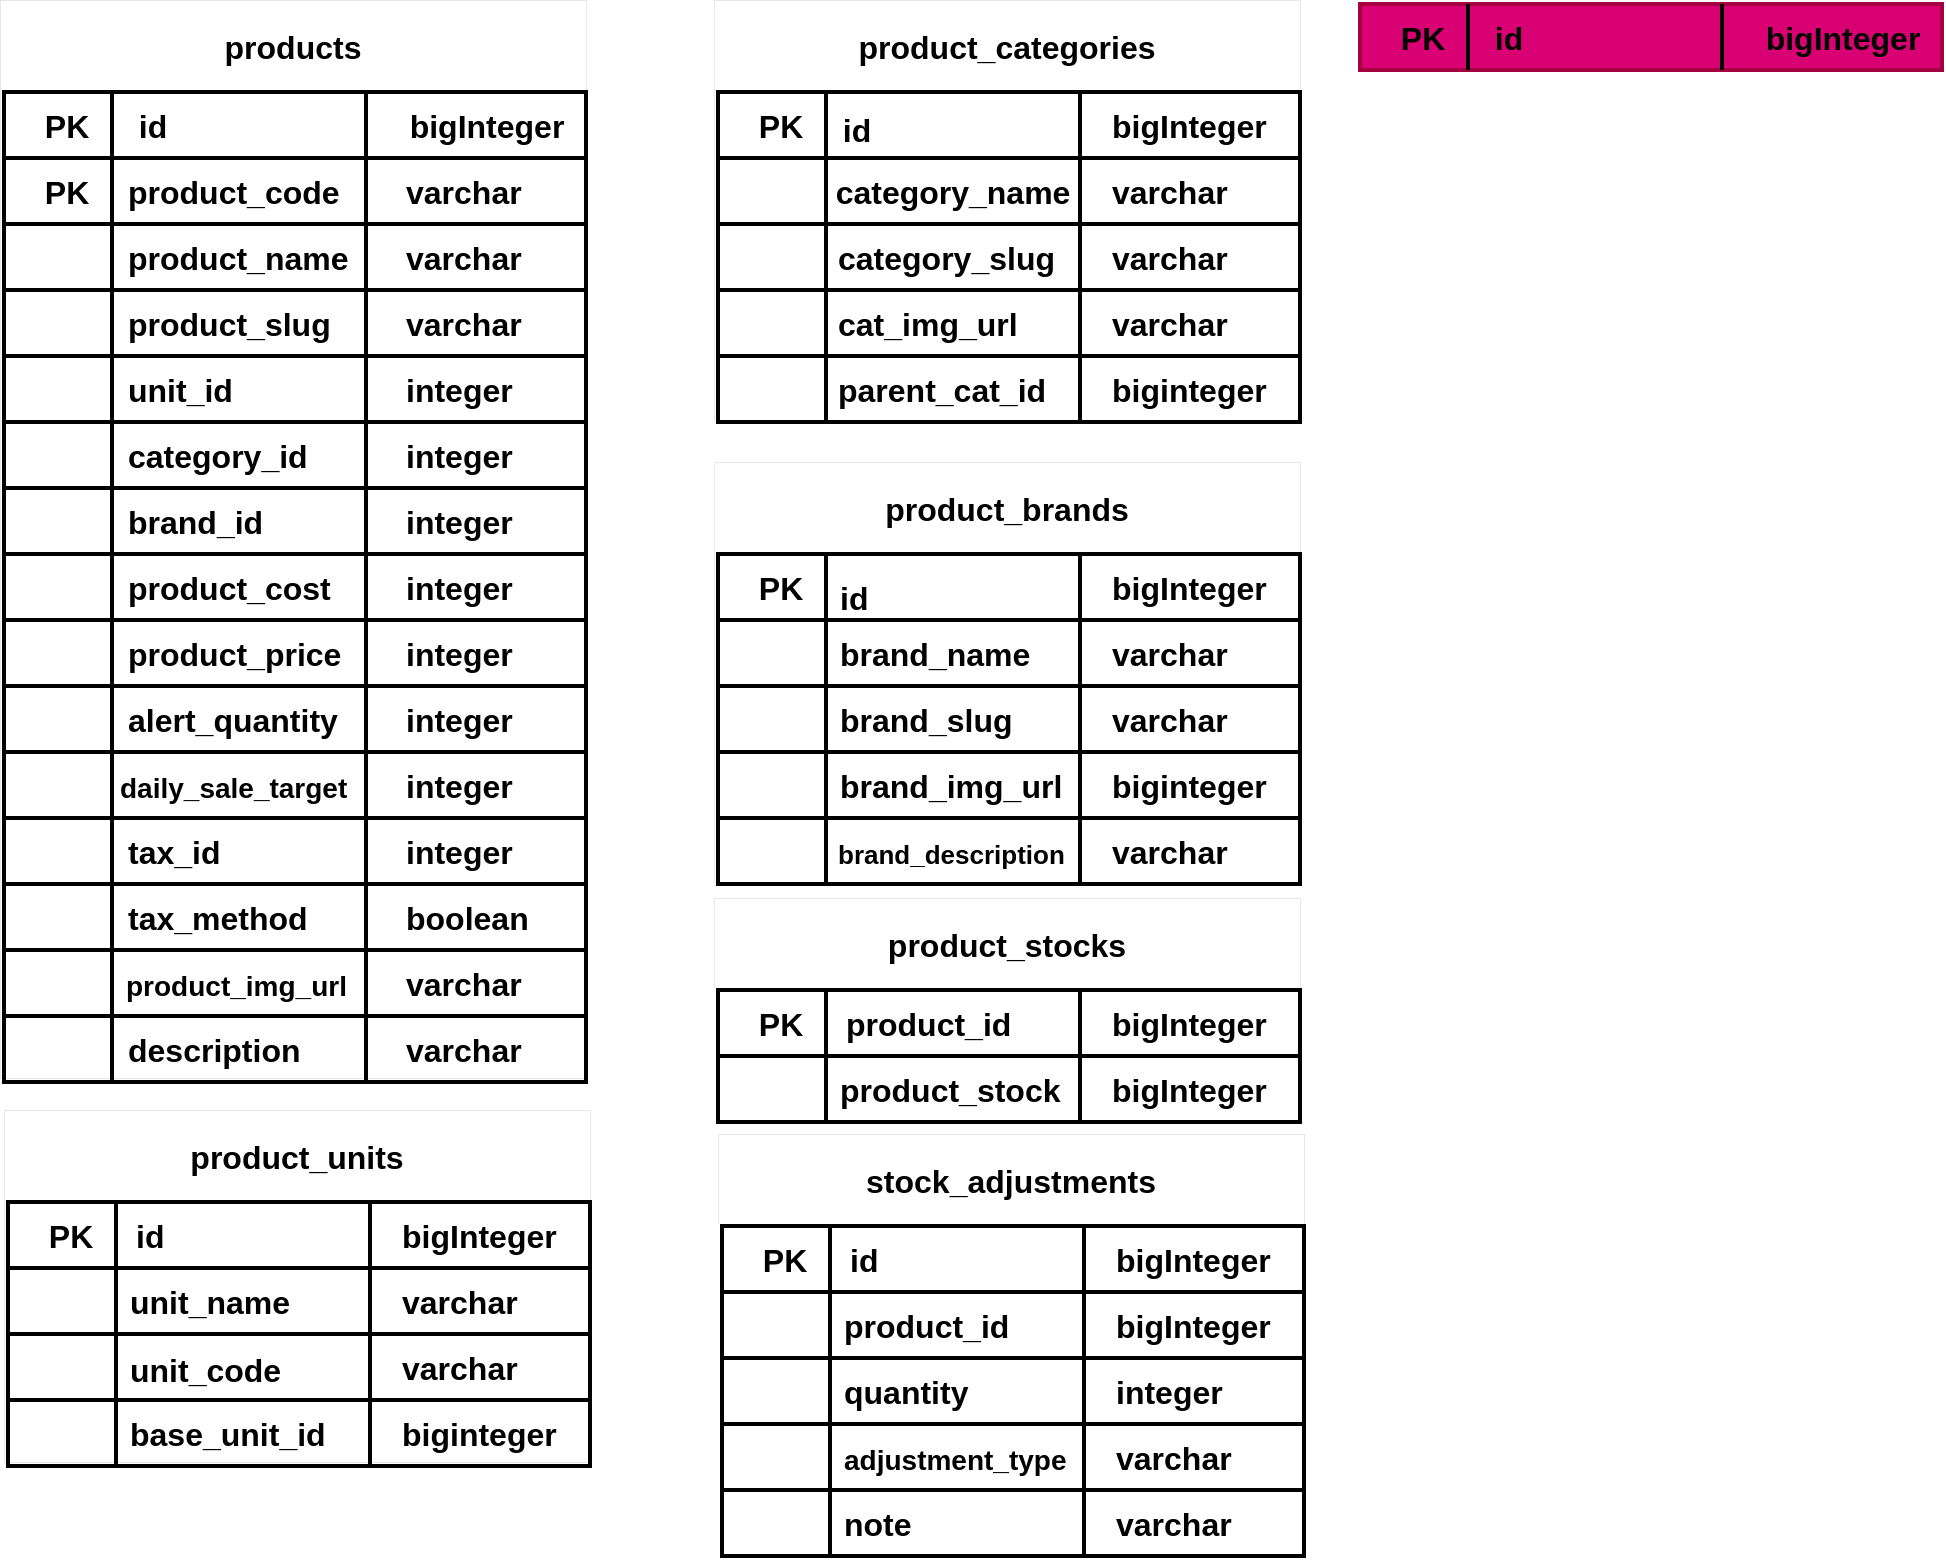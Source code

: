 <mxfile>
    <diagram id="ruQZ1rBnktLYvQLbM41w" name="products">
        <mxGraphModel dx="1029" dy="478" grid="0" gridSize="10" guides="1" tooltips="1" connect="1" arrows="1" fold="1" page="1" pageScale="1" pageWidth="1169" pageHeight="827" background="#ffffff" math="0" shadow="0">
            <root>
                <mxCell id="0"/>
                <mxCell id="1" parent="0"/>
                <mxCell id="85" value="" style="rounded=0;whiteSpace=wrap;html=1;labelBorderColor=none;fontSize=12;fontColor=#ffffff;strokeColor=#A50040;strokeWidth=2;fillColor=#d80073;container=1;flipV=0;flipH=1;rotation=0;" parent="1" vertex="1">
                    <mxGeometry x="696" y="19" width="291" height="33" as="geometry">
                        <mxRectangle x="272" y="54" width="50" height="44" as="alternateBounds"/>
                    </mxGeometry>
                </mxCell>
                <mxCell id="86" value="bigInteger" style="text;html=1;resizable=0;autosize=1;align=center;verticalAlign=middle;points=[];fillColor=none;strokeColor=none;rounded=0;labelBorderColor=none;fontSize=16;fontColor=#000000;fontStyle=1;labelPosition=center;verticalLabelPosition=middle;spacing=0;flipV=0;flipH=1;rotation=0;" parent="85" vertex="1">
                    <mxGeometry x="197" y="5.004" width="87" height="23" as="geometry"/>
                </mxCell>
                <mxCell id="87" value="id" style="text;html=1;resizable=0;autosize=1;align=center;verticalAlign=middle;points=[];fillColor=none;strokeColor=none;rounded=0;labelBorderColor=none;fontSize=16;fontColor=#000000;fontStyle=1;labelPosition=center;verticalLabelPosition=middle;flipV=0;flipH=1;rotation=0;" parent="85" vertex="1">
                    <mxGeometry x="62" y="5.004" width="24" height="23" as="geometry"/>
                </mxCell>
                <mxCell id="88" value="PK" style="text;html=1;resizable=0;autosize=1;align=center;verticalAlign=middle;points=[];fillColor=none;strokeColor=none;rounded=0;labelBorderColor=none;fontSize=16;fontColor=#000000;fontStyle=1;labelPosition=center;verticalLabelPosition=middle;flipV=0;flipH=1;rotation=0;" parent="85" vertex="1">
                    <mxGeometry x="15" y="5.004" width="32" height="23" as="geometry"/>
                </mxCell>
                <mxCell id="89" value="" style="line;strokeWidth=2;direction=south;html=1;perimeter=backbonePerimeter;points=[];outlineConnect=0;labelBorderColor=none;fontSize=12;fontColor=#000000;fillColor=none;strokeColor=#000000;flipV=0;flipH=1;rotation=0;rounded=0;" parent="85" vertex="1">
                    <mxGeometry x="49" width="10" height="33" as="geometry"/>
                </mxCell>
                <mxCell id="90" value="" style="line;strokeWidth=2;direction=south;html=1;perimeter=backbonePerimeter;points=[];outlineConnect=0;labelBorderColor=none;fontSize=12;fontColor=#000000;fillColor=none;strokeColor=#000000;flipV=0;flipH=1;rotation=0;rounded=0;" parent="85" vertex="1">
                    <mxGeometry x="176" width="10" height="33" as="geometry"/>
                </mxCell>
                <mxCell id="58Lv8EifrvW3tVPBx_WG-179" value="product_categories" style="swimlane;startSize=45;fontSize=16;strokeColor=#000000;swimlaneLine=0;fontColor=default;strokeWidth=0;rounded=0;" parent="1" vertex="1">
                    <mxGeometry x="373" y="17" width="293" height="210" as="geometry"/>
                </mxCell>
                <mxCell id="58Lv8EifrvW3tVPBx_WG-180" value="" style="rounded=0;whiteSpace=wrap;html=1;labelBorderColor=none;fontSize=12;fontColor=default;strokeColor=#000000;strokeWidth=2;fillColor=none;container=1;flipV=0;flipH=1;rotation=0;" parent="58Lv8EifrvW3tVPBx_WG-179" vertex="1">
                    <mxGeometry x="2" y="46" width="291" height="33" as="geometry">
                        <mxRectangle x="272" y="54" width="50" height="44" as="alternateBounds"/>
                    </mxGeometry>
                </mxCell>
                <mxCell id="58Lv8EifrvW3tVPBx_WG-181" value="bigInteger" style="text;html=1;resizable=0;autosize=1;align=left;verticalAlign=middle;points=[];fillColor=none;strokeColor=none;rounded=0;labelBorderColor=none;fontSize=16;fontColor=#000000;fontStyle=1;labelPosition=center;verticalLabelPosition=middle;spacing=0;flipV=0;flipH=1;rotation=0;" parent="58Lv8EifrvW3tVPBx_WG-180" vertex="1">
                    <mxGeometry x="197" y="5.004" width="87" height="23" as="geometry"/>
                </mxCell>
                <mxCell id="58Lv8EifrvW3tVPBx_WG-182" value="id" style="text;html=1;resizable=0;autosize=1;align=center;verticalAlign=middle;points=[];fillColor=none;strokeColor=none;rounded=0;labelBorderColor=none;fontSize=16;fontColor=#000000;fontStyle=1;labelPosition=center;verticalLabelPosition=middle;flipV=0;flipH=1;rotation=0;" parent="58Lv8EifrvW3tVPBx_WG-180" vertex="1">
                    <mxGeometry x="57" y="7.004" width="24" height="23" as="geometry"/>
                </mxCell>
                <mxCell id="58Lv8EifrvW3tVPBx_WG-183" value="PK" style="text;html=1;resizable=0;autosize=1;align=center;verticalAlign=middle;points=[];fillColor=none;strokeColor=none;rounded=0;labelBorderColor=none;fontSize=16;fontColor=#000000;fontStyle=1;labelPosition=center;verticalLabelPosition=middle;flipV=0;flipH=1;rotation=0;" parent="58Lv8EifrvW3tVPBx_WG-180" vertex="1">
                    <mxGeometry x="15" y="5.004" width="32" height="23" as="geometry"/>
                </mxCell>
                <mxCell id="58Lv8EifrvW3tVPBx_WG-184" value="" style="line;strokeWidth=2;direction=south;html=1;perimeter=backbonePerimeter;points=[];outlineConnect=0;labelBorderColor=none;fontSize=12;fontColor=#000000;fillColor=none;strokeColor=#000000;flipV=0;flipH=1;rotation=0;rounded=0;" parent="58Lv8EifrvW3tVPBx_WG-180" vertex="1">
                    <mxGeometry x="49" width="10" height="33" as="geometry"/>
                </mxCell>
                <mxCell id="58Lv8EifrvW3tVPBx_WG-185" value="" style="line;strokeWidth=2;direction=south;html=1;perimeter=backbonePerimeter;points=[];outlineConnect=0;labelBorderColor=none;fontSize=12;fontColor=#000000;fillColor=none;strokeColor=#000000;flipV=0;flipH=1;rotation=0;rounded=0;" parent="58Lv8EifrvW3tVPBx_WG-180" vertex="1">
                    <mxGeometry x="176" width="10" height="33" as="geometry"/>
                </mxCell>
                <mxCell id="58Lv8EifrvW3tVPBx_WG-259" value="" style="rounded=0;whiteSpace=wrap;html=1;labelBorderColor=none;fontSize=12;fontColor=default;strokeColor=#000000;strokeWidth=2;fillColor=none;container=1;flipV=0;flipH=1;rotation=0;" parent="1" vertex="1">
                    <mxGeometry x="375" y="96" width="291" height="33" as="geometry">
                        <mxRectangle x="272" y="54" width="50" height="44" as="alternateBounds"/>
                    </mxGeometry>
                </mxCell>
                <mxCell id="58Lv8EifrvW3tVPBx_WG-260" value="varchar" style="text;html=1;resizable=0;autosize=1;align=left;verticalAlign=middle;points=[];fillColor=none;strokeColor=none;rounded=0;labelBorderColor=none;fontSize=16;fontColor=#000000;fontStyle=1;labelPosition=center;verticalLabelPosition=middle;spacing=0;flipV=0;flipH=1;rotation=0;" parent="58Lv8EifrvW3tVPBx_WG-259" vertex="1">
                    <mxGeometry x="197" y="5.004" width="68" height="23" as="geometry"/>
                </mxCell>
                <mxCell id="58Lv8EifrvW3tVPBx_WG-261" value="category_name" style="text;html=1;resizable=0;autosize=1;align=center;verticalAlign=middle;points=[];fillColor=none;strokeColor=none;rounded=0;labelBorderColor=none;fontSize=16;fontColor=#000000;fontStyle=1;labelPosition=center;verticalLabelPosition=middle;flipV=0;flipH=1;rotation=0;" parent="58Lv8EifrvW3tVPBx_WG-259" vertex="1">
                    <mxGeometry x="53" y="5.004" width="127" height="23" as="geometry"/>
                </mxCell>
                <mxCell id="58Lv8EifrvW3tVPBx_WG-263" value="" style="line;strokeWidth=2;direction=south;html=1;perimeter=backbonePerimeter;points=[];outlineConnect=0;labelBorderColor=none;fontSize=12;fontColor=#000000;fillColor=none;strokeColor=#000000;flipV=0;flipH=1;rotation=0;rounded=0;" parent="58Lv8EifrvW3tVPBx_WG-259" vertex="1">
                    <mxGeometry x="49" width="10" height="33" as="geometry"/>
                </mxCell>
                <mxCell id="58Lv8EifrvW3tVPBx_WG-264" value="" style="line;strokeWidth=2;direction=south;html=1;perimeter=backbonePerimeter;points=[];outlineConnect=0;labelBorderColor=none;fontSize=12;fontColor=#000000;fillColor=none;strokeColor=#000000;flipV=0;flipH=1;rotation=0;rounded=0;" parent="58Lv8EifrvW3tVPBx_WG-259" vertex="1">
                    <mxGeometry x="176" width="10" height="33" as="geometry"/>
                </mxCell>
                <mxCell id="58Lv8EifrvW3tVPBx_WG-265" value="" style="rounded=0;whiteSpace=wrap;html=1;labelBorderColor=none;fontSize=12;fontColor=default;strokeColor=#000000;strokeWidth=2;fillColor=none;container=1;flipV=0;flipH=1;rotation=0;" parent="1" vertex="1">
                    <mxGeometry x="375" y="129" width="291" height="33" as="geometry">
                        <mxRectangle x="272" y="54" width="50" height="44" as="alternateBounds"/>
                    </mxGeometry>
                </mxCell>
                <mxCell id="58Lv8EifrvW3tVPBx_WG-266" value="varchar" style="text;html=1;resizable=0;autosize=1;align=left;verticalAlign=middle;points=[];fillColor=none;strokeColor=none;rounded=0;labelBorderColor=none;fontSize=16;fontColor=#000000;fontStyle=1;labelPosition=center;verticalLabelPosition=middle;spacing=0;flipV=0;flipH=1;rotation=0;" parent="58Lv8EifrvW3tVPBx_WG-265" vertex="1">
                    <mxGeometry x="197" y="5.004" width="68" height="23" as="geometry"/>
                </mxCell>
                <mxCell id="58Lv8EifrvW3tVPBx_WG-267" value="category_slug" style="text;html=1;resizable=0;autosize=1;align=left;verticalAlign=middle;points=[];fillColor=none;strokeColor=none;rounded=0;labelBorderColor=none;fontSize=16;fontColor=#000000;fontStyle=1;labelPosition=center;verticalLabelPosition=middle;flipV=0;flipH=1;rotation=0;" parent="58Lv8EifrvW3tVPBx_WG-265" vertex="1">
                    <mxGeometry x="58" y="5.004" width="118" height="23" as="geometry"/>
                </mxCell>
                <mxCell id="58Lv8EifrvW3tVPBx_WG-268" value="" style="line;strokeWidth=2;direction=south;html=1;perimeter=backbonePerimeter;points=[];outlineConnect=0;labelBorderColor=none;fontSize=12;fontColor=#000000;fillColor=none;strokeColor=#000000;flipV=0;flipH=1;rotation=0;rounded=0;" parent="58Lv8EifrvW3tVPBx_WG-265" vertex="1">
                    <mxGeometry x="49" width="10" height="33" as="geometry"/>
                </mxCell>
                <mxCell id="58Lv8EifrvW3tVPBx_WG-269" value="" style="line;strokeWidth=2;direction=south;html=1;perimeter=backbonePerimeter;points=[];outlineConnect=0;labelBorderColor=none;fontSize=12;fontColor=#000000;fillColor=none;strokeColor=#000000;flipV=0;flipH=1;rotation=0;rounded=0;" parent="58Lv8EifrvW3tVPBx_WG-265" vertex="1">
                    <mxGeometry x="176" width="10" height="33" as="geometry"/>
                </mxCell>
                <mxCell id="58Lv8EifrvW3tVPBx_WG-270" value="" style="rounded=0;whiteSpace=wrap;html=1;labelBorderColor=none;fontSize=12;fontColor=default;strokeColor=#000000;strokeWidth=2;fillColor=none;container=1;flipV=0;flipH=1;rotation=0;" parent="1" vertex="1">
                    <mxGeometry x="375" y="195" width="291" height="33" as="geometry">
                        <mxRectangle x="272" y="54" width="50" height="44" as="alternateBounds"/>
                    </mxGeometry>
                </mxCell>
                <mxCell id="58Lv8EifrvW3tVPBx_WG-271" value="biginteger" style="text;html=1;resizable=0;autosize=1;align=left;verticalAlign=middle;points=[];fillColor=none;strokeColor=none;rounded=0;labelBorderColor=none;fontSize=16;fontColor=#000000;fontStyle=1;labelPosition=center;verticalLabelPosition=middle;spacing=0;flipV=0;flipH=1;rotation=0;" parent="58Lv8EifrvW3tVPBx_WG-270" vertex="1">
                    <mxGeometry x="197" y="5.004" width="87" height="23" as="geometry"/>
                </mxCell>
                <mxCell id="58Lv8EifrvW3tVPBx_WG-272" value="parent_cat_id" style="text;html=1;resizable=0;autosize=1;align=left;verticalAlign=middle;points=[];fillColor=none;strokeColor=none;rounded=0;labelBorderColor=none;fontSize=16;fontColor=#000000;fontStyle=1;labelPosition=center;verticalLabelPosition=middle;flipV=0;flipH=1;rotation=0;" parent="58Lv8EifrvW3tVPBx_WG-270" vertex="1">
                    <mxGeometry x="58" y="5.004" width="114" height="23" as="geometry"/>
                </mxCell>
                <mxCell id="58Lv8EifrvW3tVPBx_WG-273" value="" style="line;strokeWidth=2;direction=south;html=1;perimeter=backbonePerimeter;points=[];outlineConnect=0;labelBorderColor=none;fontSize=12;fontColor=#000000;fillColor=none;strokeColor=#000000;flipV=0;flipH=1;rotation=0;rounded=0;" parent="58Lv8EifrvW3tVPBx_WG-270" vertex="1">
                    <mxGeometry x="49" width="10" height="33" as="geometry"/>
                </mxCell>
                <mxCell id="58Lv8EifrvW3tVPBx_WG-274" value="" style="line;strokeWidth=2;direction=south;html=1;perimeter=backbonePerimeter;points=[];outlineConnect=0;labelBorderColor=none;fontSize=12;fontColor=#000000;fillColor=none;strokeColor=#000000;flipV=0;flipH=1;rotation=0;rounded=0;" parent="58Lv8EifrvW3tVPBx_WG-270" vertex="1">
                    <mxGeometry x="176" width="10" height="33" as="geometry"/>
                </mxCell>
                <mxCell id="58Lv8EifrvW3tVPBx_WG-276" value="" style="rounded=0;whiteSpace=wrap;html=1;labelBorderColor=none;fontSize=12;fontColor=default;strokeColor=#000000;strokeWidth=2;fillColor=none;container=1;flipV=0;flipH=1;rotation=0;" parent="1" vertex="1">
                    <mxGeometry x="375" y="162" width="291" height="33" as="geometry">
                        <mxRectangle x="272" y="54" width="50" height="44" as="alternateBounds"/>
                    </mxGeometry>
                </mxCell>
                <mxCell id="58Lv8EifrvW3tVPBx_WG-277" value="varchar" style="text;html=1;resizable=0;autosize=1;align=left;verticalAlign=middle;points=[];fillColor=none;strokeColor=none;rounded=0;labelBorderColor=none;fontSize=16;fontColor=#000000;fontStyle=1;labelPosition=center;verticalLabelPosition=middle;spacing=0;flipV=0;flipH=1;rotation=0;" parent="58Lv8EifrvW3tVPBx_WG-276" vertex="1">
                    <mxGeometry x="197" y="5.004" width="68" height="23" as="geometry"/>
                </mxCell>
                <mxCell id="58Lv8EifrvW3tVPBx_WG-278" value="cat_img_url" style="text;html=1;resizable=0;autosize=1;align=left;verticalAlign=middle;points=[];fillColor=none;strokeColor=none;rounded=0;labelBorderColor=none;fontSize=16;fontColor=#000000;fontStyle=1;labelPosition=center;verticalLabelPosition=middle;flipV=0;flipH=1;rotation=0;" parent="58Lv8EifrvW3tVPBx_WG-276" vertex="1">
                    <mxGeometry x="58" y="5.004" width="100" height="23" as="geometry"/>
                </mxCell>
                <mxCell id="58Lv8EifrvW3tVPBx_WG-280" value="" style="line;strokeWidth=2;direction=south;html=1;perimeter=backbonePerimeter;points=[];outlineConnect=0;labelBorderColor=none;fontSize=12;fontColor=#000000;fillColor=none;strokeColor=#000000;flipV=0;flipH=1;rotation=0;rounded=0;" parent="58Lv8EifrvW3tVPBx_WG-276" vertex="1">
                    <mxGeometry x="49" width="10" height="33" as="geometry"/>
                </mxCell>
                <mxCell id="58Lv8EifrvW3tVPBx_WG-281" value="" style="line;strokeWidth=2;direction=south;html=1;perimeter=backbonePerimeter;points=[];outlineConnect=0;labelBorderColor=none;fontSize=12;fontColor=#000000;fillColor=none;strokeColor=#000000;flipV=0;flipH=1;rotation=0;rounded=0;" parent="58Lv8EifrvW3tVPBx_WG-276" vertex="1">
                    <mxGeometry x="176" width="10" height="33" as="geometry"/>
                </mxCell>
                <mxCell id="58Lv8EifrvW3tVPBx_WG-282" value="product_brands" style="swimlane;startSize=45;fontSize=16;strokeColor=#000000;swimlaneLine=0;fontColor=default;strokeWidth=0;rounded=0;" parent="1" vertex="1">
                    <mxGeometry x="373" y="248" width="293" height="210" as="geometry">
                        <mxRectangle x="373" y="248" width="149" height="45" as="alternateBounds"/>
                    </mxGeometry>
                </mxCell>
                <mxCell id="58Lv8EifrvW3tVPBx_WG-283" value="" style="rounded=0;whiteSpace=wrap;html=1;labelBorderColor=none;fontSize=12;fontColor=default;strokeColor=#000000;strokeWidth=2;fillColor=none;container=1;flipV=0;flipH=1;rotation=0;" parent="58Lv8EifrvW3tVPBx_WG-282" vertex="1">
                    <mxGeometry x="2" y="46" width="291" height="33" as="geometry">
                        <mxRectangle x="272" y="54" width="50" height="44" as="alternateBounds"/>
                    </mxGeometry>
                </mxCell>
                <mxCell id="58Lv8EifrvW3tVPBx_WG-284" value="bigInteger" style="text;html=1;resizable=0;autosize=1;align=left;verticalAlign=middle;points=[];fillColor=none;strokeColor=none;rounded=0;labelBorderColor=none;fontSize=16;fontColor=#000000;fontStyle=1;labelPosition=center;verticalLabelPosition=middle;spacing=0;flipV=0;flipH=1;rotation=0;" parent="58Lv8EifrvW3tVPBx_WG-283" vertex="1">
                    <mxGeometry x="197" y="5.004" width="87" height="23" as="geometry"/>
                </mxCell>
                <mxCell id="58Lv8EifrvW3tVPBx_WG-285" value="id" style="text;html=1;resizable=0;autosize=1;align=left;verticalAlign=middle;points=[];fillColor=none;strokeColor=none;rounded=0;labelBorderColor=none;fontSize=16;fontColor=#000000;fontStyle=1;labelPosition=center;verticalLabelPosition=middle;flipV=0;flipH=1;rotation=0;" parent="58Lv8EifrvW3tVPBx_WG-283" vertex="1">
                    <mxGeometry x="59" y="10.004" width="24" height="23" as="geometry"/>
                </mxCell>
                <mxCell id="58Lv8EifrvW3tVPBx_WG-286" value="PK" style="text;html=1;resizable=0;autosize=1;align=center;verticalAlign=middle;points=[];fillColor=none;strokeColor=none;rounded=0;labelBorderColor=none;fontSize=16;fontColor=#000000;fontStyle=1;labelPosition=center;verticalLabelPosition=middle;flipV=0;flipH=1;rotation=0;" parent="58Lv8EifrvW3tVPBx_WG-283" vertex="1">
                    <mxGeometry x="15" y="5.004" width="32" height="23" as="geometry"/>
                </mxCell>
                <mxCell id="58Lv8EifrvW3tVPBx_WG-287" value="" style="line;strokeWidth=2;direction=south;html=1;perimeter=backbonePerimeter;points=[];outlineConnect=0;labelBorderColor=none;fontSize=12;fontColor=#000000;fillColor=none;strokeColor=#000000;flipV=0;flipH=1;rotation=0;rounded=0;" parent="58Lv8EifrvW3tVPBx_WG-283" vertex="1">
                    <mxGeometry x="49" width="10" height="33" as="geometry"/>
                </mxCell>
                <mxCell id="58Lv8EifrvW3tVPBx_WG-288" value="" style="line;strokeWidth=2;direction=south;html=1;perimeter=backbonePerimeter;points=[];outlineConnect=0;labelBorderColor=none;fontSize=12;fontColor=#000000;fillColor=none;strokeColor=#000000;flipV=0;flipH=1;rotation=0;rounded=0;" parent="58Lv8EifrvW3tVPBx_WG-283" vertex="1">
                    <mxGeometry x="176" width="10" height="33" as="geometry"/>
                </mxCell>
                <mxCell id="58Lv8EifrvW3tVPBx_WG-289" value="" style="rounded=0;whiteSpace=wrap;html=1;labelBorderColor=none;fontSize=12;fontColor=default;strokeColor=#000000;strokeWidth=2;fillColor=none;container=1;flipV=0;flipH=1;rotation=0;" parent="1" vertex="1">
                    <mxGeometry x="375" y="327" width="291" height="33" as="geometry">
                        <mxRectangle x="272" y="54" width="50" height="44" as="alternateBounds"/>
                    </mxGeometry>
                </mxCell>
                <mxCell id="58Lv8EifrvW3tVPBx_WG-290" value="varchar" style="text;html=1;resizable=0;autosize=1;align=left;verticalAlign=middle;points=[];fillColor=none;strokeColor=none;rounded=0;labelBorderColor=none;fontSize=16;fontColor=#000000;fontStyle=1;labelPosition=center;verticalLabelPosition=middle;spacing=0;flipV=0;flipH=1;rotation=0;" parent="58Lv8EifrvW3tVPBx_WG-289" vertex="1">
                    <mxGeometry x="197" y="5.004" width="68" height="23" as="geometry"/>
                </mxCell>
                <mxCell id="58Lv8EifrvW3tVPBx_WG-291" value="brand_name" style="text;html=1;resizable=0;autosize=1;align=left;verticalAlign=middle;points=[];fillColor=none;strokeColor=none;rounded=0;labelBorderColor=none;fontSize=16;fontColor=#000000;fontStyle=1;labelPosition=center;verticalLabelPosition=middle;flipV=0;flipH=1;rotation=0;" parent="58Lv8EifrvW3tVPBx_WG-289" vertex="1">
                    <mxGeometry x="59" y="5.004" width="105" height="23" as="geometry"/>
                </mxCell>
                <mxCell id="58Lv8EifrvW3tVPBx_WG-292" value="" style="line;strokeWidth=2;direction=south;html=1;perimeter=backbonePerimeter;points=[];outlineConnect=0;labelBorderColor=none;fontSize=12;fontColor=#000000;fillColor=none;strokeColor=#000000;flipV=0;flipH=1;rotation=0;rounded=0;" parent="58Lv8EifrvW3tVPBx_WG-289" vertex="1">
                    <mxGeometry x="49" width="10" height="33" as="geometry"/>
                </mxCell>
                <mxCell id="58Lv8EifrvW3tVPBx_WG-293" value="" style="line;strokeWidth=2;direction=south;html=1;perimeter=backbonePerimeter;points=[];outlineConnect=0;labelBorderColor=none;fontSize=12;fontColor=#000000;fillColor=none;strokeColor=#000000;flipV=0;flipH=1;rotation=0;rounded=0;" parent="58Lv8EifrvW3tVPBx_WG-289" vertex="1">
                    <mxGeometry x="176" width="10" height="33" as="geometry"/>
                </mxCell>
                <mxCell id="58Lv8EifrvW3tVPBx_WG-294" value="" style="rounded=0;whiteSpace=wrap;html=1;labelBorderColor=none;fontSize=12;fontColor=default;strokeColor=#000000;strokeWidth=2;fillColor=none;container=1;flipV=0;flipH=1;rotation=0;" parent="1" vertex="1">
                    <mxGeometry x="375" y="360" width="291" height="33" as="geometry">
                        <mxRectangle x="272" y="54" width="50" height="44" as="alternateBounds"/>
                    </mxGeometry>
                </mxCell>
                <mxCell id="58Lv8EifrvW3tVPBx_WG-295" value="varchar" style="text;html=1;resizable=0;autosize=1;align=left;verticalAlign=middle;points=[];fillColor=none;strokeColor=none;rounded=0;labelBorderColor=none;fontSize=16;fontColor=#000000;fontStyle=1;labelPosition=center;verticalLabelPosition=middle;spacing=0;flipV=0;flipH=1;rotation=0;" parent="58Lv8EifrvW3tVPBx_WG-294" vertex="1">
                    <mxGeometry x="197" y="5.004" width="68" height="23" as="geometry"/>
                </mxCell>
                <mxCell id="58Lv8EifrvW3tVPBx_WG-296" value="brand_slug" style="text;html=1;resizable=0;autosize=1;align=left;verticalAlign=middle;points=[];fillColor=none;strokeColor=none;rounded=0;labelBorderColor=none;fontSize=16;fontColor=#000000;fontStyle=1;labelPosition=center;verticalLabelPosition=middle;flipV=0;flipH=1;rotation=0;" parent="58Lv8EifrvW3tVPBx_WG-294" vertex="1">
                    <mxGeometry x="59" y="5.004" width="96" height="23" as="geometry"/>
                </mxCell>
                <mxCell id="58Lv8EifrvW3tVPBx_WG-297" value="" style="line;strokeWidth=2;direction=south;html=1;perimeter=backbonePerimeter;points=[];outlineConnect=0;labelBorderColor=none;fontSize=12;fontColor=#000000;fillColor=none;strokeColor=#000000;flipV=0;flipH=1;rotation=0;rounded=0;" parent="58Lv8EifrvW3tVPBx_WG-294" vertex="1">
                    <mxGeometry x="49" width="10" height="33" as="geometry"/>
                </mxCell>
                <mxCell id="58Lv8EifrvW3tVPBx_WG-298" value="" style="line;strokeWidth=2;direction=south;html=1;perimeter=backbonePerimeter;points=[];outlineConnect=0;labelBorderColor=none;fontSize=12;fontColor=#000000;fillColor=none;strokeColor=#000000;flipV=0;flipH=1;rotation=0;rounded=0;" parent="58Lv8EifrvW3tVPBx_WG-294" vertex="1">
                    <mxGeometry x="176" width="10" height="33" as="geometry"/>
                </mxCell>
                <mxCell id="58Lv8EifrvW3tVPBx_WG-299" value="" style="rounded=0;whiteSpace=wrap;html=1;labelBorderColor=none;fontSize=12;fontColor=default;strokeColor=#000000;strokeWidth=2;fillColor=none;container=1;flipV=0;flipH=1;rotation=0;" parent="1" vertex="1">
                    <mxGeometry x="375" y="393" width="291" height="33" as="geometry">
                        <mxRectangle x="272" y="54" width="50" height="44" as="alternateBounds"/>
                    </mxGeometry>
                </mxCell>
                <mxCell id="58Lv8EifrvW3tVPBx_WG-300" value="biginteger" style="text;html=1;resizable=0;autosize=1;align=left;verticalAlign=middle;points=[];fillColor=none;strokeColor=none;rounded=0;labelBorderColor=none;fontSize=16;fontColor=#000000;fontStyle=1;labelPosition=center;verticalLabelPosition=middle;spacing=0;flipV=0;flipH=1;rotation=0;" parent="58Lv8EifrvW3tVPBx_WG-299" vertex="1">
                    <mxGeometry x="197" y="5.004" width="87" height="23" as="geometry"/>
                </mxCell>
                <mxCell id="58Lv8EifrvW3tVPBx_WG-301" value="brand_img_url" style="text;html=1;resizable=0;autosize=1;align=left;verticalAlign=middle;points=[];fillColor=none;strokeColor=none;rounded=0;labelBorderColor=none;fontSize=16;fontColor=#000000;fontStyle=1;labelPosition=center;verticalLabelPosition=middle;flipV=0;flipH=1;rotation=0;" parent="58Lv8EifrvW3tVPBx_WG-299" vertex="1">
                    <mxGeometry x="59" y="5.004" width="121" height="23" as="geometry"/>
                </mxCell>
                <mxCell id="58Lv8EifrvW3tVPBx_WG-303" value="" style="line;strokeWidth=2;direction=south;html=1;perimeter=backbonePerimeter;points=[];outlineConnect=0;labelBorderColor=none;fontSize=12;fontColor=#000000;fillColor=none;strokeColor=#000000;flipV=0;flipH=1;rotation=0;rounded=0;" parent="58Lv8EifrvW3tVPBx_WG-299" vertex="1">
                    <mxGeometry x="49" width="10" height="33" as="geometry"/>
                </mxCell>
                <mxCell id="58Lv8EifrvW3tVPBx_WG-304" value="" style="line;strokeWidth=2;direction=south;html=1;perimeter=backbonePerimeter;points=[];outlineConnect=0;labelBorderColor=none;fontSize=12;fontColor=#000000;fillColor=none;strokeColor=#000000;flipV=0;flipH=1;rotation=0;rounded=0;" parent="58Lv8EifrvW3tVPBx_WG-299" vertex="1">
                    <mxGeometry x="176" width="10" height="33" as="geometry"/>
                </mxCell>
                <mxCell id="58Lv8EifrvW3tVPBx_WG-305" value="" style="rounded=0;whiteSpace=wrap;html=1;labelBorderColor=none;fontSize=12;fontColor=default;strokeColor=#000000;strokeWidth=2;fillColor=none;container=1;flipV=0;flipH=1;rotation=0;" parent="1" vertex="1">
                    <mxGeometry x="375" y="426" width="291" height="33" as="geometry">
                        <mxRectangle x="272" y="54" width="50" height="44" as="alternateBounds"/>
                    </mxGeometry>
                </mxCell>
                <mxCell id="58Lv8EifrvW3tVPBx_WG-306" value="varchar" style="text;html=1;resizable=0;autosize=1;align=left;verticalAlign=middle;points=[];fillColor=none;strokeColor=none;rounded=0;labelBorderColor=none;fontSize=16;fontColor=#000000;fontStyle=1;labelPosition=center;verticalLabelPosition=middle;spacing=0;flipV=0;flipH=1;rotation=0;" parent="58Lv8EifrvW3tVPBx_WG-305" vertex="1">
                    <mxGeometry x="197" y="5.004" width="68" height="23" as="geometry"/>
                </mxCell>
                <mxCell id="58Lv8EifrvW3tVPBx_WG-307" value="&lt;font style=&quot;font-size: 13px&quot;&gt;brand_description&lt;/font&gt;" style="text;html=1;resizable=0;autosize=1;align=left;verticalAlign=middle;points=[];fillColor=none;strokeColor=none;rounded=0;labelBorderColor=none;fontSize=16;fontColor=#000000;fontStyle=1;labelPosition=center;verticalLabelPosition=middle;flipV=0;flipH=1;rotation=0;" parent="58Lv8EifrvW3tVPBx_WG-305" vertex="1">
                    <mxGeometry x="58" y="5.004" width="123" height="24" as="geometry"/>
                </mxCell>
                <mxCell id="58Lv8EifrvW3tVPBx_WG-309" value="" style="line;strokeWidth=2;direction=south;html=1;perimeter=backbonePerimeter;points=[];outlineConnect=0;labelBorderColor=none;fontSize=12;fontColor=#000000;fillColor=none;strokeColor=#000000;flipV=0;flipH=1;rotation=0;rounded=0;" parent="58Lv8EifrvW3tVPBx_WG-305" vertex="1">
                    <mxGeometry x="49" width="10" height="33" as="geometry"/>
                </mxCell>
                <mxCell id="58Lv8EifrvW3tVPBx_WG-310" value="" style="line;strokeWidth=2;direction=south;html=1;perimeter=backbonePerimeter;points=[];outlineConnect=0;labelBorderColor=none;fontSize=12;fontColor=#000000;fillColor=none;strokeColor=#000000;flipV=0;flipH=1;rotation=0;rounded=0;" parent="58Lv8EifrvW3tVPBx_WG-305" vertex="1">
                    <mxGeometry x="176" width="10" height="33" as="geometry"/>
                </mxCell>
                <mxCell id="58Lv8EifrvW3tVPBx_WG-340" value="product_units" style="swimlane;startSize=45;fontSize=16;strokeColor=#000000;swimlaneLine=0;fontColor=default;strokeWidth=0;rounded=0;" parent="1" vertex="1">
                    <mxGeometry x="18" y="572" width="293" height="176" as="geometry">
                        <mxRectangle x="18" y="572" width="134" height="45" as="alternateBounds"/>
                    </mxGeometry>
                </mxCell>
                <mxCell id="58Lv8EifrvW3tVPBx_WG-341" value="" style="rounded=0;whiteSpace=wrap;html=1;labelBorderColor=none;fontSize=12;fontColor=default;strokeColor=#000000;strokeWidth=2;fillColor=none;container=1;flipV=0;flipH=1;rotation=0;" parent="58Lv8EifrvW3tVPBx_WG-340" vertex="1">
                    <mxGeometry x="2" y="46" width="291" height="33" as="geometry">
                        <mxRectangle x="272" y="54" width="50" height="44" as="alternateBounds"/>
                    </mxGeometry>
                </mxCell>
                <mxCell id="58Lv8EifrvW3tVPBx_WG-342" value="bigInteger" style="text;html=1;resizable=0;autosize=1;align=left;verticalAlign=middle;points=[];fillColor=none;strokeColor=none;rounded=0;labelBorderColor=none;fontSize=16;fontColor=#000000;fontStyle=1;labelPosition=center;verticalLabelPosition=middle;spacing=0;flipV=0;flipH=1;rotation=0;" parent="58Lv8EifrvW3tVPBx_WG-341" vertex="1">
                    <mxGeometry x="197" y="5.004" width="87" height="23" as="geometry"/>
                </mxCell>
                <mxCell id="58Lv8EifrvW3tVPBx_WG-343" value="id" style="text;html=1;resizable=0;autosize=1;align=left;verticalAlign=middle;points=[];fillColor=none;strokeColor=none;rounded=0;labelBorderColor=none;fontSize=16;fontColor=#000000;fontStyle=1;labelPosition=center;verticalLabelPosition=middle;flipV=0;flipH=1;rotation=0;" parent="58Lv8EifrvW3tVPBx_WG-341" vertex="1">
                    <mxGeometry x="62" y="5.004" width="24" height="23" as="geometry"/>
                </mxCell>
                <mxCell id="58Lv8EifrvW3tVPBx_WG-344" value="PK" style="text;html=1;resizable=0;autosize=1;align=center;verticalAlign=middle;points=[];fillColor=none;strokeColor=none;rounded=0;labelBorderColor=none;fontSize=16;fontColor=#000000;fontStyle=1;labelPosition=center;verticalLabelPosition=middle;flipV=0;flipH=1;rotation=0;" parent="58Lv8EifrvW3tVPBx_WG-341" vertex="1">
                    <mxGeometry x="15" y="5.004" width="32" height="23" as="geometry"/>
                </mxCell>
                <mxCell id="58Lv8EifrvW3tVPBx_WG-345" value="" style="line;strokeWidth=2;direction=south;html=1;perimeter=backbonePerimeter;points=[];outlineConnect=0;labelBorderColor=none;fontSize=12;fontColor=#000000;fillColor=none;strokeColor=#000000;flipV=0;flipH=1;rotation=0;rounded=0;" parent="58Lv8EifrvW3tVPBx_WG-341" vertex="1">
                    <mxGeometry x="49" width="10" height="33" as="geometry"/>
                </mxCell>
                <mxCell id="58Lv8EifrvW3tVPBx_WG-346" value="" style="line;strokeWidth=2;direction=south;html=1;perimeter=backbonePerimeter;points=[];outlineConnect=0;labelBorderColor=none;fontSize=12;fontColor=#000000;fillColor=none;strokeColor=#000000;flipV=0;flipH=1;rotation=0;rounded=0;" parent="58Lv8EifrvW3tVPBx_WG-341" vertex="1">
                    <mxGeometry x="176" width="10" height="33" as="geometry"/>
                </mxCell>
                <mxCell id="58Lv8EifrvW3tVPBx_WG-347" value="" style="rounded=0;whiteSpace=wrap;html=1;labelBorderColor=none;fontSize=12;fontColor=default;strokeColor=#000000;strokeWidth=2;fillColor=none;container=1;flipV=0;flipH=1;rotation=0;" parent="1" vertex="1">
                    <mxGeometry x="20" y="651" width="291" height="33" as="geometry">
                        <mxRectangle x="272" y="54" width="50" height="44" as="alternateBounds"/>
                    </mxGeometry>
                </mxCell>
                <mxCell id="58Lv8EifrvW3tVPBx_WG-348" value="varchar" style="text;html=1;resizable=0;autosize=1;align=left;verticalAlign=middle;points=[];fillColor=none;strokeColor=none;rounded=0;labelBorderColor=none;fontSize=16;fontColor=#000000;fontStyle=1;labelPosition=center;verticalLabelPosition=middle;spacing=0;flipV=0;flipH=1;rotation=0;" parent="58Lv8EifrvW3tVPBx_WG-347" vertex="1">
                    <mxGeometry x="197" y="5.004" width="68" height="23" as="geometry"/>
                </mxCell>
                <mxCell id="58Lv8EifrvW3tVPBx_WG-349" value="unit_name" style="text;html=1;resizable=0;autosize=1;align=left;verticalAlign=middle;points=[];fillColor=none;strokeColor=none;rounded=0;labelBorderColor=none;fontSize=16;fontColor=#000000;fontStyle=1;labelPosition=center;verticalLabelPosition=middle;flipV=0;flipH=1;rotation=0;" parent="58Lv8EifrvW3tVPBx_WG-347" vertex="1">
                    <mxGeometry x="59" y="5.004" width="90" height="23" as="geometry"/>
                </mxCell>
                <mxCell id="58Lv8EifrvW3tVPBx_WG-350" value="" style="line;strokeWidth=2;direction=south;html=1;perimeter=backbonePerimeter;points=[];outlineConnect=0;labelBorderColor=none;fontSize=12;fontColor=#000000;fillColor=none;strokeColor=#000000;flipV=0;flipH=1;rotation=0;rounded=0;" parent="58Lv8EifrvW3tVPBx_WG-347" vertex="1">
                    <mxGeometry x="49" width="10" height="33" as="geometry"/>
                </mxCell>
                <mxCell id="58Lv8EifrvW3tVPBx_WG-351" value="" style="line;strokeWidth=2;direction=south;html=1;perimeter=backbonePerimeter;points=[];outlineConnect=0;labelBorderColor=none;fontSize=12;fontColor=#000000;fillColor=none;strokeColor=#000000;flipV=0;flipH=1;rotation=0;rounded=0;" parent="58Lv8EifrvW3tVPBx_WG-347" vertex="1">
                    <mxGeometry x="176" width="10" height="33" as="geometry"/>
                </mxCell>
                <mxCell id="58Lv8EifrvW3tVPBx_WG-352" value="" style="rounded=0;whiteSpace=wrap;html=1;labelBorderColor=none;fontSize=12;fontColor=default;strokeColor=#000000;strokeWidth=2;fillColor=none;container=1;flipV=0;flipH=1;rotation=0;" parent="1" vertex="1">
                    <mxGeometry x="20" y="684" width="291" height="33" as="geometry">
                        <mxRectangle x="272" y="54" width="50" height="44" as="alternateBounds"/>
                    </mxGeometry>
                </mxCell>
                <mxCell id="58Lv8EifrvW3tVPBx_WG-353" value="varchar" style="text;html=1;resizable=0;autosize=1;align=left;verticalAlign=middle;points=[];fillColor=none;strokeColor=none;rounded=0;labelBorderColor=none;fontSize=16;fontColor=#000000;fontStyle=1;labelPosition=center;verticalLabelPosition=middle;spacing=0;flipV=0;flipH=1;rotation=0;" parent="58Lv8EifrvW3tVPBx_WG-352" vertex="1">
                    <mxGeometry x="197" y="5.004" width="68" height="23" as="geometry"/>
                </mxCell>
                <mxCell id="58Lv8EifrvW3tVPBx_WG-354" value="&lt;font style=&quot;font-size: 16px&quot;&gt;unit_code&lt;/font&gt;" style="text;html=1;resizable=0;autosize=1;align=left;verticalAlign=middle;points=[];fillColor=none;strokeColor=none;rounded=0;labelBorderColor=none;fontSize=16;fontColor=#000000;fontStyle=1;labelPosition=center;verticalLabelPosition=middle;flipV=0;flipH=1;rotation=0;" parent="58Lv8EifrvW3tVPBx_WG-352" vertex="1">
                    <mxGeometry x="59" y="6.004" width="86" height="23" as="geometry"/>
                </mxCell>
                <mxCell id="58Lv8EifrvW3tVPBx_WG-355" value="" style="line;strokeWidth=2;direction=south;html=1;perimeter=backbonePerimeter;points=[];outlineConnect=0;labelBorderColor=none;fontSize=12;fontColor=#000000;fillColor=none;strokeColor=#000000;flipV=0;flipH=1;rotation=0;rounded=0;" parent="58Lv8EifrvW3tVPBx_WG-352" vertex="1">
                    <mxGeometry x="49" width="10" height="33" as="geometry"/>
                </mxCell>
                <mxCell id="58Lv8EifrvW3tVPBx_WG-356" value="" style="line;strokeWidth=2;direction=south;html=1;perimeter=backbonePerimeter;points=[];outlineConnect=0;labelBorderColor=none;fontSize=12;fontColor=#000000;fillColor=none;strokeColor=#000000;flipV=0;flipH=1;rotation=0;rounded=0;" parent="58Lv8EifrvW3tVPBx_WG-352" vertex="1">
                    <mxGeometry x="176" width="10" height="33" as="geometry"/>
                </mxCell>
                <mxCell id="58Lv8EifrvW3tVPBx_WG-357" value="" style="rounded=0;whiteSpace=wrap;html=1;labelBorderColor=none;fontSize=12;fontColor=default;strokeColor=#000000;strokeWidth=2;fillColor=none;container=1;flipV=0;flipH=1;rotation=0;" parent="1" vertex="1">
                    <mxGeometry x="20" y="717" width="291" height="33" as="geometry">
                        <mxRectangle x="272" y="54" width="50" height="44" as="alternateBounds"/>
                    </mxGeometry>
                </mxCell>
                <mxCell id="58Lv8EifrvW3tVPBx_WG-358" value="biginteger" style="text;html=1;resizable=0;autosize=1;align=left;verticalAlign=middle;points=[];fillColor=none;strokeColor=none;rounded=0;labelBorderColor=none;fontSize=16;fontColor=#000000;fontStyle=1;labelPosition=center;verticalLabelPosition=middle;spacing=0;flipV=0;flipH=1;rotation=0;" parent="58Lv8EifrvW3tVPBx_WG-357" vertex="1">
                    <mxGeometry x="197" y="5.004" width="87" height="23" as="geometry"/>
                </mxCell>
                <mxCell id="58Lv8EifrvW3tVPBx_WG-359" value="base_unit_id" style="text;html=1;resizable=0;autosize=1;align=left;verticalAlign=middle;points=[];fillColor=none;strokeColor=none;rounded=0;labelBorderColor=none;fontSize=16;fontColor=#000000;fontStyle=1;labelPosition=center;verticalLabelPosition=middle;flipV=0;flipH=1;rotation=0;" parent="58Lv8EifrvW3tVPBx_WG-357" vertex="1">
                    <mxGeometry x="59" y="5.004" width="108" height="23" as="geometry"/>
                </mxCell>
                <mxCell id="58Lv8EifrvW3tVPBx_WG-361" value="" style="line;strokeWidth=2;direction=south;html=1;perimeter=backbonePerimeter;points=[];outlineConnect=0;labelBorderColor=none;fontSize=12;fontColor=#000000;fillColor=none;strokeColor=#000000;flipV=0;flipH=1;rotation=0;rounded=0;" parent="58Lv8EifrvW3tVPBx_WG-357" vertex="1">
                    <mxGeometry x="49" width="10" height="33" as="geometry"/>
                </mxCell>
                <mxCell id="58Lv8EifrvW3tVPBx_WG-362" value="" style="line;strokeWidth=2;direction=south;html=1;perimeter=backbonePerimeter;points=[];outlineConnect=0;labelBorderColor=none;fontSize=12;fontColor=#000000;fillColor=none;strokeColor=#000000;flipV=0;flipH=1;rotation=0;rounded=0;" parent="58Lv8EifrvW3tVPBx_WG-357" vertex="1">
                    <mxGeometry x="176" width="10" height="33" as="geometry"/>
                </mxCell>
                <mxCell id="Td56yUJFE5Z-MN7NmqeU-97" value="" style="group" parent="1" vertex="1" connectable="0">
                    <mxGeometry x="16" y="17" width="293" height="541" as="geometry"/>
                </mxCell>
                <mxCell id="2" value="products" style="swimlane;startSize=45;fontSize=16;strokeColor=#000000;swimlaneLine=0;fontColor=default;strokeWidth=0;rounded=0;" parent="Td56yUJFE5Z-MN7NmqeU-97" vertex="1">
                    <mxGeometry width="293" height="539" as="geometry">
                        <mxRectangle width="116" height="53" as="alternateBounds"/>
                    </mxGeometry>
                </mxCell>
                <mxCell id="91" value="" style="rounded=0;whiteSpace=wrap;html=1;labelBorderColor=none;fontSize=12;fontColor=default;strokeColor=#000000;strokeWidth=2;fillColor=none;container=1;flipV=0;flipH=1;rotation=0;" parent="2" vertex="1">
                    <mxGeometry x="2" y="46" width="291" height="33" as="geometry">
                        <mxRectangle x="272" y="54" width="50" height="44" as="alternateBounds"/>
                    </mxGeometry>
                </mxCell>
                <mxCell id="92" value="bigInteger" style="text;html=1;resizable=0;autosize=1;align=center;verticalAlign=middle;points=[];fillColor=none;strokeColor=none;rounded=0;labelBorderColor=none;fontSize=16;fontColor=#000000;fontStyle=1;labelPosition=center;verticalLabelPosition=middle;spacing=0;flipV=0;flipH=1;rotation=0;" parent="91" vertex="1">
                    <mxGeometry x="197" y="5.004" width="87" height="23" as="geometry"/>
                </mxCell>
                <mxCell id="93" value="id" style="text;html=1;resizable=0;autosize=1;align=center;verticalAlign=middle;points=[];fillColor=none;strokeColor=none;rounded=0;labelBorderColor=none;fontSize=16;fontColor=#000000;fontStyle=1;labelPosition=center;verticalLabelPosition=middle;flipV=0;flipH=1;rotation=0;" parent="91" vertex="1">
                    <mxGeometry x="62" y="5.004" width="24" height="23" as="geometry"/>
                </mxCell>
                <mxCell id="94" value="PK" style="text;html=1;resizable=0;autosize=1;align=center;verticalAlign=middle;points=[];fillColor=none;strokeColor=none;rounded=0;labelBorderColor=none;fontSize=16;fontColor=#000000;fontStyle=1;labelPosition=center;verticalLabelPosition=middle;flipV=0;flipH=1;rotation=0;" parent="91" vertex="1">
                    <mxGeometry x="15" y="5.004" width="32" height="23" as="geometry"/>
                </mxCell>
                <mxCell id="95" value="" style="line;strokeWidth=2;direction=south;html=1;perimeter=backbonePerimeter;points=[];outlineConnect=0;labelBorderColor=none;fontSize=12;fontColor=#000000;fillColor=none;strokeColor=#000000;flipV=0;flipH=1;rotation=0;rounded=0;" parent="91" vertex="1">
                    <mxGeometry x="49" width="10" height="33" as="geometry"/>
                </mxCell>
                <mxCell id="96" value="" style="line;strokeWidth=2;direction=south;html=1;perimeter=backbonePerimeter;points=[];outlineConnect=0;labelBorderColor=none;fontSize=12;fontColor=#000000;fillColor=none;strokeColor=#000000;flipV=0;flipH=1;rotation=0;rounded=0;" parent="91" vertex="1">
                    <mxGeometry x="176" width="10" height="33" as="geometry"/>
                </mxCell>
                <mxCell id="58Lv8EifrvW3tVPBx_WG-96" value="" style="rounded=0;whiteSpace=wrap;html=1;labelBorderColor=none;fontSize=12;fontColor=default;strokeColor=#000000;strokeWidth=2;fillColor=none;container=1;flipV=0;flipH=1;rotation=0;" parent="Td56yUJFE5Z-MN7NmqeU-97" vertex="1">
                    <mxGeometry x="2" y="79" width="291" height="33" as="geometry">
                        <mxRectangle x="272" y="54" width="50" height="44" as="alternateBounds"/>
                    </mxGeometry>
                </mxCell>
                <mxCell id="58Lv8EifrvW3tVPBx_WG-97" value="varchar" style="text;html=1;resizable=0;autosize=1;align=left;verticalAlign=middle;points=[];fillColor=none;strokeColor=none;rounded=0;labelBorderColor=none;fontSize=16;fontColor=#000000;fontStyle=1;labelPosition=center;verticalLabelPosition=middle;spacing=0;flipV=0;flipH=1;rotation=0;" parent="58Lv8EifrvW3tVPBx_WG-96" vertex="1">
                    <mxGeometry x="201" y="5.004" width="68" height="23" as="geometry"/>
                </mxCell>
                <mxCell id="58Lv8EifrvW3tVPBx_WG-98" value="product_code" style="text;html=1;resizable=0;autosize=1;align=left;verticalAlign=middle;points=[];fillColor=none;strokeColor=none;rounded=0;labelBorderColor=none;fontSize=16;fontColor=#000000;fontStyle=1;labelPosition=center;verticalLabelPosition=middle;flipV=0;flipH=1;rotation=0;" parent="58Lv8EifrvW3tVPBx_WG-96" vertex="1">
                    <mxGeometry x="60" y="5.004" width="116" height="23" as="geometry"/>
                </mxCell>
                <mxCell id="58Lv8EifrvW3tVPBx_WG-100" value="" style="line;strokeWidth=2;direction=south;html=1;perimeter=backbonePerimeter;points=[];outlineConnect=0;labelBorderColor=none;fontSize=12;fontColor=#000000;fillColor=none;strokeColor=#000000;flipV=0;flipH=1;rotation=0;rounded=0;" parent="58Lv8EifrvW3tVPBx_WG-96" vertex="1">
                    <mxGeometry x="49" width="10" height="33" as="geometry"/>
                </mxCell>
                <mxCell id="58Lv8EifrvW3tVPBx_WG-101" value="" style="line;strokeWidth=2;direction=south;html=1;perimeter=backbonePerimeter;points=[];outlineConnect=0;labelBorderColor=none;fontSize=12;fontColor=#000000;fillColor=none;strokeColor=#000000;flipV=0;flipH=1;rotation=0;rounded=0;" parent="58Lv8EifrvW3tVPBx_WG-96" vertex="1">
                    <mxGeometry x="176" width="10" height="33" as="geometry"/>
                </mxCell>
                <mxCell id="58Lv8EifrvW3tVPBx_WG-107" value="PK" style="text;html=1;resizable=0;autosize=1;align=center;verticalAlign=middle;points=[];fillColor=none;strokeColor=none;rounded=0;labelBorderColor=none;fontSize=16;fontColor=#000000;fontStyle=1;labelPosition=center;verticalLabelPosition=middle;flipV=0;flipH=1;rotation=0;" parent="58Lv8EifrvW3tVPBx_WG-96" vertex="1">
                    <mxGeometry x="15" y="5.004" width="32" height="23" as="geometry"/>
                </mxCell>
                <mxCell id="58Lv8EifrvW3tVPBx_WG-102" value="" style="rounded=0;whiteSpace=wrap;html=1;labelBorderColor=none;fontSize=12;fontColor=default;strokeColor=#000000;strokeWidth=2;fillColor=none;container=1;flipV=0;flipH=1;rotation=0;" parent="Td56yUJFE5Z-MN7NmqeU-97" vertex="1">
                    <mxGeometry x="2" y="112" width="291" height="33" as="geometry">
                        <mxRectangle x="272" y="54" width="50" height="44" as="alternateBounds"/>
                    </mxGeometry>
                </mxCell>
                <mxCell id="58Lv8EifrvW3tVPBx_WG-103" value="varchar" style="text;html=1;resizable=0;autosize=1;align=left;verticalAlign=middle;points=[];fillColor=none;strokeColor=none;rounded=0;labelBorderColor=none;fontSize=16;fontColor=#000000;fontStyle=1;labelPosition=center;verticalLabelPosition=middle;spacing=0;flipV=0;flipH=1;rotation=0;" parent="58Lv8EifrvW3tVPBx_WG-102" vertex="1">
                    <mxGeometry x="201" y="5.004" width="68" height="23" as="geometry"/>
                </mxCell>
                <mxCell id="58Lv8EifrvW3tVPBx_WG-104" value="product_name" style="text;html=1;resizable=0;autosize=1;align=left;verticalAlign=middle;points=[];fillColor=none;strokeColor=none;rounded=0;labelBorderColor=none;fontSize=16;fontColor=#000000;fontStyle=1;labelPosition=center;verticalLabelPosition=middle;flipV=0;flipH=1;rotation=0;" parent="58Lv8EifrvW3tVPBx_WG-102" vertex="1">
                    <mxGeometry x="60" y="5.004" width="120" height="23" as="geometry"/>
                </mxCell>
                <mxCell id="58Lv8EifrvW3tVPBx_WG-105" value="" style="line;strokeWidth=2;direction=south;html=1;perimeter=backbonePerimeter;points=[];outlineConnect=0;labelBorderColor=none;fontSize=12;fontColor=#000000;fillColor=none;strokeColor=#000000;flipV=0;flipH=1;rotation=0;rounded=0;" parent="58Lv8EifrvW3tVPBx_WG-102" vertex="1">
                    <mxGeometry x="49" width="10" height="33" as="geometry"/>
                </mxCell>
                <mxCell id="58Lv8EifrvW3tVPBx_WG-106" value="" style="line;strokeWidth=2;direction=south;html=1;perimeter=backbonePerimeter;points=[];outlineConnect=0;labelBorderColor=none;fontSize=12;fontColor=#000000;fillColor=none;strokeColor=#000000;flipV=0;flipH=1;rotation=0;rounded=0;" parent="58Lv8EifrvW3tVPBx_WG-102" vertex="1">
                    <mxGeometry x="176" width="10" height="33" as="geometry"/>
                </mxCell>
                <mxCell id="58Lv8EifrvW3tVPBx_WG-109" value="" style="rounded=0;whiteSpace=wrap;html=1;labelBorderColor=none;fontSize=12;fontColor=default;strokeColor=#000000;strokeWidth=2;fillColor=none;container=1;flipV=0;flipH=1;rotation=0;" parent="Td56yUJFE5Z-MN7NmqeU-97" vertex="1">
                    <mxGeometry x="2" y="145" width="291" height="33" as="geometry">
                        <mxRectangle x="272" y="54" width="50" height="44" as="alternateBounds"/>
                    </mxGeometry>
                </mxCell>
                <mxCell id="58Lv8EifrvW3tVPBx_WG-110" value="varchar" style="text;html=1;resizable=0;autosize=1;align=left;verticalAlign=middle;points=[];fillColor=none;strokeColor=none;rounded=0;labelBorderColor=none;fontSize=16;fontColor=#000000;fontStyle=1;labelPosition=center;verticalLabelPosition=middle;spacing=0;flipV=0;flipH=1;rotation=0;" parent="58Lv8EifrvW3tVPBx_WG-109" vertex="1">
                    <mxGeometry x="201" y="5.004" width="68" height="23" as="geometry"/>
                </mxCell>
                <mxCell id="58Lv8EifrvW3tVPBx_WG-111" value="product_slug" style="text;html=1;resizable=0;autosize=1;align=left;verticalAlign=middle;points=[];fillColor=none;strokeColor=none;rounded=0;labelBorderColor=none;fontSize=16;fontColor=#000000;fontStyle=1;labelPosition=center;verticalLabelPosition=middle;flipV=0;flipH=1;rotation=0;" parent="58Lv8EifrvW3tVPBx_WG-109" vertex="1">
                    <mxGeometry x="60" y="5.004" width="111" height="23" as="geometry"/>
                </mxCell>
                <mxCell id="58Lv8EifrvW3tVPBx_WG-112" value="" style="line;strokeWidth=2;direction=south;html=1;perimeter=backbonePerimeter;points=[];outlineConnect=0;labelBorderColor=none;fontSize=12;fontColor=#000000;fillColor=none;strokeColor=#000000;flipV=0;flipH=1;rotation=0;rounded=0;" parent="58Lv8EifrvW3tVPBx_WG-109" vertex="1">
                    <mxGeometry x="49" width="10" height="33" as="geometry"/>
                </mxCell>
                <mxCell id="58Lv8EifrvW3tVPBx_WG-113" value="" style="line;strokeWidth=2;direction=south;html=1;perimeter=backbonePerimeter;points=[];outlineConnect=0;labelBorderColor=none;fontSize=12;fontColor=#000000;fillColor=none;strokeColor=#000000;flipV=0;flipH=1;rotation=0;rounded=0;" parent="58Lv8EifrvW3tVPBx_WG-109" vertex="1">
                    <mxGeometry x="176" width="10" height="33" as="geometry"/>
                </mxCell>
                <mxCell id="58Lv8EifrvW3tVPBx_WG-114" value="" style="rounded=0;whiteSpace=wrap;html=1;labelBorderColor=none;fontSize=12;fontColor=default;strokeColor=#000000;strokeWidth=2;fillColor=none;container=1;flipV=0;flipH=1;rotation=0;" parent="Td56yUJFE5Z-MN7NmqeU-97" vertex="1">
                    <mxGeometry x="2" y="178" width="291" height="33" as="geometry">
                        <mxRectangle x="272" y="54" width="50" height="44" as="alternateBounds"/>
                    </mxGeometry>
                </mxCell>
                <mxCell id="58Lv8EifrvW3tVPBx_WG-115" value="integer" style="text;html=1;resizable=0;autosize=1;align=left;verticalAlign=middle;points=[];fillColor=none;strokeColor=none;rounded=0;labelBorderColor=none;fontSize=16;fontColor=#000000;fontStyle=1;labelPosition=center;verticalLabelPosition=middle;spacing=0;flipV=0;flipH=1;rotation=0;" parent="58Lv8EifrvW3tVPBx_WG-114" vertex="1">
                    <mxGeometry x="201" y="5.004" width="63" height="23" as="geometry"/>
                </mxCell>
                <mxCell id="58Lv8EifrvW3tVPBx_WG-116" value="unit_id" style="text;html=1;resizable=0;autosize=1;align=left;verticalAlign=middle;points=[];fillColor=none;strokeColor=none;rounded=0;labelBorderColor=none;fontSize=16;fontColor=#000000;fontStyle=1;labelPosition=center;verticalLabelPosition=middle;flipV=0;flipH=1;rotation=0;" parent="58Lv8EifrvW3tVPBx_WG-114" vertex="1">
                    <mxGeometry x="60" y="5.004" width="62" height="23" as="geometry"/>
                </mxCell>
                <mxCell id="58Lv8EifrvW3tVPBx_WG-117" value="" style="line;strokeWidth=2;direction=south;html=1;perimeter=backbonePerimeter;points=[];outlineConnect=0;labelBorderColor=none;fontSize=12;fontColor=#000000;fillColor=none;strokeColor=#000000;flipV=0;flipH=1;rotation=0;rounded=0;" parent="58Lv8EifrvW3tVPBx_WG-114" vertex="1">
                    <mxGeometry x="49" width="10" height="33" as="geometry"/>
                </mxCell>
                <mxCell id="58Lv8EifrvW3tVPBx_WG-118" value="" style="line;strokeWidth=2;direction=south;html=1;perimeter=backbonePerimeter;points=[];outlineConnect=0;labelBorderColor=none;fontSize=12;fontColor=#000000;fillColor=none;strokeColor=#000000;flipV=0;flipH=1;rotation=0;rounded=0;" parent="58Lv8EifrvW3tVPBx_WG-114" vertex="1">
                    <mxGeometry x="176" width="10" height="33" as="geometry"/>
                </mxCell>
                <mxCell id="58Lv8EifrvW3tVPBx_WG-119" value="" style="rounded=0;whiteSpace=wrap;html=1;labelBorderColor=none;fontSize=12;fontColor=default;strokeColor=#000000;strokeWidth=2;fillColor=none;container=1;flipV=0;flipH=1;rotation=0;" parent="Td56yUJFE5Z-MN7NmqeU-97" vertex="1">
                    <mxGeometry x="2" y="211" width="291" height="33" as="geometry">
                        <mxRectangle x="272" y="54" width="50" height="44" as="alternateBounds"/>
                    </mxGeometry>
                </mxCell>
                <mxCell id="58Lv8EifrvW3tVPBx_WG-120" value="integer" style="text;html=1;resizable=0;autosize=1;align=left;verticalAlign=middle;points=[];fillColor=none;strokeColor=none;rounded=0;labelBorderColor=none;fontSize=16;fontColor=#000000;fontStyle=1;labelPosition=center;verticalLabelPosition=middle;spacing=0;flipV=0;flipH=1;rotation=0;" parent="58Lv8EifrvW3tVPBx_WG-119" vertex="1">
                    <mxGeometry x="201" y="5.004" width="63" height="23" as="geometry"/>
                </mxCell>
                <mxCell id="58Lv8EifrvW3tVPBx_WG-121" value="category_id" style="text;html=1;resizable=0;autosize=1;align=left;verticalAlign=middle;points=[];fillColor=none;strokeColor=none;rounded=0;labelBorderColor=none;fontSize=16;fontColor=#000000;fontStyle=1;labelPosition=center;verticalLabelPosition=middle;flipV=0;flipH=1;rotation=0;" parent="58Lv8EifrvW3tVPBx_WG-119" vertex="1">
                    <mxGeometry x="60" y="5.004" width="100" height="23" as="geometry"/>
                </mxCell>
                <mxCell id="58Lv8EifrvW3tVPBx_WG-122" value="" style="line;strokeWidth=2;direction=south;html=1;perimeter=backbonePerimeter;points=[];outlineConnect=0;labelBorderColor=none;fontSize=12;fontColor=#000000;fillColor=none;strokeColor=#000000;flipV=0;flipH=1;rotation=0;rounded=0;" parent="58Lv8EifrvW3tVPBx_WG-119" vertex="1">
                    <mxGeometry x="49" width="10" height="33" as="geometry"/>
                </mxCell>
                <mxCell id="58Lv8EifrvW3tVPBx_WG-123" value="" style="line;strokeWidth=2;direction=south;html=1;perimeter=backbonePerimeter;points=[];outlineConnect=0;labelBorderColor=none;fontSize=12;fontColor=#000000;fillColor=none;strokeColor=#000000;flipV=0;flipH=1;rotation=0;rounded=0;" parent="58Lv8EifrvW3tVPBx_WG-119" vertex="1">
                    <mxGeometry x="176" width="10" height="33" as="geometry"/>
                </mxCell>
                <mxCell id="58Lv8EifrvW3tVPBx_WG-125" value="" style="rounded=0;whiteSpace=wrap;html=1;labelBorderColor=none;fontSize=12;fontColor=default;strokeColor=#000000;strokeWidth=2;fillColor=none;container=1;flipV=0;flipH=1;rotation=0;" parent="Td56yUJFE5Z-MN7NmqeU-97" vertex="1">
                    <mxGeometry x="2" y="244" width="291" height="33" as="geometry">
                        <mxRectangle x="272" y="54" width="50" height="44" as="alternateBounds"/>
                    </mxGeometry>
                </mxCell>
                <mxCell id="58Lv8EifrvW3tVPBx_WG-126" value="integer" style="text;html=1;resizable=0;autosize=1;align=left;verticalAlign=middle;points=[];fillColor=none;strokeColor=none;rounded=0;labelBorderColor=none;fontSize=16;fontColor=#000000;fontStyle=1;labelPosition=center;verticalLabelPosition=middle;spacing=0;flipV=0;flipH=1;rotation=0;" parent="58Lv8EifrvW3tVPBx_WG-125" vertex="1">
                    <mxGeometry x="201" y="5.004" width="63" height="23" as="geometry"/>
                </mxCell>
                <mxCell id="58Lv8EifrvW3tVPBx_WG-127" value="brand_id" style="text;html=1;resizable=0;autosize=1;align=left;verticalAlign=middle;points=[];fillColor=none;strokeColor=none;rounded=0;labelBorderColor=none;fontSize=16;fontColor=#000000;fontStyle=1;labelPosition=center;verticalLabelPosition=middle;flipV=0;flipH=1;rotation=0;" parent="58Lv8EifrvW3tVPBx_WG-125" vertex="1">
                    <mxGeometry x="60" y="5.004" width="78" height="23" as="geometry"/>
                </mxCell>
                <mxCell id="58Lv8EifrvW3tVPBx_WG-128" value="" style="line;strokeWidth=2;direction=south;html=1;perimeter=backbonePerimeter;points=[];outlineConnect=0;labelBorderColor=none;fontSize=12;fontColor=#000000;fillColor=none;strokeColor=#000000;flipV=0;flipH=1;rotation=0;rounded=0;" parent="58Lv8EifrvW3tVPBx_WG-125" vertex="1">
                    <mxGeometry x="49" width="10" height="33" as="geometry"/>
                </mxCell>
                <mxCell id="58Lv8EifrvW3tVPBx_WG-129" value="" style="line;strokeWidth=2;direction=south;html=1;perimeter=backbonePerimeter;points=[];outlineConnect=0;labelBorderColor=none;fontSize=12;fontColor=#000000;fillColor=none;strokeColor=#000000;flipV=0;flipH=1;rotation=0;rounded=0;" parent="58Lv8EifrvW3tVPBx_WG-125" vertex="1">
                    <mxGeometry x="176" width="10" height="33" as="geometry"/>
                </mxCell>
                <mxCell id="58Lv8EifrvW3tVPBx_WG-130" value="" style="rounded=0;whiteSpace=wrap;html=1;labelBorderColor=none;fontSize=12;fontColor=default;strokeColor=#000000;strokeWidth=2;fillColor=none;container=1;flipV=0;flipH=1;rotation=0;" parent="Td56yUJFE5Z-MN7NmqeU-97" vertex="1">
                    <mxGeometry x="2" y="409" width="291" height="33" as="geometry">
                        <mxRectangle x="272" y="54" width="50" height="44" as="alternateBounds"/>
                    </mxGeometry>
                </mxCell>
                <mxCell id="58Lv8EifrvW3tVPBx_WG-131" value="integer" style="text;html=1;resizable=0;autosize=1;align=left;verticalAlign=middle;points=[];fillColor=none;strokeColor=none;rounded=0;labelBorderColor=none;fontSize=16;fontColor=#000000;fontStyle=1;labelPosition=center;verticalLabelPosition=middle;spacing=0;flipV=0;flipH=1;rotation=0;" parent="58Lv8EifrvW3tVPBx_WG-130" vertex="1">
                    <mxGeometry x="201" y="5.004" width="63" height="23" as="geometry"/>
                </mxCell>
                <mxCell id="58Lv8EifrvW3tVPBx_WG-132" value="tax_id" style="text;html=1;resizable=0;autosize=1;align=left;verticalAlign=middle;points=[];fillColor=none;strokeColor=none;rounded=0;labelBorderColor=none;fontSize=16;fontColor=#000000;fontStyle=1;labelPosition=center;verticalLabelPosition=middle;flipV=0;flipH=1;rotation=0;" parent="58Lv8EifrvW3tVPBx_WG-130" vertex="1">
                    <mxGeometry x="60" y="5.004" width="56" height="23" as="geometry"/>
                </mxCell>
                <mxCell id="58Lv8EifrvW3tVPBx_WG-133" value="" style="line;strokeWidth=2;direction=south;html=1;perimeter=backbonePerimeter;points=[];outlineConnect=0;labelBorderColor=none;fontSize=12;fontColor=#000000;fillColor=none;strokeColor=#000000;flipV=0;flipH=1;rotation=0;rounded=0;" parent="58Lv8EifrvW3tVPBx_WG-130" vertex="1">
                    <mxGeometry x="49" width="10" height="33" as="geometry"/>
                </mxCell>
                <mxCell id="58Lv8EifrvW3tVPBx_WG-134" value="" style="line;strokeWidth=2;direction=south;html=1;perimeter=backbonePerimeter;points=[];outlineConnect=0;labelBorderColor=none;fontSize=12;fontColor=#000000;fillColor=none;strokeColor=#000000;flipV=0;flipH=1;rotation=0;rounded=0;" parent="58Lv8EifrvW3tVPBx_WG-130" vertex="1">
                    <mxGeometry x="176" width="10" height="33" as="geometry"/>
                </mxCell>
                <mxCell id="58Lv8EifrvW3tVPBx_WG-137" value="" style="rounded=0;whiteSpace=wrap;html=1;labelBorderColor=none;fontSize=12;fontColor=default;strokeColor=#000000;strokeWidth=2;fillColor=none;container=1;flipV=0;flipH=1;rotation=0;" parent="Td56yUJFE5Z-MN7NmqeU-97" vertex="1">
                    <mxGeometry x="2" y="277" width="291" height="33" as="geometry">
                        <mxRectangle x="272" y="54" width="50" height="44" as="alternateBounds"/>
                    </mxGeometry>
                </mxCell>
                <mxCell id="58Lv8EifrvW3tVPBx_WG-138" value="integer" style="text;html=1;resizable=0;autosize=1;align=left;verticalAlign=middle;points=[];fillColor=none;strokeColor=none;rounded=0;labelBorderColor=none;fontSize=16;fontColor=#000000;fontStyle=1;labelPosition=center;verticalLabelPosition=middle;spacing=0;flipV=0;flipH=1;rotation=0;" parent="58Lv8EifrvW3tVPBx_WG-137" vertex="1">
                    <mxGeometry x="201" y="5.004" width="63" height="23" as="geometry"/>
                </mxCell>
                <mxCell id="58Lv8EifrvW3tVPBx_WG-139" value="product_cost" style="text;html=1;resizable=0;autosize=1;align=left;verticalAlign=middle;points=[];fillColor=none;strokeColor=none;rounded=0;labelBorderColor=none;fontSize=16;fontColor=#000000;fontStyle=1;labelPosition=center;verticalLabelPosition=middle;flipV=0;flipH=1;rotation=0;" parent="58Lv8EifrvW3tVPBx_WG-137" vertex="1">
                    <mxGeometry x="60" y="5.004" width="111" height="23" as="geometry"/>
                </mxCell>
                <mxCell id="58Lv8EifrvW3tVPBx_WG-140" value="" style="line;strokeWidth=2;direction=south;html=1;perimeter=backbonePerimeter;points=[];outlineConnect=0;labelBorderColor=none;fontSize=12;fontColor=#000000;fillColor=none;strokeColor=#000000;flipV=0;flipH=1;rotation=0;rounded=0;" parent="58Lv8EifrvW3tVPBx_WG-137" vertex="1">
                    <mxGeometry x="49" width="10" height="33" as="geometry"/>
                </mxCell>
                <mxCell id="58Lv8EifrvW3tVPBx_WG-141" value="" style="line;strokeWidth=2;direction=south;html=1;perimeter=backbonePerimeter;points=[];outlineConnect=0;labelBorderColor=none;fontSize=12;fontColor=#000000;fillColor=none;strokeColor=#000000;flipV=0;flipH=1;rotation=0;rounded=0;" parent="58Lv8EifrvW3tVPBx_WG-137" vertex="1">
                    <mxGeometry x="176" width="10" height="33" as="geometry"/>
                </mxCell>
                <mxCell id="58Lv8EifrvW3tVPBx_WG-142" value="" style="rounded=0;whiteSpace=wrap;html=1;labelBorderColor=none;fontSize=12;fontColor=default;strokeColor=#000000;strokeWidth=2;fillColor=none;container=1;flipV=0;flipH=1;rotation=0;" parent="Td56yUJFE5Z-MN7NmqeU-97" vertex="1">
                    <mxGeometry x="2" y="310" width="291" height="33" as="geometry">
                        <mxRectangle x="272" y="54" width="50" height="44" as="alternateBounds"/>
                    </mxGeometry>
                </mxCell>
                <mxCell id="58Lv8EifrvW3tVPBx_WG-143" value="integer" style="text;html=1;resizable=0;autosize=1;align=left;verticalAlign=middle;points=[];fillColor=none;strokeColor=none;rounded=0;labelBorderColor=none;fontSize=16;fontColor=#000000;fontStyle=1;labelPosition=center;verticalLabelPosition=middle;spacing=0;flipV=0;flipH=1;rotation=0;" parent="58Lv8EifrvW3tVPBx_WG-142" vertex="1">
                    <mxGeometry x="201" y="5.004" width="63" height="23" as="geometry"/>
                </mxCell>
                <mxCell id="58Lv8EifrvW3tVPBx_WG-144" value="product_price" style="text;html=1;resizable=0;autosize=1;align=left;verticalAlign=middle;points=[];fillColor=none;strokeColor=none;rounded=0;labelBorderColor=none;fontSize=16;fontColor=#000000;fontStyle=1;labelPosition=center;verticalLabelPosition=middle;flipV=0;flipH=1;rotation=0;" parent="58Lv8EifrvW3tVPBx_WG-142" vertex="1">
                    <mxGeometry x="60" y="5.004" width="117" height="23" as="geometry"/>
                </mxCell>
                <mxCell id="58Lv8EifrvW3tVPBx_WG-145" value="" style="line;strokeWidth=2;direction=south;html=1;perimeter=backbonePerimeter;points=[];outlineConnect=0;labelBorderColor=none;fontSize=12;fontColor=#000000;fillColor=none;strokeColor=#000000;flipV=0;flipH=1;rotation=0;rounded=0;" parent="58Lv8EifrvW3tVPBx_WG-142" vertex="1">
                    <mxGeometry x="49" width="10" height="33" as="geometry"/>
                </mxCell>
                <mxCell id="58Lv8EifrvW3tVPBx_WG-146" value="" style="line;strokeWidth=2;direction=south;html=1;perimeter=backbonePerimeter;points=[];outlineConnect=0;labelBorderColor=none;fontSize=12;fontColor=#000000;fillColor=none;strokeColor=#000000;flipV=0;flipH=1;rotation=0;rounded=0;" parent="58Lv8EifrvW3tVPBx_WG-142" vertex="1">
                    <mxGeometry x="176" width="10" height="33" as="geometry"/>
                </mxCell>
                <mxCell id="58Lv8EifrvW3tVPBx_WG-147" value="" style="rounded=0;whiteSpace=wrap;html=1;labelBorderColor=none;fontSize=12;fontColor=default;strokeColor=#000000;strokeWidth=2;fillColor=none;container=1;flipV=0;flipH=1;rotation=0;" parent="Td56yUJFE5Z-MN7NmqeU-97" vertex="1">
                    <mxGeometry x="2" y="343" width="291" height="33" as="geometry">
                        <mxRectangle x="272" y="54" width="50" height="44" as="alternateBounds"/>
                    </mxGeometry>
                </mxCell>
                <mxCell id="58Lv8EifrvW3tVPBx_WG-148" value="integer" style="text;html=1;resizable=0;autosize=1;align=left;verticalAlign=middle;points=[];fillColor=none;strokeColor=none;rounded=0;labelBorderColor=none;fontSize=16;fontColor=#000000;fontStyle=1;labelPosition=center;verticalLabelPosition=middle;spacing=0;flipV=0;flipH=1;rotation=0;" parent="58Lv8EifrvW3tVPBx_WG-147" vertex="1">
                    <mxGeometry x="201" y="5.004" width="63" height="23" as="geometry"/>
                </mxCell>
                <mxCell id="58Lv8EifrvW3tVPBx_WG-149" value="alert_quantity" style="text;html=1;resizable=0;autosize=1;align=left;verticalAlign=middle;points=[];fillColor=none;strokeColor=none;rounded=0;labelBorderColor=none;fontSize=16;fontColor=#000000;fontStyle=1;labelPosition=center;verticalLabelPosition=middle;flipV=0;flipH=1;rotation=0;" parent="58Lv8EifrvW3tVPBx_WG-147" vertex="1">
                    <mxGeometry x="60" y="5.004" width="115" height="23" as="geometry"/>
                </mxCell>
                <mxCell id="58Lv8EifrvW3tVPBx_WG-150" value="" style="line;strokeWidth=2;direction=south;html=1;perimeter=backbonePerimeter;points=[];outlineConnect=0;labelBorderColor=none;fontSize=12;fontColor=#000000;fillColor=none;strokeColor=#000000;flipV=0;flipH=1;rotation=0;rounded=0;" parent="58Lv8EifrvW3tVPBx_WG-147" vertex="1">
                    <mxGeometry x="49" width="10" height="33" as="geometry"/>
                </mxCell>
                <mxCell id="58Lv8EifrvW3tVPBx_WG-151" value="" style="line;strokeWidth=2;direction=south;html=1;perimeter=backbonePerimeter;points=[];outlineConnect=0;labelBorderColor=none;fontSize=12;fontColor=#000000;fillColor=none;strokeColor=#000000;flipV=0;flipH=1;rotation=0;rounded=0;" parent="58Lv8EifrvW3tVPBx_WG-147" vertex="1">
                    <mxGeometry x="176" width="10" height="33" as="geometry"/>
                </mxCell>
                <mxCell id="58Lv8EifrvW3tVPBx_WG-152" value="" style="rounded=0;whiteSpace=wrap;html=1;labelBorderColor=none;fontSize=12;fontColor=default;strokeColor=#000000;strokeWidth=2;fillColor=none;container=1;flipV=0;flipH=1;rotation=0;" parent="Td56yUJFE5Z-MN7NmqeU-97" vertex="1">
                    <mxGeometry x="2" y="376" width="291" height="33" as="geometry">
                        <mxRectangle x="272" y="54" width="50" height="44" as="alternateBounds"/>
                    </mxGeometry>
                </mxCell>
                <mxCell id="58Lv8EifrvW3tVPBx_WG-153" value="integer" style="text;html=1;resizable=0;autosize=1;align=left;verticalAlign=middle;points=[];fillColor=none;strokeColor=none;rounded=0;labelBorderColor=none;fontSize=16;fontColor=#000000;fontStyle=1;labelPosition=center;verticalLabelPosition=middle;spacing=0;flipV=0;flipH=1;rotation=0;" parent="58Lv8EifrvW3tVPBx_WG-152" vertex="1">
                    <mxGeometry x="201" y="5.004" width="63" height="23" as="geometry"/>
                </mxCell>
                <mxCell id="58Lv8EifrvW3tVPBx_WG-154" value="&lt;font style=&quot;font-size: 14px&quot;&gt;daily_sale_target&lt;/font&gt;" style="text;html=1;resizable=0;autosize=1;align=left;verticalAlign=middle;points=[];fillColor=none;strokeColor=none;rounded=0;labelBorderColor=none;fontSize=16;fontColor=#000000;fontStyle=1;labelPosition=center;verticalLabelPosition=middle;flipV=0;flipH=1;rotation=0;" parent="58Lv8EifrvW3tVPBx_WG-152" vertex="1">
                    <mxGeometry x="56" y="5.004" width="124" height="24" as="geometry"/>
                </mxCell>
                <mxCell id="58Lv8EifrvW3tVPBx_WG-155" value="" style="line;strokeWidth=2;direction=south;html=1;perimeter=backbonePerimeter;points=[];outlineConnect=0;labelBorderColor=none;fontSize=12;fontColor=#000000;fillColor=none;strokeColor=#000000;flipV=0;flipH=1;rotation=0;rounded=0;" parent="58Lv8EifrvW3tVPBx_WG-152" vertex="1">
                    <mxGeometry x="49" width="10" height="33" as="geometry"/>
                </mxCell>
                <mxCell id="58Lv8EifrvW3tVPBx_WG-156" value="" style="line;strokeWidth=2;direction=south;html=1;perimeter=backbonePerimeter;points=[];outlineConnect=0;labelBorderColor=none;fontSize=12;fontColor=#000000;fillColor=none;strokeColor=#000000;flipV=0;flipH=1;rotation=0;rounded=0;" parent="58Lv8EifrvW3tVPBx_WG-152" vertex="1">
                    <mxGeometry x="176" width="10" height="33" as="geometry"/>
                </mxCell>
                <mxCell id="58Lv8EifrvW3tVPBx_WG-157" value="" style="rounded=0;whiteSpace=wrap;html=1;labelBorderColor=none;fontSize=12;fontColor=default;strokeColor=#000000;strokeWidth=2;fillColor=none;container=1;flipV=0;flipH=1;rotation=0;" parent="Td56yUJFE5Z-MN7NmqeU-97" vertex="1">
                    <mxGeometry x="2" y="442" width="291" height="33" as="geometry">
                        <mxRectangle x="272" y="54" width="50" height="44" as="alternateBounds"/>
                    </mxGeometry>
                </mxCell>
                <mxCell id="58Lv8EifrvW3tVPBx_WG-158" value="boolean" style="text;html=1;resizable=0;autosize=1;align=left;verticalAlign=middle;points=[];fillColor=none;strokeColor=none;rounded=0;labelBorderColor=none;fontSize=16;fontColor=#000000;fontStyle=1;labelPosition=center;verticalLabelPosition=middle;spacing=0;flipV=0;flipH=1;rotation=0;" parent="58Lv8EifrvW3tVPBx_WG-157" vertex="1">
                    <mxGeometry x="201" y="5.004" width="71" height="23" as="geometry"/>
                </mxCell>
                <mxCell id="58Lv8EifrvW3tVPBx_WG-159" value="tax_method" style="text;html=1;resizable=0;autosize=1;align=left;verticalAlign=middle;points=[];fillColor=none;strokeColor=none;rounded=0;labelBorderColor=none;fontSize=16;fontColor=#000000;fontStyle=1;labelPosition=center;verticalLabelPosition=middle;flipV=0;flipH=1;rotation=0;" parent="58Lv8EifrvW3tVPBx_WG-157" vertex="1">
                    <mxGeometry x="60" y="5.004" width="100" height="23" as="geometry"/>
                </mxCell>
                <mxCell id="58Lv8EifrvW3tVPBx_WG-160" value="" style="line;strokeWidth=2;direction=south;html=1;perimeter=backbonePerimeter;points=[];outlineConnect=0;labelBorderColor=none;fontSize=12;fontColor=#000000;fillColor=none;strokeColor=#000000;flipV=0;flipH=1;rotation=0;rounded=0;" parent="58Lv8EifrvW3tVPBx_WG-157" vertex="1">
                    <mxGeometry x="49" width="10" height="33" as="geometry"/>
                </mxCell>
                <mxCell id="58Lv8EifrvW3tVPBx_WG-161" value="" style="line;strokeWidth=2;direction=south;html=1;perimeter=backbonePerimeter;points=[];outlineConnect=0;labelBorderColor=none;fontSize=12;fontColor=#000000;fillColor=none;strokeColor=#000000;flipV=0;flipH=1;rotation=0;rounded=0;" parent="58Lv8EifrvW3tVPBx_WG-157" vertex="1">
                    <mxGeometry x="176" width="10" height="33" as="geometry"/>
                </mxCell>
                <mxCell id="58Lv8EifrvW3tVPBx_WG-162" value="" style="rounded=0;whiteSpace=wrap;html=1;labelBorderColor=none;fontSize=12;fontColor=default;strokeColor=#000000;strokeWidth=2;fillColor=none;container=1;flipV=0;flipH=1;rotation=0;" parent="Td56yUJFE5Z-MN7NmqeU-97" vertex="1">
                    <mxGeometry x="2" y="508" width="291" height="33" as="geometry">
                        <mxRectangle x="272" y="54" width="50" height="44" as="alternateBounds"/>
                    </mxGeometry>
                </mxCell>
                <mxCell id="58Lv8EifrvW3tVPBx_WG-163" value="varchar" style="text;html=1;resizable=0;autosize=1;align=left;verticalAlign=middle;points=[];fillColor=none;strokeColor=none;rounded=0;labelBorderColor=none;fontSize=16;fontColor=#000000;fontStyle=1;labelPosition=center;verticalLabelPosition=middle;spacing=0;flipV=0;flipH=1;rotation=0;" parent="58Lv8EifrvW3tVPBx_WG-162" vertex="1">
                    <mxGeometry x="201" y="5.004" width="68" height="23" as="geometry"/>
                </mxCell>
                <mxCell id="58Lv8EifrvW3tVPBx_WG-164" value="description" style="text;html=1;resizable=0;autosize=1;align=left;verticalAlign=middle;points=[];fillColor=none;strokeColor=none;rounded=0;labelBorderColor=none;fontSize=16;fontColor=#000000;fontStyle=1;labelPosition=center;verticalLabelPosition=middle;flipV=0;flipH=1;rotation=0;" parent="58Lv8EifrvW3tVPBx_WG-162" vertex="1">
                    <mxGeometry x="60" y="5.004" width="96" height="23" as="geometry"/>
                </mxCell>
                <mxCell id="58Lv8EifrvW3tVPBx_WG-165" value="" style="line;strokeWidth=2;direction=south;html=1;perimeter=backbonePerimeter;points=[];outlineConnect=0;labelBorderColor=none;fontSize=12;fontColor=#000000;fillColor=none;strokeColor=#000000;flipV=0;flipH=1;rotation=0;rounded=0;" parent="58Lv8EifrvW3tVPBx_WG-162" vertex="1">
                    <mxGeometry x="49" width="10" height="33" as="geometry"/>
                </mxCell>
                <mxCell id="58Lv8EifrvW3tVPBx_WG-166" value="" style="line;strokeWidth=2;direction=south;html=1;perimeter=backbonePerimeter;points=[];outlineConnect=0;labelBorderColor=none;fontSize=12;fontColor=#000000;fillColor=none;strokeColor=#000000;flipV=0;flipH=1;rotation=0;rounded=0;" parent="58Lv8EifrvW3tVPBx_WG-162" vertex="1">
                    <mxGeometry x="176" width="10" height="33" as="geometry"/>
                </mxCell>
                <mxCell id="58Lv8EifrvW3tVPBx_WG-167" value="" style="rounded=0;whiteSpace=wrap;html=1;labelBorderColor=none;fontSize=12;fontColor=default;strokeColor=#000000;strokeWidth=2;fillColor=none;container=1;flipV=0;flipH=1;rotation=0;" parent="Td56yUJFE5Z-MN7NmqeU-97" vertex="1">
                    <mxGeometry x="2" y="475" width="291" height="33" as="geometry">
                        <mxRectangle x="272" y="54" width="50" height="44" as="alternateBounds"/>
                    </mxGeometry>
                </mxCell>
                <mxCell id="58Lv8EifrvW3tVPBx_WG-168" value="varchar" style="text;html=1;resizable=0;autosize=1;align=left;verticalAlign=middle;points=[];fillColor=none;strokeColor=none;rounded=0;labelBorderColor=none;fontSize=16;fontColor=#000000;fontStyle=1;labelPosition=center;verticalLabelPosition=middle;spacing=0;flipV=0;flipH=1;rotation=0;" parent="58Lv8EifrvW3tVPBx_WG-167" vertex="1">
                    <mxGeometry x="201" y="5.004" width="68" height="23" as="geometry"/>
                </mxCell>
                <mxCell id="58Lv8EifrvW3tVPBx_WG-169" value="&lt;font style=&quot;font-size: 14px&quot;&gt;product_img_url&lt;/font&gt;" style="text;html=1;resizable=0;autosize=1;align=left;verticalAlign=middle;points=[];fillColor=none;strokeColor=none;rounded=0;labelBorderColor=none;fontSize=14;fontColor=#000000;fontStyle=1;labelPosition=center;verticalLabelPosition=middle;flipV=0;flipH=1;rotation=0;" parent="58Lv8EifrvW3tVPBx_WG-167" vertex="1">
                    <mxGeometry x="59" y="7.004" width="120" height="21" as="geometry"/>
                </mxCell>
                <mxCell id="58Lv8EifrvW3tVPBx_WG-170" value="" style="line;strokeWidth=2;direction=south;html=1;perimeter=backbonePerimeter;points=[];outlineConnect=0;labelBorderColor=none;fontSize=12;fontColor=#000000;fillColor=none;strokeColor=#000000;flipV=0;flipH=1;rotation=0;rounded=0;" parent="58Lv8EifrvW3tVPBx_WG-167" vertex="1">
                    <mxGeometry x="49" width="10" height="33" as="geometry"/>
                </mxCell>
                <mxCell id="58Lv8EifrvW3tVPBx_WG-171" value="" style="line;strokeWidth=2;direction=south;html=1;perimeter=backbonePerimeter;points=[];outlineConnect=0;labelBorderColor=none;fontSize=12;fontColor=#000000;fillColor=none;strokeColor=#000000;flipV=0;flipH=1;rotation=0;rounded=0;" parent="58Lv8EifrvW3tVPBx_WG-167" vertex="1">
                    <mxGeometry x="176" width="10" height="33" as="geometry"/>
                </mxCell>
                <mxCell id="8flEKk6n4a9yWkcLgp1f-96" value="product_stocks" style="swimlane;startSize=45;fontSize=16;strokeColor=#000000;swimlaneLine=0;fontColor=default;strokeWidth=0;rounded=0;" parent="1" vertex="1">
                    <mxGeometry x="373" y="466" width="293" height="45" as="geometry">
                        <mxRectangle x="373" y="248" width="149" height="45" as="alternateBounds"/>
                    </mxGeometry>
                </mxCell>
                <mxCell id="8flEKk6n4a9yWkcLgp1f-97" value="" style="rounded=0;whiteSpace=wrap;html=1;labelBorderColor=none;fontSize=12;fontColor=default;strokeColor=#000000;strokeWidth=2;fillColor=none;container=1;flipV=0;flipH=1;rotation=0;" parent="8flEKk6n4a9yWkcLgp1f-96" vertex="1">
                    <mxGeometry x="2" y="46" width="291" height="33" as="geometry">
                        <mxRectangle x="272" y="54" width="50" height="44" as="alternateBounds"/>
                    </mxGeometry>
                </mxCell>
                <mxCell id="8flEKk6n4a9yWkcLgp1f-98" value="bigInteger" style="text;html=1;resizable=0;autosize=1;align=left;verticalAlign=middle;points=[];fillColor=none;strokeColor=none;rounded=0;labelBorderColor=none;fontSize=16;fontColor=#000000;fontStyle=1;labelPosition=center;verticalLabelPosition=middle;spacing=0;flipV=0;flipH=1;rotation=0;" parent="8flEKk6n4a9yWkcLgp1f-97" vertex="1">
                    <mxGeometry x="197" y="5.004" width="87" height="23" as="geometry"/>
                </mxCell>
                <mxCell id="8flEKk6n4a9yWkcLgp1f-99" value="product_id" style="text;html=1;resizable=0;autosize=1;align=left;verticalAlign=middle;points=[];fillColor=none;strokeColor=none;rounded=0;labelBorderColor=none;fontSize=16;fontColor=#000000;fontStyle=1;labelPosition=center;verticalLabelPosition=middle;flipV=0;flipH=1;rotation=0;" parent="8flEKk6n4a9yWkcLgp1f-97" vertex="1">
                    <mxGeometry x="62" y="5.004" width="93" height="23" as="geometry"/>
                </mxCell>
                <mxCell id="8flEKk6n4a9yWkcLgp1f-100" value="PK" style="text;html=1;resizable=0;autosize=1;align=center;verticalAlign=middle;points=[];fillColor=none;strokeColor=none;rounded=0;labelBorderColor=none;fontSize=16;fontColor=#000000;fontStyle=1;labelPosition=center;verticalLabelPosition=middle;flipV=0;flipH=1;rotation=0;" parent="8flEKk6n4a9yWkcLgp1f-97" vertex="1">
                    <mxGeometry x="15" y="5.004" width="32" height="23" as="geometry"/>
                </mxCell>
                <mxCell id="8flEKk6n4a9yWkcLgp1f-101" value="" style="line;strokeWidth=2;direction=south;html=1;perimeter=backbonePerimeter;points=[];outlineConnect=0;labelBorderColor=none;fontSize=12;fontColor=#000000;fillColor=none;strokeColor=#000000;flipV=0;flipH=1;rotation=0;rounded=0;" parent="8flEKk6n4a9yWkcLgp1f-97" vertex="1">
                    <mxGeometry x="49" width="10" height="33" as="geometry"/>
                </mxCell>
                <mxCell id="8flEKk6n4a9yWkcLgp1f-102" value="" style="line;strokeWidth=2;direction=south;html=1;perimeter=backbonePerimeter;points=[];outlineConnect=0;labelBorderColor=none;fontSize=12;fontColor=#000000;fillColor=none;strokeColor=#000000;flipV=0;flipH=1;rotation=0;rounded=0;" parent="8flEKk6n4a9yWkcLgp1f-97" vertex="1">
                    <mxGeometry x="176" width="10" height="33" as="geometry"/>
                </mxCell>
                <mxCell id="8flEKk6n4a9yWkcLgp1f-103" value="" style="rounded=0;whiteSpace=wrap;html=1;labelBorderColor=none;fontSize=12;fontColor=default;strokeColor=#000000;strokeWidth=2;fillColor=none;container=1;flipV=0;flipH=1;rotation=0;" parent="1" vertex="1">
                    <mxGeometry x="375" y="545" width="291" height="33" as="geometry">
                        <mxRectangle x="272" y="54" width="50" height="44" as="alternateBounds"/>
                    </mxGeometry>
                </mxCell>
                <mxCell id="8flEKk6n4a9yWkcLgp1f-104" value="bigInteger" style="text;html=1;resizable=0;autosize=1;align=left;verticalAlign=middle;points=[];fillColor=none;strokeColor=none;rounded=0;labelBorderColor=none;fontSize=16;fontColor=#000000;fontStyle=1;labelPosition=center;verticalLabelPosition=middle;spacing=0;flipV=0;flipH=1;rotation=0;" parent="8flEKk6n4a9yWkcLgp1f-103" vertex="1">
                    <mxGeometry x="197" y="5.004" width="87" height="23" as="geometry"/>
                </mxCell>
                <mxCell id="8flEKk6n4a9yWkcLgp1f-105" value="product_stock" style="text;html=1;resizable=0;autosize=1;align=left;verticalAlign=middle;points=[];fillColor=none;strokeColor=none;rounded=0;labelBorderColor=none;fontSize=16;fontColor=#000000;fontStyle=1;labelPosition=center;verticalLabelPosition=middle;flipV=0;flipH=1;rotation=0;" parent="8flEKk6n4a9yWkcLgp1f-103" vertex="1">
                    <mxGeometry x="59" y="5.004" width="120" height="23" as="geometry"/>
                </mxCell>
                <mxCell id="8flEKk6n4a9yWkcLgp1f-106" value="" style="line;strokeWidth=2;direction=south;html=1;perimeter=backbonePerimeter;points=[];outlineConnect=0;labelBorderColor=none;fontSize=12;fontColor=#000000;fillColor=none;strokeColor=#000000;flipV=0;flipH=1;rotation=0;rounded=0;" parent="8flEKk6n4a9yWkcLgp1f-103" vertex="1">
                    <mxGeometry x="49" width="10" height="33" as="geometry"/>
                </mxCell>
                <mxCell id="8flEKk6n4a9yWkcLgp1f-107" value="" style="line;strokeWidth=2;direction=south;html=1;perimeter=backbonePerimeter;points=[];outlineConnect=0;labelBorderColor=none;fontSize=12;fontColor=#000000;fillColor=none;strokeColor=#000000;flipV=0;flipH=1;rotation=0;rounded=0;" parent="8flEKk6n4a9yWkcLgp1f-103" vertex="1">
                    <mxGeometry x="176" width="10" height="33" as="geometry"/>
                </mxCell>
                <mxCell id="8flEKk6n4a9yWkcLgp1f-108" value="" style="rounded=0;whiteSpace=wrap;html=1;labelBorderColor=none;fontSize=12;fontColor=default;strokeColor=#000000;strokeWidth=2;fillColor=none;container=1;flipV=0;flipH=1;rotation=0;" parent="1" vertex="1">
                    <mxGeometry x="377" y="696" width="291" height="33" as="geometry">
                        <mxRectangle x="272" y="54" width="50" height="44" as="alternateBounds"/>
                    </mxGeometry>
                </mxCell>
                <mxCell id="8flEKk6n4a9yWkcLgp1f-109" value="integer" style="text;html=1;resizable=0;autosize=1;align=left;verticalAlign=middle;points=[];fillColor=none;strokeColor=none;rounded=0;labelBorderColor=none;fontSize=16;fontColor=#000000;fontStyle=1;labelPosition=center;verticalLabelPosition=middle;spacing=0;flipV=0;flipH=1;rotation=0;" parent="8flEKk6n4a9yWkcLgp1f-108" vertex="1">
                    <mxGeometry x="197" y="5.004" width="63" height="23" as="geometry"/>
                </mxCell>
                <mxCell id="8flEKk6n4a9yWkcLgp1f-110" value="quantity" style="text;html=1;resizable=0;autosize=1;align=left;verticalAlign=middle;points=[];fillColor=none;strokeColor=none;rounded=0;labelBorderColor=none;fontSize=16;fontColor=#000000;fontStyle=1;labelPosition=center;verticalLabelPosition=middle;flipV=0;flipH=1;rotation=0;" parent="8flEKk6n4a9yWkcLgp1f-108" vertex="1">
                    <mxGeometry x="59" y="5.004" width="72" height="23" as="geometry"/>
                </mxCell>
                <mxCell id="8flEKk6n4a9yWkcLgp1f-111" value="" style="line;strokeWidth=2;direction=south;html=1;perimeter=backbonePerimeter;points=[];outlineConnect=0;labelBorderColor=none;fontSize=12;fontColor=#000000;fillColor=none;strokeColor=#000000;flipV=0;flipH=1;rotation=0;rounded=0;" parent="8flEKk6n4a9yWkcLgp1f-108" vertex="1">
                    <mxGeometry x="49" width="10" height="33" as="geometry"/>
                </mxCell>
                <mxCell id="8flEKk6n4a9yWkcLgp1f-112" value="" style="line;strokeWidth=2;direction=south;html=1;perimeter=backbonePerimeter;points=[];outlineConnect=0;labelBorderColor=none;fontSize=12;fontColor=#000000;fillColor=none;strokeColor=#000000;flipV=0;flipH=1;rotation=0;rounded=0;" parent="8flEKk6n4a9yWkcLgp1f-108" vertex="1">
                    <mxGeometry x="176" width="10" height="33" as="geometry"/>
                </mxCell>
                <mxCell id="8flEKk6n4a9yWkcLgp1f-124" value="stock_adjustments" style="swimlane;startSize=45;fontSize=16;strokeColor=#000000;swimlaneLine=0;fontColor=default;strokeWidth=0;rounded=0;" parent="1" vertex="1">
                    <mxGeometry x="375" y="584" width="293" height="45" as="geometry">
                        <mxRectangle x="373" y="248" width="149" height="45" as="alternateBounds"/>
                    </mxGeometry>
                </mxCell>
                <mxCell id="8flEKk6n4a9yWkcLgp1f-125" value="" style="rounded=0;whiteSpace=wrap;html=1;labelBorderColor=none;fontSize=12;fontColor=default;strokeColor=#000000;strokeWidth=2;fillColor=none;container=1;flipV=0;flipH=1;rotation=0;" parent="8flEKk6n4a9yWkcLgp1f-124" vertex="1">
                    <mxGeometry x="2" y="46" width="291" height="33" as="geometry">
                        <mxRectangle x="272" y="54" width="50" height="44" as="alternateBounds"/>
                    </mxGeometry>
                </mxCell>
                <mxCell id="8flEKk6n4a9yWkcLgp1f-126" value="bigInteger" style="text;html=1;resizable=0;autosize=1;align=left;verticalAlign=middle;points=[];fillColor=none;strokeColor=none;rounded=0;labelBorderColor=none;fontSize=16;fontColor=#000000;fontStyle=1;labelPosition=center;verticalLabelPosition=middle;spacing=0;flipV=0;flipH=1;rotation=0;" parent="8flEKk6n4a9yWkcLgp1f-125" vertex="1">
                    <mxGeometry x="197" y="5.004" width="87" height="23" as="geometry"/>
                </mxCell>
                <mxCell id="8flEKk6n4a9yWkcLgp1f-127" value="id" style="text;html=1;resizable=0;autosize=1;align=left;verticalAlign=middle;points=[];fillColor=none;strokeColor=none;rounded=0;labelBorderColor=none;fontSize=16;fontColor=#000000;fontStyle=1;labelPosition=center;verticalLabelPosition=middle;flipV=0;flipH=1;rotation=0;" parent="8flEKk6n4a9yWkcLgp1f-125" vertex="1">
                    <mxGeometry x="62" y="5.004" width="24" height="23" as="geometry"/>
                </mxCell>
                <mxCell id="8flEKk6n4a9yWkcLgp1f-128" value="PK" style="text;html=1;resizable=0;autosize=1;align=center;verticalAlign=middle;points=[];fillColor=none;strokeColor=none;rounded=0;labelBorderColor=none;fontSize=16;fontColor=#000000;fontStyle=1;labelPosition=center;verticalLabelPosition=middle;flipV=0;flipH=1;rotation=0;" parent="8flEKk6n4a9yWkcLgp1f-125" vertex="1">
                    <mxGeometry x="15" y="5.004" width="32" height="23" as="geometry"/>
                </mxCell>
                <mxCell id="8flEKk6n4a9yWkcLgp1f-129" value="" style="line;strokeWidth=2;direction=south;html=1;perimeter=backbonePerimeter;points=[];outlineConnect=0;labelBorderColor=none;fontSize=12;fontColor=#000000;fillColor=none;strokeColor=#000000;flipV=0;flipH=1;rotation=0;rounded=0;" parent="8flEKk6n4a9yWkcLgp1f-125" vertex="1">
                    <mxGeometry x="49" width="10" height="33" as="geometry"/>
                </mxCell>
                <mxCell id="8flEKk6n4a9yWkcLgp1f-130" value="" style="line;strokeWidth=2;direction=south;html=1;perimeter=backbonePerimeter;points=[];outlineConnect=0;labelBorderColor=none;fontSize=12;fontColor=#000000;fillColor=none;strokeColor=#000000;flipV=0;flipH=1;rotation=0;rounded=0;" parent="8flEKk6n4a9yWkcLgp1f-125" vertex="1">
                    <mxGeometry x="176" width="10" height="33" as="geometry"/>
                </mxCell>
                <mxCell id="8flEKk6n4a9yWkcLgp1f-131" value="" style="rounded=0;whiteSpace=wrap;html=1;labelBorderColor=none;fontSize=12;fontColor=default;strokeColor=#000000;strokeWidth=2;fillColor=none;container=1;flipV=0;flipH=1;rotation=0;" parent="1" vertex="1">
                    <mxGeometry x="377" y="663" width="291" height="33" as="geometry">
                        <mxRectangle x="272" y="54" width="50" height="44" as="alternateBounds"/>
                    </mxGeometry>
                </mxCell>
                <mxCell id="8flEKk6n4a9yWkcLgp1f-132" value="bigInteger" style="text;html=1;resizable=0;autosize=1;align=left;verticalAlign=middle;points=[];fillColor=none;strokeColor=none;rounded=0;labelBorderColor=none;fontSize=16;fontColor=#000000;fontStyle=1;labelPosition=center;verticalLabelPosition=middle;spacing=0;flipV=0;flipH=1;rotation=0;" parent="8flEKk6n4a9yWkcLgp1f-131" vertex="1">
                    <mxGeometry x="197" y="5.004" width="87" height="23" as="geometry"/>
                </mxCell>
                <mxCell id="8flEKk6n4a9yWkcLgp1f-133" value="product_id" style="text;html=1;resizable=0;autosize=1;align=left;verticalAlign=middle;points=[];fillColor=none;strokeColor=none;rounded=0;labelBorderColor=none;fontSize=16;fontColor=#000000;fontStyle=1;labelPosition=center;verticalLabelPosition=middle;flipV=0;flipH=1;rotation=0;" parent="8flEKk6n4a9yWkcLgp1f-131" vertex="1">
                    <mxGeometry x="59" y="5.004" width="93" height="23" as="geometry"/>
                </mxCell>
                <mxCell id="8flEKk6n4a9yWkcLgp1f-134" value="" style="line;strokeWidth=2;direction=south;html=1;perimeter=backbonePerimeter;points=[];outlineConnect=0;labelBorderColor=none;fontSize=12;fontColor=#000000;fillColor=none;strokeColor=#000000;flipV=0;flipH=1;rotation=0;rounded=0;" parent="8flEKk6n4a9yWkcLgp1f-131" vertex="1">
                    <mxGeometry x="49" width="10" height="33" as="geometry"/>
                </mxCell>
                <mxCell id="8flEKk6n4a9yWkcLgp1f-135" value="" style="line;strokeWidth=2;direction=south;html=1;perimeter=backbonePerimeter;points=[];outlineConnect=0;labelBorderColor=none;fontSize=12;fontColor=#000000;fillColor=none;strokeColor=#000000;flipV=0;flipH=1;rotation=0;rounded=0;" parent="8flEKk6n4a9yWkcLgp1f-131" vertex="1">
                    <mxGeometry x="176" width="10" height="33" as="geometry"/>
                </mxCell>
                <mxCell id="8flEKk6n4a9yWkcLgp1f-136" value="" style="rounded=0;whiteSpace=wrap;html=1;labelBorderColor=none;fontSize=12;fontColor=default;strokeColor=#000000;strokeWidth=2;fillColor=none;container=1;flipV=0;flipH=1;rotation=0;" parent="1" vertex="1">
                    <mxGeometry x="377" y="729" width="291" height="33" as="geometry">
                        <mxRectangle x="272" y="54" width="50" height="44" as="alternateBounds"/>
                    </mxGeometry>
                </mxCell>
                <mxCell id="8flEKk6n4a9yWkcLgp1f-137" value="varchar" style="text;html=1;resizable=0;autosize=1;align=left;verticalAlign=middle;points=[];fillColor=none;strokeColor=none;rounded=0;labelBorderColor=none;fontSize=16;fontColor=#000000;fontStyle=1;labelPosition=center;verticalLabelPosition=middle;spacing=0;flipV=0;flipH=1;rotation=0;" parent="8flEKk6n4a9yWkcLgp1f-136" vertex="1">
                    <mxGeometry x="197" y="5.004" width="68" height="23" as="geometry"/>
                </mxCell>
                <mxCell id="8flEKk6n4a9yWkcLgp1f-138" value="&lt;font style=&quot;font-size: 14px&quot;&gt;adjustment_type&lt;/font&gt;" style="text;html=1;resizable=0;autosize=1;align=left;verticalAlign=middle;points=[];fillColor=none;strokeColor=none;rounded=0;labelBorderColor=none;fontSize=16;fontColor=#000000;fontStyle=1;labelPosition=center;verticalLabelPosition=middle;flipV=0;flipH=1;rotation=0;" parent="8flEKk6n4a9yWkcLgp1f-136" vertex="1">
                    <mxGeometry x="59" y="5.004" width="121" height="24" as="geometry"/>
                </mxCell>
                <mxCell id="8flEKk6n4a9yWkcLgp1f-139" value="" style="line;strokeWidth=2;direction=south;html=1;perimeter=backbonePerimeter;points=[];outlineConnect=0;labelBorderColor=none;fontSize=12;fontColor=#000000;fillColor=none;strokeColor=#000000;flipV=0;flipH=1;rotation=0;rounded=0;" parent="8flEKk6n4a9yWkcLgp1f-136" vertex="1">
                    <mxGeometry x="49" width="10" height="33" as="geometry"/>
                </mxCell>
                <mxCell id="8flEKk6n4a9yWkcLgp1f-140" value="" style="line;strokeWidth=2;direction=south;html=1;perimeter=backbonePerimeter;points=[];outlineConnect=0;labelBorderColor=none;fontSize=12;fontColor=#000000;fillColor=none;strokeColor=#000000;flipV=0;flipH=1;rotation=0;rounded=0;" parent="8flEKk6n4a9yWkcLgp1f-136" vertex="1">
                    <mxGeometry x="176" width="10" height="33" as="geometry"/>
                </mxCell>
                <mxCell id="8flEKk6n4a9yWkcLgp1f-141" value="" style="rounded=0;whiteSpace=wrap;html=1;labelBorderColor=none;fontSize=12;fontColor=default;strokeColor=#000000;strokeWidth=2;fillColor=none;container=1;flipV=0;flipH=1;rotation=0;" parent="1" vertex="1">
                    <mxGeometry x="377" y="762" width="291" height="33" as="geometry">
                        <mxRectangle x="272" y="54" width="50" height="44" as="alternateBounds"/>
                    </mxGeometry>
                </mxCell>
                <mxCell id="8flEKk6n4a9yWkcLgp1f-142" value="varchar" style="text;html=1;resizable=0;autosize=1;align=left;verticalAlign=middle;points=[];fillColor=none;strokeColor=none;rounded=0;labelBorderColor=none;fontSize=16;fontColor=#000000;fontStyle=1;labelPosition=center;verticalLabelPosition=middle;spacing=0;flipV=0;flipH=1;rotation=0;" parent="8flEKk6n4a9yWkcLgp1f-141" vertex="1">
                    <mxGeometry x="197" y="5.004" width="68" height="23" as="geometry"/>
                </mxCell>
                <mxCell id="8flEKk6n4a9yWkcLgp1f-143" value="note" style="text;html=1;resizable=0;autosize=1;align=left;verticalAlign=middle;points=[];fillColor=none;strokeColor=none;rounded=0;labelBorderColor=none;fontSize=16;fontColor=#000000;fontStyle=1;labelPosition=center;verticalLabelPosition=middle;flipV=0;flipH=1;rotation=0;" parent="8flEKk6n4a9yWkcLgp1f-141" vertex="1">
                    <mxGeometry x="59" y="5.004" width="44" height="23" as="geometry"/>
                </mxCell>
                <mxCell id="8flEKk6n4a9yWkcLgp1f-144" value="" style="line;strokeWidth=2;direction=south;html=1;perimeter=backbonePerimeter;points=[];outlineConnect=0;labelBorderColor=none;fontSize=12;fontColor=#000000;fillColor=none;strokeColor=#000000;flipV=0;flipH=1;rotation=0;rounded=0;" parent="8flEKk6n4a9yWkcLgp1f-141" vertex="1">
                    <mxGeometry x="49" width="10" height="33" as="geometry"/>
                </mxCell>
                <mxCell id="8flEKk6n4a9yWkcLgp1f-145" value="" style="line;strokeWidth=2;direction=south;html=1;perimeter=backbonePerimeter;points=[];outlineConnect=0;labelBorderColor=none;fontSize=12;fontColor=#000000;fillColor=none;strokeColor=#000000;flipV=0;flipH=1;rotation=0;rounded=0;" parent="8flEKk6n4a9yWkcLgp1f-141" vertex="1">
                    <mxGeometry x="176" width="10" height="33" as="geometry"/>
                </mxCell>
            </root>
        </mxGraphModel>
    </diagram>
    <diagram name="general" id="7jWFIl1F5il7xHtEkg_c">
        <mxGraphModel dx="1029" dy="478" grid="0" gridSize="10" guides="1" tooltips="1" connect="1" arrows="1" fold="1" page="1" pageScale="1" pageWidth="827" pageHeight="1169" background="#ffffff" math="0" shadow="0">
            <root>
                <mxCell id="F58W0CsKJPLmVOxGt-w8-0"/>
                <mxCell id="F58W0CsKJPLmVOxGt-w8-1" parent="F58W0CsKJPLmVOxGt-w8-0"/>
                <mxCell id="WiNbPiZ1ei8ibGWK657X-0" value="currencies" style="swimlane;startSize=45;fontSize=16;strokeColor=#000000;swimlaneLine=0;fontColor=default;strokeWidth=0;rounded=0;" parent="F58W0CsKJPLmVOxGt-w8-1" vertex="1">
                    <mxGeometry x="28.27" y="16" width="293" height="79" as="geometry"/>
                </mxCell>
                <mxCell id="WiNbPiZ1ei8ibGWK657X-1" value="" style="rounded=0;whiteSpace=wrap;html=1;labelBorderColor=none;fontSize=12;fontColor=default;strokeColor=#000000;strokeWidth=2;fillColor=none;container=1;flipV=0;flipH=1;rotation=0;" parent="WiNbPiZ1ei8ibGWK657X-0" vertex="1">
                    <mxGeometry x="2" y="46" width="291" height="33" as="geometry">
                        <mxRectangle x="272" y="54" width="50" height="44" as="alternateBounds"/>
                    </mxGeometry>
                </mxCell>
                <mxCell id="WiNbPiZ1ei8ibGWK657X-2" value="bigInteger" style="text;html=1;resizable=0;autosize=1;align=left;verticalAlign=middle;points=[];fillColor=none;strokeColor=none;rounded=0;labelBorderColor=none;fontSize=16;fontColor=#000000;fontStyle=1;labelPosition=center;verticalLabelPosition=middle;spacing=0;flipV=0;flipH=1;rotation=0;" parent="WiNbPiZ1ei8ibGWK657X-1" vertex="1">
                    <mxGeometry x="197" y="5.004" width="87" height="23" as="geometry"/>
                </mxCell>
                <mxCell id="WiNbPiZ1ei8ibGWK657X-3" value="id" style="text;html=1;resizable=0;autosize=1;align=left;verticalAlign=middle;points=[];fillColor=none;strokeColor=none;rounded=0;labelBorderColor=none;fontSize=16;fontColor=#000000;fontStyle=1;labelPosition=center;verticalLabelPosition=middle;flipV=0;flipH=1;rotation=0;" parent="WiNbPiZ1ei8ibGWK657X-1" vertex="1">
                    <mxGeometry x="62" y="5.004" width="24" height="23" as="geometry"/>
                </mxCell>
                <mxCell id="WiNbPiZ1ei8ibGWK657X-4" value="PK" style="text;html=1;resizable=0;autosize=1;align=center;verticalAlign=middle;points=[];fillColor=none;strokeColor=none;rounded=0;labelBorderColor=none;fontSize=16;fontColor=#000000;fontStyle=1;labelPosition=center;verticalLabelPosition=middle;flipV=0;flipH=1;rotation=0;" parent="WiNbPiZ1ei8ibGWK657X-1" vertex="1">
                    <mxGeometry x="15" y="5.004" width="32" height="23" as="geometry"/>
                </mxCell>
                <mxCell id="WiNbPiZ1ei8ibGWK657X-5" value="" style="line;strokeWidth=2;direction=south;html=1;perimeter=backbonePerimeter;points=[];outlineConnect=0;labelBorderColor=none;fontSize=12;fontColor=#000000;fillColor=none;strokeColor=#000000;flipV=0;flipH=1;rotation=0;rounded=0;" parent="WiNbPiZ1ei8ibGWK657X-1" vertex="1">
                    <mxGeometry x="49" width="10" height="33" as="geometry"/>
                </mxCell>
                <mxCell id="WiNbPiZ1ei8ibGWK657X-6" value="" style="line;strokeWidth=2;direction=south;html=1;perimeter=backbonePerimeter;points=[];outlineConnect=0;labelBorderColor=none;fontSize=12;fontColor=#000000;fillColor=none;strokeColor=#000000;flipV=0;flipH=1;rotation=0;rounded=0;" parent="WiNbPiZ1ei8ibGWK657X-1" vertex="1">
                    <mxGeometry x="176" width="10" height="33" as="geometry"/>
                </mxCell>
                <mxCell id="WiNbPiZ1ei8ibGWK657X-7" value="" style="rounded=0;whiteSpace=wrap;html=1;labelBorderColor=none;fontSize=12;fontColor=default;strokeColor=#000000;strokeWidth=2;fillColor=none;container=1;flipV=0;flipH=1;rotation=0;" parent="F58W0CsKJPLmVOxGt-w8-1" vertex="1">
                    <mxGeometry x="30.27" y="95" width="291" height="33" as="geometry">
                        <mxRectangle x="272" y="54" width="50" height="44" as="alternateBounds"/>
                    </mxGeometry>
                </mxCell>
                <mxCell id="WiNbPiZ1ei8ibGWK657X-8" value="varchar" style="text;html=1;resizable=0;autosize=1;align=left;verticalAlign=middle;points=[];fillColor=none;strokeColor=none;rounded=0;labelBorderColor=none;fontSize=16;fontColor=#000000;fontStyle=1;labelPosition=center;verticalLabelPosition=middle;spacing=0;flipV=0;flipH=1;rotation=0;" parent="WiNbPiZ1ei8ibGWK657X-7" vertex="1">
                    <mxGeometry x="197" y="5.004" width="68" height="23" as="geometry"/>
                </mxCell>
                <mxCell id="WiNbPiZ1ei8ibGWK657X-9" value="currency_name" style="text;html=1;resizable=0;autosize=1;align=left;verticalAlign=middle;points=[];fillColor=none;strokeColor=none;rounded=0;labelBorderColor=none;fontSize=16;fontColor=#000000;fontStyle=1;labelPosition=center;verticalLabelPosition=middle;flipV=0;flipH=1;rotation=0;" parent="WiNbPiZ1ei8ibGWK657X-7" vertex="1">
                    <mxGeometry x="59" y="5.004" width="128" height="23" as="geometry"/>
                </mxCell>
                <mxCell id="WiNbPiZ1ei8ibGWK657X-10" value="" style="line;strokeWidth=2;direction=south;html=1;perimeter=backbonePerimeter;points=[];outlineConnect=0;labelBorderColor=none;fontSize=12;fontColor=#000000;fillColor=none;strokeColor=#000000;flipV=0;flipH=1;rotation=0;rounded=0;" parent="WiNbPiZ1ei8ibGWK657X-7" vertex="1">
                    <mxGeometry x="49" width="10" height="33" as="geometry"/>
                </mxCell>
                <mxCell id="WiNbPiZ1ei8ibGWK657X-11" value="" style="line;strokeWidth=2;direction=south;html=1;perimeter=backbonePerimeter;points=[];outlineConnect=0;labelBorderColor=none;fontSize=12;fontColor=#000000;fillColor=none;strokeColor=#000000;flipV=0;flipH=1;rotation=0;rounded=0;" parent="WiNbPiZ1ei8ibGWK657X-7" vertex="1">
                    <mxGeometry x="176" width="10" height="33" as="geometry"/>
                </mxCell>
                <mxCell id="WiNbPiZ1ei8ibGWK657X-12" value="" style="rounded=0;whiteSpace=wrap;html=1;labelBorderColor=none;fontSize=12;fontColor=default;strokeColor=#000000;strokeWidth=2;fillColor=none;container=1;flipV=0;flipH=1;rotation=0;" parent="F58W0CsKJPLmVOxGt-w8-1" vertex="1">
                    <mxGeometry x="30.27" y="128" width="291" height="33" as="geometry">
                        <mxRectangle x="272" y="54" width="50" height="44" as="alternateBounds"/>
                    </mxGeometry>
                </mxCell>
                <mxCell id="WiNbPiZ1ei8ibGWK657X-13" value="varchar" style="text;html=1;resizable=0;autosize=1;align=left;verticalAlign=middle;points=[];fillColor=none;strokeColor=none;rounded=0;labelBorderColor=none;fontSize=16;fontColor=#000000;fontStyle=1;labelPosition=center;verticalLabelPosition=middle;spacing=0;flipV=0;flipH=1;rotation=0;" parent="WiNbPiZ1ei8ibGWK657X-12" vertex="1">
                    <mxGeometry x="197" y="5.004" width="68" height="23" as="geometry"/>
                </mxCell>
                <mxCell id="WiNbPiZ1ei8ibGWK657X-14" value="&lt;font style=&quot;font-size: 16px&quot;&gt;currency_code&lt;/font&gt;" style="text;html=1;resizable=0;autosize=1;align=left;verticalAlign=middle;points=[];fillColor=none;strokeColor=none;rounded=0;labelBorderColor=none;fontSize=16;fontColor=#000000;fontStyle=1;labelPosition=center;verticalLabelPosition=middle;flipV=0;flipH=1;rotation=0;" parent="WiNbPiZ1ei8ibGWK657X-12" vertex="1">
                    <mxGeometry x="59" y="6.004" width="124" height="23" as="geometry"/>
                </mxCell>
                <mxCell id="WiNbPiZ1ei8ibGWK657X-15" value="" style="line;strokeWidth=2;direction=south;html=1;perimeter=backbonePerimeter;points=[];outlineConnect=0;labelBorderColor=none;fontSize=12;fontColor=#000000;fillColor=none;strokeColor=#000000;flipV=0;flipH=1;rotation=0;rounded=0;" parent="WiNbPiZ1ei8ibGWK657X-12" vertex="1">
                    <mxGeometry x="49" width="10" height="33" as="geometry"/>
                </mxCell>
                <mxCell id="WiNbPiZ1ei8ibGWK657X-16" value="" style="line;strokeWidth=2;direction=south;html=1;perimeter=backbonePerimeter;points=[];outlineConnect=0;labelBorderColor=none;fontSize=12;fontColor=#000000;fillColor=none;strokeColor=#000000;flipV=0;flipH=1;rotation=0;rounded=0;" parent="WiNbPiZ1ei8ibGWK657X-12" vertex="1">
                    <mxGeometry x="176" width="10" height="33" as="geometry"/>
                </mxCell>
                <mxCell id="WiNbPiZ1ei8ibGWK657X-17" value="" style="rounded=0;whiteSpace=wrap;html=1;labelBorderColor=none;fontSize=12;fontColor=default;strokeColor=#000000;strokeWidth=2;fillColor=none;container=1;flipV=0;flipH=1;rotation=0;" parent="F58W0CsKJPLmVOxGt-w8-1" vertex="1">
                    <mxGeometry x="30.27" y="161" width="291" height="33" as="geometry">
                        <mxRectangle x="272" y="54" width="50" height="44" as="alternateBounds"/>
                    </mxGeometry>
                </mxCell>
                <mxCell id="WiNbPiZ1ei8ibGWK657X-18" value="varchar" style="text;html=1;resizable=0;autosize=1;align=left;verticalAlign=middle;points=[];fillColor=none;strokeColor=none;rounded=0;labelBorderColor=none;fontSize=16;fontColor=#000000;fontStyle=1;labelPosition=center;verticalLabelPosition=middle;spacing=0;flipV=0;flipH=1;rotation=0;" parent="WiNbPiZ1ei8ibGWK657X-17" vertex="1">
                    <mxGeometry x="197" y="5.004" width="68" height="23" as="geometry"/>
                </mxCell>
                <mxCell id="WiNbPiZ1ei8ibGWK657X-19" value="&lt;font style=&quot;font-size: 13px&quot;&gt;currency_symbol&lt;/font&gt;" style="text;html=1;resizable=0;autosize=1;align=left;verticalAlign=middle;points=[];fillColor=none;strokeColor=none;rounded=0;labelBorderColor=none;fontSize=16;fontColor=#000000;fontStyle=1;labelPosition=center;verticalLabelPosition=middle;flipV=0;flipH=1;rotation=0;" parent="WiNbPiZ1ei8ibGWK657X-17" vertex="1">
                    <mxGeometry x="59" y="6.004" width="118" height="24" as="geometry"/>
                </mxCell>
                <mxCell id="WiNbPiZ1ei8ibGWK657X-20" value="" style="line;strokeWidth=2;direction=south;html=1;perimeter=backbonePerimeter;points=[];outlineConnect=0;labelBorderColor=none;fontSize=12;fontColor=#000000;fillColor=none;strokeColor=#000000;flipV=0;flipH=1;rotation=0;rounded=0;" parent="WiNbPiZ1ei8ibGWK657X-17" vertex="1">
                    <mxGeometry x="49" width="10" height="33" as="geometry"/>
                </mxCell>
                <mxCell id="WiNbPiZ1ei8ibGWK657X-21" value="" style="line;strokeWidth=2;direction=south;html=1;perimeter=backbonePerimeter;points=[];outlineConnect=0;labelBorderColor=none;fontSize=12;fontColor=#000000;fillColor=none;strokeColor=#000000;flipV=0;flipH=1;rotation=0;rounded=0;" parent="WiNbPiZ1ei8ibGWK657X-17" vertex="1">
                    <mxGeometry x="176" width="10" height="33" as="geometry"/>
                </mxCell>
                <mxCell id="WiNbPiZ1ei8ibGWK657X-22" value="" style="rounded=0;whiteSpace=wrap;html=1;labelBorderColor=none;fontSize=12;fontColor=default;strokeColor=#000000;strokeWidth=2;fillColor=none;container=1;flipV=0;flipH=1;rotation=0;" parent="F58W0CsKJPLmVOxGt-w8-1" vertex="1">
                    <mxGeometry x="30.27" y="194" width="291" height="33" as="geometry">
                        <mxRectangle x="272" y="54" width="50" height="44" as="alternateBounds"/>
                    </mxGeometry>
                </mxCell>
                <mxCell id="WiNbPiZ1ei8ibGWK657X-23" value="integer" style="text;html=1;resizable=0;autosize=1;align=left;verticalAlign=middle;points=[];fillColor=none;strokeColor=none;rounded=0;labelBorderColor=none;fontSize=16;fontColor=#000000;fontStyle=1;labelPosition=center;verticalLabelPosition=middle;spacing=0;flipV=0;flipH=1;rotation=0;" parent="WiNbPiZ1ei8ibGWK657X-22" vertex="1">
                    <mxGeometry x="197" y="5.004" width="63" height="23" as="geometry"/>
                </mxCell>
                <mxCell id="WiNbPiZ1ei8ibGWK657X-24" value="exchange_rate" style="text;html=1;resizable=0;autosize=1;align=left;verticalAlign=middle;points=[];fillColor=none;strokeColor=none;rounded=0;labelBorderColor=none;fontSize=16;fontColor=#000000;fontStyle=1;labelPosition=center;verticalLabelPosition=middle;flipV=0;flipH=1;rotation=0;" parent="WiNbPiZ1ei8ibGWK657X-22" vertex="1">
                    <mxGeometry x="59" y="6.004" width="122" height="23" as="geometry"/>
                </mxCell>
                <mxCell id="WiNbPiZ1ei8ibGWK657X-25" value="" style="line;strokeWidth=2;direction=south;html=1;perimeter=backbonePerimeter;points=[];outlineConnect=0;labelBorderColor=none;fontSize=12;fontColor=#000000;fillColor=none;strokeColor=#000000;flipV=0;flipH=1;rotation=0;rounded=0;" parent="WiNbPiZ1ei8ibGWK657X-22" vertex="1">
                    <mxGeometry x="49" width="10" height="33" as="geometry"/>
                </mxCell>
                <mxCell id="WiNbPiZ1ei8ibGWK657X-26" value="" style="line;strokeWidth=2;direction=south;html=1;perimeter=backbonePerimeter;points=[];outlineConnect=0;labelBorderColor=none;fontSize=12;fontColor=#000000;fillColor=none;strokeColor=#000000;flipV=0;flipH=1;rotation=0;rounded=0;" parent="WiNbPiZ1ei8ibGWK657X-22" vertex="1">
                    <mxGeometry x="176" width="10" height="33" as="geometry"/>
                </mxCell>
                <mxCell id="LKaKZv_N7EN4ZAthNhO1-27" value="taxes" style="swimlane;startSize=45;fontSize=16;strokeColor=#000000;swimlaneLine=0;fontColor=default;strokeWidth=0;rounded=0;" parent="F58W0CsKJPLmVOxGt-w8-1" vertex="1">
                    <mxGeometry x="30.27" y="246" width="293" height="79" as="geometry"/>
                </mxCell>
                <mxCell id="LKaKZv_N7EN4ZAthNhO1-28" value="" style="rounded=0;whiteSpace=wrap;html=1;labelBorderColor=none;fontSize=12;fontColor=default;strokeColor=#000000;strokeWidth=2;fillColor=none;container=1;flipV=0;flipH=1;rotation=0;" parent="LKaKZv_N7EN4ZAthNhO1-27" vertex="1">
                    <mxGeometry x="2" y="46" width="291" height="33" as="geometry">
                        <mxRectangle x="272" y="54" width="50" height="44" as="alternateBounds"/>
                    </mxGeometry>
                </mxCell>
                <mxCell id="LKaKZv_N7EN4ZAthNhO1-29" value="bigInteger" style="text;html=1;resizable=0;autosize=1;align=left;verticalAlign=middle;points=[];fillColor=none;strokeColor=none;rounded=0;labelBorderColor=none;fontSize=16;fontColor=#000000;fontStyle=1;labelPosition=center;verticalLabelPosition=middle;spacing=0;flipV=0;flipH=1;rotation=0;" parent="LKaKZv_N7EN4ZAthNhO1-28" vertex="1">
                    <mxGeometry x="197" y="5.004" width="87" height="23" as="geometry"/>
                </mxCell>
                <mxCell id="LKaKZv_N7EN4ZAthNhO1-30" value="id" style="text;html=1;resizable=0;autosize=1;align=left;verticalAlign=middle;points=[];fillColor=none;strokeColor=none;rounded=0;labelBorderColor=none;fontSize=16;fontColor=#000000;fontStyle=1;labelPosition=center;verticalLabelPosition=middle;flipV=0;flipH=1;rotation=0;" parent="LKaKZv_N7EN4ZAthNhO1-28" vertex="1">
                    <mxGeometry x="62" y="5.004" width="24" height="23" as="geometry"/>
                </mxCell>
                <mxCell id="LKaKZv_N7EN4ZAthNhO1-31" value="PK" style="text;html=1;resizable=0;autosize=1;align=center;verticalAlign=middle;points=[];fillColor=none;strokeColor=none;rounded=0;labelBorderColor=none;fontSize=16;fontColor=#000000;fontStyle=1;labelPosition=center;verticalLabelPosition=middle;flipV=0;flipH=1;rotation=0;" parent="LKaKZv_N7EN4ZAthNhO1-28" vertex="1">
                    <mxGeometry x="15" y="5.004" width="32" height="23" as="geometry"/>
                </mxCell>
                <mxCell id="LKaKZv_N7EN4ZAthNhO1-32" value="" style="line;strokeWidth=2;direction=south;html=1;perimeter=backbonePerimeter;points=[];outlineConnect=0;labelBorderColor=none;fontSize=12;fontColor=#000000;fillColor=none;strokeColor=#000000;flipV=0;flipH=1;rotation=0;rounded=0;" parent="LKaKZv_N7EN4ZAthNhO1-28" vertex="1">
                    <mxGeometry x="49" width="10" height="33" as="geometry"/>
                </mxCell>
                <mxCell id="LKaKZv_N7EN4ZAthNhO1-33" value="" style="line;strokeWidth=2;direction=south;html=1;perimeter=backbonePerimeter;points=[];outlineConnect=0;labelBorderColor=none;fontSize=12;fontColor=#000000;fillColor=none;strokeColor=#000000;flipV=0;flipH=1;rotation=0;rounded=0;" parent="LKaKZv_N7EN4ZAthNhO1-28" vertex="1">
                    <mxGeometry x="176" width="10" height="33" as="geometry"/>
                </mxCell>
                <mxCell id="LKaKZv_N7EN4ZAthNhO1-34" value="" style="rounded=0;whiteSpace=wrap;html=1;labelBorderColor=none;fontSize=12;fontColor=default;strokeColor=#000000;strokeWidth=2;fillColor=none;container=1;flipV=0;flipH=1;rotation=0;" parent="F58W0CsKJPLmVOxGt-w8-1" vertex="1">
                    <mxGeometry x="32.27" y="325" width="291" height="33" as="geometry">
                        <mxRectangle x="272" y="54" width="50" height="44" as="alternateBounds"/>
                    </mxGeometry>
                </mxCell>
                <mxCell id="LKaKZv_N7EN4ZAthNhO1-35" value="varchar" style="text;html=1;resizable=0;autosize=1;align=left;verticalAlign=middle;points=[];fillColor=none;strokeColor=none;rounded=0;labelBorderColor=none;fontSize=16;fontColor=#000000;fontStyle=1;labelPosition=center;verticalLabelPosition=middle;spacing=0;flipV=0;flipH=1;rotation=0;" parent="LKaKZv_N7EN4ZAthNhO1-34" vertex="1">
                    <mxGeometry x="197" y="5.004" width="68" height="23" as="geometry"/>
                </mxCell>
                <mxCell id="LKaKZv_N7EN4ZAthNhO1-36" value="tax_name" style="text;html=1;resizable=0;autosize=1;align=left;verticalAlign=middle;points=[];fillColor=none;strokeColor=none;rounded=0;labelBorderColor=none;fontSize=16;fontColor=#000000;fontStyle=1;labelPosition=center;verticalLabelPosition=middle;flipV=0;flipH=1;rotation=0;" parent="LKaKZv_N7EN4ZAthNhO1-34" vertex="1">
                    <mxGeometry x="59" y="5.004" width="84" height="23" as="geometry"/>
                </mxCell>
                <mxCell id="LKaKZv_N7EN4ZAthNhO1-37" value="" style="line;strokeWidth=2;direction=south;html=1;perimeter=backbonePerimeter;points=[];outlineConnect=0;labelBorderColor=none;fontSize=12;fontColor=#000000;fillColor=none;strokeColor=#000000;flipV=0;flipH=1;rotation=0;rounded=0;" parent="LKaKZv_N7EN4ZAthNhO1-34" vertex="1">
                    <mxGeometry x="49" width="10" height="33" as="geometry"/>
                </mxCell>
                <mxCell id="LKaKZv_N7EN4ZAthNhO1-38" value="" style="line;strokeWidth=2;direction=south;html=1;perimeter=backbonePerimeter;points=[];outlineConnect=0;labelBorderColor=none;fontSize=12;fontColor=#000000;fillColor=none;strokeColor=#000000;flipV=0;flipH=1;rotation=0;rounded=0;" parent="LKaKZv_N7EN4ZAthNhO1-34" vertex="1">
                    <mxGeometry x="176" width="10" height="33" as="geometry"/>
                </mxCell>
                <mxCell id="LKaKZv_N7EN4ZAthNhO1-39" value="" style="rounded=0;whiteSpace=wrap;html=1;labelBorderColor=none;fontSize=12;fontColor=default;strokeColor=#000000;strokeWidth=2;fillColor=none;container=1;flipV=0;flipH=1;rotation=0;" parent="F58W0CsKJPLmVOxGt-w8-1" vertex="1">
                    <mxGeometry x="32.27" y="358" width="291" height="33" as="geometry">
                        <mxRectangle x="272" y="54" width="50" height="44" as="alternateBounds"/>
                    </mxGeometry>
                </mxCell>
                <mxCell id="LKaKZv_N7EN4ZAthNhO1-40" value="varchar" style="text;html=1;resizable=0;autosize=1;align=left;verticalAlign=middle;points=[];fillColor=none;strokeColor=none;rounded=0;labelBorderColor=none;fontSize=16;fontColor=#000000;fontStyle=1;labelPosition=center;verticalLabelPosition=middle;spacing=0;flipV=0;flipH=1;rotation=0;" parent="LKaKZv_N7EN4ZAthNhO1-39" vertex="1">
                    <mxGeometry x="197" y="5.004" width="68" height="23" as="geometry"/>
                </mxCell>
                <mxCell id="LKaKZv_N7EN4ZAthNhO1-41" value="&lt;font style=&quot;font-size: 16px&quot;&gt;tax_code&lt;/font&gt;" style="text;html=1;resizable=0;autosize=1;align=left;verticalAlign=middle;points=[];fillColor=none;strokeColor=none;rounded=0;labelBorderColor=none;fontSize=16;fontColor=#000000;fontStyle=1;labelPosition=center;verticalLabelPosition=middle;flipV=0;flipH=1;rotation=0;" parent="LKaKZv_N7EN4ZAthNhO1-39" vertex="1">
                    <mxGeometry x="59" y="6.004" width="79" height="23" as="geometry"/>
                </mxCell>
                <mxCell id="LKaKZv_N7EN4ZAthNhO1-42" value="" style="line;strokeWidth=2;direction=south;html=1;perimeter=backbonePerimeter;points=[];outlineConnect=0;labelBorderColor=none;fontSize=12;fontColor=#000000;fillColor=none;strokeColor=#000000;flipV=0;flipH=1;rotation=0;rounded=0;" parent="LKaKZv_N7EN4ZAthNhO1-39" vertex="1">
                    <mxGeometry x="49" width="10" height="33" as="geometry"/>
                </mxCell>
                <mxCell id="LKaKZv_N7EN4ZAthNhO1-43" value="" style="line;strokeWidth=2;direction=south;html=1;perimeter=backbonePerimeter;points=[];outlineConnect=0;labelBorderColor=none;fontSize=12;fontColor=#000000;fillColor=none;strokeColor=#000000;flipV=0;flipH=1;rotation=0;rounded=0;" parent="LKaKZv_N7EN4ZAthNhO1-39" vertex="1">
                    <mxGeometry x="176" width="10" height="33" as="geometry"/>
                </mxCell>
                <mxCell id="LKaKZv_N7EN4ZAthNhO1-49" value="" style="rounded=0;whiteSpace=wrap;html=1;labelBorderColor=none;fontSize=12;fontColor=default;strokeColor=#000000;strokeWidth=2;fillColor=none;container=1;flipV=0;flipH=1;rotation=0;" parent="F58W0CsKJPLmVOxGt-w8-1" vertex="1">
                    <mxGeometry x="32.27" y="391" width="291" height="33" as="geometry">
                        <mxRectangle x="272" y="54" width="50" height="44" as="alternateBounds"/>
                    </mxGeometry>
                </mxCell>
                <mxCell id="LKaKZv_N7EN4ZAthNhO1-50" value="integer" style="text;html=1;resizable=0;autosize=1;align=left;verticalAlign=middle;points=[];fillColor=none;strokeColor=none;rounded=0;labelBorderColor=none;fontSize=16;fontColor=#000000;fontStyle=1;labelPosition=center;verticalLabelPosition=middle;spacing=0;flipV=0;flipH=1;rotation=0;" parent="LKaKZv_N7EN4ZAthNhO1-49" vertex="1">
                    <mxGeometry x="197" y="5.004" width="63" height="23" as="geometry"/>
                </mxCell>
                <mxCell id="LKaKZv_N7EN4ZAthNhO1-51" value="tax_rate" style="text;html=1;resizable=0;autosize=1;align=left;verticalAlign=middle;points=[];fillColor=none;strokeColor=none;rounded=0;labelBorderColor=none;fontSize=16;fontColor=#000000;fontStyle=1;labelPosition=center;verticalLabelPosition=middle;flipV=0;flipH=1;rotation=0;" parent="LKaKZv_N7EN4ZAthNhO1-49" vertex="1">
                    <mxGeometry x="59" y="6.004" width="71" height="23" as="geometry"/>
                </mxCell>
                <mxCell id="LKaKZv_N7EN4ZAthNhO1-52" value="" style="line;strokeWidth=2;direction=south;html=1;perimeter=backbonePerimeter;points=[];outlineConnect=0;labelBorderColor=none;fontSize=12;fontColor=#000000;fillColor=none;strokeColor=#000000;flipV=0;flipH=1;rotation=0;rounded=0;" parent="LKaKZv_N7EN4ZAthNhO1-49" vertex="1">
                    <mxGeometry x="49" width="10" height="33" as="geometry"/>
                </mxCell>
                <mxCell id="LKaKZv_N7EN4ZAthNhO1-53" value="" style="line;strokeWidth=2;direction=south;html=1;perimeter=backbonePerimeter;points=[];outlineConnect=0;labelBorderColor=none;fontSize=12;fontColor=#000000;fillColor=none;strokeColor=#000000;flipV=0;flipH=1;rotation=0;rounded=0;" parent="LKaKZv_N7EN4ZAthNhO1-49" vertex="1">
                    <mxGeometry x="176" width="10" height="33" as="geometry"/>
                </mxCell>
                <mxCell id="zkhdUsMU50yCYzUUh2aB-49" value="" style="group" parent="F58W0CsKJPLmVOxGt-w8-1" vertex="1" connectable="0">
                    <mxGeometry x="31.27" y="438" width="293" height="211" as="geometry"/>
                </mxCell>
                <mxCell id="zkhdUsMU50yCYzUUh2aB-22" value="warehouses" style="swimlane;startSize=45;fontSize=16;strokeColor=#000000;swimlaneLine=0;fontColor=default;strokeWidth=0;rounded=0;" parent="zkhdUsMU50yCYzUUh2aB-49" vertex="1">
                    <mxGeometry width="293" height="79" as="geometry">
                        <mxRectangle width="119" height="45" as="alternateBounds"/>
                    </mxGeometry>
                </mxCell>
                <mxCell id="zkhdUsMU50yCYzUUh2aB-23" value="" style="rounded=0;whiteSpace=wrap;html=1;labelBorderColor=none;fontSize=12;fontColor=default;strokeColor=#000000;strokeWidth=2;fillColor=none;container=1;flipV=0;flipH=1;rotation=0;" parent="zkhdUsMU50yCYzUUh2aB-22" vertex="1">
                    <mxGeometry x="2" y="46" width="291" height="33" as="geometry">
                        <mxRectangle x="272" y="54" width="50" height="44" as="alternateBounds"/>
                    </mxGeometry>
                </mxCell>
                <mxCell id="zkhdUsMU50yCYzUUh2aB-24" value="bigInteger" style="text;html=1;resizable=0;autosize=1;align=left;verticalAlign=middle;points=[];fillColor=none;strokeColor=none;rounded=0;labelBorderColor=none;fontSize=16;fontColor=#000000;fontStyle=1;labelPosition=center;verticalLabelPosition=middle;spacing=0;flipV=0;flipH=1;rotation=0;" parent="zkhdUsMU50yCYzUUh2aB-23" vertex="1">
                    <mxGeometry x="197" y="5.004" width="87" height="23" as="geometry"/>
                </mxCell>
                <mxCell id="zkhdUsMU50yCYzUUh2aB-25" value="id" style="text;html=1;resizable=0;autosize=1;align=left;verticalAlign=middle;points=[];fillColor=none;strokeColor=none;rounded=0;labelBorderColor=none;fontSize=16;fontColor=#000000;fontStyle=1;labelPosition=center;verticalLabelPosition=middle;flipV=0;flipH=1;rotation=0;" parent="zkhdUsMU50yCYzUUh2aB-23" vertex="1">
                    <mxGeometry x="62" y="5.004" width="24" height="23" as="geometry"/>
                </mxCell>
                <mxCell id="zkhdUsMU50yCYzUUh2aB-26" value="PK" style="text;html=1;resizable=0;autosize=1;align=center;verticalAlign=middle;points=[];fillColor=none;strokeColor=none;rounded=0;labelBorderColor=none;fontSize=16;fontColor=#000000;fontStyle=1;labelPosition=center;verticalLabelPosition=middle;flipV=0;flipH=1;rotation=0;" parent="zkhdUsMU50yCYzUUh2aB-23" vertex="1">
                    <mxGeometry x="15" y="5.004" width="32" height="23" as="geometry"/>
                </mxCell>
                <mxCell id="zkhdUsMU50yCYzUUh2aB-27" value="" style="line;strokeWidth=2;direction=south;html=1;perimeter=backbonePerimeter;points=[];outlineConnect=0;labelBorderColor=none;fontSize=12;fontColor=#000000;fillColor=none;strokeColor=#000000;flipV=0;flipH=1;rotation=0;rounded=0;" parent="zkhdUsMU50yCYzUUh2aB-23" vertex="1">
                    <mxGeometry x="49" width="10" height="33" as="geometry"/>
                </mxCell>
                <mxCell id="zkhdUsMU50yCYzUUh2aB-28" value="" style="line;strokeWidth=2;direction=south;html=1;perimeter=backbonePerimeter;points=[];outlineConnect=0;labelBorderColor=none;fontSize=12;fontColor=#000000;fillColor=none;strokeColor=#000000;flipV=0;flipH=1;rotation=0;rounded=0;" parent="zkhdUsMU50yCYzUUh2aB-23" vertex="1">
                    <mxGeometry x="176" width="10" height="33" as="geometry"/>
                </mxCell>
                <mxCell id="zkhdUsMU50yCYzUUh2aB-29" value="" style="rounded=0;whiteSpace=wrap;html=1;labelBorderColor=none;fontSize=12;fontColor=default;strokeColor=#000000;strokeWidth=2;fillColor=none;container=1;flipV=0;flipH=1;rotation=0;" parent="zkhdUsMU50yCYzUUh2aB-49" vertex="1">
                    <mxGeometry x="2" y="79" width="291" height="33" as="geometry">
                        <mxRectangle x="272" y="54" width="50" height="44" as="alternateBounds"/>
                    </mxGeometry>
                </mxCell>
                <mxCell id="zkhdUsMU50yCYzUUh2aB-30" value="varchar" style="text;html=1;resizable=0;autosize=1;align=left;verticalAlign=middle;points=[];fillColor=none;strokeColor=none;rounded=0;labelBorderColor=none;fontSize=16;fontColor=#000000;fontStyle=1;labelPosition=center;verticalLabelPosition=middle;spacing=0;flipV=0;flipH=1;rotation=0;" parent="zkhdUsMU50yCYzUUh2aB-29" vertex="1">
                    <mxGeometry x="197" y="5.004" width="68" height="23" as="geometry"/>
                </mxCell>
                <mxCell id="zkhdUsMU50yCYzUUh2aB-31" value="&lt;font style=&quot;font-size: 16px&quot;&gt;name&lt;/font&gt;" style="text;html=1;resizable=0;autosize=1;align=left;verticalAlign=middle;points=[];fillColor=none;strokeColor=none;rounded=0;labelBorderColor=none;fontSize=16;fontColor=#000000;fontStyle=1;labelPosition=center;verticalLabelPosition=middle;flipV=0;flipH=1;rotation=0;" parent="zkhdUsMU50yCYzUUh2aB-29" vertex="1">
                    <mxGeometry x="59" y="6.004" width="52" height="23" as="geometry"/>
                </mxCell>
                <mxCell id="zkhdUsMU50yCYzUUh2aB-32" value="" style="line;strokeWidth=2;direction=south;html=1;perimeter=backbonePerimeter;points=[];outlineConnect=0;labelBorderColor=none;fontSize=12;fontColor=#000000;fillColor=none;strokeColor=#000000;flipV=0;flipH=1;rotation=0;rounded=0;" parent="zkhdUsMU50yCYzUUh2aB-29" vertex="1">
                    <mxGeometry x="49" width="10" height="33" as="geometry"/>
                </mxCell>
                <mxCell id="zkhdUsMU50yCYzUUh2aB-33" value="" style="line;strokeWidth=2;direction=south;html=1;perimeter=backbonePerimeter;points=[];outlineConnect=0;labelBorderColor=none;fontSize=12;fontColor=#000000;fillColor=none;strokeColor=#000000;flipV=0;flipH=1;rotation=0;rounded=0;" parent="zkhdUsMU50yCYzUUh2aB-29" vertex="1">
                    <mxGeometry x="176" width="10" height="33" as="geometry"/>
                </mxCell>
                <mxCell id="zkhdUsMU50yCYzUUh2aB-34" value="" style="rounded=0;whiteSpace=wrap;html=1;labelBorderColor=none;fontSize=12;fontColor=default;strokeColor=#000000;strokeWidth=2;fillColor=none;container=1;flipV=0;flipH=1;rotation=0;" parent="zkhdUsMU50yCYzUUh2aB-49" vertex="1">
                    <mxGeometry x="2" y="112" width="291" height="33" as="geometry">
                        <mxRectangle x="272" y="54" width="50" height="44" as="alternateBounds"/>
                    </mxGeometry>
                </mxCell>
                <mxCell id="zkhdUsMU50yCYzUUh2aB-35" value="varchar" style="text;html=1;resizable=0;autosize=1;align=left;verticalAlign=middle;points=[];fillColor=none;strokeColor=none;rounded=0;labelBorderColor=none;fontSize=16;fontColor=#000000;fontStyle=1;labelPosition=center;verticalLabelPosition=middle;spacing=0;flipV=0;flipH=1;rotation=0;" parent="zkhdUsMU50yCYzUUh2aB-34" vertex="1">
                    <mxGeometry x="197" y="5.004" width="68" height="23" as="geometry"/>
                </mxCell>
                <mxCell id="zkhdUsMU50yCYzUUh2aB-36" value="phone" style="text;html=1;resizable=0;autosize=1;align=left;verticalAlign=middle;points=[];fillColor=none;strokeColor=none;rounded=0;labelBorderColor=none;fontSize=16;fontColor=#000000;fontStyle=1;labelPosition=center;verticalLabelPosition=middle;flipV=0;flipH=1;rotation=0;" parent="zkhdUsMU50yCYzUUh2aB-34" vertex="1">
                    <mxGeometry x="59" y="6.004" width="58" height="23" as="geometry"/>
                </mxCell>
                <mxCell id="zkhdUsMU50yCYzUUh2aB-37" value="" style="line;strokeWidth=2;direction=south;html=1;perimeter=backbonePerimeter;points=[];outlineConnect=0;labelBorderColor=none;fontSize=12;fontColor=#000000;fillColor=none;strokeColor=#000000;flipV=0;flipH=1;rotation=0;rounded=0;" parent="zkhdUsMU50yCYzUUh2aB-34" vertex="1">
                    <mxGeometry x="49" width="10" height="33" as="geometry"/>
                </mxCell>
                <mxCell id="zkhdUsMU50yCYzUUh2aB-38" value="" style="line;strokeWidth=2;direction=south;html=1;perimeter=backbonePerimeter;points=[];outlineConnect=0;labelBorderColor=none;fontSize=12;fontColor=#000000;fillColor=none;strokeColor=#000000;flipV=0;flipH=1;rotation=0;rounded=0;" parent="zkhdUsMU50yCYzUUh2aB-34" vertex="1">
                    <mxGeometry x="176" width="10" height="33" as="geometry"/>
                </mxCell>
                <mxCell id="zkhdUsMU50yCYzUUh2aB-39" value="" style="rounded=0;whiteSpace=wrap;html=1;labelBorderColor=none;fontSize=12;fontColor=default;strokeColor=#000000;strokeWidth=2;fillColor=none;container=1;flipV=0;flipH=1;rotation=0;" parent="zkhdUsMU50yCYzUUh2aB-49" vertex="1">
                    <mxGeometry x="2" y="145" width="291" height="33" as="geometry">
                        <mxRectangle x="272" y="54" width="50" height="44" as="alternateBounds"/>
                    </mxGeometry>
                </mxCell>
                <mxCell id="zkhdUsMU50yCYzUUh2aB-40" value="varchar" style="text;html=1;resizable=0;autosize=1;align=left;verticalAlign=middle;points=[];fillColor=none;strokeColor=none;rounded=0;labelBorderColor=none;fontSize=16;fontColor=#000000;fontStyle=1;labelPosition=center;verticalLabelPosition=middle;spacing=0;flipV=0;flipH=1;rotation=0;" parent="zkhdUsMU50yCYzUUh2aB-39" vertex="1">
                    <mxGeometry x="197" y="5.004" width="68" height="23" as="geometry"/>
                </mxCell>
                <mxCell id="zkhdUsMU50yCYzUUh2aB-41" value="emial" style="text;html=1;resizable=0;autosize=1;align=left;verticalAlign=middle;points=[];fillColor=none;strokeColor=none;rounded=0;labelBorderColor=none;fontSize=16;fontColor=#000000;fontStyle=1;labelPosition=center;verticalLabelPosition=middle;flipV=0;flipH=1;rotation=0;" parent="zkhdUsMU50yCYzUUh2aB-39" vertex="1">
                    <mxGeometry x="59" y="6.004" width="51" height="23" as="geometry"/>
                </mxCell>
                <mxCell id="zkhdUsMU50yCYzUUh2aB-42" value="" style="line;strokeWidth=2;direction=south;html=1;perimeter=backbonePerimeter;points=[];outlineConnect=0;labelBorderColor=none;fontSize=12;fontColor=#000000;fillColor=none;strokeColor=#000000;flipV=0;flipH=1;rotation=0;rounded=0;" parent="zkhdUsMU50yCYzUUh2aB-39" vertex="1">
                    <mxGeometry x="49" width="10" height="33" as="geometry"/>
                </mxCell>
                <mxCell id="zkhdUsMU50yCYzUUh2aB-43" value="" style="line;strokeWidth=2;direction=south;html=1;perimeter=backbonePerimeter;points=[];outlineConnect=0;labelBorderColor=none;fontSize=12;fontColor=#000000;fillColor=none;strokeColor=#000000;flipV=0;flipH=1;rotation=0;rounded=0;" parent="zkhdUsMU50yCYzUUh2aB-39" vertex="1">
                    <mxGeometry x="176" width="10" height="33" as="geometry"/>
                </mxCell>
                <mxCell id="zkhdUsMU50yCYzUUh2aB-44" value="" style="rounded=0;whiteSpace=wrap;html=1;labelBorderColor=none;fontSize=12;fontColor=default;strokeColor=#000000;strokeWidth=2;fillColor=none;container=1;flipV=0;flipH=1;rotation=0;" parent="zkhdUsMU50yCYzUUh2aB-49" vertex="1">
                    <mxGeometry x="2" y="178" width="291" height="33" as="geometry">
                        <mxRectangle x="272" y="54" width="50" height="44" as="alternateBounds"/>
                    </mxGeometry>
                </mxCell>
                <mxCell id="zkhdUsMU50yCYzUUh2aB-45" value="varchar" style="text;html=1;resizable=0;autosize=1;align=left;verticalAlign=middle;points=[];fillColor=none;strokeColor=none;rounded=0;labelBorderColor=none;fontSize=16;fontColor=#000000;fontStyle=1;labelPosition=center;verticalLabelPosition=middle;spacing=0;flipV=0;flipH=1;rotation=0;" parent="zkhdUsMU50yCYzUUh2aB-44" vertex="1">
                    <mxGeometry x="197" y="5.004" width="68" height="23" as="geometry"/>
                </mxCell>
                <mxCell id="zkhdUsMU50yCYzUUh2aB-46" value="address" style="text;html=1;resizable=0;autosize=1;align=left;verticalAlign=middle;points=[];fillColor=none;strokeColor=none;rounded=0;labelBorderColor=none;fontSize=16;fontColor=#000000;fontStyle=1;labelPosition=center;verticalLabelPosition=middle;flipV=0;flipH=1;rotation=0;" parent="zkhdUsMU50yCYzUUh2aB-44" vertex="1">
                    <mxGeometry x="59" y="6.004" width="71" height="23" as="geometry"/>
                </mxCell>
                <mxCell id="zkhdUsMU50yCYzUUh2aB-47" value="" style="line;strokeWidth=2;direction=south;html=1;perimeter=backbonePerimeter;points=[];outlineConnect=0;labelBorderColor=none;fontSize=12;fontColor=#000000;fillColor=none;strokeColor=#000000;flipV=0;flipH=1;rotation=0;rounded=0;" parent="zkhdUsMU50yCYzUUh2aB-44" vertex="1">
                    <mxGeometry x="49" width="10" height="33" as="geometry"/>
                </mxCell>
                <mxCell id="zkhdUsMU50yCYzUUh2aB-48" value="" style="line;strokeWidth=2;direction=south;html=1;perimeter=backbonePerimeter;points=[];outlineConnect=0;labelBorderColor=none;fontSize=12;fontColor=#000000;fillColor=none;strokeColor=#000000;flipV=0;flipH=1;rotation=0;rounded=0;" parent="zkhdUsMU50yCYzUUh2aB-44" vertex="1">
                    <mxGeometry x="176" width="10" height="33" as="geometry"/>
                </mxCell>
            </root>
        </mxGraphModel>
    </diagram>
    <diagram name="payments" id="rpw_lXMbx1JKpkaEWH82">
        <mxGraphModel dx="1269" dy="478" grid="0" gridSize="10" guides="1" tooltips="1" connect="1" arrows="1" fold="1" page="1" pageScale="1" pageWidth="827" pageHeight="1169" background="#ffffff" math="0" shadow="0">
            <root>
                <mxCell id="p5lcucOh1Ol4sf2l83ba-0"/>
                <mxCell id="p5lcucOh1Ol4sf2l83ba-1" parent="p5lcucOh1Ol4sf2l83ba-0"/>
                <mxCell id="p5lcucOh1Ol4sf2l83ba-2" value="payments" style="swimlane;startSize=45;fontSize=16;strokeColor=#000000;swimlaneLine=0;fontColor=default;strokeWidth=0;rounded=0;" vertex="1" parent="p5lcucOh1Ol4sf2l83ba-1">
                    <mxGeometry x="28.27" y="16" width="293" height="79" as="geometry"/>
                </mxCell>
                <mxCell id="p5lcucOh1Ol4sf2l83ba-3" value="" style="rounded=0;whiteSpace=wrap;html=1;labelBorderColor=none;fontSize=12;fontColor=default;strokeColor=#000000;strokeWidth=2;fillColor=none;container=1;flipV=0;flipH=1;rotation=0;" vertex="1" parent="p5lcucOh1Ol4sf2l83ba-2">
                    <mxGeometry x="2" y="46" width="291" height="33" as="geometry">
                        <mxRectangle x="272" y="54" width="50" height="44" as="alternateBounds"/>
                    </mxGeometry>
                </mxCell>
                <mxCell id="p5lcucOh1Ol4sf2l83ba-4" value="bigInteger" style="text;html=1;resizable=0;autosize=1;align=left;verticalAlign=middle;points=[];fillColor=none;strokeColor=none;rounded=0;labelBorderColor=none;fontSize=16;fontColor=#000000;fontStyle=1;labelPosition=center;verticalLabelPosition=middle;spacing=0;flipV=0;flipH=1;rotation=0;" vertex="1" parent="p5lcucOh1Ol4sf2l83ba-3">
                    <mxGeometry x="197" y="5.004" width="87" height="23" as="geometry"/>
                </mxCell>
                <mxCell id="p5lcucOh1Ol4sf2l83ba-5" value="id" style="text;html=1;resizable=0;autosize=1;align=left;verticalAlign=middle;points=[];fillColor=none;strokeColor=none;rounded=0;labelBorderColor=none;fontSize=16;fontColor=#000000;fontStyle=1;labelPosition=center;verticalLabelPosition=middle;flipV=0;flipH=1;rotation=0;" vertex="1" parent="p5lcucOh1Ol4sf2l83ba-3">
                    <mxGeometry x="62" y="5.004" width="24" height="23" as="geometry"/>
                </mxCell>
                <mxCell id="p5lcucOh1Ol4sf2l83ba-6" value="PK" style="text;html=1;resizable=0;autosize=1;align=center;verticalAlign=middle;points=[];fillColor=none;strokeColor=none;rounded=0;labelBorderColor=none;fontSize=16;fontColor=#000000;fontStyle=1;labelPosition=center;verticalLabelPosition=middle;flipV=0;flipH=1;rotation=0;" vertex="1" parent="p5lcucOh1Ol4sf2l83ba-3">
                    <mxGeometry x="15" y="5.004" width="32" height="23" as="geometry"/>
                </mxCell>
                <mxCell id="p5lcucOh1Ol4sf2l83ba-7" value="" style="line;strokeWidth=2;direction=south;html=1;perimeter=backbonePerimeter;points=[];outlineConnect=0;labelBorderColor=none;fontSize=12;fontColor=#000000;fillColor=none;strokeColor=#000000;flipV=0;flipH=1;rotation=0;rounded=0;" vertex="1" parent="p5lcucOh1Ol4sf2l83ba-3">
                    <mxGeometry x="49" width="10" height="33" as="geometry"/>
                </mxCell>
                <mxCell id="p5lcucOh1Ol4sf2l83ba-8" value="" style="line;strokeWidth=2;direction=south;html=1;perimeter=backbonePerimeter;points=[];outlineConnect=0;labelBorderColor=none;fontSize=12;fontColor=#000000;fillColor=none;strokeColor=#000000;flipV=0;flipH=1;rotation=0;rounded=0;" vertex="1" parent="p5lcucOh1Ol4sf2l83ba-3">
                    <mxGeometry x="176" width="10" height="33" as="geometry"/>
                </mxCell>
                <mxCell id="p5lcucOh1Ol4sf2l83ba-80" style="edgeStyle=none;html=1;exitX=1;exitY=0.5;exitDx=0;exitDy=0;entryX=0.009;entryY=0.3;entryDx=0;entryDy=0;entryPerimeter=0;fontSize=13;strokeColor=#000000;strokeWidth=3;" edge="1" parent="p5lcucOh1Ol4sf2l83ba-1" source="p5lcucOh1Ol4sf2l83ba-9" target="p5lcucOh1Ol4sf2l83ba-79">
                    <mxGeometry relative="1" as="geometry"/>
                </mxCell>
                <mxCell id="p5lcucOh1Ol4sf2l83ba-9" value="" style="rounded=0;whiteSpace=wrap;html=1;labelBorderColor=none;fontSize=12;fontColor=default;strokeColor=#000000;strokeWidth=2;fillColor=none;container=1;flipV=0;flipH=1;rotation=0;" vertex="1" parent="p5lcucOh1Ol4sf2l83ba-1">
                    <mxGeometry x="30.27" y="95" width="291" height="33" as="geometry">
                        <mxRectangle x="272" y="54" width="50" height="44" as="alternateBounds"/>
                    </mxGeometry>
                </mxCell>
                <mxCell id="p5lcucOh1Ol4sf2l83ba-10" value="varchar" style="text;html=1;resizable=0;autosize=1;align=left;verticalAlign=middle;points=[];fillColor=none;strokeColor=none;rounded=0;labelBorderColor=none;fontSize=16;fontColor=#000000;fontStyle=1;labelPosition=center;verticalLabelPosition=middle;spacing=0;flipV=0;flipH=1;rotation=0;" vertex="1" parent="p5lcucOh1Ol4sf2l83ba-9">
                    <mxGeometry x="197" y="5.004" width="68" height="23" as="geometry"/>
                </mxCell>
                <mxCell id="p5lcucOh1Ol4sf2l83ba-11" value="reference" style="text;html=1;resizable=0;autosize=1;align=left;verticalAlign=middle;points=[];fillColor=none;strokeColor=none;rounded=0;labelBorderColor=none;fontSize=16;fontColor=#000000;fontStyle=1;labelPosition=center;verticalLabelPosition=middle;flipV=0;flipH=1;rotation=0;" vertex="1" parent="p5lcucOh1Ol4sf2l83ba-9">
                    <mxGeometry x="59" y="5.004" width="82" height="23" as="geometry"/>
                </mxCell>
                <mxCell id="p5lcucOh1Ol4sf2l83ba-12" value="" style="line;strokeWidth=2;direction=south;html=1;perimeter=backbonePerimeter;points=[];outlineConnect=0;labelBorderColor=none;fontSize=12;fontColor=#000000;fillColor=none;strokeColor=#000000;flipV=0;flipH=1;rotation=0;rounded=0;" vertex="1" parent="p5lcucOh1Ol4sf2l83ba-9">
                    <mxGeometry x="49" width="10" height="33" as="geometry"/>
                </mxCell>
                <mxCell id="p5lcucOh1Ol4sf2l83ba-13" value="" style="line;strokeWidth=2;direction=south;html=1;perimeter=backbonePerimeter;points=[];outlineConnect=0;labelBorderColor=none;fontSize=12;fontColor=#000000;fillColor=none;strokeColor=#000000;flipV=0;flipH=1;rotation=0;rounded=0;" vertex="1" parent="p5lcucOh1Ol4sf2l83ba-9">
                    <mxGeometry x="176" width="10" height="33" as="geometry"/>
                </mxCell>
                <mxCell id="p5lcucOh1Ol4sf2l83ba-82" style="edgeStyle=none;html=1;exitX=1;exitY=0.5;exitDx=0;exitDy=0;fontSize=13;strokeColor=#000000;strokeWidth=3;entryX=0;entryY=0.35;entryDx=0;entryDy=0;entryPerimeter=0;" edge="1" parent="p5lcucOh1Ol4sf2l83ba-1" source="p5lcucOh1Ol4sf2l83ba-14" target="p5lcucOh1Ol4sf2l83ba-81">
                    <mxGeometry relative="1" as="geometry">
                        <mxPoint x="513" y="64" as="targetPoint"/>
                    </mxGeometry>
                </mxCell>
                <mxCell id="p5lcucOh1Ol4sf2l83ba-14" value="" style="rounded=0;whiteSpace=wrap;html=1;labelBorderColor=none;fontSize=12;fontColor=default;strokeColor=#000000;strokeWidth=2;fillColor=none;container=1;flipV=0;flipH=1;rotation=0;" vertex="1" parent="p5lcucOh1Ol4sf2l83ba-1">
                    <mxGeometry x="30.27" y="128" width="291" height="33" as="geometry">
                        <mxRectangle x="272" y="54" width="50" height="44" as="alternateBounds"/>
                    </mxGeometry>
                </mxCell>
                <mxCell id="p5lcucOh1Ol4sf2l83ba-15" value="varchar" style="text;html=1;resizable=0;autosize=1;align=left;verticalAlign=middle;points=[];fillColor=none;strokeColor=none;rounded=0;labelBorderColor=none;fontSize=16;fontColor=#000000;fontStyle=1;labelPosition=center;verticalLabelPosition=middle;spacing=0;flipV=0;flipH=1;rotation=0;" vertex="1" parent="p5lcucOh1Ol4sf2l83ba-14">
                    <mxGeometry x="197" y="5.004" width="68" height="23" as="geometry"/>
                </mxCell>
                <mxCell id="p5lcucOh1Ol4sf2l83ba-16" value="people_id" style="text;html=1;resizable=0;autosize=1;align=left;verticalAlign=middle;points=[];fillColor=none;strokeColor=none;rounded=0;labelBorderColor=none;fontSize=16;fontColor=#000000;fontStyle=1;labelPosition=center;verticalLabelPosition=middle;flipV=0;flipH=1;rotation=0;" vertex="1" parent="p5lcucOh1Ol4sf2l83ba-14">
                    <mxGeometry x="59" y="6.004" width="85" height="23" as="geometry"/>
                </mxCell>
                <mxCell id="p5lcucOh1Ol4sf2l83ba-17" value="" style="line;strokeWidth=2;direction=south;html=1;perimeter=backbonePerimeter;points=[];outlineConnect=0;labelBorderColor=none;fontSize=12;fontColor=#000000;fillColor=none;strokeColor=#000000;flipV=0;flipH=1;rotation=0;rounded=0;" vertex="1" parent="p5lcucOh1Ol4sf2l83ba-14">
                    <mxGeometry x="49" width="10" height="33" as="geometry"/>
                </mxCell>
                <mxCell id="p5lcucOh1Ol4sf2l83ba-18" value="" style="line;strokeWidth=2;direction=south;html=1;perimeter=backbonePerimeter;points=[];outlineConnect=0;labelBorderColor=none;fontSize=12;fontColor=#000000;fillColor=none;strokeColor=#000000;flipV=0;flipH=1;rotation=0;rounded=0;" vertex="1" parent="p5lcucOh1Ol4sf2l83ba-14">
                    <mxGeometry x="176" width="10" height="33" as="geometry"/>
                </mxCell>
                <mxCell id="p5lcucOh1Ol4sf2l83ba-79" value="this will be the purchase or salse id&amp;nbsp;" style="text;html=1;align=center;verticalAlign=middle;resizable=0;points=[];autosize=1;strokeColor=none;fillColor=default;fontSize=13;" vertex="1" parent="p5lcucOh1Ol4sf2l83ba-1">
                    <mxGeometry x="522" y="20" width="215" height="20" as="geometry"/>
                </mxCell>
                <mxCell id="p5lcucOh1Ol4sf2l83ba-81" value="this will be the customer or supplier id&amp;nbsp;" style="text;html=1;align=center;verticalAlign=middle;resizable=0;points=[];autosize=1;strokeColor=none;fillColor=default;fontSize=13;" vertex="1" parent="p5lcucOh1Ol4sf2l83ba-1">
                    <mxGeometry x="522" y="49" width="230" height="20" as="geometry"/>
                </mxCell>
                <mxCell id="p5lcucOh1Ol4sf2l83ba-83" value="" style="rounded=0;whiteSpace=wrap;html=1;labelBorderColor=none;fontSize=12;fontColor=default;strokeColor=#000000;strokeWidth=2;fillColor=none;container=1;flipV=0;flipH=1;rotation=0;" vertex="1" parent="p5lcucOh1Ol4sf2l83ba-1">
                    <mxGeometry x="30.27" y="161" width="291" height="33" as="geometry">
                        <mxRectangle x="272" y="54" width="50" height="44" as="alternateBounds"/>
                    </mxGeometry>
                </mxCell>
                <mxCell id="p5lcucOh1Ol4sf2l83ba-84" value="bigInteger" style="text;html=1;resizable=0;autosize=1;align=left;verticalAlign=middle;points=[];fillColor=none;strokeColor=none;rounded=0;labelBorderColor=none;fontSize=16;fontColor=#000000;fontStyle=1;labelPosition=center;verticalLabelPosition=middle;spacing=0;flipV=0;flipH=1;rotation=0;" vertex="1" parent="p5lcucOh1Ol4sf2l83ba-83">
                    <mxGeometry x="197" y="5.004" width="87" height="23" as="geometry"/>
                </mxCell>
                <mxCell id="p5lcucOh1Ol4sf2l83ba-85" value="paid_amount" style="text;html=1;resizable=0;autosize=1;align=left;verticalAlign=middle;points=[];fillColor=none;strokeColor=none;rounded=0;labelBorderColor=none;fontSize=16;fontColor=#000000;fontStyle=1;labelPosition=center;verticalLabelPosition=middle;flipV=0;flipH=1;rotation=0;" vertex="1" parent="p5lcucOh1Ol4sf2l83ba-83">
                    <mxGeometry x="59" y="6.004" width="110" height="23" as="geometry"/>
                </mxCell>
                <mxCell id="p5lcucOh1Ol4sf2l83ba-86" value="" style="line;strokeWidth=2;direction=south;html=1;perimeter=backbonePerimeter;points=[];outlineConnect=0;labelBorderColor=none;fontSize=12;fontColor=#000000;fillColor=none;strokeColor=#000000;flipV=0;flipH=1;rotation=0;rounded=0;" vertex="1" parent="p5lcucOh1Ol4sf2l83ba-83">
                    <mxGeometry x="49" width="10" height="33" as="geometry"/>
                </mxCell>
                <mxCell id="p5lcucOh1Ol4sf2l83ba-87" value="" style="line;strokeWidth=2;direction=south;html=1;perimeter=backbonePerimeter;points=[];outlineConnect=0;labelBorderColor=none;fontSize=12;fontColor=#000000;fillColor=none;strokeColor=#000000;flipV=0;flipH=1;rotation=0;rounded=0;" vertex="1" parent="p5lcucOh1Ol4sf2l83ba-83">
                    <mxGeometry x="176" width="10" height="33" as="geometry"/>
                </mxCell>
                <mxCell id="p5lcucOh1Ol4sf2l83ba-88" value="" style="rounded=0;whiteSpace=wrap;html=1;labelBorderColor=none;fontSize=12;fontColor=default;strokeColor=#000000;strokeWidth=2;fillColor=none;container=1;flipV=0;flipH=1;rotation=0;" vertex="1" parent="p5lcucOh1Ol4sf2l83ba-1">
                    <mxGeometry x="30.27" y="194" width="291" height="33" as="geometry">
                        <mxRectangle x="272" y="54" width="50" height="44" as="alternateBounds"/>
                    </mxGeometry>
                </mxCell>
                <mxCell id="p5lcucOh1Ol4sf2l83ba-89" value="bigInteger" style="text;html=1;resizable=0;autosize=1;align=left;verticalAlign=middle;points=[];fillColor=none;strokeColor=none;rounded=0;labelBorderColor=none;fontSize=16;fontColor=#000000;fontStyle=1;labelPosition=center;verticalLabelPosition=middle;spacing=0;flipV=0;flipH=1;rotation=0;" vertex="1" parent="p5lcucOh1Ol4sf2l83ba-88">
                    <mxGeometry x="197" y="5.004" width="87" height="23" as="geometry"/>
                </mxCell>
                <mxCell id="p5lcucOh1Ol4sf2l83ba-90" value="&lt;font style=&quot;font-size: 13px&quot;&gt;payment_type_id&lt;/font&gt;" style="text;html=1;resizable=0;autosize=1;align=left;verticalAlign=middle;points=[];fillColor=none;strokeColor=none;rounded=0;labelBorderColor=none;fontSize=16;fontColor=#000000;fontStyle=1;labelPosition=center;verticalLabelPosition=middle;flipV=0;flipH=1;rotation=0;" vertex="1" parent="p5lcucOh1Ol4sf2l83ba-88">
                    <mxGeometry x="56.73" y="2.004" width="116" height="24" as="geometry"/>
                </mxCell>
                <mxCell id="p5lcucOh1Ol4sf2l83ba-91" value="" style="line;strokeWidth=2;direction=south;html=1;perimeter=backbonePerimeter;points=[];outlineConnect=0;labelBorderColor=none;fontSize=12;fontColor=#000000;fillColor=none;strokeColor=#000000;flipV=0;flipH=1;rotation=0;rounded=0;" vertex="1" parent="p5lcucOh1Ol4sf2l83ba-88">
                    <mxGeometry x="49" width="10" height="33" as="geometry"/>
                </mxCell>
                <mxCell id="p5lcucOh1Ol4sf2l83ba-92" value="" style="line;strokeWidth=2;direction=south;html=1;perimeter=backbonePerimeter;points=[];outlineConnect=0;labelBorderColor=none;fontSize=12;fontColor=#000000;fillColor=none;strokeColor=#000000;flipV=0;flipH=1;rotation=0;rounded=0;" vertex="1" parent="p5lcucOh1Ol4sf2l83ba-88">
                    <mxGeometry x="176" width="10" height="33" as="geometry"/>
                </mxCell>
                <mxCell id="p5lcucOh1Ol4sf2l83ba-93" value="" style="rounded=0;whiteSpace=wrap;html=1;labelBorderColor=none;fontSize=12;fontColor=default;strokeColor=#000000;strokeWidth=2;fillColor=none;container=1;flipV=0;flipH=1;rotation=0;" vertex="1" parent="p5lcucOh1Ol4sf2l83ba-1">
                    <mxGeometry x="30.0" y="227" width="291" height="33" as="geometry">
                        <mxRectangle x="272" y="54" width="50" height="44" as="alternateBounds"/>
                    </mxGeometry>
                </mxCell>
                <mxCell id="p5lcucOh1Ol4sf2l83ba-94" value="varchar" style="text;html=1;resizable=0;autosize=1;align=left;verticalAlign=middle;points=[];fillColor=none;strokeColor=none;rounded=0;labelBorderColor=none;fontSize=16;fontColor=#000000;fontStyle=1;labelPosition=center;verticalLabelPosition=middle;spacing=0;flipV=0;flipH=1;rotation=0;" vertex="1" parent="p5lcucOh1Ol4sf2l83ba-93">
                    <mxGeometry x="197" y="5.004" width="68" height="23" as="geometry"/>
                </mxCell>
                <mxCell id="p5lcucOh1Ol4sf2l83ba-95" value="payment_note" style="text;html=1;resizable=0;autosize=1;align=left;verticalAlign=middle;points=[];fillColor=none;strokeColor=none;rounded=0;labelBorderColor=none;fontSize=16;fontColor=#000000;fontStyle=1;labelPosition=center;verticalLabelPosition=middle;flipV=0;flipH=1;rotation=0;" vertex="1" parent="p5lcucOh1Ol4sf2l83ba-93">
                    <mxGeometry x="59" y="6.004" width="118" height="23" as="geometry"/>
                </mxCell>
                <mxCell id="p5lcucOh1Ol4sf2l83ba-96" value="" style="line;strokeWidth=2;direction=south;html=1;perimeter=backbonePerimeter;points=[];outlineConnect=0;labelBorderColor=none;fontSize=12;fontColor=#000000;fillColor=none;strokeColor=#000000;flipV=0;flipH=1;rotation=0;rounded=0;" vertex="1" parent="p5lcucOh1Ol4sf2l83ba-93">
                    <mxGeometry x="49" width="10" height="33" as="geometry"/>
                </mxCell>
                <mxCell id="p5lcucOh1Ol4sf2l83ba-97" value="" style="line;strokeWidth=2;direction=south;html=1;perimeter=backbonePerimeter;points=[];outlineConnect=0;labelBorderColor=none;fontSize=12;fontColor=#000000;fillColor=none;strokeColor=#000000;flipV=0;flipH=1;rotation=0;rounded=0;" vertex="1" parent="p5lcucOh1Ol4sf2l83ba-93">
                    <mxGeometry x="176" width="10" height="33" as="geometry"/>
                </mxCell>
                <mxCell id="p5lcucOh1Ol4sf2l83ba-98" value="payment_type" style="swimlane;startSize=45;fontSize=16;strokeColor=#000000;swimlaneLine=0;fontColor=default;strokeWidth=0;rounded=0;" vertex="1" parent="p5lcucOh1Ol4sf2l83ba-1">
                    <mxGeometry x="420" y="252" width="293" height="79" as="geometry"/>
                </mxCell>
                <mxCell id="p5lcucOh1Ol4sf2l83ba-99" value="" style="rounded=0;whiteSpace=wrap;html=1;labelBorderColor=none;fontSize=12;fontColor=default;strokeColor=#000000;strokeWidth=2;fillColor=none;container=1;flipV=0;flipH=1;rotation=0;" vertex="1" parent="p5lcucOh1Ol4sf2l83ba-98">
                    <mxGeometry x="2" y="46" width="291" height="33" as="geometry">
                        <mxRectangle x="272" y="54" width="50" height="44" as="alternateBounds"/>
                    </mxGeometry>
                </mxCell>
                <mxCell id="p5lcucOh1Ol4sf2l83ba-100" value="bigInteger" style="text;html=1;resizable=0;autosize=1;align=left;verticalAlign=middle;points=[];fillColor=none;strokeColor=none;rounded=0;labelBorderColor=none;fontSize=16;fontColor=#000000;fontStyle=1;labelPosition=center;verticalLabelPosition=middle;spacing=0;flipV=0;flipH=1;rotation=0;" vertex="1" parent="p5lcucOh1Ol4sf2l83ba-99">
                    <mxGeometry x="197" y="5.004" width="87" height="23" as="geometry"/>
                </mxCell>
                <mxCell id="p5lcucOh1Ol4sf2l83ba-101" value="id" style="text;html=1;resizable=0;autosize=1;align=left;verticalAlign=middle;points=[];fillColor=none;strokeColor=none;rounded=0;labelBorderColor=none;fontSize=16;fontColor=#000000;fontStyle=1;labelPosition=center;verticalLabelPosition=middle;flipV=0;flipH=1;rotation=0;" vertex="1" parent="p5lcucOh1Ol4sf2l83ba-99">
                    <mxGeometry x="62" y="5.004" width="24" height="23" as="geometry"/>
                </mxCell>
                <mxCell id="p5lcucOh1Ol4sf2l83ba-102" value="PK" style="text;html=1;resizable=0;autosize=1;align=center;verticalAlign=middle;points=[];fillColor=none;strokeColor=none;rounded=0;labelBorderColor=none;fontSize=16;fontColor=#000000;fontStyle=1;labelPosition=center;verticalLabelPosition=middle;flipV=0;flipH=1;rotation=0;" vertex="1" parent="p5lcucOh1Ol4sf2l83ba-99">
                    <mxGeometry x="15" y="5.004" width="32" height="23" as="geometry"/>
                </mxCell>
                <mxCell id="p5lcucOh1Ol4sf2l83ba-103" value="" style="line;strokeWidth=2;direction=south;html=1;perimeter=backbonePerimeter;points=[];outlineConnect=0;labelBorderColor=none;fontSize=12;fontColor=#000000;fillColor=none;strokeColor=#000000;flipV=0;flipH=1;rotation=0;rounded=0;" vertex="1" parent="p5lcucOh1Ol4sf2l83ba-99">
                    <mxGeometry x="49" width="10" height="33" as="geometry"/>
                </mxCell>
                <mxCell id="p5lcucOh1Ol4sf2l83ba-104" value="" style="line;strokeWidth=2;direction=south;html=1;perimeter=backbonePerimeter;points=[];outlineConnect=0;labelBorderColor=none;fontSize=12;fontColor=#000000;fillColor=none;strokeColor=#000000;flipV=0;flipH=1;rotation=0;rounded=0;" vertex="1" parent="p5lcucOh1Ol4sf2l83ba-99">
                    <mxGeometry x="176" width="10" height="33" as="geometry"/>
                </mxCell>
                <mxCell id="p5lcucOh1Ol4sf2l83ba-105" value="" style="rounded=0;whiteSpace=wrap;html=1;labelBorderColor=none;fontSize=12;fontColor=default;strokeColor=#000000;strokeWidth=2;fillColor=none;container=1;flipV=0;flipH=1;rotation=0;" vertex="1" parent="p5lcucOh1Ol4sf2l83ba-1">
                    <mxGeometry x="422" y="331" width="291" height="33" as="geometry">
                        <mxRectangle x="272" y="54" width="50" height="44" as="alternateBounds"/>
                    </mxGeometry>
                </mxCell>
                <mxCell id="p5lcucOh1Ol4sf2l83ba-106" value="varchar" style="text;html=1;resizable=0;autosize=1;align=left;verticalAlign=middle;points=[];fillColor=none;strokeColor=none;rounded=0;labelBorderColor=none;fontSize=16;fontColor=#000000;fontStyle=1;labelPosition=center;verticalLabelPosition=middle;spacing=0;flipV=0;flipH=1;rotation=0;" vertex="1" parent="p5lcucOh1Ol4sf2l83ba-105">
                    <mxGeometry x="197" y="5.004" width="68" height="23" as="geometry"/>
                </mxCell>
                <mxCell id="p5lcucOh1Ol4sf2l83ba-107" value="payment_name" style="text;html=1;resizable=0;autosize=1;align=left;verticalAlign=middle;points=[];fillColor=none;strokeColor=none;rounded=0;labelBorderColor=none;fontSize=16;fontColor=#000000;fontStyle=1;labelPosition=center;verticalLabelPosition=middle;flipV=0;flipH=1;rotation=0;" vertex="1" parent="p5lcucOh1Ol4sf2l83ba-105">
                    <mxGeometry x="59" y="6.004" width="127" height="23" as="geometry"/>
                </mxCell>
                <mxCell id="p5lcucOh1Ol4sf2l83ba-108" value="" style="line;strokeWidth=2;direction=south;html=1;perimeter=backbonePerimeter;points=[];outlineConnect=0;labelBorderColor=none;fontSize=12;fontColor=#000000;fillColor=none;strokeColor=#000000;flipV=0;flipH=1;rotation=0;rounded=0;" vertex="1" parent="p5lcucOh1Ol4sf2l83ba-105">
                    <mxGeometry x="49" width="10" height="33" as="geometry"/>
                </mxCell>
                <mxCell id="p5lcucOh1Ol4sf2l83ba-109" value="" style="line;strokeWidth=2;direction=south;html=1;perimeter=backbonePerimeter;points=[];outlineConnect=0;labelBorderColor=none;fontSize=12;fontColor=#000000;fillColor=none;strokeColor=#000000;flipV=0;flipH=1;rotation=0;rounded=0;" vertex="1" parent="p5lcucOh1Ol4sf2l83ba-105">
                    <mxGeometry x="176" width="10" height="33" as="geometry"/>
                </mxCell>
            </root>
        </mxGraphModel>
    </diagram>
    <diagram name="people" id="ae2N26055Q93AmAt_m-O">
        <mxGraphModel dx="1029" dy="478" grid="0" gridSize="10" guides="1" tooltips="1" connect="1" arrows="1" fold="1" page="1" pageScale="1" pageWidth="827" pageHeight="1169" background="#ffffff" math="0" shadow="0">
            <root>
                <mxCell id="N20xSJ04XKsaYncDkuMt-0"/>
                <mxCell id="N20xSJ04XKsaYncDkuMt-1" parent="N20xSJ04XKsaYncDkuMt-0"/>
                <mxCell id="N20xSJ04XKsaYncDkuMt-154" value="staffs" style="swimlane;startSize=45;fontSize=16;strokeColor=#000000;swimlaneLine=0;fontColor=default;strokeWidth=0;rounded=0;" parent="N20xSJ04XKsaYncDkuMt-1" vertex="1">
                    <mxGeometry x="319" y="11" width="293" height="79.5" as="geometry">
                        <mxRectangle width="79" height="45" as="alternateBounds"/>
                    </mxGeometry>
                </mxCell>
                <mxCell id="N20xSJ04XKsaYncDkuMt-155" value="" style="rounded=0;whiteSpace=wrap;html=1;labelBorderColor=none;fontSize=12;fontColor=default;strokeColor=#000000;strokeWidth=2;fillColor=none;container=1;flipV=0;flipH=1;rotation=0;" parent="N20xSJ04XKsaYncDkuMt-154" vertex="1">
                    <mxGeometry x="2" y="46" width="291" height="33" as="geometry">
                        <mxRectangle x="272" y="54" width="50" height="44" as="alternateBounds"/>
                    </mxGeometry>
                </mxCell>
                <mxCell id="N20xSJ04XKsaYncDkuMt-156" value="bigInteger" style="text;html=1;resizable=0;autosize=1;align=left;verticalAlign=middle;points=[];fillColor=none;strokeColor=none;rounded=0;labelBorderColor=none;fontSize=16;fontColor=#000000;fontStyle=1;labelPosition=center;verticalLabelPosition=middle;spacing=0;flipV=0;flipH=1;rotation=0;" parent="N20xSJ04XKsaYncDkuMt-155" vertex="1">
                    <mxGeometry x="197" y="5.004" width="87" height="23" as="geometry"/>
                </mxCell>
                <mxCell id="N20xSJ04XKsaYncDkuMt-157" value="id" style="text;html=1;resizable=0;autosize=1;align=left;verticalAlign=middle;points=[];fillColor=none;strokeColor=none;rounded=0;labelBorderColor=none;fontSize=16;fontColor=#000000;fontStyle=1;labelPosition=center;verticalLabelPosition=middle;flipV=0;flipH=1;rotation=0;" parent="N20xSJ04XKsaYncDkuMt-155" vertex="1">
                    <mxGeometry x="62" y="5.004" width="24" height="23" as="geometry"/>
                </mxCell>
                <mxCell id="N20xSJ04XKsaYncDkuMt-158" value="PK" style="text;html=1;resizable=0;autosize=1;align=center;verticalAlign=middle;points=[];fillColor=none;strokeColor=none;rounded=0;labelBorderColor=none;fontSize=16;fontColor=#000000;fontStyle=1;labelPosition=center;verticalLabelPosition=middle;flipV=0;flipH=1;rotation=0;" parent="N20xSJ04XKsaYncDkuMt-155" vertex="1">
                    <mxGeometry x="15" y="5.004" width="32" height="23" as="geometry"/>
                </mxCell>
                <mxCell id="N20xSJ04XKsaYncDkuMt-159" value="" style="line;strokeWidth=2;direction=south;html=1;perimeter=backbonePerimeter;points=[];outlineConnect=0;labelBorderColor=none;fontSize=12;fontColor=#000000;fillColor=none;strokeColor=#000000;flipV=0;flipH=1;rotation=0;rounded=0;" parent="N20xSJ04XKsaYncDkuMt-155" vertex="1">
                    <mxGeometry x="49" width="10" height="33" as="geometry"/>
                </mxCell>
                <mxCell id="N20xSJ04XKsaYncDkuMt-160" value="" style="line;strokeWidth=2;direction=south;html=1;perimeter=backbonePerimeter;points=[];outlineConnect=0;labelBorderColor=none;fontSize=12;fontColor=#000000;fillColor=none;strokeColor=#000000;flipV=0;flipH=1;rotation=0;rounded=0;" parent="N20xSJ04XKsaYncDkuMt-155" vertex="1">
                    <mxGeometry x="176" width="10" height="33" as="geometry"/>
                </mxCell>
                <mxCell id="N20xSJ04XKsaYncDkuMt-161" value="" style="rounded=0;whiteSpace=wrap;html=1;labelBorderColor=none;fontSize=12;fontColor=default;strokeColor=#000000;strokeWidth=2;fillColor=none;container=1;flipV=0;flipH=1;rotation=0;" parent="N20xSJ04XKsaYncDkuMt-1" vertex="1">
                    <mxGeometry x="321" y="90" width="291" height="32.5" as="geometry">
                        <mxRectangle x="272" y="54" width="50" height="44" as="alternateBounds"/>
                    </mxGeometry>
                </mxCell>
                <mxCell id="N20xSJ04XKsaYncDkuMt-162" value="varchar" style="text;html=1;resizable=0;autosize=1;align=left;verticalAlign=middle;points=[];fillColor=none;strokeColor=none;rounded=0;labelBorderColor=none;fontSize=16;fontColor=#000000;fontStyle=1;labelPosition=center;verticalLabelPosition=middle;spacing=0;flipV=0;flipH=1;rotation=0;" parent="N20xSJ04XKsaYncDkuMt-161" vertex="1">
                    <mxGeometry x="197" y="4.169" width="68" height="23" as="geometry"/>
                </mxCell>
                <mxCell id="N20xSJ04XKsaYncDkuMt-163" value="name" style="text;html=1;resizable=0;autosize=1;align=left;verticalAlign=middle;points=[];fillColor=none;strokeColor=none;rounded=0;labelBorderColor=none;fontSize=16;fontColor=#000000;fontStyle=1;labelPosition=center;verticalLabelPosition=middle;flipV=0;flipH=1;rotation=0;" parent="N20xSJ04XKsaYncDkuMt-161" vertex="1">
                    <mxGeometry x="62" y="4.169" width="52" height="23" as="geometry"/>
                </mxCell>
                <mxCell id="N20xSJ04XKsaYncDkuMt-165" value="" style="line;strokeWidth=2;direction=south;html=1;perimeter=backbonePerimeter;points=[];outlineConnect=0;labelBorderColor=none;fontSize=12;fontColor=#000000;fillColor=none;strokeColor=#000000;flipV=0;flipH=1;rotation=0;rounded=0;" parent="N20xSJ04XKsaYncDkuMt-161" vertex="1">
                    <mxGeometry x="49" width="10" height="27.497" as="geometry"/>
                </mxCell>
                <mxCell id="N20xSJ04XKsaYncDkuMt-166" value="" style="line;strokeWidth=2;direction=south;html=1;perimeter=backbonePerimeter;points=[];outlineConnect=0;labelBorderColor=none;fontSize=12;fontColor=#000000;fillColor=none;strokeColor=#000000;flipV=0;flipH=1;rotation=0;rounded=0;" parent="N20xSJ04XKsaYncDkuMt-161" vertex="1">
                    <mxGeometry x="176" width="10" height="27.497" as="geometry"/>
                </mxCell>
                <mxCell id="N20xSJ04XKsaYncDkuMt-197" value="" style="rounded=0;whiteSpace=wrap;html=1;labelBorderColor=none;fontSize=12;fontColor=default;strokeColor=#000000;strokeWidth=2;fillColor=none;container=1;flipV=0;flipH=1;rotation=0;" parent="N20xSJ04XKsaYncDkuMt-1" vertex="1">
                    <mxGeometry x="321" y="122.5" width="291" height="33" as="geometry">
                        <mxRectangle x="272" y="54" width="50" height="44" as="alternateBounds"/>
                    </mxGeometry>
                </mxCell>
                <mxCell id="N20xSJ04XKsaYncDkuMt-198" value="varchar" style="text;html=1;resizable=0;autosize=1;align=left;verticalAlign=middle;points=[];fillColor=none;strokeColor=none;rounded=0;labelBorderColor=none;fontSize=16;fontColor=#000000;fontStyle=1;labelPosition=center;verticalLabelPosition=middle;spacing=0;flipV=0;flipH=1;rotation=0;" parent="N20xSJ04XKsaYncDkuMt-197" vertex="1">
                    <mxGeometry x="197" y="5.004" width="68" height="23" as="geometry"/>
                </mxCell>
                <mxCell id="N20xSJ04XKsaYncDkuMt-199" value="email" style="text;html=1;resizable=0;autosize=1;align=left;verticalAlign=middle;points=[];fillColor=none;strokeColor=none;rounded=0;labelBorderColor=none;fontSize=16;fontColor=#000000;fontStyle=1;labelPosition=center;verticalLabelPosition=middle;flipV=0;flipH=1;rotation=0;" parent="N20xSJ04XKsaYncDkuMt-197" vertex="1">
                    <mxGeometry x="59" y="6.004" width="51" height="23" as="geometry"/>
                </mxCell>
                <mxCell id="N20xSJ04XKsaYncDkuMt-200" value="" style="line;strokeWidth=2;direction=south;html=1;perimeter=backbonePerimeter;points=[];outlineConnect=0;labelBorderColor=none;fontSize=12;fontColor=#000000;fillColor=none;strokeColor=#000000;flipV=0;flipH=1;rotation=0;rounded=0;" parent="N20xSJ04XKsaYncDkuMt-197" vertex="1">
                    <mxGeometry x="49" width="10" height="33" as="geometry"/>
                </mxCell>
                <mxCell id="N20xSJ04XKsaYncDkuMt-201" value="" style="line;strokeWidth=2;direction=south;html=1;perimeter=backbonePerimeter;points=[];outlineConnect=0;labelBorderColor=none;fontSize=12;fontColor=#000000;fillColor=none;strokeColor=#000000;flipV=0;flipH=1;rotation=0;rounded=0;" parent="N20xSJ04XKsaYncDkuMt-197" vertex="1">
                    <mxGeometry x="176" width="10" height="33" as="geometry"/>
                </mxCell>
                <mxCell id="N20xSJ04XKsaYncDkuMt-203" value="" style="rounded=0;whiteSpace=wrap;html=1;labelBorderColor=none;fontSize=12;fontColor=default;strokeColor=#000000;strokeWidth=2;fillColor=none;container=1;flipV=0;flipH=1;rotation=0;" parent="N20xSJ04XKsaYncDkuMt-1" vertex="1">
                    <mxGeometry x="321" y="188.5" width="291" height="33" as="geometry">
                        <mxRectangle x="272" y="54" width="50" height="44" as="alternateBounds"/>
                    </mxGeometry>
                </mxCell>
                <mxCell id="N20xSJ04XKsaYncDkuMt-204" value="varchar" style="text;html=1;resizable=0;autosize=1;align=left;verticalAlign=middle;points=[];fillColor=none;strokeColor=none;rounded=0;labelBorderColor=none;fontSize=16;fontColor=#000000;fontStyle=1;labelPosition=center;verticalLabelPosition=middle;spacing=0;flipV=0;flipH=1;rotation=0;" parent="N20xSJ04XKsaYncDkuMt-203" vertex="1">
                    <mxGeometry x="197" y="5.004" width="68" height="23" as="geometry"/>
                </mxCell>
                <mxCell id="N20xSJ04XKsaYncDkuMt-205" value="phone" style="text;html=1;resizable=0;autosize=1;align=left;verticalAlign=middle;points=[];fillColor=none;strokeColor=none;rounded=0;labelBorderColor=none;fontSize=16;fontColor=#000000;fontStyle=1;labelPosition=center;verticalLabelPosition=middle;flipV=0;flipH=1;rotation=0;" parent="N20xSJ04XKsaYncDkuMt-203" vertex="1">
                    <mxGeometry x="59" y="6.004" width="58" height="23" as="geometry"/>
                </mxCell>
                <mxCell id="N20xSJ04XKsaYncDkuMt-206" value="" style="line;strokeWidth=2;direction=south;html=1;perimeter=backbonePerimeter;points=[];outlineConnect=0;labelBorderColor=none;fontSize=12;fontColor=#000000;fillColor=none;strokeColor=#000000;flipV=0;flipH=1;rotation=0;rounded=0;" parent="N20xSJ04XKsaYncDkuMt-203" vertex="1">
                    <mxGeometry x="49" width="10" height="33" as="geometry"/>
                </mxCell>
                <mxCell id="N20xSJ04XKsaYncDkuMt-207" value="" style="line;strokeWidth=2;direction=south;html=1;perimeter=backbonePerimeter;points=[];outlineConnect=0;labelBorderColor=none;fontSize=12;fontColor=#000000;fillColor=none;strokeColor=#000000;flipV=0;flipH=1;rotation=0;rounded=0;" parent="N20xSJ04XKsaYncDkuMt-203" vertex="1">
                    <mxGeometry x="176" width="10" height="33" as="geometry"/>
                </mxCell>
                <mxCell id="N20xSJ04XKsaYncDkuMt-208" value="" style="rounded=0;whiteSpace=wrap;html=1;labelBorderColor=none;fontSize=12;fontColor=default;strokeColor=#000000;strokeWidth=2;fillColor=none;container=1;flipV=0;flipH=1;rotation=0;" parent="N20xSJ04XKsaYncDkuMt-1" vertex="1">
                    <mxGeometry x="321" y="287.5" width="291" height="33" as="geometry">
                        <mxRectangle x="272" y="54" width="50" height="44" as="alternateBounds"/>
                    </mxGeometry>
                </mxCell>
                <mxCell id="N20xSJ04XKsaYncDkuMt-209" value="integer" style="text;html=1;resizable=0;autosize=1;align=left;verticalAlign=middle;points=[];fillColor=none;strokeColor=none;rounded=0;labelBorderColor=none;fontSize=16;fontColor=#000000;fontStyle=1;labelPosition=center;verticalLabelPosition=middle;spacing=0;flipV=0;flipH=1;rotation=0;" parent="N20xSJ04XKsaYncDkuMt-208" vertex="1">
                    <mxGeometry x="197" y="5.004" width="63" height="23" as="geometry"/>
                </mxCell>
                <mxCell id="N20xSJ04XKsaYncDkuMt-210" value="role_id" style="text;html=1;resizable=0;autosize=1;align=left;verticalAlign=middle;points=[];fillColor=none;strokeColor=none;rounded=0;labelBorderColor=none;fontSize=16;fontColor=#000000;fontStyle=1;labelPosition=center;verticalLabelPosition=middle;flipV=0;flipH=1;rotation=0;" parent="N20xSJ04XKsaYncDkuMt-208" vertex="1">
                    <mxGeometry x="59" y="6.004" width="62" height="23" as="geometry"/>
                </mxCell>
                <mxCell id="N20xSJ04XKsaYncDkuMt-211" value="" style="line;strokeWidth=2;direction=south;html=1;perimeter=backbonePerimeter;points=[];outlineConnect=0;labelBorderColor=none;fontSize=12;fontColor=#000000;fillColor=none;strokeColor=#000000;flipV=0;flipH=1;rotation=0;rounded=0;" parent="N20xSJ04XKsaYncDkuMt-208" vertex="1">
                    <mxGeometry x="49" width="10" height="33" as="geometry"/>
                </mxCell>
                <mxCell id="N20xSJ04XKsaYncDkuMt-212" value="" style="line;strokeWidth=2;direction=south;html=1;perimeter=backbonePerimeter;points=[];outlineConnect=0;labelBorderColor=none;fontSize=12;fontColor=#000000;fillColor=none;strokeColor=#000000;flipV=0;flipH=1;rotation=0;rounded=0;" parent="N20xSJ04XKsaYncDkuMt-208" vertex="1">
                    <mxGeometry x="176" width="10" height="33" as="geometry"/>
                </mxCell>
                <mxCell id="N20xSJ04XKsaYncDkuMt-213" value="" style="rounded=0;whiteSpace=wrap;html=1;labelBorderColor=none;fontSize=12;fontColor=default;strokeColor=#000000;strokeWidth=2;fillColor=none;container=1;flipV=0;flipH=1;rotation=0;" parent="N20xSJ04XKsaYncDkuMt-1" vertex="1">
                    <mxGeometry x="321" y="221.5" width="291" height="33" as="geometry">
                        <mxRectangle x="272" y="54" width="50" height="44" as="alternateBounds"/>
                    </mxGeometry>
                </mxCell>
                <mxCell id="N20xSJ04XKsaYncDkuMt-214" value="varchar" style="text;html=1;resizable=0;autosize=1;align=left;verticalAlign=middle;points=[];fillColor=none;strokeColor=none;rounded=0;labelBorderColor=none;fontSize=16;fontColor=#000000;fontStyle=1;labelPosition=center;verticalLabelPosition=middle;spacing=0;flipV=0;flipH=1;rotation=0;" parent="N20xSJ04XKsaYncDkuMt-213" vertex="1">
                    <mxGeometry x="197" y="5.004" width="68" height="23" as="geometry"/>
                </mxCell>
                <mxCell id="N20xSJ04XKsaYncDkuMt-215" value="address" style="text;html=1;resizable=0;autosize=1;align=left;verticalAlign=middle;points=[];fillColor=none;strokeColor=none;rounded=0;labelBorderColor=none;fontSize=16;fontColor=#000000;fontStyle=1;labelPosition=center;verticalLabelPosition=middle;flipV=0;flipH=1;rotation=0;" parent="N20xSJ04XKsaYncDkuMt-213" vertex="1">
                    <mxGeometry x="59" y="6.004" width="71" height="23" as="geometry"/>
                </mxCell>
                <mxCell id="N20xSJ04XKsaYncDkuMt-216" value="" style="line;strokeWidth=2;direction=south;html=1;perimeter=backbonePerimeter;points=[];outlineConnect=0;labelBorderColor=none;fontSize=12;fontColor=#000000;fillColor=none;strokeColor=#000000;flipV=0;flipH=1;rotation=0;rounded=0;" parent="N20xSJ04XKsaYncDkuMt-213" vertex="1">
                    <mxGeometry x="49" width="10" height="33" as="geometry"/>
                </mxCell>
                <mxCell id="N20xSJ04XKsaYncDkuMt-217" value="" style="line;strokeWidth=2;direction=south;html=1;perimeter=backbonePerimeter;points=[];outlineConnect=0;labelBorderColor=none;fontSize=12;fontColor=#000000;fillColor=none;strokeColor=#000000;flipV=0;flipH=1;rotation=0;rounded=0;" parent="N20xSJ04XKsaYncDkuMt-213" vertex="1">
                    <mxGeometry x="176" width="10" height="33" as="geometry"/>
                </mxCell>
                <mxCell id="N20xSJ04XKsaYncDkuMt-218" value="" style="rounded=0;whiteSpace=wrap;html=1;labelBorderColor=none;fontSize=12;fontColor=default;strokeColor=#000000;strokeWidth=2;fillColor=none;container=1;flipV=0;flipH=1;rotation=0;" parent="N20xSJ04XKsaYncDkuMt-1" vertex="1">
                    <mxGeometry x="321" y="155.5" width="291" height="33" as="geometry">
                        <mxRectangle x="272" y="54" width="50" height="44" as="alternateBounds"/>
                    </mxGeometry>
                </mxCell>
                <mxCell id="N20xSJ04XKsaYncDkuMt-219" value="varchar" style="text;html=1;resizable=0;autosize=1;align=left;verticalAlign=middle;points=[];fillColor=none;strokeColor=none;rounded=0;labelBorderColor=none;fontSize=16;fontColor=#000000;fontStyle=1;labelPosition=center;verticalLabelPosition=middle;spacing=0;flipV=0;flipH=1;rotation=0;" parent="N20xSJ04XKsaYncDkuMt-218" vertex="1">
                    <mxGeometry x="197" y="5.004" width="68" height="23" as="geometry"/>
                </mxCell>
                <mxCell id="N20xSJ04XKsaYncDkuMt-220" value="password" style="text;html=1;resizable=0;autosize=1;align=left;verticalAlign=middle;points=[];fillColor=none;strokeColor=none;rounded=0;labelBorderColor=none;fontSize=16;fontColor=#000000;fontStyle=1;labelPosition=center;verticalLabelPosition=middle;flipV=0;flipH=1;rotation=0;" parent="N20xSJ04XKsaYncDkuMt-218" vertex="1">
                    <mxGeometry x="59" y="6.004" width="85" height="23" as="geometry"/>
                </mxCell>
                <mxCell id="N20xSJ04XKsaYncDkuMt-221" value="" style="line;strokeWidth=2;direction=south;html=1;perimeter=backbonePerimeter;points=[];outlineConnect=0;labelBorderColor=none;fontSize=12;fontColor=#000000;fillColor=none;strokeColor=#000000;flipV=0;flipH=1;rotation=0;rounded=0;" parent="N20xSJ04XKsaYncDkuMt-218" vertex="1">
                    <mxGeometry x="49" width="10" height="33" as="geometry"/>
                </mxCell>
                <mxCell id="N20xSJ04XKsaYncDkuMt-222" value="" style="line;strokeWidth=2;direction=south;html=1;perimeter=backbonePerimeter;points=[];outlineConnect=0;labelBorderColor=none;fontSize=12;fontColor=#000000;fillColor=none;strokeColor=#000000;flipV=0;flipH=1;rotation=0;rounded=0;" parent="N20xSJ04XKsaYncDkuMt-218" vertex="1">
                    <mxGeometry x="176" width="10" height="33" as="geometry"/>
                </mxCell>
                <mxCell id="N20xSJ04XKsaYncDkuMt-223" value="" style="rounded=0;whiteSpace=wrap;html=1;labelBorderColor=none;fontSize=12;fontColor=default;strokeColor=#000000;strokeWidth=2;fillColor=none;container=1;flipV=0;flipH=1;rotation=0;" parent="N20xSJ04XKsaYncDkuMt-1" vertex="1">
                    <mxGeometry x="321" y="254.5" width="291" height="33" as="geometry">
                        <mxRectangle x="272" y="54" width="50" height="44" as="alternateBounds"/>
                    </mxGeometry>
                </mxCell>
                <mxCell id="N20xSJ04XKsaYncDkuMt-224" value="varchar" style="text;html=1;resizable=0;autosize=1;align=left;verticalAlign=middle;points=[];fillColor=none;strokeColor=none;rounded=0;labelBorderColor=none;fontSize=16;fontColor=#000000;fontStyle=1;labelPosition=center;verticalLabelPosition=middle;spacing=0;flipV=0;flipH=1;rotation=0;" parent="N20xSJ04XKsaYncDkuMt-223" vertex="1">
                    <mxGeometry x="197" y="5.004" width="68" height="23" as="geometry"/>
                </mxCell>
                <mxCell id="N20xSJ04XKsaYncDkuMt-225" value="profile_img_url" style="text;html=1;resizable=0;autosize=1;align=left;verticalAlign=middle;points=[];fillColor=none;strokeColor=none;rounded=0;labelBorderColor=none;fontSize=16;fontColor=#000000;fontStyle=1;labelPosition=center;verticalLabelPosition=middle;flipV=0;flipH=1;rotation=0;" parent="N20xSJ04XKsaYncDkuMt-223" vertex="1">
                    <mxGeometry x="59" y="6.004" width="126" height="23" as="geometry"/>
                </mxCell>
                <mxCell id="N20xSJ04XKsaYncDkuMt-226" value="" style="line;strokeWidth=2;direction=south;html=1;perimeter=backbonePerimeter;points=[];outlineConnect=0;labelBorderColor=none;fontSize=12;fontColor=#000000;fillColor=none;strokeColor=#000000;flipV=0;flipH=1;rotation=0;rounded=0;" parent="N20xSJ04XKsaYncDkuMt-223" vertex="1">
                    <mxGeometry x="49" width="10" height="33" as="geometry"/>
                </mxCell>
                <mxCell id="N20xSJ04XKsaYncDkuMt-227" value="" style="line;strokeWidth=2;direction=south;html=1;perimeter=backbonePerimeter;points=[];outlineConnect=0;labelBorderColor=none;fontSize=12;fontColor=#000000;fillColor=none;strokeColor=#000000;flipV=0;flipH=1;rotation=0;rounded=0;" parent="N20xSJ04XKsaYncDkuMt-223" vertex="1">
                    <mxGeometry x="176" width="10" height="33" as="geometry"/>
                </mxCell>
                <mxCell id="N20xSJ04XKsaYncDkuMt-228" value="" style="rounded=0;whiteSpace=wrap;html=1;labelBorderColor=none;fontSize=12;fontColor=default;strokeColor=#000000;strokeWidth=2;fillColor=none;container=1;flipV=0;flipH=1;rotation=0;" parent="N20xSJ04XKsaYncDkuMt-1" vertex="1">
                    <mxGeometry x="321" y="320.5" width="291" height="33" as="geometry">
                        <mxRectangle x="272" y="54" width="50" height="44" as="alternateBounds"/>
                    </mxGeometry>
                </mxCell>
                <mxCell id="N20xSJ04XKsaYncDkuMt-229" value="boolean" style="text;html=1;resizable=0;autosize=1;align=left;verticalAlign=middle;points=[];fillColor=none;strokeColor=none;rounded=0;labelBorderColor=none;fontSize=16;fontColor=#000000;fontStyle=1;labelPosition=center;verticalLabelPosition=middle;spacing=0;flipV=0;flipH=1;rotation=0;" parent="N20xSJ04XKsaYncDkuMt-228" vertex="1">
                    <mxGeometry x="197" y="5.004" width="71" height="23" as="geometry"/>
                </mxCell>
                <mxCell id="N20xSJ04XKsaYncDkuMt-230" value="status" style="text;html=1;resizable=0;autosize=1;align=left;verticalAlign=middle;points=[];fillColor=none;strokeColor=none;rounded=0;labelBorderColor=none;fontSize=16;fontColor=#000000;fontStyle=1;labelPosition=center;verticalLabelPosition=middle;flipV=0;flipH=1;rotation=0;" parent="N20xSJ04XKsaYncDkuMt-228" vertex="1">
                    <mxGeometry x="59" y="6.004" width="57" height="23" as="geometry"/>
                </mxCell>
                <mxCell id="N20xSJ04XKsaYncDkuMt-231" value="" style="line;strokeWidth=2;direction=south;html=1;perimeter=backbonePerimeter;points=[];outlineConnect=0;labelBorderColor=none;fontSize=12;fontColor=#000000;fillColor=none;strokeColor=#000000;flipV=0;flipH=1;rotation=0;rounded=0;" parent="N20xSJ04XKsaYncDkuMt-228" vertex="1">
                    <mxGeometry x="49" width="10" height="33" as="geometry"/>
                </mxCell>
                <mxCell id="N20xSJ04XKsaYncDkuMt-232" value="" style="line;strokeWidth=2;direction=south;html=1;perimeter=backbonePerimeter;points=[];outlineConnect=0;labelBorderColor=none;fontSize=12;fontColor=#000000;fillColor=none;strokeColor=#000000;flipV=0;flipH=1;rotation=0;rounded=0;" parent="N20xSJ04XKsaYncDkuMt-228" vertex="1">
                    <mxGeometry x="176" width="10" height="33" as="geometry"/>
                </mxCell>
                <mxCell id="N20xSJ04XKsaYncDkuMt-233" value="" style="rounded=0;whiteSpace=wrap;html=1;labelBorderColor=none;fontSize=12;fontColor=default;strokeColor=#000000;strokeWidth=2;fillColor=none;container=1;flipV=0;flipH=1;rotation=0;" parent="N20xSJ04XKsaYncDkuMt-1" vertex="1">
                    <mxGeometry x="322.0" y="438.5" width="291" height="33" as="geometry">
                        <mxRectangle x="272" y="54" width="50" height="44" as="alternateBounds"/>
                    </mxGeometry>
                </mxCell>
                <mxCell id="N20xSJ04XKsaYncDkuMt-234" value="varchar" style="text;html=1;resizable=0;autosize=1;align=left;verticalAlign=middle;points=[];fillColor=none;strokeColor=none;rounded=0;labelBorderColor=none;fontSize=16;fontColor=#000000;fontStyle=1;labelPosition=center;verticalLabelPosition=middle;spacing=0;flipV=0;flipH=1;rotation=0;" parent="N20xSJ04XKsaYncDkuMt-233" vertex="1">
                    <mxGeometry x="197" y="5.004" width="68" height="23" as="geometry"/>
                </mxCell>
                <mxCell id="N20xSJ04XKsaYncDkuMt-235" value="name" style="text;html=1;resizable=0;autosize=1;align=left;verticalAlign=middle;points=[];fillColor=none;strokeColor=none;rounded=0;labelBorderColor=none;fontSize=16;fontColor=#000000;fontStyle=1;labelPosition=center;verticalLabelPosition=middle;flipV=0;flipH=1;rotation=0;" parent="N20xSJ04XKsaYncDkuMt-233" vertex="1">
                    <mxGeometry x="62" y="5.004" width="52" height="23" as="geometry"/>
                </mxCell>
                <mxCell id="N20xSJ04XKsaYncDkuMt-236" value="PK" style="text;html=1;resizable=0;autosize=1;align=center;verticalAlign=middle;points=[];fillColor=none;strokeColor=none;rounded=0;labelBorderColor=none;fontSize=16;fontColor=#000000;fontStyle=1;labelPosition=center;verticalLabelPosition=middle;flipV=0;flipH=1;rotation=0;" parent="N20xSJ04XKsaYncDkuMt-233" vertex="1">
                    <mxGeometry x="15" y="5.004" width="32" height="23" as="geometry"/>
                </mxCell>
                <mxCell id="N20xSJ04XKsaYncDkuMt-237" value="" style="line;strokeWidth=2;direction=south;html=1;perimeter=backbonePerimeter;points=[];outlineConnect=0;labelBorderColor=none;fontSize=12;fontColor=#000000;fillColor=none;strokeColor=#000000;flipV=0;flipH=1;rotation=0;rounded=0;" parent="N20xSJ04XKsaYncDkuMt-233" vertex="1">
                    <mxGeometry x="49" width="10" height="33" as="geometry"/>
                </mxCell>
                <mxCell id="N20xSJ04XKsaYncDkuMt-238" value="" style="line;strokeWidth=2;direction=south;html=1;perimeter=backbonePerimeter;points=[];outlineConnect=0;labelBorderColor=none;fontSize=12;fontColor=#000000;fillColor=none;strokeColor=#000000;flipV=0;flipH=1;rotation=0;rounded=0;" parent="N20xSJ04XKsaYncDkuMt-233" vertex="1">
                    <mxGeometry x="176" width="10" height="33" as="geometry"/>
                </mxCell>
                <mxCell id="N20xSJ04XKsaYncDkuMt-239" value="customer_groups" style="swimlane;startSize=45;fontSize=16;strokeColor=#000000;swimlaneLine=0;fontColor=default;strokeWidth=0;rounded=0;" parent="N20xSJ04XKsaYncDkuMt-1" vertex="1">
                    <mxGeometry x="320" y="359" width="293" height="79.5" as="geometry">
                        <mxRectangle width="79" height="45" as="alternateBounds"/>
                    </mxGeometry>
                </mxCell>
                <mxCell id="N20xSJ04XKsaYncDkuMt-240" value="" style="rounded=0;whiteSpace=wrap;html=1;labelBorderColor=none;fontSize=12;fontColor=default;strokeColor=#000000;strokeWidth=2;fillColor=none;container=1;flipV=0;flipH=1;rotation=0;" parent="N20xSJ04XKsaYncDkuMt-239" vertex="1">
                    <mxGeometry x="2" y="46" width="291" height="33" as="geometry">
                        <mxRectangle x="272" y="54" width="50" height="44" as="alternateBounds"/>
                    </mxGeometry>
                </mxCell>
                <mxCell id="N20xSJ04XKsaYncDkuMt-241" value="bigInteger" style="text;html=1;resizable=0;autosize=1;align=left;verticalAlign=middle;points=[];fillColor=none;strokeColor=none;rounded=0;labelBorderColor=none;fontSize=16;fontColor=#000000;fontStyle=1;labelPosition=center;verticalLabelPosition=middle;spacing=0;flipV=0;flipH=1;rotation=0;" parent="N20xSJ04XKsaYncDkuMt-240" vertex="1">
                    <mxGeometry x="197" y="5.004" width="87" height="23" as="geometry"/>
                </mxCell>
                <mxCell id="N20xSJ04XKsaYncDkuMt-242" value="id" style="text;html=1;resizable=0;autosize=1;align=left;verticalAlign=middle;points=[];fillColor=none;strokeColor=none;rounded=0;labelBorderColor=none;fontSize=16;fontColor=#000000;fontStyle=1;labelPosition=center;verticalLabelPosition=middle;flipV=0;flipH=1;rotation=0;" parent="N20xSJ04XKsaYncDkuMt-240" vertex="1">
                    <mxGeometry x="62" y="5.004" width="24" height="23" as="geometry"/>
                </mxCell>
                <mxCell id="N20xSJ04XKsaYncDkuMt-243" value="PK" style="text;html=1;resizable=0;autosize=1;align=center;verticalAlign=middle;points=[];fillColor=none;strokeColor=none;rounded=0;labelBorderColor=none;fontSize=16;fontColor=#000000;fontStyle=1;labelPosition=center;verticalLabelPosition=middle;flipV=0;flipH=1;rotation=0;" parent="N20xSJ04XKsaYncDkuMt-240" vertex="1">
                    <mxGeometry x="15" y="5.004" width="32" height="23" as="geometry"/>
                </mxCell>
                <mxCell id="N20xSJ04XKsaYncDkuMt-244" value="" style="line;strokeWidth=2;direction=south;html=1;perimeter=backbonePerimeter;points=[];outlineConnect=0;labelBorderColor=none;fontSize=12;fontColor=#000000;fillColor=none;strokeColor=#000000;flipV=0;flipH=1;rotation=0;rounded=0;" parent="N20xSJ04XKsaYncDkuMt-240" vertex="1">
                    <mxGeometry x="49" width="10" height="33" as="geometry"/>
                </mxCell>
                <mxCell id="N20xSJ04XKsaYncDkuMt-245" value="" style="line;strokeWidth=2;direction=south;html=1;perimeter=backbonePerimeter;points=[];outlineConnect=0;labelBorderColor=none;fontSize=12;fontColor=#000000;fillColor=none;strokeColor=#000000;flipV=0;flipH=1;rotation=0;rounded=0;" parent="N20xSJ04XKsaYncDkuMt-240" vertex="1">
                    <mxGeometry x="176" width="10" height="33" as="geometry"/>
                </mxCell>
                <mxCell id="N20xSJ04XKsaYncDkuMt-246" value="" style="rounded=0;whiteSpace=wrap;html=1;labelBorderColor=none;fontSize=12;fontColor=default;strokeColor=#000000;strokeWidth=2;fillColor=none;container=1;flipV=0;flipH=1;rotation=0;" parent="N20xSJ04XKsaYncDkuMt-1" vertex="1">
                    <mxGeometry x="323.0" y="556.5" width="291" height="33" as="geometry">
                        <mxRectangle x="272" y="54" width="50" height="44" as="alternateBounds"/>
                    </mxGeometry>
                </mxCell>
                <mxCell id="N20xSJ04XKsaYncDkuMt-247" value="varchar" style="text;html=1;resizable=0;autosize=1;align=left;verticalAlign=middle;points=[];fillColor=none;strokeColor=none;rounded=0;labelBorderColor=none;fontSize=16;fontColor=#000000;fontStyle=1;labelPosition=center;verticalLabelPosition=middle;spacing=0;flipV=0;flipH=1;rotation=0;" parent="N20xSJ04XKsaYncDkuMt-246" vertex="1">
                    <mxGeometry x="197" y="5.004" width="68" height="23" as="geometry"/>
                </mxCell>
                <mxCell id="N20xSJ04XKsaYncDkuMt-248" value="name" style="text;html=1;resizable=0;autosize=1;align=left;verticalAlign=middle;points=[];fillColor=none;strokeColor=none;rounded=0;labelBorderColor=none;fontSize=16;fontColor=#000000;fontStyle=1;labelPosition=center;verticalLabelPosition=middle;flipV=0;flipH=1;rotation=0;" parent="N20xSJ04XKsaYncDkuMt-246" vertex="1">
                    <mxGeometry x="62" y="5.004" width="52" height="23" as="geometry"/>
                </mxCell>
                <mxCell id="N20xSJ04XKsaYncDkuMt-249" value="PK" style="text;html=1;resizable=0;autosize=1;align=center;verticalAlign=middle;points=[];fillColor=none;strokeColor=none;rounded=0;labelBorderColor=none;fontSize=16;fontColor=#000000;fontStyle=1;labelPosition=center;verticalLabelPosition=middle;flipV=0;flipH=1;rotation=0;" parent="N20xSJ04XKsaYncDkuMt-246" vertex="1">
                    <mxGeometry x="15" y="5.004" width="32" height="23" as="geometry"/>
                </mxCell>
                <mxCell id="N20xSJ04XKsaYncDkuMt-250" value="" style="line;strokeWidth=2;direction=south;html=1;perimeter=backbonePerimeter;points=[];outlineConnect=0;labelBorderColor=none;fontSize=12;fontColor=#000000;fillColor=none;strokeColor=#000000;flipV=0;flipH=1;rotation=0;rounded=0;" parent="N20xSJ04XKsaYncDkuMt-246" vertex="1">
                    <mxGeometry x="49" width="10" height="33" as="geometry"/>
                </mxCell>
                <mxCell id="N20xSJ04XKsaYncDkuMt-251" value="" style="line;strokeWidth=2;direction=south;html=1;perimeter=backbonePerimeter;points=[];outlineConnect=0;labelBorderColor=none;fontSize=12;fontColor=#000000;fillColor=none;strokeColor=#000000;flipV=0;flipH=1;rotation=0;rounded=0;" parent="N20xSJ04XKsaYncDkuMt-246" vertex="1">
                    <mxGeometry x="176" width="10" height="33" as="geometry"/>
                </mxCell>
                <mxCell id="N20xSJ04XKsaYncDkuMt-252" value="supplier_groups" style="swimlane;startSize=45;fontSize=16;strokeColor=#000000;swimlaneLine=0;fontColor=default;strokeWidth=0;rounded=0;" parent="N20xSJ04XKsaYncDkuMt-1" vertex="1">
                    <mxGeometry x="321" y="477" width="293" height="79.5" as="geometry">
                        <mxRectangle width="79" height="45" as="alternateBounds"/>
                    </mxGeometry>
                </mxCell>
                <mxCell id="N20xSJ04XKsaYncDkuMt-253" value="" style="rounded=0;whiteSpace=wrap;html=1;labelBorderColor=none;fontSize=12;fontColor=default;strokeColor=#000000;strokeWidth=2;fillColor=none;container=1;flipV=0;flipH=1;rotation=0;" parent="N20xSJ04XKsaYncDkuMt-252" vertex="1">
                    <mxGeometry x="2" y="46" width="291" height="33" as="geometry">
                        <mxRectangle x="272" y="54" width="50" height="44" as="alternateBounds"/>
                    </mxGeometry>
                </mxCell>
                <mxCell id="N20xSJ04XKsaYncDkuMt-254" value="bigInteger" style="text;html=1;resizable=0;autosize=1;align=left;verticalAlign=middle;points=[];fillColor=none;strokeColor=none;rounded=0;labelBorderColor=none;fontSize=16;fontColor=#000000;fontStyle=1;labelPosition=center;verticalLabelPosition=middle;spacing=0;flipV=0;flipH=1;rotation=0;" parent="N20xSJ04XKsaYncDkuMt-253" vertex="1">
                    <mxGeometry x="197" y="5.004" width="87" height="23" as="geometry"/>
                </mxCell>
                <mxCell id="N20xSJ04XKsaYncDkuMt-255" value="id" style="text;html=1;resizable=0;autosize=1;align=left;verticalAlign=middle;points=[];fillColor=none;strokeColor=none;rounded=0;labelBorderColor=none;fontSize=16;fontColor=#000000;fontStyle=1;labelPosition=center;verticalLabelPosition=middle;flipV=0;flipH=1;rotation=0;" parent="N20xSJ04XKsaYncDkuMt-253" vertex="1">
                    <mxGeometry x="62" y="5.004" width="24" height="23" as="geometry"/>
                </mxCell>
                <mxCell id="N20xSJ04XKsaYncDkuMt-256" value="PK" style="text;html=1;resizable=0;autosize=1;align=center;verticalAlign=middle;points=[];fillColor=none;strokeColor=none;rounded=0;labelBorderColor=none;fontSize=16;fontColor=#000000;fontStyle=1;labelPosition=center;verticalLabelPosition=middle;flipV=0;flipH=1;rotation=0;" parent="N20xSJ04XKsaYncDkuMt-253" vertex="1">
                    <mxGeometry x="15" y="5.004" width="32" height="23" as="geometry"/>
                </mxCell>
                <mxCell id="N20xSJ04XKsaYncDkuMt-257" value="" style="line;strokeWidth=2;direction=south;html=1;perimeter=backbonePerimeter;points=[];outlineConnect=0;labelBorderColor=none;fontSize=12;fontColor=#000000;fillColor=none;strokeColor=#000000;flipV=0;flipH=1;rotation=0;rounded=0;" parent="N20xSJ04XKsaYncDkuMt-253" vertex="1">
                    <mxGeometry x="49" width="10" height="33" as="geometry"/>
                </mxCell>
                <mxCell id="N20xSJ04XKsaYncDkuMt-258" value="" style="line;strokeWidth=2;direction=south;html=1;perimeter=backbonePerimeter;points=[];outlineConnect=0;labelBorderColor=none;fontSize=12;fontColor=#000000;fillColor=none;strokeColor=#000000;flipV=0;flipH=1;rotation=0;rounded=0;" parent="N20xSJ04XKsaYncDkuMt-253" vertex="1">
                    <mxGeometry x="176" width="10" height="33" as="geometry"/>
                </mxCell>
                <mxCell id="N20xSJ04XKsaYncDkuMt-2" value="customers_sellers" style="swimlane;startSize=49;fontSize=16;strokeColor=#000000;swimlaneLine=0;fontColor=default;strokeWidth=0;rounded=0;" parent="N20xSJ04XKsaYncDkuMt-1" vertex="1">
                    <mxGeometry x="8.871" y="12.769" width="290.732" height="600.521" as="geometry">
                        <mxRectangle width="79" height="45" as="alternateBounds"/>
                    </mxGeometry>
                </mxCell>
                <mxCell id="N20xSJ04XKsaYncDkuMt-3" value="" style="rounded=0;whiteSpace=wrap;html=1;labelBorderColor=none;fontSize=12;fontColor=default;strokeColor=#000000;strokeWidth=2;fillColor=none;container=1;flipV=0;flipH=1;rotation=0;" parent="N20xSJ04XKsaYncDkuMt-2" vertex="1">
                    <mxGeometry x="1.985" y="48.125" width="288.748" height="34.525" as="geometry">
                        <mxRectangle x="272" y="54" width="50" height="44" as="alternateBounds"/>
                    </mxGeometry>
                </mxCell>
                <mxCell id="N20xSJ04XKsaYncDkuMt-4" value="bigInteger" style="text;html=1;resizable=0;autosize=1;align=left;verticalAlign=middle;points=[];fillColor=none;strokeColor=none;rounded=0;labelBorderColor=none;fontSize=16;fontColor=#000000;fontStyle=1;labelPosition=center;verticalLabelPosition=middle;spacing=0;flipV=0;flipH=1;rotation=0;" parent="N20xSJ04XKsaYncDkuMt-3" vertex="1">
                    <mxGeometry x="195.475" y="5.235" width="87" height="23" as="geometry"/>
                </mxCell>
                <mxCell id="N20xSJ04XKsaYncDkuMt-5" value="id" style="text;html=1;resizable=0;autosize=1;align=left;verticalAlign=middle;points=[];fillColor=none;strokeColor=none;rounded=0;labelBorderColor=none;fontSize=16;fontColor=#000000;fontStyle=1;labelPosition=center;verticalLabelPosition=middle;flipV=0;flipH=1;rotation=0;" parent="N20xSJ04XKsaYncDkuMt-3" vertex="1">
                    <mxGeometry x="61.52" y="5.235" width="24" height="23" as="geometry"/>
                </mxCell>
                <mxCell id="N20xSJ04XKsaYncDkuMt-6" value="PK" style="text;html=1;resizable=0;autosize=1;align=center;verticalAlign=middle;points=[];fillColor=none;strokeColor=none;rounded=0;labelBorderColor=none;fontSize=16;fontColor=#000000;fontStyle=1;labelPosition=center;verticalLabelPosition=middle;flipV=0;flipH=1;rotation=0;" parent="N20xSJ04XKsaYncDkuMt-3" vertex="1">
                    <mxGeometry x="14.884" y="5.235" width="32" height="23" as="geometry"/>
                </mxCell>
                <mxCell id="N20xSJ04XKsaYncDkuMt-7" value="" style="line;strokeWidth=2;direction=south;html=1;perimeter=backbonePerimeter;points=[];outlineConnect=0;labelBorderColor=none;fontSize=12;fontColor=#000000;fillColor=none;strokeColor=#000000;flipV=0;flipH=1;rotation=0;rounded=0;" parent="N20xSJ04XKsaYncDkuMt-3" vertex="1">
                    <mxGeometry x="48.621" width="9.923" height="34.525" as="geometry"/>
                </mxCell>
                <mxCell id="N20xSJ04XKsaYncDkuMt-8" value="" style="line;strokeWidth=2;direction=south;html=1;perimeter=backbonePerimeter;points=[];outlineConnect=0;labelBorderColor=none;fontSize=12;fontColor=#000000;fillColor=none;strokeColor=#000000;flipV=0;flipH=1;rotation=0;rounded=0;" parent="N20xSJ04XKsaYncDkuMt-3" vertex="1">
                    <mxGeometry x="174.638" width="9.923" height="34.525" as="geometry"/>
                </mxCell>
                <mxCell id="N20xSJ04XKsaYncDkuMt-9" value="" style="rounded=0;whiteSpace=wrap;html=1;labelBorderColor=none;fontSize=12;fontColor=default;strokeColor=#000000;strokeWidth=2;fillColor=none;container=1;flipV=0;flipH=1;rotation=0;" parent="N20xSJ04XKsaYncDkuMt-1" vertex="1">
                    <mxGeometry x="10.856" y="95.419" width="288.748" height="34.525" as="geometry">
                        <mxRectangle x="272" y="54" width="50" height="44" as="alternateBounds"/>
                    </mxGeometry>
                </mxCell>
                <mxCell id="N20xSJ04XKsaYncDkuMt-10" value="varchar" style="text;html=1;resizable=0;autosize=1;align=left;verticalAlign=middle;points=[];fillColor=none;strokeColor=none;rounded=0;labelBorderColor=none;fontSize=16;fontColor=#000000;fontStyle=1;labelPosition=center;verticalLabelPosition=middle;spacing=0;flipV=0;flipH=1;rotation=0;" parent="N20xSJ04XKsaYncDkuMt-9" vertex="1">
                    <mxGeometry x="195.475" y="5.235" width="68" height="23" as="geometry"/>
                </mxCell>
                <mxCell id="N20xSJ04XKsaYncDkuMt-11" value="name" style="text;html=1;resizable=0;autosize=1;align=left;verticalAlign=middle;points=[];fillColor=none;strokeColor=none;rounded=0;labelBorderColor=none;fontSize=16;fontColor=#000000;fontStyle=1;labelPosition=center;verticalLabelPosition=middle;flipV=0;flipH=1;rotation=0;" parent="N20xSJ04XKsaYncDkuMt-9" vertex="1">
                    <mxGeometry x="58.543" y="5.235" width="52" height="23" as="geometry"/>
                </mxCell>
                <mxCell id="N20xSJ04XKsaYncDkuMt-12" value="" style="line;strokeWidth=2;direction=south;html=1;perimeter=backbonePerimeter;points=[];outlineConnect=0;labelBorderColor=none;fontSize=12;fontColor=#000000;fillColor=none;strokeColor=#000000;flipV=0;flipH=1;rotation=0;rounded=0;" parent="N20xSJ04XKsaYncDkuMt-9" vertex="1">
                    <mxGeometry x="48.621" width="9.923" height="34.525" as="geometry"/>
                </mxCell>
                <mxCell id="N20xSJ04XKsaYncDkuMt-13" value="" style="line;strokeWidth=2;direction=south;html=1;perimeter=backbonePerimeter;points=[];outlineConnect=0;labelBorderColor=none;fontSize=12;fontColor=#000000;fillColor=none;strokeColor=#000000;flipV=0;flipH=1;rotation=0;rounded=0;" parent="N20xSJ04XKsaYncDkuMt-9" vertex="1">
                    <mxGeometry x="174.638" width="9.923" height="34.525" as="geometry"/>
                </mxCell>
                <mxCell id="N20xSJ04XKsaYncDkuMt-14" value="" style="rounded=0;whiteSpace=wrap;html=1;labelBorderColor=none;fontSize=12;fontColor=default;strokeColor=#000000;strokeWidth=2;fillColor=none;container=1;flipV=0;flipH=1;rotation=0;" parent="N20xSJ04XKsaYncDkuMt-1" vertex="1">
                    <mxGeometry x="10.856" y="129.944" width="288.748" height="34.525" as="geometry">
                        <mxRectangle x="272" y="54" width="50" height="44" as="alternateBounds"/>
                    </mxGeometry>
                </mxCell>
                <mxCell id="N20xSJ04XKsaYncDkuMt-15" value="varchar" style="text;html=1;resizable=0;autosize=1;align=left;verticalAlign=middle;points=[];fillColor=none;strokeColor=none;rounded=0;labelBorderColor=none;fontSize=16;fontColor=#000000;fontStyle=1;labelPosition=center;verticalLabelPosition=middle;spacing=0;flipV=0;flipH=1;rotation=0;" parent="N20xSJ04XKsaYncDkuMt-14" vertex="1">
                    <mxGeometry x="195.475" y="5.235" width="68" height="23" as="geometry"/>
                </mxCell>
                <mxCell id="N20xSJ04XKsaYncDkuMt-16" value="email" style="text;html=1;resizable=0;autosize=1;align=left;verticalAlign=middle;points=[];fillColor=none;strokeColor=none;rounded=0;labelBorderColor=none;fontSize=16;fontColor=#000000;fontStyle=1;labelPosition=center;verticalLabelPosition=middle;flipV=0;flipH=1;rotation=0;" parent="N20xSJ04XKsaYncDkuMt-14" vertex="1">
                    <mxGeometry x="58.543" y="6.281" width="51" height="23" as="geometry"/>
                </mxCell>
                <mxCell id="N20xSJ04XKsaYncDkuMt-17" value="" style="line;strokeWidth=2;direction=south;html=1;perimeter=backbonePerimeter;points=[];outlineConnect=0;labelBorderColor=none;fontSize=12;fontColor=#000000;fillColor=none;strokeColor=#000000;flipV=0;flipH=1;rotation=0;rounded=0;" parent="N20xSJ04XKsaYncDkuMt-14" vertex="1">
                    <mxGeometry x="48.621" width="9.923" height="34.525" as="geometry"/>
                </mxCell>
                <mxCell id="N20xSJ04XKsaYncDkuMt-18" value="" style="line;strokeWidth=2;direction=south;html=1;perimeter=backbonePerimeter;points=[];outlineConnect=0;labelBorderColor=none;fontSize=12;fontColor=#000000;fillColor=none;strokeColor=#000000;flipV=0;flipH=1;rotation=0;rounded=0;" parent="N20xSJ04XKsaYncDkuMt-14" vertex="1">
                    <mxGeometry x="174.638" width="9.923" height="34.525" as="geometry"/>
                </mxCell>
                <mxCell id="N20xSJ04XKsaYncDkuMt-24" value="" style="rounded=0;whiteSpace=wrap;html=1;labelBorderColor=none;fontSize=12;fontColor=default;strokeColor=#000000;strokeWidth=2;fillColor=none;container=1;flipV=0;flipH=1;rotation=0;" parent="N20xSJ04XKsaYncDkuMt-1" vertex="1">
                    <mxGeometry x="10.856" y="164.469" width="288.748" height="34.525" as="geometry">
                        <mxRectangle x="272" y="54" width="50" height="44" as="alternateBounds"/>
                    </mxGeometry>
                </mxCell>
                <mxCell id="N20xSJ04XKsaYncDkuMt-25" value="varchar" style="text;html=1;resizable=0;autosize=1;align=left;verticalAlign=middle;points=[];fillColor=none;strokeColor=none;rounded=0;labelBorderColor=none;fontSize=16;fontColor=#000000;fontStyle=1;labelPosition=center;verticalLabelPosition=middle;spacing=0;flipV=0;flipH=1;rotation=0;" parent="N20xSJ04XKsaYncDkuMt-24" vertex="1">
                    <mxGeometry x="195.475" y="5.235" width="68" height="23" as="geometry"/>
                </mxCell>
                <mxCell id="N20xSJ04XKsaYncDkuMt-26" value="phone" style="text;html=1;resizable=0;autosize=1;align=left;verticalAlign=middle;points=[];fillColor=none;strokeColor=none;rounded=0;labelBorderColor=none;fontSize=16;fontColor=#000000;fontStyle=1;labelPosition=center;verticalLabelPosition=middle;flipV=0;flipH=1;rotation=0;" parent="N20xSJ04XKsaYncDkuMt-24" vertex="1">
                    <mxGeometry x="58.543" y="6.281" width="58" height="23" as="geometry"/>
                </mxCell>
                <mxCell id="N20xSJ04XKsaYncDkuMt-27" value="" style="line;strokeWidth=2;direction=south;html=1;perimeter=backbonePerimeter;points=[];outlineConnect=0;labelBorderColor=none;fontSize=12;fontColor=#000000;fillColor=none;strokeColor=#000000;flipV=0;flipH=1;rotation=0;rounded=0;" parent="N20xSJ04XKsaYncDkuMt-24" vertex="1">
                    <mxGeometry x="48.621" width="9.923" height="34.525" as="geometry"/>
                </mxCell>
                <mxCell id="N20xSJ04XKsaYncDkuMt-28" value="" style="line;strokeWidth=2;direction=south;html=1;perimeter=backbonePerimeter;points=[];outlineConnect=0;labelBorderColor=none;fontSize=12;fontColor=#000000;fillColor=none;strokeColor=#000000;flipV=0;flipH=1;rotation=0;rounded=0;" parent="N20xSJ04XKsaYncDkuMt-24" vertex="1">
                    <mxGeometry x="174.638" width="9.923" height="34.525" as="geometry"/>
                </mxCell>
                <mxCell id="N20xSJ04XKsaYncDkuMt-79" value="" style="rounded=0;whiteSpace=wrap;html=1;labelBorderColor=none;fontSize=12;fontColor=default;strokeColor=#000000;strokeWidth=2;fillColor=none;container=1;flipV=0;flipH=1;rotation=0;" parent="N20xSJ04XKsaYncDkuMt-1" vertex="1">
                    <mxGeometry x="10.856" y="198.993" width="288.748" height="34.525" as="geometry">
                        <mxRectangle x="272" y="54" width="50" height="44" as="alternateBounds"/>
                    </mxGeometry>
                </mxCell>
                <mxCell id="N20xSJ04XKsaYncDkuMt-80" value="varchar" style="text;html=1;resizable=0;autosize=1;align=left;verticalAlign=middle;points=[];fillColor=none;strokeColor=none;rounded=0;labelBorderColor=none;fontSize=16;fontColor=#000000;fontStyle=1;labelPosition=center;verticalLabelPosition=middle;spacing=0;flipV=0;flipH=1;rotation=0;" parent="N20xSJ04XKsaYncDkuMt-79" vertex="1">
                    <mxGeometry x="195.475" y="5.235" width="68" height="23" as="geometry"/>
                </mxCell>
                <mxCell id="N20xSJ04XKsaYncDkuMt-81" value="&lt;font style=&quot;font-size: 15px&quot;&gt;address_details&lt;/font&gt;" style="text;html=1;resizable=0;autosize=1;align=left;verticalAlign=middle;points=[];fillColor=none;strokeColor=none;rounded=0;labelBorderColor=none;fontSize=16;fontColor=#000000;fontStyle=1;labelPosition=center;verticalLabelPosition=middle;flipV=0;flipH=1;rotation=0;" parent="N20xSJ04XKsaYncDkuMt-79" vertex="1">
                    <mxGeometry x="58.543" y="6.281" width="123" height="23" as="geometry"/>
                </mxCell>
                <mxCell id="N20xSJ04XKsaYncDkuMt-82" value="" style="line;strokeWidth=2;direction=south;html=1;perimeter=backbonePerimeter;points=[];outlineConnect=0;labelBorderColor=none;fontSize=12;fontColor=#000000;fillColor=none;strokeColor=#000000;flipV=0;flipH=1;rotation=0;rounded=0;" parent="N20xSJ04XKsaYncDkuMt-79" vertex="1">
                    <mxGeometry x="48.621" width="9.923" height="34.525" as="geometry"/>
                </mxCell>
                <mxCell id="N20xSJ04XKsaYncDkuMt-83" value="" style="line;strokeWidth=2;direction=south;html=1;perimeter=backbonePerimeter;points=[];outlineConnect=0;labelBorderColor=none;fontSize=12;fontColor=#000000;fillColor=none;strokeColor=#000000;flipV=0;flipH=1;rotation=0;rounded=0;" parent="N20xSJ04XKsaYncDkuMt-79" vertex="1">
                    <mxGeometry x="174.638" width="9.923" height="34.525" as="geometry"/>
                </mxCell>
                <mxCell id="N20xSJ04XKsaYncDkuMt-84" value="" style="rounded=0;whiteSpace=wrap;html=1;labelBorderColor=none;fontSize=12;fontColor=default;strokeColor=#000000;strokeWidth=2;fillColor=none;container=1;flipV=0;flipH=1;rotation=0;" parent="N20xSJ04XKsaYncDkuMt-1" vertex="1">
                    <mxGeometry x="10.856" y="233.518" width="288.748" height="34.525" as="geometry">
                        <mxRectangle x="272" y="54" width="50" height="44" as="alternateBounds"/>
                    </mxGeometry>
                </mxCell>
                <mxCell id="N20xSJ04XKsaYncDkuMt-85" value="varchar" style="text;html=1;resizable=0;autosize=1;align=left;verticalAlign=middle;points=[];fillColor=none;strokeColor=none;rounded=0;labelBorderColor=none;fontSize=16;fontColor=#000000;fontStyle=1;labelPosition=center;verticalLabelPosition=middle;spacing=0;flipV=0;flipH=1;rotation=0;" parent="N20xSJ04XKsaYncDkuMt-84" vertex="1">
                    <mxGeometry x="195.475" y="5.235" width="68" height="23" as="geometry"/>
                </mxCell>
                <mxCell id="N20xSJ04XKsaYncDkuMt-86" value="country" style="text;html=1;resizable=0;autosize=1;align=left;verticalAlign=middle;points=[];fillColor=none;strokeColor=none;rounded=0;labelBorderColor=none;fontSize=16;fontColor=#000000;fontStyle=1;labelPosition=center;verticalLabelPosition=middle;flipV=0;flipH=1;rotation=0;" parent="N20xSJ04XKsaYncDkuMt-84" vertex="1">
                    <mxGeometry x="58.543" y="6.281" width="69" height="23" as="geometry"/>
                </mxCell>
                <mxCell id="N20xSJ04XKsaYncDkuMt-87" value="" style="line;strokeWidth=2;direction=south;html=1;perimeter=backbonePerimeter;points=[];outlineConnect=0;labelBorderColor=none;fontSize=12;fontColor=#000000;fillColor=none;strokeColor=#000000;flipV=0;flipH=1;rotation=0;rounded=0;" parent="N20xSJ04XKsaYncDkuMt-84" vertex="1">
                    <mxGeometry x="48.621" width="9.923" height="34.525" as="geometry"/>
                </mxCell>
                <mxCell id="N20xSJ04XKsaYncDkuMt-88" value="" style="line;strokeWidth=2;direction=south;html=1;perimeter=backbonePerimeter;points=[];outlineConnect=0;labelBorderColor=none;fontSize=12;fontColor=#000000;fillColor=none;strokeColor=#000000;flipV=0;flipH=1;rotation=0;rounded=0;" parent="N20xSJ04XKsaYncDkuMt-84" vertex="1">
                    <mxGeometry x="174.638" width="9.923" height="34.525" as="geometry"/>
                </mxCell>
                <mxCell id="N20xSJ04XKsaYncDkuMt-90" value="" style="rounded=0;whiteSpace=wrap;html=1;labelBorderColor=none;fontSize=12;fontColor=default;strokeColor=#000000;strokeWidth=2;fillColor=none;container=1;flipV=0;flipH=1;rotation=0;" parent="N20xSJ04XKsaYncDkuMt-1" vertex="1">
                    <mxGeometry x="10.856" y="302.568" width="288.748" height="34.525" as="geometry">
                        <mxRectangle x="272" y="54" width="50" height="44" as="alternateBounds"/>
                    </mxGeometry>
                </mxCell>
                <mxCell id="N20xSJ04XKsaYncDkuMt-91" value="varchar" style="text;html=1;resizable=0;autosize=1;align=left;verticalAlign=middle;points=[];fillColor=none;strokeColor=none;rounded=0;labelBorderColor=none;fontSize=16;fontColor=#000000;fontStyle=1;labelPosition=center;verticalLabelPosition=middle;spacing=0;flipV=0;flipH=1;rotation=0;" parent="N20xSJ04XKsaYncDkuMt-90" vertex="1">
                    <mxGeometry x="195.475" y="5.235" width="68" height="23" as="geometry"/>
                </mxCell>
                <mxCell id="N20xSJ04XKsaYncDkuMt-92" value="city" style="text;html=1;resizable=0;autosize=1;align=left;verticalAlign=middle;points=[];fillColor=none;strokeColor=none;rounded=0;labelBorderColor=none;fontSize=16;fontColor=#000000;fontStyle=1;labelPosition=center;verticalLabelPosition=middle;flipV=0;flipH=1;rotation=0;" parent="N20xSJ04XKsaYncDkuMt-90" vertex="1">
                    <mxGeometry x="58.543" y="6.281" width="38" height="23" as="geometry"/>
                </mxCell>
                <mxCell id="N20xSJ04XKsaYncDkuMt-93" value="" style="line;strokeWidth=2;direction=south;html=1;perimeter=backbonePerimeter;points=[];outlineConnect=0;labelBorderColor=none;fontSize=12;fontColor=#000000;fillColor=none;strokeColor=#000000;flipV=0;flipH=1;rotation=0;rounded=0;" parent="N20xSJ04XKsaYncDkuMt-90" vertex="1">
                    <mxGeometry x="48.621" width="9.923" height="34.525" as="geometry"/>
                </mxCell>
                <mxCell id="N20xSJ04XKsaYncDkuMt-94" value="" style="line;strokeWidth=2;direction=south;html=1;perimeter=backbonePerimeter;points=[];outlineConnect=0;labelBorderColor=none;fontSize=12;fontColor=#000000;fillColor=none;strokeColor=#000000;flipV=0;flipH=1;rotation=0;rounded=0;" parent="N20xSJ04XKsaYncDkuMt-90" vertex="1">
                    <mxGeometry x="174.638" width="9.923" height="34.525" as="geometry"/>
                </mxCell>
                <mxCell id="N20xSJ04XKsaYncDkuMt-106" value="" style="rounded=0;whiteSpace=wrap;html=1;labelBorderColor=none;fontSize=12;fontColor=default;strokeColor=#000000;strokeWidth=2;fillColor=none;container=1;flipV=0;flipH=1;rotation=0;" parent="N20xSJ04XKsaYncDkuMt-1" vertex="1">
                    <mxGeometry x="11.124" y="371.617" width="288.748" height="34.525" as="geometry">
                        <mxRectangle x="272" y="54" width="50" height="44" as="alternateBounds"/>
                    </mxGeometry>
                </mxCell>
                <mxCell id="N20xSJ04XKsaYncDkuMt-107" value="varchar" style="text;html=1;resizable=0;autosize=1;align=left;verticalAlign=middle;points=[];fillColor=none;strokeColor=none;rounded=0;labelBorderColor=none;fontSize=16;fontColor=#000000;fontStyle=1;labelPosition=center;verticalLabelPosition=middle;spacing=0;flipV=0;flipH=1;rotation=0;" parent="N20xSJ04XKsaYncDkuMt-106" vertex="1">
                    <mxGeometry x="195.475" y="5.235" width="68" height="23" as="geometry"/>
                </mxCell>
                <mxCell id="N20xSJ04XKsaYncDkuMt-108" value="&lt;font style=&quot;font-size: 14px&quot;&gt;company_name&lt;/font&gt;" style="text;html=1;resizable=0;autosize=1;align=left;verticalAlign=middle;points=[];fillColor=none;strokeColor=none;rounded=0;labelBorderColor=none;fontSize=16;fontColor=#000000;fontStyle=1;labelPosition=center;verticalLabelPosition=middle;flipV=0;flipH=1;rotation=0;" parent="N20xSJ04XKsaYncDkuMt-106" vertex="1">
                    <mxGeometry x="58.543" y="6.281" width="116" height="24" as="geometry"/>
                </mxCell>
                <mxCell id="N20xSJ04XKsaYncDkuMt-109" value="" style="line;strokeWidth=2;direction=south;html=1;perimeter=backbonePerimeter;points=[];outlineConnect=0;labelBorderColor=none;fontSize=12;fontColor=#000000;fillColor=none;strokeColor=#000000;flipV=0;flipH=1;rotation=0;rounded=0;" parent="N20xSJ04XKsaYncDkuMt-106" vertex="1">
                    <mxGeometry x="48.621" width="9.923" height="34.525" as="geometry"/>
                </mxCell>
                <mxCell id="N20xSJ04XKsaYncDkuMt-110" value="" style="line;strokeWidth=2;direction=south;html=1;perimeter=backbonePerimeter;points=[];outlineConnect=0;labelBorderColor=none;fontSize=12;fontColor=#000000;fillColor=none;strokeColor=#000000;flipV=0;flipH=1;rotation=0;rounded=0;" parent="N20xSJ04XKsaYncDkuMt-106" vertex="1">
                    <mxGeometry x="174.638" width="9.923" height="34.525" as="geometry"/>
                </mxCell>
                <mxCell id="N20xSJ04XKsaYncDkuMt-111" value="" style="rounded=0;whiteSpace=wrap;html=1;labelBorderColor=none;fontSize=12;fontColor=default;strokeColor=#000000;strokeWidth=2;fillColor=none;container=1;flipV=0;flipH=1;rotation=0;" parent="N20xSJ04XKsaYncDkuMt-1" vertex="1">
                    <mxGeometry x="11.124" y="406.142" width="288.748" height="34.525" as="geometry">
                        <mxRectangle x="272" y="54" width="50" height="44" as="alternateBounds"/>
                    </mxGeometry>
                </mxCell>
                <mxCell id="N20xSJ04XKsaYncDkuMt-112" value="varchar" style="text;html=1;resizable=0;autosize=1;align=left;verticalAlign=middle;points=[];fillColor=none;strokeColor=none;rounded=0;labelBorderColor=none;fontSize=16;fontColor=#000000;fontStyle=1;labelPosition=center;verticalLabelPosition=middle;spacing=0;flipV=0;flipH=1;rotation=0;" parent="N20xSJ04XKsaYncDkuMt-111" vertex="1">
                    <mxGeometry x="195.475" y="5.235" width="68" height="23" as="geometry"/>
                </mxCell>
                <mxCell id="N20xSJ04XKsaYncDkuMt-113" value="tin" style="text;html=1;resizable=0;autosize=1;align=left;verticalAlign=middle;points=[];fillColor=none;strokeColor=none;rounded=0;labelBorderColor=none;fontSize=16;fontColor=#000000;fontStyle=1;labelPosition=center;verticalLabelPosition=middle;flipV=0;flipH=1;rotation=0;" parent="N20xSJ04XKsaYncDkuMt-111" vertex="1">
                    <mxGeometry x="58.543" y="6.281" width="30" height="23" as="geometry"/>
                </mxCell>
                <mxCell id="N20xSJ04XKsaYncDkuMt-114" value="" style="line;strokeWidth=2;direction=south;html=1;perimeter=backbonePerimeter;points=[];outlineConnect=0;labelBorderColor=none;fontSize=12;fontColor=#000000;fillColor=none;strokeColor=#000000;flipV=0;flipH=1;rotation=0;rounded=0;" parent="N20xSJ04XKsaYncDkuMt-111" vertex="1">
                    <mxGeometry x="48.621" width="9.923" height="34.525" as="geometry"/>
                </mxCell>
                <mxCell id="N20xSJ04XKsaYncDkuMt-115" value="" style="line;strokeWidth=2;direction=south;html=1;perimeter=backbonePerimeter;points=[];outlineConnect=0;labelBorderColor=none;fontSize=12;fontColor=#000000;fillColor=none;strokeColor=#000000;flipV=0;flipH=1;rotation=0;rounded=0;" parent="N20xSJ04XKsaYncDkuMt-111" vertex="1">
                    <mxGeometry x="174.638" width="9.923" height="34.525" as="geometry"/>
                </mxCell>
                <mxCell id="N20xSJ04XKsaYncDkuMt-116" value="" style="rounded=0;whiteSpace=wrap;html=1;labelBorderColor=none;fontSize=12;fontColor=default;strokeColor=#000000;strokeWidth=2;fillColor=none;container=1;flipV=0;flipH=1;rotation=0;" parent="N20xSJ04XKsaYncDkuMt-1" vertex="1">
                    <mxGeometry x="11.124" y="440.667" width="288.748" height="34.525" as="geometry">
                        <mxRectangle x="272" y="54" width="50" height="44" as="alternateBounds"/>
                    </mxGeometry>
                </mxCell>
                <mxCell id="N20xSJ04XKsaYncDkuMt-117" value="boolean" style="text;html=1;resizable=0;autosize=1;align=left;verticalAlign=middle;points=[];fillColor=none;strokeColor=none;rounded=0;labelBorderColor=none;fontSize=16;fontColor=#000000;fontStyle=1;labelPosition=center;verticalLabelPosition=middle;spacing=0;flipV=0;flipH=1;rotation=0;" parent="N20xSJ04XKsaYncDkuMt-116" vertex="1">
                    <mxGeometry x="195.475" y="5.235" width="71" height="23" as="geometry"/>
                </mxCell>
                <mxCell id="N20xSJ04XKsaYncDkuMt-118" value="is_customer" style="text;html=1;resizable=0;autosize=1;align=left;verticalAlign=middle;points=[];fillColor=none;strokeColor=none;rounded=0;labelBorderColor=none;fontSize=16;fontColor=#000000;fontStyle=1;labelPosition=center;verticalLabelPosition=middle;flipV=0;flipH=1;rotation=0;" parent="N20xSJ04XKsaYncDkuMt-116" vertex="1">
                    <mxGeometry x="58.543" y="6.281" width="104" height="23" as="geometry"/>
                </mxCell>
                <mxCell id="N20xSJ04XKsaYncDkuMt-119" value="" style="line;strokeWidth=2;direction=south;html=1;perimeter=backbonePerimeter;points=[];outlineConnect=0;labelBorderColor=none;fontSize=12;fontColor=#000000;fillColor=none;strokeColor=#000000;flipV=0;flipH=1;rotation=0;rounded=0;" parent="N20xSJ04XKsaYncDkuMt-116" vertex="1">
                    <mxGeometry x="48.621" width="9.923" height="34.525" as="geometry"/>
                </mxCell>
                <mxCell id="N20xSJ04XKsaYncDkuMt-120" value="" style="line;strokeWidth=2;direction=south;html=1;perimeter=backbonePerimeter;points=[];outlineConnect=0;labelBorderColor=none;fontSize=12;fontColor=#000000;fillColor=none;strokeColor=#000000;flipV=0;flipH=1;rotation=0;rounded=0;" parent="N20xSJ04XKsaYncDkuMt-116" vertex="1">
                    <mxGeometry x="174.638" width="9.923" height="34.525" as="geometry"/>
                </mxCell>
                <mxCell id="N20xSJ04XKsaYncDkuMt-121" value="" style="rounded=0;whiteSpace=wrap;html=1;labelBorderColor=none;fontSize=12;fontColor=default;strokeColor=#000000;strokeWidth=2;fillColor=none;container=1;flipV=0;flipH=1;rotation=0;" parent="N20xSJ04XKsaYncDkuMt-1" vertex="1">
                    <mxGeometry x="11.124" y="475.191" width="288.748" height="34.525" as="geometry">
                        <mxRectangle x="272" y="54" width="50" height="44" as="alternateBounds"/>
                    </mxGeometry>
                </mxCell>
                <mxCell id="N20xSJ04XKsaYncDkuMt-122" value="boolean" style="text;html=1;resizable=0;autosize=1;align=left;verticalAlign=middle;points=[];fillColor=none;strokeColor=none;rounded=0;labelBorderColor=none;fontSize=16;fontColor=#000000;fontStyle=1;labelPosition=center;verticalLabelPosition=middle;spacing=0;flipV=0;flipH=1;rotation=0;" parent="N20xSJ04XKsaYncDkuMt-121" vertex="1">
                    <mxGeometry x="195.475" y="5.235" width="71" height="23" as="geometry"/>
                </mxCell>
                <mxCell id="N20xSJ04XKsaYncDkuMt-123" value="is_supplier" style="text;html=1;resizable=0;autosize=1;align=left;verticalAlign=middle;points=[];fillColor=none;strokeColor=none;rounded=0;labelBorderColor=none;fontSize=16;fontColor=#000000;fontStyle=1;labelPosition=center;verticalLabelPosition=middle;flipV=0;flipH=1;rotation=0;" parent="N20xSJ04XKsaYncDkuMt-121" vertex="1">
                    <mxGeometry x="58.543" y="6.281" width="94" height="23" as="geometry"/>
                </mxCell>
                <mxCell id="N20xSJ04XKsaYncDkuMt-124" value="" style="line;strokeWidth=2;direction=south;html=1;perimeter=backbonePerimeter;points=[];outlineConnect=0;labelBorderColor=none;fontSize=12;fontColor=#000000;fillColor=none;strokeColor=#000000;flipV=0;flipH=1;rotation=0;rounded=0;" parent="N20xSJ04XKsaYncDkuMt-121" vertex="1">
                    <mxGeometry x="48.621" width="9.923" height="34.525" as="geometry"/>
                </mxCell>
                <mxCell id="N20xSJ04XKsaYncDkuMt-125" value="" style="line;strokeWidth=2;direction=south;html=1;perimeter=backbonePerimeter;points=[];outlineConnect=0;labelBorderColor=none;fontSize=12;fontColor=#000000;fillColor=none;strokeColor=#000000;flipV=0;flipH=1;rotation=0;rounded=0;" parent="N20xSJ04XKsaYncDkuMt-121" vertex="1">
                    <mxGeometry x="174.638" width="9.923" height="34.525" as="geometry"/>
                </mxCell>
                <mxCell id="N20xSJ04XKsaYncDkuMt-126" value="" style="rounded=0;whiteSpace=wrap;html=1;labelBorderColor=none;fontSize=12;fontColor=default;strokeColor=#000000;strokeWidth=2;fillColor=none;container=1;flipV=0;flipH=1;rotation=0;" parent="N20xSJ04XKsaYncDkuMt-1" vertex="1">
                    <mxGeometry x="11.124" y="509.716" width="288.748" height="34.525" as="geometry">
                        <mxRectangle x="272" y="54" width="50" height="44" as="alternateBounds"/>
                    </mxGeometry>
                </mxCell>
                <mxCell id="N20xSJ04XKsaYncDkuMt-127" value="integer" style="text;html=1;resizable=0;autosize=1;align=left;verticalAlign=middle;points=[];fillColor=none;strokeColor=none;rounded=0;labelBorderColor=none;fontSize=16;fontColor=#000000;fontStyle=1;labelPosition=center;verticalLabelPosition=middle;spacing=0;flipV=0;flipH=1;rotation=0;" parent="N20xSJ04XKsaYncDkuMt-126" vertex="1">
                    <mxGeometry x="195.475" y="5.235" width="63" height="23" as="geometry"/>
                </mxCell>
                <mxCell id="N20xSJ04XKsaYncDkuMt-128" value="&lt;font style=&quot;font-size: 12px&quot;&gt;customer_group_id&lt;/font&gt;" style="text;html=1;resizable=0;autosize=1;align=left;verticalAlign=middle;points=[];fillColor=none;strokeColor=none;rounded=0;labelBorderColor=none;fontSize=16;fontColor=#000000;fontStyle=1;labelPosition=center;verticalLabelPosition=middle;flipV=0;flipH=1;rotation=0;" parent="N20xSJ04XKsaYncDkuMt-126" vertex="1">
                    <mxGeometry x="58.543" y="5.235" width="122" height="25" as="geometry"/>
                </mxCell>
                <mxCell id="N20xSJ04XKsaYncDkuMt-129" value="" style="line;strokeWidth=2;direction=south;html=1;perimeter=backbonePerimeter;points=[];outlineConnect=0;labelBorderColor=none;fontSize=12;fontColor=#000000;fillColor=none;strokeColor=#000000;flipV=0;flipH=1;rotation=0;rounded=0;" parent="N20xSJ04XKsaYncDkuMt-126" vertex="1">
                    <mxGeometry x="48.621" width="9.923" height="34.525" as="geometry"/>
                </mxCell>
                <mxCell id="N20xSJ04XKsaYncDkuMt-130" value="" style="line;strokeWidth=2;direction=south;html=1;perimeter=backbonePerimeter;points=[];outlineConnect=0;labelBorderColor=none;fontSize=12;fontColor=#000000;fillColor=none;strokeColor=#000000;flipV=0;flipH=1;rotation=0;rounded=0;" parent="N20xSJ04XKsaYncDkuMt-126" vertex="1">
                    <mxGeometry x="174.638" width="9.923" height="34.525" as="geometry"/>
                </mxCell>
                <mxCell id="N20xSJ04XKsaYncDkuMt-131" value="" style="rounded=0;whiteSpace=wrap;html=1;labelBorderColor=none;fontSize=12;fontColor=default;strokeColor=#000000;strokeWidth=2;fillColor=none;container=1;flipV=0;flipH=1;rotation=0;" parent="N20xSJ04XKsaYncDkuMt-1" vertex="1">
                    <mxGeometry x="10.856" y="578.766" width="288.748" height="34.525" as="geometry">
                        <mxRectangle x="272" y="54" width="50" height="44" as="alternateBounds"/>
                    </mxGeometry>
                </mxCell>
                <mxCell id="N20xSJ04XKsaYncDkuMt-132" value="boolean" style="text;html=1;resizable=0;autosize=1;align=left;verticalAlign=middle;points=[];fillColor=none;strokeColor=none;rounded=0;labelBorderColor=none;fontSize=16;fontColor=#000000;fontStyle=1;labelPosition=center;verticalLabelPosition=middle;spacing=0;flipV=0;flipH=1;rotation=0;" parent="N20xSJ04XKsaYncDkuMt-131" vertex="1">
                    <mxGeometry x="195.475" y="5.235" width="71" height="23" as="geometry"/>
                </mxCell>
                <mxCell id="N20xSJ04XKsaYncDkuMt-133" value="status" style="text;html=1;resizable=0;autosize=1;align=left;verticalAlign=middle;points=[];fillColor=none;strokeColor=none;rounded=0;labelBorderColor=none;fontSize=16;fontColor=#000000;fontStyle=1;labelPosition=center;verticalLabelPosition=middle;flipV=0;flipH=1;rotation=0;" parent="N20xSJ04XKsaYncDkuMt-131" vertex="1">
                    <mxGeometry x="58.543" y="6.281" width="57" height="23" as="geometry"/>
                </mxCell>
                <mxCell id="N20xSJ04XKsaYncDkuMt-134" value="" style="line;strokeWidth=2;direction=south;html=1;perimeter=backbonePerimeter;points=[];outlineConnect=0;labelBorderColor=none;fontSize=12;fontColor=#000000;fillColor=none;strokeColor=#000000;flipV=0;flipH=1;rotation=0;rounded=0;" parent="N20xSJ04XKsaYncDkuMt-131" vertex="1">
                    <mxGeometry x="48.621" width="9.923" height="34.525" as="geometry"/>
                </mxCell>
                <mxCell id="N20xSJ04XKsaYncDkuMt-135" value="" style="line;strokeWidth=2;direction=south;html=1;perimeter=backbonePerimeter;points=[];outlineConnect=0;labelBorderColor=none;fontSize=12;fontColor=#000000;fillColor=none;strokeColor=#000000;flipV=0;flipH=1;rotation=0;rounded=0;" parent="N20xSJ04XKsaYncDkuMt-131" vertex="1">
                    <mxGeometry x="174.638" width="9.923" height="34.525" as="geometry"/>
                </mxCell>
                <mxCell id="N20xSJ04XKsaYncDkuMt-136" value="" style="rounded=0;whiteSpace=wrap;html=1;labelBorderColor=none;fontSize=12;fontColor=default;strokeColor=#000000;strokeWidth=2;fillColor=none;container=1;flipV=0;flipH=1;rotation=0;" parent="N20xSJ04XKsaYncDkuMt-1" vertex="1">
                    <mxGeometry x="10.856" y="544.241" width="288.748" height="34.525" as="geometry">
                        <mxRectangle x="272" y="54" width="50" height="44" as="alternateBounds"/>
                    </mxGeometry>
                </mxCell>
                <mxCell id="N20xSJ04XKsaYncDkuMt-137" value="integer" style="text;html=1;resizable=0;autosize=1;align=left;verticalAlign=middle;points=[];fillColor=none;strokeColor=none;rounded=0;labelBorderColor=none;fontSize=16;fontColor=#000000;fontStyle=1;labelPosition=center;verticalLabelPosition=middle;spacing=0;flipV=0;flipH=1;rotation=0;" parent="N20xSJ04XKsaYncDkuMt-136" vertex="1">
                    <mxGeometry x="195.475" y="5.235" width="63" height="23" as="geometry"/>
                </mxCell>
                <mxCell id="N20xSJ04XKsaYncDkuMt-138" value="&lt;font style=&quot;font-size: 12px&quot;&gt;supplier_group_id&lt;/font&gt;" style="text;html=1;resizable=0;autosize=1;align=left;verticalAlign=middle;points=[];fillColor=none;strokeColor=none;rounded=0;labelBorderColor=none;fontSize=16;fontColor=#000000;fontStyle=1;labelPosition=center;verticalLabelPosition=middle;flipV=0;flipH=1;rotation=0;" parent="N20xSJ04XKsaYncDkuMt-136" vertex="1">
                    <mxGeometry x="58.543" y="5.235" width="115" height="25" as="geometry"/>
                </mxCell>
                <mxCell id="N20xSJ04XKsaYncDkuMt-139" value="" style="line;strokeWidth=2;direction=south;html=1;perimeter=backbonePerimeter;points=[];outlineConnect=0;labelBorderColor=none;fontSize=12;fontColor=#000000;fillColor=none;strokeColor=#000000;flipV=0;flipH=1;rotation=0;rounded=0;" parent="N20xSJ04XKsaYncDkuMt-136" vertex="1">
                    <mxGeometry x="48.621" width="9.923" height="34.525" as="geometry"/>
                </mxCell>
                <mxCell id="N20xSJ04XKsaYncDkuMt-140" value="" style="line;strokeWidth=2;direction=south;html=1;perimeter=backbonePerimeter;points=[];outlineConnect=0;labelBorderColor=none;fontSize=12;fontColor=#000000;fillColor=none;strokeColor=#000000;flipV=0;flipH=1;rotation=0;rounded=0;" parent="N20xSJ04XKsaYncDkuMt-136" vertex="1">
                    <mxGeometry x="174.638" width="9.923" height="34.525" as="geometry"/>
                </mxCell>
                <mxCell id="N20xSJ04XKsaYncDkuMt-142" value="" style="rounded=0;whiteSpace=wrap;html=1;labelBorderColor=none;fontSize=12;fontColor=default;strokeColor=#000000;strokeWidth=2;fillColor=none;container=1;flipV=0;flipH=1;rotation=0;" parent="N20xSJ04XKsaYncDkuMt-1" vertex="1">
                    <mxGeometry x="10.856" y="337.092" width="288.748" height="34.525" as="geometry">
                        <mxRectangle x="272" y="54" width="50" height="44" as="alternateBounds"/>
                    </mxGeometry>
                </mxCell>
                <mxCell id="N20xSJ04XKsaYncDkuMt-143" value="bullean" style="text;html=1;resizable=0;autosize=1;align=left;verticalAlign=middle;points=[];fillColor=none;strokeColor=none;rounded=0;labelBorderColor=none;fontSize=16;fontColor=#000000;fontStyle=1;labelPosition=center;verticalLabelPosition=middle;spacing=0;flipV=0;flipH=1;rotation=0;" parent="N20xSJ04XKsaYncDkuMt-142" vertex="1">
                    <mxGeometry x="195.475" y="5.235" width="66" height="23" as="geometry"/>
                </mxCell>
                <mxCell id="N20xSJ04XKsaYncDkuMt-144" value="postal_code" style="text;html=1;resizable=0;autosize=1;align=left;verticalAlign=middle;points=[];fillColor=none;strokeColor=none;rounded=0;labelBorderColor=none;fontSize=16;fontColor=#000000;fontStyle=1;labelPosition=center;verticalLabelPosition=middle;flipV=0;flipH=1;rotation=0;" parent="N20xSJ04XKsaYncDkuMt-142" vertex="1">
                    <mxGeometry x="58.543" y="6.281" width="103" height="23" as="geometry"/>
                </mxCell>
                <mxCell id="N20xSJ04XKsaYncDkuMt-145" value="" style="line;strokeWidth=2;direction=south;html=1;perimeter=backbonePerimeter;points=[];outlineConnect=0;labelBorderColor=none;fontSize=12;fontColor=#000000;fillColor=none;strokeColor=#000000;flipV=0;flipH=1;rotation=0;rounded=0;" parent="N20xSJ04XKsaYncDkuMt-142" vertex="1">
                    <mxGeometry x="48.621" width="9.923" height="34.525" as="geometry"/>
                </mxCell>
                <mxCell id="N20xSJ04XKsaYncDkuMt-146" value="" style="line;strokeWidth=2;direction=south;html=1;perimeter=backbonePerimeter;points=[];outlineConnect=0;labelBorderColor=none;fontSize=12;fontColor=#000000;fillColor=none;strokeColor=#000000;flipV=0;flipH=1;rotation=0;rounded=0;" parent="N20xSJ04XKsaYncDkuMt-142" vertex="1">
                    <mxGeometry x="174.638" width="9.923" height="34.525" as="geometry"/>
                </mxCell>
                <mxCell id="N20xSJ04XKsaYncDkuMt-147" value="" style="rounded=0;whiteSpace=wrap;html=1;labelBorderColor=none;fontSize=12;fontColor=default;strokeColor=#000000;strokeWidth=2;fillColor=none;container=1;flipV=0;flipH=1;rotation=0;" parent="N20xSJ04XKsaYncDkuMt-1" vertex="1">
                    <mxGeometry x="10.856" y="268.043" width="288.748" height="34.525" as="geometry">
                        <mxRectangle x="272" y="54" width="50" height="44" as="alternateBounds"/>
                    </mxGeometry>
                </mxCell>
                <mxCell id="N20xSJ04XKsaYncDkuMt-148" value="varchar" style="text;html=1;resizable=0;autosize=1;align=left;verticalAlign=middle;points=[];fillColor=none;strokeColor=none;rounded=0;labelBorderColor=none;fontSize=16;fontColor=#000000;fontStyle=1;labelPosition=center;verticalLabelPosition=middle;spacing=0;flipV=0;flipH=1;rotation=0;" parent="N20xSJ04XKsaYncDkuMt-147" vertex="1">
                    <mxGeometry x="195.475" y="5.235" width="68" height="23" as="geometry"/>
                </mxCell>
                <mxCell id="N20xSJ04XKsaYncDkuMt-149" value="state" style="text;html=1;resizable=0;autosize=1;align=left;verticalAlign=middle;points=[];fillColor=none;strokeColor=none;rounded=0;labelBorderColor=none;fontSize=16;fontColor=#000000;fontStyle=1;labelPosition=center;verticalLabelPosition=middle;flipV=0;flipH=1;rotation=0;" parent="N20xSJ04XKsaYncDkuMt-147" vertex="1">
                    <mxGeometry x="58.543" y="6.281" width="47" height="23" as="geometry"/>
                </mxCell>
                <mxCell id="N20xSJ04XKsaYncDkuMt-150" value="" style="line;strokeWidth=2;direction=south;html=1;perimeter=backbonePerimeter;points=[];outlineConnect=0;labelBorderColor=none;fontSize=12;fontColor=#000000;fillColor=none;strokeColor=#000000;flipV=0;flipH=1;rotation=0;rounded=0;" parent="N20xSJ04XKsaYncDkuMt-147" vertex="1">
                    <mxGeometry x="48.621" width="9.923" height="34.525" as="geometry"/>
                </mxCell>
                <mxCell id="N20xSJ04XKsaYncDkuMt-151" value="" style="line;strokeWidth=2;direction=south;html=1;perimeter=backbonePerimeter;points=[];outlineConnect=0;labelBorderColor=none;fontSize=12;fontColor=#000000;fillColor=none;strokeColor=#000000;flipV=0;flipH=1;rotation=0;rounded=0;" parent="N20xSJ04XKsaYncDkuMt-147" vertex="1">
                    <mxGeometry x="174.638" width="9.923" height="34.525" as="geometry"/>
                </mxCell>
                <mxCell id="LflOw1MHP-e_No-oiiPK-83" value="" style="rounded=0;whiteSpace=wrap;html=1;labelBorderColor=none;fontSize=12;fontColor=default;strokeColor=#000000;strokeWidth=2;fillColor=none;container=1;flipV=0;flipH=1;rotation=0;" parent="N20xSJ04XKsaYncDkuMt-1" vertex="1">
                    <mxGeometry x="11.126" y="613.286" width="288.748" height="34.525" as="geometry">
                        <mxRectangle x="272" y="54" width="50" height="44" as="alternateBounds"/>
                    </mxGeometry>
                </mxCell>
                <mxCell id="LflOw1MHP-e_No-oiiPK-84" value="boolean" style="text;html=1;resizable=0;autosize=1;align=left;verticalAlign=middle;points=[];fillColor=none;strokeColor=none;rounded=0;labelBorderColor=none;fontSize=16;fontColor=#000000;fontStyle=1;labelPosition=center;verticalLabelPosition=middle;spacing=0;flipV=0;flipH=1;rotation=0;" parent="LflOw1MHP-e_No-oiiPK-83" vertex="1">
                    <mxGeometry x="195.475" y="5.235" width="71" height="23" as="geometry"/>
                </mxCell>
                <mxCell id="LflOw1MHP-e_No-oiiPK-85" value="&lt;font style=&quot;font-size: 15px&quot;&gt;profile_img_url&lt;/font&gt;" style="text;html=1;resizable=0;autosize=1;align=left;verticalAlign=middle;points=[];fillColor=none;strokeColor=none;rounded=0;labelBorderColor=none;fontSize=16;fontColor=#000000;fontStyle=1;labelPosition=center;verticalLabelPosition=middle;flipV=0;flipH=1;rotation=0;" parent="LflOw1MHP-e_No-oiiPK-83" vertex="1">
                    <mxGeometry x="58.543" y="6.281" width="118" height="23" as="geometry"/>
                </mxCell>
                <mxCell id="LflOw1MHP-e_No-oiiPK-86" value="" style="line;strokeWidth=2;direction=south;html=1;perimeter=backbonePerimeter;points=[];outlineConnect=0;labelBorderColor=none;fontSize=12;fontColor=#000000;fillColor=none;strokeColor=#000000;flipV=0;flipH=1;rotation=0;rounded=0;" parent="LflOw1MHP-e_No-oiiPK-83" vertex="1">
                    <mxGeometry x="48.621" width="9.923" height="34.525" as="geometry"/>
                </mxCell>
                <mxCell id="LflOw1MHP-e_No-oiiPK-87" value="" style="line;strokeWidth=2;direction=south;html=1;perimeter=backbonePerimeter;points=[];outlineConnect=0;labelBorderColor=none;fontSize=12;fontColor=#000000;fillColor=none;strokeColor=#000000;flipV=0;flipH=1;rotation=0;rounded=0;" parent="LflOw1MHP-e_No-oiiPK-83" vertex="1">
                    <mxGeometry x="174.638" width="9.923" height="34.525" as="geometry"/>
                </mxCell>
                <mxCell id="1iMc_KC2v7vO7YDEs_3a-0" value="" style="rounded=0;whiteSpace=wrap;html=1;labelBorderColor=none;fontSize=12;fontColor=default;strokeColor=#000000;strokeWidth=2;fillColor=none;container=1;flipV=0;flipH=1;rotation=0;" parent="N20xSJ04XKsaYncDkuMt-1" vertex="1">
                    <mxGeometry x="9.74" y="761.5" width="291" height="33" as="geometry">
                        <mxRectangle x="272" y="54" width="50" height="44" as="alternateBounds"/>
                    </mxGeometry>
                </mxCell>
                <mxCell id="1iMc_KC2v7vO7YDEs_3a-1" value="varchar" style="text;html=1;resizable=0;autosize=1;align=left;verticalAlign=middle;points=[];fillColor=none;strokeColor=none;rounded=0;labelBorderColor=none;fontSize=16;fontColor=#000000;fontStyle=1;labelPosition=center;verticalLabelPosition=middle;spacing=0;flipV=0;flipH=1;rotation=0;" parent="1iMc_KC2v7vO7YDEs_3a-0" vertex="1">
                    <mxGeometry x="197" y="5.004" width="68" height="23" as="geometry"/>
                </mxCell>
                <mxCell id="1iMc_KC2v7vO7YDEs_3a-2" value="name" style="text;html=1;resizable=0;autosize=1;align=left;verticalAlign=middle;points=[];fillColor=none;strokeColor=none;rounded=0;labelBorderColor=none;fontSize=16;fontColor=#000000;fontStyle=1;labelPosition=center;verticalLabelPosition=middle;flipV=0;flipH=1;rotation=0;" parent="1iMc_KC2v7vO7YDEs_3a-0" vertex="1">
                    <mxGeometry x="62" y="5.004" width="52" height="23" as="geometry"/>
                </mxCell>
                <mxCell id="1iMc_KC2v7vO7YDEs_3a-3" value="PK" style="text;html=1;resizable=0;autosize=1;align=center;verticalAlign=middle;points=[];fillColor=none;strokeColor=none;rounded=0;labelBorderColor=none;fontSize=16;fontColor=#000000;fontStyle=1;labelPosition=center;verticalLabelPosition=middle;flipV=0;flipH=1;rotation=0;" parent="1iMc_KC2v7vO7YDEs_3a-0" vertex="1">
                    <mxGeometry x="15" y="5.004" width="32" height="23" as="geometry"/>
                </mxCell>
                <mxCell id="1iMc_KC2v7vO7YDEs_3a-4" value="" style="line;strokeWidth=2;direction=south;html=1;perimeter=backbonePerimeter;points=[];outlineConnect=0;labelBorderColor=none;fontSize=12;fontColor=#000000;fillColor=none;strokeColor=#000000;flipV=0;flipH=1;rotation=0;rounded=0;" parent="1iMc_KC2v7vO7YDEs_3a-0" vertex="1">
                    <mxGeometry x="49" width="10" height="33" as="geometry"/>
                </mxCell>
                <mxCell id="1iMc_KC2v7vO7YDEs_3a-5" value="" style="line;strokeWidth=2;direction=south;html=1;perimeter=backbonePerimeter;points=[];outlineConnect=0;labelBorderColor=none;fontSize=12;fontColor=#000000;fillColor=none;strokeColor=#000000;flipV=0;flipH=1;rotation=0;rounded=0;" parent="1iMc_KC2v7vO7YDEs_3a-0" vertex="1">
                    <mxGeometry x="176" width="10" height="33" as="geometry"/>
                </mxCell>
                <mxCell id="1iMc_KC2v7vO7YDEs_3a-6" value="roles" style="swimlane;startSize=45;fontSize=16;strokeColor=#000000;swimlaneLine=0;fontColor=default;strokeWidth=0;rounded=0;" parent="N20xSJ04XKsaYncDkuMt-1" vertex="1">
                    <mxGeometry x="7.74" y="682" width="293" height="79.5" as="geometry">
                        <mxRectangle width="79" height="45" as="alternateBounds"/>
                    </mxGeometry>
                </mxCell>
                <mxCell id="1iMc_KC2v7vO7YDEs_3a-7" value="" style="rounded=0;whiteSpace=wrap;html=1;labelBorderColor=none;fontSize=12;fontColor=default;strokeColor=#000000;strokeWidth=2;fillColor=none;container=1;flipV=0;flipH=1;rotation=0;" parent="1iMc_KC2v7vO7YDEs_3a-6" vertex="1">
                    <mxGeometry x="2" y="46" width="291" height="33" as="geometry">
                        <mxRectangle x="272" y="54" width="50" height="44" as="alternateBounds"/>
                    </mxGeometry>
                </mxCell>
                <mxCell id="1iMc_KC2v7vO7YDEs_3a-8" value="bigInteger" style="text;html=1;resizable=0;autosize=1;align=left;verticalAlign=middle;points=[];fillColor=none;strokeColor=none;rounded=0;labelBorderColor=none;fontSize=16;fontColor=#000000;fontStyle=1;labelPosition=center;verticalLabelPosition=middle;spacing=0;flipV=0;flipH=1;rotation=0;" parent="1iMc_KC2v7vO7YDEs_3a-7" vertex="1">
                    <mxGeometry x="197" y="5.004" width="87" height="23" as="geometry"/>
                </mxCell>
                <mxCell id="1iMc_KC2v7vO7YDEs_3a-9" value="id" style="text;html=1;resizable=0;autosize=1;align=left;verticalAlign=middle;points=[];fillColor=none;strokeColor=none;rounded=0;labelBorderColor=none;fontSize=16;fontColor=#000000;fontStyle=1;labelPosition=center;verticalLabelPosition=middle;flipV=0;flipH=1;rotation=0;" parent="1iMc_KC2v7vO7YDEs_3a-7" vertex="1">
                    <mxGeometry x="62" y="5.004" width="24" height="23" as="geometry"/>
                </mxCell>
                <mxCell id="1iMc_KC2v7vO7YDEs_3a-10" value="PK" style="text;html=1;resizable=0;autosize=1;align=center;verticalAlign=middle;points=[];fillColor=none;strokeColor=none;rounded=0;labelBorderColor=none;fontSize=16;fontColor=#000000;fontStyle=1;labelPosition=center;verticalLabelPosition=middle;flipV=0;flipH=1;rotation=0;" parent="1iMc_KC2v7vO7YDEs_3a-7" vertex="1">
                    <mxGeometry x="15" y="5.004" width="32" height="23" as="geometry"/>
                </mxCell>
                <mxCell id="1iMc_KC2v7vO7YDEs_3a-11" value="" style="line;strokeWidth=2;direction=south;html=1;perimeter=backbonePerimeter;points=[];outlineConnect=0;labelBorderColor=none;fontSize=12;fontColor=#000000;fillColor=none;strokeColor=#000000;flipV=0;flipH=1;rotation=0;rounded=0;" parent="1iMc_KC2v7vO7YDEs_3a-7" vertex="1">
                    <mxGeometry x="49" width="10" height="33" as="geometry"/>
                </mxCell>
                <mxCell id="1iMc_KC2v7vO7YDEs_3a-12" value="" style="line;strokeWidth=2;direction=south;html=1;perimeter=backbonePerimeter;points=[];outlineConnect=0;labelBorderColor=none;fontSize=12;fontColor=#000000;fillColor=none;strokeColor=#000000;flipV=0;flipH=1;rotation=0;rounded=0;" parent="1iMc_KC2v7vO7YDEs_3a-7" vertex="1">
                    <mxGeometry x="176" width="10" height="33" as="geometry"/>
                </mxCell>
                <mxCell id="1iMc_KC2v7vO7YDEs_3a-13" value="" style="rounded=0;whiteSpace=wrap;html=1;labelBorderColor=none;fontSize=12;fontColor=default;strokeColor=#000000;strokeWidth=2;fillColor=none;container=1;flipV=0;flipH=1;rotation=0;" parent="N20xSJ04XKsaYncDkuMt-1" vertex="1">
                    <mxGeometry x="10.74" y="886.5" width="291" height="33" as="geometry">
                        <mxRectangle x="272" y="54" width="50" height="44" as="alternateBounds"/>
                    </mxGeometry>
                </mxCell>
                <mxCell id="1iMc_KC2v7vO7YDEs_3a-14" value="varchar" style="text;html=1;resizable=0;autosize=1;align=left;verticalAlign=middle;points=[];fillColor=none;strokeColor=none;rounded=0;labelBorderColor=none;fontSize=16;fontColor=#000000;fontStyle=1;labelPosition=center;verticalLabelPosition=middle;spacing=0;flipV=0;flipH=1;rotation=0;" parent="1iMc_KC2v7vO7YDEs_3a-13" vertex="1">
                    <mxGeometry x="197" y="5.004" width="68" height="23" as="geometry"/>
                </mxCell>
                <mxCell id="1iMc_KC2v7vO7YDEs_3a-15" value="name" style="text;html=1;resizable=0;autosize=1;align=left;verticalAlign=middle;points=[];fillColor=none;strokeColor=none;rounded=0;labelBorderColor=none;fontSize=16;fontColor=#000000;fontStyle=1;labelPosition=center;verticalLabelPosition=middle;flipV=0;flipH=1;rotation=0;" parent="1iMc_KC2v7vO7YDEs_3a-13" vertex="1">
                    <mxGeometry x="62" y="5.004" width="52" height="23" as="geometry"/>
                </mxCell>
                <mxCell id="1iMc_KC2v7vO7YDEs_3a-16" value="PK" style="text;html=1;resizable=0;autosize=1;align=center;verticalAlign=middle;points=[];fillColor=none;strokeColor=none;rounded=0;labelBorderColor=none;fontSize=16;fontColor=#000000;fontStyle=1;labelPosition=center;verticalLabelPosition=middle;flipV=0;flipH=1;rotation=0;" parent="1iMc_KC2v7vO7YDEs_3a-13" vertex="1">
                    <mxGeometry x="15" y="5.004" width="32" height="23" as="geometry"/>
                </mxCell>
                <mxCell id="1iMc_KC2v7vO7YDEs_3a-17" value="" style="line;strokeWidth=2;direction=south;html=1;perimeter=backbonePerimeter;points=[];outlineConnect=0;labelBorderColor=none;fontSize=12;fontColor=#000000;fillColor=none;strokeColor=#000000;flipV=0;flipH=1;rotation=0;rounded=0;" parent="1iMc_KC2v7vO7YDEs_3a-13" vertex="1">
                    <mxGeometry x="49" width="10" height="33" as="geometry"/>
                </mxCell>
                <mxCell id="1iMc_KC2v7vO7YDEs_3a-18" value="" style="line;strokeWidth=2;direction=south;html=1;perimeter=backbonePerimeter;points=[];outlineConnect=0;labelBorderColor=none;fontSize=12;fontColor=#000000;fillColor=none;strokeColor=#000000;flipV=0;flipH=1;rotation=0;rounded=0;" parent="1iMc_KC2v7vO7YDEs_3a-13" vertex="1">
                    <mxGeometry x="176" width="10" height="33" as="geometry"/>
                </mxCell>
                <mxCell id="1iMc_KC2v7vO7YDEs_3a-19" value="permissions" style="swimlane;startSize=45;fontSize=16;strokeColor=#000000;swimlaneLine=0;fontColor=default;strokeWidth=0;rounded=0;" parent="N20xSJ04XKsaYncDkuMt-1" vertex="1">
                    <mxGeometry x="8.74" y="807" width="293" height="79.5" as="geometry">
                        <mxRectangle width="79" height="45" as="alternateBounds"/>
                    </mxGeometry>
                </mxCell>
                <mxCell id="1iMc_KC2v7vO7YDEs_3a-20" value="" style="rounded=0;whiteSpace=wrap;html=1;labelBorderColor=none;fontSize=12;fontColor=default;strokeColor=#000000;strokeWidth=2;fillColor=none;container=1;flipV=0;flipH=1;rotation=0;" parent="1iMc_KC2v7vO7YDEs_3a-19" vertex="1">
                    <mxGeometry x="2" y="46" width="291" height="33" as="geometry">
                        <mxRectangle x="272" y="54" width="50" height="44" as="alternateBounds"/>
                    </mxGeometry>
                </mxCell>
                <mxCell id="1iMc_KC2v7vO7YDEs_3a-21" value="bigInteger" style="text;html=1;resizable=0;autosize=1;align=left;verticalAlign=middle;points=[];fillColor=none;strokeColor=none;rounded=0;labelBorderColor=none;fontSize=16;fontColor=#000000;fontStyle=1;labelPosition=center;verticalLabelPosition=middle;spacing=0;flipV=0;flipH=1;rotation=0;" parent="1iMc_KC2v7vO7YDEs_3a-20" vertex="1">
                    <mxGeometry x="197" y="5.004" width="87" height="23" as="geometry"/>
                </mxCell>
                <mxCell id="1iMc_KC2v7vO7YDEs_3a-22" value="id" style="text;html=1;resizable=0;autosize=1;align=left;verticalAlign=middle;points=[];fillColor=none;strokeColor=none;rounded=0;labelBorderColor=none;fontSize=16;fontColor=#000000;fontStyle=1;labelPosition=center;verticalLabelPosition=middle;flipV=0;flipH=1;rotation=0;" parent="1iMc_KC2v7vO7YDEs_3a-20" vertex="1">
                    <mxGeometry x="62" y="5.004" width="24" height="23" as="geometry"/>
                </mxCell>
                <mxCell id="1iMc_KC2v7vO7YDEs_3a-23" value="PK" style="text;html=1;resizable=0;autosize=1;align=center;verticalAlign=middle;points=[];fillColor=none;strokeColor=none;rounded=0;labelBorderColor=none;fontSize=16;fontColor=#000000;fontStyle=1;labelPosition=center;verticalLabelPosition=middle;flipV=0;flipH=1;rotation=0;" parent="1iMc_KC2v7vO7YDEs_3a-20" vertex="1">
                    <mxGeometry x="15" y="5.004" width="32" height="23" as="geometry"/>
                </mxCell>
                <mxCell id="1iMc_KC2v7vO7YDEs_3a-24" value="" style="line;strokeWidth=2;direction=south;html=1;perimeter=backbonePerimeter;points=[];outlineConnect=0;labelBorderColor=none;fontSize=12;fontColor=#000000;fillColor=none;strokeColor=#000000;flipV=0;flipH=1;rotation=0;rounded=0;" parent="1iMc_KC2v7vO7YDEs_3a-20" vertex="1">
                    <mxGeometry x="49" width="10" height="33" as="geometry"/>
                </mxCell>
                <mxCell id="1iMc_KC2v7vO7YDEs_3a-25" value="" style="line;strokeWidth=2;direction=south;html=1;perimeter=backbonePerimeter;points=[];outlineConnect=0;labelBorderColor=none;fontSize=12;fontColor=#000000;fillColor=none;strokeColor=#000000;flipV=0;flipH=1;rotation=0;rounded=0;" parent="1iMc_KC2v7vO7YDEs_3a-20" vertex="1">
                    <mxGeometry x="176" width="10" height="33" as="geometry"/>
                </mxCell>
                <mxCell id="1iMc_KC2v7vO7YDEs_3a-26" value="" style="rounded=0;whiteSpace=wrap;html=1;labelBorderColor=none;fontSize=12;fontColor=default;strokeColor=#000000;strokeWidth=2;fillColor=none;container=1;flipV=0;flipH=1;rotation=0;" parent="N20xSJ04XKsaYncDkuMt-1" vertex="1">
                    <mxGeometry x="12.74" y="1013.5" width="291" height="33" as="geometry">
                        <mxRectangle x="272" y="54" width="50" height="44" as="alternateBounds"/>
                    </mxGeometry>
                </mxCell>
                <mxCell id="1iMc_KC2v7vO7YDEs_3a-27" value="varchar" style="text;html=1;resizable=0;autosize=1;align=left;verticalAlign=middle;points=[];fillColor=none;strokeColor=none;rounded=0;labelBorderColor=none;fontSize=16;fontColor=#000000;fontStyle=1;labelPosition=center;verticalLabelPosition=middle;spacing=0;flipV=0;flipH=1;rotation=0;" parent="1iMc_KC2v7vO7YDEs_3a-26" vertex="1">
                    <mxGeometry x="197" y="5.004" width="68" height="23" as="geometry"/>
                </mxCell>
                <mxCell id="1iMc_KC2v7vO7YDEs_3a-28" value="&lt;font style=&quot;font-size: 13px&quot;&gt;permissions_ids&lt;/font&gt;" style="text;html=1;resizable=0;autosize=1;align=left;verticalAlign=middle;points=[];fillColor=none;strokeColor=none;rounded=0;labelBorderColor=none;fontSize=16;fontColor=#000000;fontStyle=1;labelPosition=center;verticalLabelPosition=middle;flipV=0;flipH=1;rotation=0;" parent="1iMc_KC2v7vO7YDEs_3a-26" vertex="1">
                    <mxGeometry x="62" y="5.004" width="113" height="24" as="geometry"/>
                </mxCell>
                <mxCell id="1iMc_KC2v7vO7YDEs_3a-29" value="PK" style="text;html=1;resizable=0;autosize=1;align=center;verticalAlign=middle;points=[];fillColor=none;strokeColor=none;rounded=0;labelBorderColor=none;fontSize=16;fontColor=#000000;fontStyle=1;labelPosition=center;verticalLabelPosition=middle;flipV=0;flipH=1;rotation=0;" parent="1iMc_KC2v7vO7YDEs_3a-26" vertex="1">
                    <mxGeometry x="15" y="5.004" width="32" height="23" as="geometry"/>
                </mxCell>
                <mxCell id="1iMc_KC2v7vO7YDEs_3a-30" value="" style="line;strokeWidth=2;direction=south;html=1;perimeter=backbonePerimeter;points=[];outlineConnect=0;labelBorderColor=none;fontSize=12;fontColor=#000000;fillColor=none;strokeColor=#000000;flipV=0;flipH=1;rotation=0;rounded=0;" parent="1iMc_KC2v7vO7YDEs_3a-26" vertex="1">
                    <mxGeometry x="49" width="10" height="33" as="geometry"/>
                </mxCell>
                <mxCell id="1iMc_KC2v7vO7YDEs_3a-31" value="" style="line;strokeWidth=2;direction=south;html=1;perimeter=backbonePerimeter;points=[];outlineConnect=0;labelBorderColor=none;fontSize=12;fontColor=#000000;fillColor=none;strokeColor=#000000;flipV=0;flipH=1;rotation=0;rounded=0;" parent="1iMc_KC2v7vO7YDEs_3a-26" vertex="1">
                    <mxGeometry x="176" width="10" height="33" as="geometry"/>
                </mxCell>
                <mxCell id="1iMc_KC2v7vO7YDEs_3a-32" value="roles_permissions" style="swimlane;startSize=45;fontSize=16;strokeColor=#000000;swimlaneLine=0;fontColor=default;strokeWidth=0;rounded=0;" parent="N20xSJ04XKsaYncDkuMt-1" vertex="1">
                    <mxGeometry x="10.74" y="934" width="293" height="79.5" as="geometry">
                        <mxRectangle width="79" height="45" as="alternateBounds"/>
                    </mxGeometry>
                </mxCell>
                <mxCell id="1iMc_KC2v7vO7YDEs_3a-33" value="" style="rounded=0;whiteSpace=wrap;html=1;labelBorderColor=none;fontSize=12;fontColor=default;strokeColor=#000000;strokeWidth=2;fillColor=none;container=1;flipV=0;flipH=1;rotation=0;" parent="1iMc_KC2v7vO7YDEs_3a-32" vertex="1">
                    <mxGeometry x="2" y="46" width="291" height="33" as="geometry">
                        <mxRectangle x="272" y="54" width="50" height="44" as="alternateBounds"/>
                    </mxGeometry>
                </mxCell>
                <mxCell id="1iMc_KC2v7vO7YDEs_3a-34" value="bigInteger" style="text;html=1;resizable=0;autosize=1;align=left;verticalAlign=middle;points=[];fillColor=none;strokeColor=none;rounded=0;labelBorderColor=none;fontSize=16;fontColor=#000000;fontStyle=1;labelPosition=center;verticalLabelPosition=middle;spacing=0;flipV=0;flipH=1;rotation=0;" parent="1iMc_KC2v7vO7YDEs_3a-33" vertex="1">
                    <mxGeometry x="197" y="5.004" width="87" height="23" as="geometry"/>
                </mxCell>
                <mxCell id="1iMc_KC2v7vO7YDEs_3a-35" value="role_id" style="text;html=1;resizable=0;autosize=1;align=left;verticalAlign=middle;points=[];fillColor=none;strokeColor=none;rounded=0;labelBorderColor=none;fontSize=16;fontColor=#000000;fontStyle=1;labelPosition=center;verticalLabelPosition=middle;flipV=0;flipH=1;rotation=0;" parent="1iMc_KC2v7vO7YDEs_3a-33" vertex="1">
                    <mxGeometry x="62" y="5.004" width="62" height="23" as="geometry"/>
                </mxCell>
                <mxCell id="1iMc_KC2v7vO7YDEs_3a-36" value="PK" style="text;html=1;resizable=0;autosize=1;align=center;verticalAlign=middle;points=[];fillColor=none;strokeColor=none;rounded=0;labelBorderColor=none;fontSize=16;fontColor=#000000;fontStyle=1;labelPosition=center;verticalLabelPosition=middle;flipV=0;flipH=1;rotation=0;" parent="1iMc_KC2v7vO7YDEs_3a-33" vertex="1">
                    <mxGeometry x="15" y="5.004" width="32" height="23" as="geometry"/>
                </mxCell>
                <mxCell id="1iMc_KC2v7vO7YDEs_3a-37" value="" style="line;strokeWidth=2;direction=south;html=1;perimeter=backbonePerimeter;points=[];outlineConnect=0;labelBorderColor=none;fontSize=12;fontColor=#000000;fillColor=none;strokeColor=#000000;flipV=0;flipH=1;rotation=0;rounded=0;" parent="1iMc_KC2v7vO7YDEs_3a-33" vertex="1">
                    <mxGeometry x="49" width="10" height="33" as="geometry"/>
                </mxCell>
                <mxCell id="1iMc_KC2v7vO7YDEs_3a-38" value="" style="line;strokeWidth=2;direction=south;html=1;perimeter=backbonePerimeter;points=[];outlineConnect=0;labelBorderColor=none;fontSize=12;fontColor=#000000;fillColor=none;strokeColor=#000000;flipV=0;flipH=1;rotation=0;rounded=0;" parent="1iMc_KC2v7vO7YDEs_3a-33" vertex="1">
                    <mxGeometry x="176" width="10" height="33" as="geometry"/>
                </mxCell>
            </root>
        </mxGraphModel>
    </diagram>
    <diagram name="purchases" id="2NkZFFxMEP7rv79YsRm0">
        <mxGraphModel dx="1029" dy="478" grid="0" gridSize="10" guides="1" tooltips="1" connect="1" arrows="1" fold="1" page="1" pageScale="1" pageWidth="827" pageHeight="1169" background="#ffffff" math="0" shadow="0">
            <root>
                <mxCell id="aJhbc5JEuh4xNWIqesQt-0"/>
                <mxCell id="aJhbc5JEuh4xNWIqesQt-1" parent="aJhbc5JEuh4xNWIqesQt-0"/>
                <mxCell id="NXLNnnMxLaH_aJCKLCgX-0" value="" style="rounded=0;whiteSpace=wrap;html=1;labelBorderColor=none;fontSize=12;fontColor=default;strokeColor=#000000;strokeWidth=2;fillColor=none;container=1;flipV=0;flipH=1;rotation=0;" parent="aJhbc5JEuh4xNWIqesQt-1" vertex="1">
                    <mxGeometry x="28.0" y="132" width="291" height="33" as="geometry">
                        <mxRectangle x="272" y="54" width="50" height="44" as="alternateBounds"/>
                    </mxGeometry>
                </mxCell>
                <mxCell id="NXLNnnMxLaH_aJCKLCgX-1" value="biginteger" style="text;html=1;resizable=0;autosize=1;align=left;verticalAlign=middle;points=[];fillColor=none;strokeColor=none;rounded=0;labelBorderColor=none;fontSize=16;fontColor=#000000;fontStyle=1;labelPosition=center;verticalLabelPosition=middle;spacing=0;flipV=0;flipH=1;rotation=0;" parent="NXLNnnMxLaH_aJCKLCgX-0" vertex="1">
                    <mxGeometry x="197" y="5.004" width="87" height="23" as="geometry"/>
                </mxCell>
                <mxCell id="NXLNnnMxLaH_aJCKLCgX-2" value="&lt;span style=&quot;font-size: 13px&quot;&gt;warehouse_id&lt;/span&gt;" style="text;html=1;resizable=0;autosize=1;align=left;verticalAlign=middle;points=[];fillColor=none;strokeColor=none;rounded=0;labelBorderColor=none;fontSize=16;fontColor=#000000;fontStyle=1;labelPosition=center;verticalLabelPosition=middle;flipV=0;flipH=1;rotation=0;" parent="NXLNnnMxLaH_aJCKLCgX-0" vertex="1">
                    <mxGeometry x="61" y="2.504" width="97" height="24" as="geometry"/>
                </mxCell>
                <mxCell id="NXLNnnMxLaH_aJCKLCgX-4" value="" style="line;strokeWidth=2;direction=south;html=1;perimeter=backbonePerimeter;points=[];outlineConnect=0;labelBorderColor=none;fontSize=12;fontColor=#000000;fillColor=none;strokeColor=#000000;flipV=0;flipH=1;rotation=0;rounded=0;" parent="NXLNnnMxLaH_aJCKLCgX-0" vertex="1">
                    <mxGeometry x="49" width="10" height="33" as="geometry"/>
                </mxCell>
                <mxCell id="NXLNnnMxLaH_aJCKLCgX-5" value="" style="line;strokeWidth=2;direction=south;html=1;perimeter=backbonePerimeter;points=[];outlineConnect=0;labelBorderColor=none;fontSize=12;fontColor=#000000;fillColor=none;strokeColor=#000000;flipV=0;flipH=1;rotation=0;rounded=0;" parent="NXLNnnMxLaH_aJCKLCgX-0" vertex="1">
                    <mxGeometry x="176" width="10" height="33" as="geometry"/>
                </mxCell>
                <mxCell id="5U8vzbnIPaJPdAvTguz4-69" style="edgeStyle=orthogonalEdgeStyle;html=1;exitX=1;exitY=0.25;exitDx=0;exitDy=0;strokeColor=#000000;strokeWidth=3;startArrow=ERone;startFill=0;endArrow=ERoneToMany;endFill=0;" parent="aJhbc5JEuh4xNWIqesQt-1" source="NXLNnnMxLaH_aJCKLCgX-6" edge="1">
                    <mxGeometry relative="1" as="geometry">
                        <mxPoint x="487" y="466" as="targetPoint"/>
                        <Array as="points">
                            <mxPoint x="396" y="41"/>
                            <mxPoint x="396" y="466"/>
                        </Array>
                    </mxGeometry>
                </mxCell>
                <mxCell id="NXLNnnMxLaH_aJCKLCgX-6" value="purchases" style="swimlane;startSize=45;fontSize=16;strokeColor=#000000;swimlaneLine=0;fontColor=default;strokeWidth=0;rounded=0;" parent="aJhbc5JEuh4xNWIqesQt-1" vertex="1">
                    <mxGeometry x="26" y="21" width="293" height="79.5" as="geometry">
                        <mxRectangle width="79" height="45" as="alternateBounds"/>
                    </mxGeometry>
                </mxCell>
                <mxCell id="NXLNnnMxLaH_aJCKLCgX-7" value="" style="rounded=0;whiteSpace=wrap;html=1;labelBorderColor=none;fontSize=12;fontColor=default;strokeColor=#000000;strokeWidth=2;fillColor=none;container=1;flipV=0;flipH=1;rotation=0;" parent="NXLNnnMxLaH_aJCKLCgX-6" vertex="1">
                    <mxGeometry x="2" y="46" width="291" height="33" as="geometry">
                        <mxRectangle x="272" y="54" width="50" height="44" as="alternateBounds"/>
                    </mxGeometry>
                </mxCell>
                <mxCell id="NXLNnnMxLaH_aJCKLCgX-8" value="bigInteger" style="text;html=1;resizable=0;autosize=1;align=left;verticalAlign=middle;points=[];fillColor=none;strokeColor=none;rounded=0;labelBorderColor=none;fontSize=16;fontColor=#000000;fontStyle=1;labelPosition=center;verticalLabelPosition=middle;spacing=0;flipV=0;flipH=1;rotation=0;" parent="NXLNnnMxLaH_aJCKLCgX-7" vertex="1">
                    <mxGeometry x="197" y="5.004" width="87" height="23" as="geometry"/>
                </mxCell>
                <mxCell id="NXLNnnMxLaH_aJCKLCgX-9" value="id" style="text;html=1;resizable=0;autosize=1;align=left;verticalAlign=middle;points=[];fillColor=none;strokeColor=none;rounded=0;labelBorderColor=none;fontSize=16;fontColor=#000000;fontStyle=1;labelPosition=center;verticalLabelPosition=middle;flipV=0;flipH=1;rotation=0;" parent="NXLNnnMxLaH_aJCKLCgX-7" vertex="1">
                    <mxGeometry x="62" y="5.004" width="24" height="23" as="geometry"/>
                </mxCell>
                <mxCell id="NXLNnnMxLaH_aJCKLCgX-10" value="PK" style="text;html=1;resizable=0;autosize=1;align=center;verticalAlign=middle;points=[];fillColor=none;strokeColor=none;rounded=0;labelBorderColor=none;fontSize=16;fontColor=#000000;fontStyle=1;labelPosition=center;verticalLabelPosition=middle;flipV=0;flipH=1;rotation=0;" parent="NXLNnnMxLaH_aJCKLCgX-7" vertex="1">
                    <mxGeometry x="15" y="5.004" width="32" height="23" as="geometry"/>
                </mxCell>
                <mxCell id="NXLNnnMxLaH_aJCKLCgX-11" value="" style="line;strokeWidth=2;direction=south;html=1;perimeter=backbonePerimeter;points=[];outlineConnect=0;labelBorderColor=none;fontSize=12;fontColor=#000000;fillColor=none;strokeColor=#000000;flipV=0;flipH=1;rotation=0;rounded=0;" parent="NXLNnnMxLaH_aJCKLCgX-7" vertex="1">
                    <mxGeometry x="49" width="10" height="33" as="geometry"/>
                </mxCell>
                <mxCell id="NXLNnnMxLaH_aJCKLCgX-12" value="" style="line;strokeWidth=2;direction=south;html=1;perimeter=backbonePerimeter;points=[];outlineConnect=0;labelBorderColor=none;fontSize=12;fontColor=#000000;fillColor=none;strokeColor=#000000;flipV=0;flipH=1;rotation=0;rounded=0;" parent="NXLNnnMxLaH_aJCKLCgX-7" vertex="1">
                    <mxGeometry x="176" width="10" height="33" as="geometry"/>
                </mxCell>
                <mxCell id="NXLNnnMxLaH_aJCKLCgX-14" value="" style="rounded=0;whiteSpace=wrap;html=1;labelBorderColor=none;fontSize=12;fontColor=default;strokeColor=#000000;strokeWidth=2;fillColor=none;container=1;flipV=0;flipH=1;rotation=0;" parent="aJhbc5JEuh4xNWIqesQt-1" vertex="1">
                    <mxGeometry x="28.0" y="165" width="291" height="33" as="geometry">
                        <mxRectangle x="272" y="54" width="50" height="44" as="alternateBounds"/>
                    </mxGeometry>
                </mxCell>
                <mxCell id="NXLNnnMxLaH_aJCKLCgX-15" value="biginteger" style="text;html=1;resizable=0;autosize=1;align=left;verticalAlign=middle;points=[];fillColor=none;strokeColor=none;rounded=0;labelBorderColor=none;fontSize=16;fontColor=#000000;fontStyle=1;labelPosition=center;verticalLabelPosition=middle;spacing=0;flipV=0;flipH=1;rotation=0;" parent="NXLNnnMxLaH_aJCKLCgX-14" vertex="1">
                    <mxGeometry x="197" y="5.004" width="87" height="23" as="geometry"/>
                </mxCell>
                <mxCell id="NXLNnnMxLaH_aJCKLCgX-16" value="&lt;span style=&quot;font-size: 13px&quot;&gt;supplier_id&lt;/span&gt;" style="text;html=1;resizable=0;autosize=1;align=left;verticalAlign=middle;points=[];fillColor=none;strokeColor=none;rounded=0;labelBorderColor=none;fontSize=16;fontColor=#000000;fontStyle=1;labelPosition=center;verticalLabelPosition=middle;flipV=0;flipH=1;rotation=0;" parent="NXLNnnMxLaH_aJCKLCgX-14" vertex="1">
                    <mxGeometry x="61" y="2.504" width="79" height="24" as="geometry"/>
                </mxCell>
                <mxCell id="NXLNnnMxLaH_aJCKLCgX-17" value="" style="line;strokeWidth=2;direction=south;html=1;perimeter=backbonePerimeter;points=[];outlineConnect=0;labelBorderColor=none;fontSize=12;fontColor=#000000;fillColor=none;strokeColor=#000000;flipV=0;flipH=1;rotation=0;rounded=0;" parent="NXLNnnMxLaH_aJCKLCgX-14" vertex="1">
                    <mxGeometry x="49" width="10" height="33" as="geometry"/>
                </mxCell>
                <mxCell id="NXLNnnMxLaH_aJCKLCgX-18" value="" style="line;strokeWidth=2;direction=south;html=1;perimeter=backbonePerimeter;points=[];outlineConnect=0;labelBorderColor=none;fontSize=12;fontColor=#000000;fillColor=none;strokeColor=#000000;flipV=0;flipH=1;rotation=0;rounded=0;" parent="NXLNnnMxLaH_aJCKLCgX-14" vertex="1">
                    <mxGeometry x="176" width="10" height="33" as="geometry"/>
                </mxCell>
                <mxCell id="NXLNnnMxLaH_aJCKLCgX-26" value="" style="rounded=0;whiteSpace=wrap;html=1;labelBorderColor=none;fontSize=12;fontColor=default;strokeColor=#000000;strokeWidth=2;fillColor=none;container=1;flipV=0;flipH=1;rotation=0;" parent="aJhbc5JEuh4xNWIqesQt-1" vertex="1">
                    <mxGeometry x="28.0" y="99" width="291" height="33" as="geometry">
                        <mxRectangle x="272" y="54" width="50" height="44" as="alternateBounds"/>
                    </mxGeometry>
                </mxCell>
                <mxCell id="NXLNnnMxLaH_aJCKLCgX-27" value="date" style="text;html=1;resizable=0;autosize=1;align=left;verticalAlign=middle;points=[];fillColor=none;strokeColor=none;rounded=0;labelBorderColor=none;fontSize=16;fontColor=#000000;fontStyle=1;labelPosition=center;verticalLabelPosition=middle;spacing=0;flipV=0;flipH=1;rotation=0;" parent="NXLNnnMxLaH_aJCKLCgX-26" vertex="1">
                    <mxGeometry x="197" y="5.004" width="43" height="23" as="geometry"/>
                </mxCell>
                <mxCell id="NXLNnnMxLaH_aJCKLCgX-28" value="&lt;font style=&quot;font-size: 16px&quot;&gt;date&lt;/font&gt;" style="text;html=1;resizable=0;autosize=1;align=left;verticalAlign=middle;points=[];fillColor=none;strokeColor=none;rounded=0;labelBorderColor=none;fontSize=16;fontColor=#000000;fontStyle=1;labelPosition=center;verticalLabelPosition=middle;flipV=0;flipH=1;rotation=0;" parent="NXLNnnMxLaH_aJCKLCgX-26" vertex="1">
                    <mxGeometry x="61" y="3.504" width="43" height="23" as="geometry"/>
                </mxCell>
                <mxCell id="NXLNnnMxLaH_aJCKLCgX-29" value="" style="line;strokeWidth=2;direction=south;html=1;perimeter=backbonePerimeter;points=[];outlineConnect=0;labelBorderColor=none;fontSize=12;fontColor=#000000;fillColor=none;strokeColor=#000000;flipV=0;flipH=1;rotation=0;rounded=0;" parent="NXLNnnMxLaH_aJCKLCgX-26" vertex="1">
                    <mxGeometry x="49" width="10" height="33" as="geometry"/>
                </mxCell>
                <mxCell id="NXLNnnMxLaH_aJCKLCgX-30" value="" style="line;strokeWidth=2;direction=south;html=1;perimeter=backbonePerimeter;points=[];outlineConnect=0;labelBorderColor=none;fontSize=12;fontColor=#000000;fillColor=none;strokeColor=#000000;flipV=0;flipH=1;rotation=0;rounded=0;" parent="NXLNnnMxLaH_aJCKLCgX-26" vertex="1">
                    <mxGeometry x="176" width="10" height="33" as="geometry"/>
                </mxCell>
                <mxCell id="NXLNnnMxLaH_aJCKLCgX-80" style="edgeStyle=orthogonalEdgeStyle;html=1;exitX=1;exitY=0.5;exitDx=0;exitDy=0;fontSize=18;fontColor=#000000;strokeColor=#000000;strokeWidth=3;elbow=vertical;" parent="aJhbc5JEuh4xNWIqesQt-1" source="NXLNnnMxLaH_aJCKLCgX-31" edge="1">
                    <mxGeometry relative="1" as="geometry">
                        <mxPoint x="491" y="46" as="targetPoint"/>
                        <Array as="points">
                            <mxPoint x="437" y="215"/>
                            <mxPoint x="437" y="46"/>
                        </Array>
                    </mxGeometry>
                </mxCell>
                <mxCell id="NXLNnnMxLaH_aJCKLCgX-31" value="" style="rounded=0;whiteSpace=wrap;html=1;labelBorderColor=none;fontSize=12;fontColor=default;strokeColor=#000000;strokeWidth=2;fillColor=none;container=1;flipV=0;flipH=1;rotation=0;" parent="aJhbc5JEuh4xNWIqesQt-1" vertex="1">
                    <mxGeometry x="28.0" y="198" width="291" height="33" as="geometry">
                        <mxRectangle x="272" y="54" width="50" height="44" as="alternateBounds"/>
                    </mxGeometry>
                </mxCell>
                <mxCell id="NXLNnnMxLaH_aJCKLCgX-32" value="biginteger" style="text;html=1;resizable=0;autosize=1;align=left;verticalAlign=middle;points=[];fillColor=none;strokeColor=none;rounded=0;labelBorderColor=none;fontSize=16;fontColor=#000000;fontStyle=1;labelPosition=center;verticalLabelPosition=middle;spacing=0;flipV=0;flipH=1;rotation=0;" parent="NXLNnnMxLaH_aJCKLCgX-31" vertex="1">
                    <mxGeometry x="197" y="5.004" width="87" height="23" as="geometry"/>
                </mxCell>
                <mxCell id="NXLNnnMxLaH_aJCKLCgX-33" value="&lt;font style=&quot;font-size: 12px&quot;&gt;purchase_status_id&lt;/font&gt;" style="text;html=1;resizable=0;autosize=1;align=left;verticalAlign=middle;points=[];fillColor=none;strokeColor=none;rounded=0;labelBorderColor=none;fontSize=16;fontColor=#000000;fontStyle=1;labelPosition=center;verticalLabelPosition=middle;flipV=0;flipH=1;rotation=0;" parent="NXLNnnMxLaH_aJCKLCgX-31" vertex="1">
                    <mxGeometry x="61" y="2.504" width="123" height="25" as="geometry"/>
                </mxCell>
                <mxCell id="NXLNnnMxLaH_aJCKLCgX-34" value="" style="line;strokeWidth=2;direction=south;html=1;perimeter=backbonePerimeter;points=[];outlineConnect=0;labelBorderColor=none;fontSize=12;fontColor=#000000;fillColor=none;strokeColor=#000000;flipV=0;flipH=1;rotation=0;rounded=0;" parent="NXLNnnMxLaH_aJCKLCgX-31" vertex="1">
                    <mxGeometry x="49" width="10" height="33" as="geometry"/>
                </mxCell>
                <mxCell id="NXLNnnMxLaH_aJCKLCgX-35" value="" style="line;strokeWidth=2;direction=south;html=1;perimeter=backbonePerimeter;points=[];outlineConnect=0;labelBorderColor=none;fontSize=12;fontColor=#000000;fillColor=none;strokeColor=#000000;flipV=0;flipH=1;rotation=0;rounded=0;" parent="NXLNnnMxLaH_aJCKLCgX-31" vertex="1">
                    <mxGeometry x="176" width="10" height="33" as="geometry"/>
                </mxCell>
                <mxCell id="NXLNnnMxLaH_aJCKLCgX-41" value="purchase_status" style="swimlane;startSize=45;fontSize=16;strokeColor=#000000;swimlaneLine=0;fontColor=default;strokeWidth=0;rounded=0;" parent="aJhbc5JEuh4xNWIqesQt-1" vertex="1">
                    <mxGeometry x="494" y="33" width="293" height="79.5" as="geometry">
                        <mxRectangle width="79" height="45" as="alternateBounds"/>
                    </mxGeometry>
                </mxCell>
                <mxCell id="NXLNnnMxLaH_aJCKLCgX-42" value="" style="rounded=0;whiteSpace=wrap;html=1;labelBorderColor=none;fontSize=12;fontColor=default;strokeColor=#000000;strokeWidth=2;fillColor=none;container=1;flipV=0;flipH=1;rotation=0;" parent="NXLNnnMxLaH_aJCKLCgX-41" vertex="1">
                    <mxGeometry x="2" y="46" width="291" height="33" as="geometry">
                        <mxRectangle x="272" y="54" width="50" height="44" as="alternateBounds"/>
                    </mxGeometry>
                </mxCell>
                <mxCell id="NXLNnnMxLaH_aJCKLCgX-43" value="integer" style="text;html=1;resizable=0;autosize=1;align=left;verticalAlign=middle;points=[];fillColor=none;strokeColor=none;rounded=0;labelBorderColor=none;fontSize=16;fontColor=#000000;fontStyle=1;labelPosition=center;verticalLabelPosition=middle;spacing=0;flipV=0;flipH=1;rotation=0;" parent="NXLNnnMxLaH_aJCKLCgX-42" vertex="1">
                    <mxGeometry x="197" y="5.004" width="63" height="23" as="geometry"/>
                </mxCell>
                <mxCell id="NXLNnnMxLaH_aJCKLCgX-44" value="status_id" style="text;html=1;resizable=0;autosize=1;align=left;verticalAlign=middle;points=[];fillColor=none;strokeColor=none;rounded=0;labelBorderColor=none;fontSize=16;fontColor=#000000;fontStyle=1;labelPosition=center;verticalLabelPosition=middle;flipV=0;flipH=1;rotation=0;" parent="NXLNnnMxLaH_aJCKLCgX-42" vertex="1">
                    <mxGeometry x="62" y="5.004" width="80" height="23" as="geometry"/>
                </mxCell>
                <mxCell id="NXLNnnMxLaH_aJCKLCgX-45" value="PK" style="text;html=1;resizable=0;autosize=1;align=center;verticalAlign=middle;points=[];fillColor=none;strokeColor=none;rounded=0;labelBorderColor=none;fontSize=16;fontColor=#000000;fontStyle=1;labelPosition=center;verticalLabelPosition=middle;flipV=0;flipH=1;rotation=0;" parent="NXLNnnMxLaH_aJCKLCgX-42" vertex="1">
                    <mxGeometry x="15" y="5.004" width="32" height="23" as="geometry"/>
                </mxCell>
                <mxCell id="NXLNnnMxLaH_aJCKLCgX-46" value="" style="line;strokeWidth=2;direction=south;html=1;perimeter=backbonePerimeter;points=[];outlineConnect=0;labelBorderColor=none;fontSize=12;fontColor=#000000;fillColor=none;strokeColor=#000000;flipV=0;flipH=1;rotation=0;rounded=0;" parent="NXLNnnMxLaH_aJCKLCgX-42" vertex="1">
                    <mxGeometry x="49" width="10" height="33" as="geometry"/>
                </mxCell>
                <mxCell id="NXLNnnMxLaH_aJCKLCgX-47" value="" style="line;strokeWidth=2;direction=south;html=1;perimeter=backbonePerimeter;points=[];outlineConnect=0;labelBorderColor=none;fontSize=12;fontColor=#000000;fillColor=none;strokeColor=#000000;flipV=0;flipH=1;rotation=0;rounded=0;" parent="NXLNnnMxLaH_aJCKLCgX-42" vertex="1">
                    <mxGeometry x="176" width="10" height="33" as="geometry"/>
                </mxCell>
                <mxCell id="NXLNnnMxLaH_aJCKLCgX-79" style="edgeStyle=orthogonalEdgeStyle;html=1;exitX=0;exitY=0.5;exitDx=0;exitDy=0;fontSize=18;elbow=vertical;entryX=0.009;entryY=0.038;entryDx=0;entryDy=0;entryPerimeter=0;fontColor=#000000;strokeColor=#000000;strokeWidth=3;" parent="aJhbc5JEuh4xNWIqesQt-1" source="NXLNnnMxLaH_aJCKLCgX-53" target="NXLNnnMxLaH_aJCKLCgX-77" edge="1">
                    <mxGeometry relative="1" as="geometry">
                        <mxPoint x="460" y="181" as="targetPoint"/>
                    </mxGeometry>
                </mxCell>
                <mxCell id="NXLNnnMxLaH_aJCKLCgX-53" value="" style="rounded=0;whiteSpace=wrap;html=1;labelBorderColor=none;fontSize=12;fontColor=default;strokeColor=#000000;strokeWidth=2;fillColor=none;container=1;flipV=0;flipH=1;rotation=0;" parent="aJhbc5JEuh4xNWIqesQt-1" vertex="1">
                    <mxGeometry x="496" y="112" width="291" height="33" as="geometry">
                        <mxRectangle x="272" y="54" width="50" height="44" as="alternateBounds"/>
                    </mxGeometry>
                </mxCell>
                <mxCell id="NXLNnnMxLaH_aJCKLCgX-55" value="status_name" style="text;html=1;resizable=0;autosize=1;align=left;verticalAlign=middle;points=[];fillColor=none;strokeColor=none;rounded=0;labelBorderColor=none;fontSize=16;fontColor=#000000;fontStyle=1;labelPosition=center;verticalLabelPosition=middle;flipV=0;flipH=1;rotation=0;" parent="NXLNnnMxLaH_aJCKLCgX-53" vertex="1">
                    <mxGeometry x="61" y="4.234" width="108" height="23" as="geometry"/>
                </mxCell>
                <mxCell id="NXLNnnMxLaH_aJCKLCgX-56" value="" style="line;strokeWidth=2;direction=south;html=1;perimeter=backbonePerimeter;points=[];outlineConnect=0;labelBorderColor=none;fontSize=12;fontColor=#000000;fillColor=none;strokeColor=#000000;flipV=0;flipH=1;rotation=0;rounded=0;" parent="NXLNnnMxLaH_aJCKLCgX-53" vertex="1">
                    <mxGeometry x="49" width="10" height="27.92" as="geometry"/>
                </mxCell>
                <mxCell id="NXLNnnMxLaH_aJCKLCgX-57" value="" style="line;strokeWidth=2;direction=south;html=1;perimeter=backbonePerimeter;points=[];outlineConnect=0;labelBorderColor=none;fontSize=12;fontColor=#000000;fillColor=none;strokeColor=#000000;flipV=0;flipH=1;rotation=0;rounded=0;" parent="NXLNnnMxLaH_aJCKLCgX-53" vertex="1">
                    <mxGeometry x="176" width="10" height="27.92" as="geometry"/>
                </mxCell>
                <mxCell id="NXLNnnMxLaH_aJCKLCgX-63" value="varchar" style="text;html=1;resizable=0;autosize=1;align=left;verticalAlign=middle;points=[];fillColor=none;strokeColor=none;rounded=0;labelBorderColor=none;fontSize=16;fontColor=#000000;fontStyle=1;labelPosition=center;verticalLabelPosition=middle;spacing=0;flipV=0;flipH=1;rotation=0;" parent="NXLNnnMxLaH_aJCKLCgX-53" vertex="1">
                    <mxGeometry x="198.0" y="6.772" width="68" height="23" as="geometry"/>
                </mxCell>
                <mxCell id="NXLNnnMxLaH_aJCKLCgX-110" value="" style="edgeStyle=orthogonalEdgeStyle;html=1;fontSize=18;fontColor=#000000;strokeColor=#000000;strokeWidth=3;elbow=vertical;exitX=0.194;exitY=1.12;exitDx=0;exitDy=0;exitPerimeter=0;" parent="aJhbc5JEuh4xNWIqesQt-1" source="NXLNnnMxLaH_aJCKLCgX-105" target="NXLNnnMxLaH_aJCKLCgX-109" edge="1">
                    <mxGeometry relative="1" as="geometry">
                        <mxPoint x="646" y="369" as="sourcePoint"/>
                    </mxGeometry>
                </mxCell>
                <mxCell id="NXLNnnMxLaH_aJCKLCgX-77" value="rexeived,pending,ordered" style="text;html=1;align=center;verticalAlign=middle;resizable=0;points=[];autosize=1;strokeColor=none;fillColor=default;fontSize=18;" parent="aJhbc5JEuh4xNWIqesQt-1" vertex="1">
                    <mxGeometry x="573" y="184" width="214" height="26" as="geometry"/>
                </mxCell>
                <mxCell id="NXLNnnMxLaH_aJCKLCgX-81" value="" style="rounded=0;whiteSpace=wrap;html=1;labelBorderColor=none;fontSize=12;fontColor=default;strokeColor=#000000;strokeWidth=2;fillColor=none;container=1;flipV=0;flipH=1;rotation=0;" parent="aJhbc5JEuh4xNWIqesQt-1" vertex="1">
                    <mxGeometry x="28.0" y="297" width="291" height="33" as="geometry">
                        <mxRectangle x="272" y="54" width="50" height="44" as="alternateBounds"/>
                    </mxGeometry>
                </mxCell>
                <mxCell id="NXLNnnMxLaH_aJCKLCgX-82" value="biginteger" style="text;html=1;resizable=0;autosize=1;align=left;verticalAlign=middle;points=[];fillColor=none;strokeColor=none;rounded=0;labelBorderColor=none;fontSize=16;fontColor=#000000;fontStyle=1;labelPosition=center;verticalLabelPosition=middle;spacing=0;flipV=0;flipH=1;rotation=0;" parent="NXLNnnMxLaH_aJCKLCgX-81" vertex="1">
                    <mxGeometry x="197" y="5.004" width="87" height="23" as="geometry"/>
                </mxCell>
                <mxCell id="NXLNnnMxLaH_aJCKLCgX-83" value="&lt;span style=&quot;font-size: 12px&quot;&gt;tax_id&lt;/span&gt;" style="text;html=1;resizable=0;autosize=1;align=left;verticalAlign=middle;points=[];fillColor=none;strokeColor=none;rounded=0;labelBorderColor=none;fontSize=16;fontColor=#000000;fontStyle=1;labelPosition=center;verticalLabelPosition=middle;flipV=0;flipH=1;rotation=0;" parent="NXLNnnMxLaH_aJCKLCgX-81" vertex="1">
                    <mxGeometry x="61" y="2.504" width="45" height="25" as="geometry"/>
                </mxCell>
                <mxCell id="NXLNnnMxLaH_aJCKLCgX-84" value="" style="line;strokeWidth=2;direction=south;html=1;perimeter=backbonePerimeter;points=[];outlineConnect=0;labelBorderColor=none;fontSize=12;fontColor=#000000;fillColor=none;strokeColor=#000000;flipV=0;flipH=1;rotation=0;rounded=0;" parent="NXLNnnMxLaH_aJCKLCgX-81" vertex="1">
                    <mxGeometry x="49" width="10" height="33" as="geometry"/>
                </mxCell>
                <mxCell id="NXLNnnMxLaH_aJCKLCgX-85" value="" style="line;strokeWidth=2;direction=south;html=1;perimeter=backbonePerimeter;points=[];outlineConnect=0;labelBorderColor=none;fontSize=12;fontColor=#000000;fillColor=none;strokeColor=#000000;flipV=0;flipH=1;rotation=0;rounded=0;" parent="NXLNnnMxLaH_aJCKLCgX-81" vertex="1">
                    <mxGeometry x="176" width="10" height="33" as="geometry"/>
                </mxCell>
                <mxCell id="NXLNnnMxLaH_aJCKLCgX-86" value="" style="rounded=0;whiteSpace=wrap;html=1;labelBorderColor=none;fontSize=12;fontColor=default;strokeColor=#000000;strokeWidth=2;fillColor=none;container=1;flipV=0;flipH=1;rotation=0;" parent="aJhbc5JEuh4xNWIqesQt-1" vertex="1">
                    <mxGeometry x="28.0" y="330" width="291" height="33" as="geometry">
                        <mxRectangle x="272" y="54" width="50" height="44" as="alternateBounds"/>
                    </mxGeometry>
                </mxCell>
                <mxCell id="NXLNnnMxLaH_aJCKLCgX-87" value="biginteger" style="text;html=1;resizable=0;autosize=1;align=left;verticalAlign=middle;points=[];fillColor=none;strokeColor=none;rounded=0;labelBorderColor=none;fontSize=16;fontColor=#000000;fontStyle=1;labelPosition=center;verticalLabelPosition=middle;spacing=0;flipV=0;flipH=1;rotation=0;" parent="NXLNnnMxLaH_aJCKLCgX-86" vertex="1">
                    <mxGeometry x="197" y="5.004" width="87" height="23" as="geometry"/>
                </mxCell>
                <mxCell id="NXLNnnMxLaH_aJCKLCgX-88" value="&lt;span style=&quot;font-size: 12px&quot;&gt;discount&lt;/span&gt;" style="text;html=1;resizable=0;autosize=1;align=left;verticalAlign=middle;points=[];fillColor=none;strokeColor=none;rounded=0;labelBorderColor=none;fontSize=16;fontColor=#000000;fontStyle=1;labelPosition=center;verticalLabelPosition=middle;flipV=0;flipH=1;rotation=0;" parent="NXLNnnMxLaH_aJCKLCgX-86" vertex="1">
                    <mxGeometry x="61" y="2.504" width="60" height="25" as="geometry"/>
                </mxCell>
                <mxCell id="NXLNnnMxLaH_aJCKLCgX-89" value="" style="line;strokeWidth=2;direction=south;html=1;perimeter=backbonePerimeter;points=[];outlineConnect=0;labelBorderColor=none;fontSize=12;fontColor=#000000;fillColor=none;strokeColor=#000000;flipV=0;flipH=1;rotation=0;rounded=0;" parent="NXLNnnMxLaH_aJCKLCgX-86" vertex="1">
                    <mxGeometry x="49" width="10" height="33" as="geometry"/>
                </mxCell>
                <mxCell id="NXLNnnMxLaH_aJCKLCgX-90" value="" style="line;strokeWidth=2;direction=south;html=1;perimeter=backbonePerimeter;points=[];outlineConnect=0;labelBorderColor=none;fontSize=12;fontColor=#000000;fillColor=none;strokeColor=#000000;flipV=0;flipH=1;rotation=0;rounded=0;" parent="NXLNnnMxLaH_aJCKLCgX-86" vertex="1">
                    <mxGeometry x="176" width="10" height="33" as="geometry"/>
                </mxCell>
                <mxCell id="NXLNnnMxLaH_aJCKLCgX-92" value="" style="rounded=0;whiteSpace=wrap;html=1;labelBorderColor=none;fontSize=12;fontColor=default;strokeColor=#000000;strokeWidth=2;fillColor=none;container=1;flipV=0;flipH=1;rotation=0;" parent="aJhbc5JEuh4xNWIqesQt-1" vertex="1">
                    <mxGeometry x="28.0" y="495" width="291" height="33" as="geometry">
                        <mxRectangle x="272" y="54" width="50" height="44" as="alternateBounds"/>
                    </mxGeometry>
                </mxCell>
                <mxCell id="NXLNnnMxLaH_aJCKLCgX-93" value="varchar" style="text;html=1;resizable=0;autosize=1;align=left;verticalAlign=middle;points=[];fillColor=none;strokeColor=none;rounded=0;labelBorderColor=none;fontSize=16;fontColor=#000000;fontStyle=1;labelPosition=center;verticalLabelPosition=middle;spacing=0;flipV=0;flipH=1;rotation=0;" parent="NXLNnnMxLaH_aJCKLCgX-92" vertex="1">
                    <mxGeometry x="197" y="5.004" width="68" height="23" as="geometry"/>
                </mxCell>
                <mxCell id="NXLNnnMxLaH_aJCKLCgX-94" value="&lt;span style=&quot;font-size: 12px&quot;&gt;purchase_note&lt;/span&gt;" style="text;html=1;resizable=0;autosize=1;align=left;verticalAlign=middle;points=[];fillColor=none;strokeColor=none;rounded=0;labelBorderColor=none;fontSize=16;fontColor=#000000;fontStyle=1;labelPosition=center;verticalLabelPosition=middle;flipV=0;flipH=1;rotation=0;" parent="NXLNnnMxLaH_aJCKLCgX-92" vertex="1">
                    <mxGeometry x="61" y="2.504" width="95" height="25" as="geometry"/>
                </mxCell>
                <mxCell id="NXLNnnMxLaH_aJCKLCgX-95" value="" style="line;strokeWidth=2;direction=south;html=1;perimeter=backbonePerimeter;points=[];outlineConnect=0;labelBorderColor=none;fontSize=12;fontColor=#000000;fillColor=none;strokeColor=#000000;flipV=0;flipH=1;rotation=0;rounded=0;" parent="NXLNnnMxLaH_aJCKLCgX-92" vertex="1">
                    <mxGeometry x="49" width="10" height="33" as="geometry"/>
                </mxCell>
                <mxCell id="NXLNnnMxLaH_aJCKLCgX-96" value="" style="line;strokeWidth=2;direction=south;html=1;perimeter=backbonePerimeter;points=[];outlineConnect=0;labelBorderColor=none;fontSize=12;fontColor=#000000;fillColor=none;strokeColor=#000000;flipV=0;flipH=1;rotation=0;rounded=0;" parent="NXLNnnMxLaH_aJCKLCgX-92" vertex="1">
                    <mxGeometry x="176" width="10" height="33" as="geometry"/>
                </mxCell>
                <mxCell id="NXLNnnMxLaH_aJCKLCgX-97" value="payment_status" style="swimlane;startSize=45;fontSize=16;strokeColor=#000000;swimlaneLine=0;fontColor=default;strokeWidth=0;rounded=0;" parent="aJhbc5JEuh4xNWIqesQt-1" vertex="1">
                    <mxGeometry x="496" y="245" width="293" height="79.5" as="geometry">
                        <mxRectangle width="79" height="45" as="alternateBounds"/>
                    </mxGeometry>
                </mxCell>
                <mxCell id="NXLNnnMxLaH_aJCKLCgX-98" value="" style="rounded=0;whiteSpace=wrap;html=1;labelBorderColor=none;fontSize=12;fontColor=default;strokeColor=#000000;strokeWidth=2;fillColor=none;container=1;flipV=0;flipH=1;rotation=0;" parent="NXLNnnMxLaH_aJCKLCgX-97" vertex="1">
                    <mxGeometry x="2" y="46" width="291" height="33" as="geometry">
                        <mxRectangle x="272" y="54" width="50" height="44" as="alternateBounds"/>
                    </mxGeometry>
                </mxCell>
                <mxCell id="NXLNnnMxLaH_aJCKLCgX-99" value="integer" style="text;html=1;resizable=0;autosize=1;align=left;verticalAlign=middle;points=[];fillColor=none;strokeColor=none;rounded=0;labelBorderColor=none;fontSize=16;fontColor=#000000;fontStyle=1;labelPosition=center;verticalLabelPosition=middle;spacing=0;flipV=0;flipH=1;rotation=0;" parent="NXLNnnMxLaH_aJCKLCgX-98" vertex="1">
                    <mxGeometry x="197" y="5.004" width="63" height="23" as="geometry"/>
                </mxCell>
                <mxCell id="NXLNnnMxLaH_aJCKLCgX-100" value="status_id" style="text;html=1;resizable=0;autosize=1;align=left;verticalAlign=middle;points=[];fillColor=none;strokeColor=none;rounded=0;labelBorderColor=none;fontSize=16;fontColor=#000000;fontStyle=1;labelPosition=center;verticalLabelPosition=middle;flipV=0;flipH=1;rotation=0;" parent="NXLNnnMxLaH_aJCKLCgX-98" vertex="1">
                    <mxGeometry x="62" y="5.004" width="80" height="23" as="geometry"/>
                </mxCell>
                <mxCell id="NXLNnnMxLaH_aJCKLCgX-101" value="PK" style="text;html=1;resizable=0;autosize=1;align=center;verticalAlign=middle;points=[];fillColor=none;strokeColor=none;rounded=0;labelBorderColor=none;fontSize=16;fontColor=#000000;fontStyle=1;labelPosition=center;verticalLabelPosition=middle;flipV=0;flipH=1;rotation=0;" parent="NXLNnnMxLaH_aJCKLCgX-98" vertex="1">
                    <mxGeometry x="15" y="5.004" width="32" height="23" as="geometry"/>
                </mxCell>
                <mxCell id="NXLNnnMxLaH_aJCKLCgX-102" value="" style="line;strokeWidth=2;direction=south;html=1;perimeter=backbonePerimeter;points=[];outlineConnect=0;labelBorderColor=none;fontSize=12;fontColor=#000000;fillColor=none;strokeColor=#000000;flipV=0;flipH=1;rotation=0;rounded=0;" parent="NXLNnnMxLaH_aJCKLCgX-98" vertex="1">
                    <mxGeometry x="49" width="10" height="33" as="geometry"/>
                </mxCell>
                <mxCell id="NXLNnnMxLaH_aJCKLCgX-103" value="" style="line;strokeWidth=2;direction=south;html=1;perimeter=backbonePerimeter;points=[];outlineConnect=0;labelBorderColor=none;fontSize=12;fontColor=#000000;fillColor=none;strokeColor=#000000;flipV=0;flipH=1;rotation=0;rounded=0;" parent="NXLNnnMxLaH_aJCKLCgX-98" vertex="1">
                    <mxGeometry x="176" width="10" height="33" as="geometry"/>
                </mxCell>
                <mxCell id="NXLNnnMxLaH_aJCKLCgX-104" value="" style="rounded=0;whiteSpace=wrap;html=1;labelBorderColor=none;fontSize=12;fontColor=default;strokeColor=#000000;strokeWidth=2;fillColor=none;container=1;flipV=0;flipH=1;rotation=0;" parent="aJhbc5JEuh4xNWIqesQt-1" vertex="1">
                    <mxGeometry x="498" y="324" width="291" height="33" as="geometry">
                        <mxRectangle x="272" y="54" width="50" height="44" as="alternateBounds"/>
                    </mxGeometry>
                </mxCell>
                <mxCell id="NXLNnnMxLaH_aJCKLCgX-105" value="status_name" style="text;html=1;resizable=0;autosize=1;align=left;verticalAlign=middle;points=[];fillColor=none;strokeColor=none;rounded=0;labelBorderColor=none;fontSize=16;fontColor=#000000;fontStyle=1;labelPosition=center;verticalLabelPosition=middle;flipV=0;flipH=1;rotation=0;" parent="NXLNnnMxLaH_aJCKLCgX-104" vertex="1">
                    <mxGeometry x="61" y="4.234" width="108" height="23" as="geometry"/>
                </mxCell>
                <mxCell id="NXLNnnMxLaH_aJCKLCgX-106" value="" style="line;strokeWidth=2;direction=south;html=1;perimeter=backbonePerimeter;points=[];outlineConnect=0;labelBorderColor=none;fontSize=12;fontColor=#000000;fillColor=none;strokeColor=#000000;flipV=0;flipH=1;rotation=0;rounded=0;" parent="NXLNnnMxLaH_aJCKLCgX-104" vertex="1">
                    <mxGeometry x="49" width="10" height="27.92" as="geometry"/>
                </mxCell>
                <mxCell id="NXLNnnMxLaH_aJCKLCgX-107" value="" style="line;strokeWidth=2;direction=south;html=1;perimeter=backbonePerimeter;points=[];outlineConnect=0;labelBorderColor=none;fontSize=12;fontColor=#000000;fillColor=none;strokeColor=#000000;flipV=0;flipH=1;rotation=0;rounded=0;" parent="NXLNnnMxLaH_aJCKLCgX-104" vertex="1">
                    <mxGeometry x="176" width="10" height="27.92" as="geometry"/>
                </mxCell>
                <mxCell id="NXLNnnMxLaH_aJCKLCgX-108" value="varchar" style="text;html=1;resizable=0;autosize=1;align=left;verticalAlign=middle;points=[];fillColor=none;strokeColor=none;rounded=0;labelBorderColor=none;fontSize=16;fontColor=#000000;fontStyle=1;labelPosition=center;verticalLabelPosition=middle;spacing=0;flipV=0;flipH=1;rotation=0;" parent="NXLNnnMxLaH_aJCKLCgX-104" vertex="1">
                    <mxGeometry x="198.0" y="6.772" width="68" height="23" as="geometry"/>
                </mxCell>
                <mxCell id="NXLNnnMxLaH_aJCKLCgX-109" value="paid,partial ,unpaid" style="text;html=1;align=center;verticalAlign=middle;resizable=0;points=[];autosize=1;strokeColor=none;fillColor=default;fontSize=18;" parent="aJhbc5JEuh4xNWIqesQt-1" vertex="1">
                    <mxGeometry x="629" y="392" width="162" height="26" as="geometry"/>
                </mxCell>
                <mxCell id="NXLNnnMxLaH_aJCKLCgX-111" value="" style="rounded=0;whiteSpace=wrap;html=1;labelBorderColor=none;fontSize=12;fontColor=default;strokeColor=#000000;strokeWidth=2;fillColor=none;container=1;flipV=0;flipH=1;rotation=0;" parent="aJhbc5JEuh4xNWIqesQt-1" vertex="1">
                    <mxGeometry x="28.0" y="363" width="291" height="33" as="geometry">
                        <mxRectangle x="272" y="54" width="50" height="44" as="alternateBounds"/>
                    </mxGeometry>
                </mxCell>
                <mxCell id="NXLNnnMxLaH_aJCKLCgX-112" value="biginteger" style="text;html=1;resizable=0;autosize=1;align=left;verticalAlign=middle;points=[];fillColor=none;strokeColor=none;rounded=0;labelBorderColor=none;fontSize=16;fontColor=#000000;fontStyle=1;labelPosition=center;verticalLabelPosition=middle;spacing=0;flipV=0;flipH=1;rotation=0;" parent="NXLNnnMxLaH_aJCKLCgX-111" vertex="1">
                    <mxGeometry x="197" y="5.004" width="87" height="23" as="geometry"/>
                </mxCell>
                <mxCell id="NXLNnnMxLaH_aJCKLCgX-113" value="&lt;span style=&quot;font-size: 12px&quot;&gt;shipping&lt;/span&gt;" style="text;html=1;resizable=0;autosize=1;align=left;verticalAlign=middle;points=[];fillColor=none;strokeColor=none;rounded=0;labelBorderColor=none;fontSize=16;fontColor=#000000;fontStyle=1;labelPosition=center;verticalLabelPosition=middle;flipV=0;flipH=1;rotation=0;" parent="NXLNnnMxLaH_aJCKLCgX-111" vertex="1">
                    <mxGeometry x="61" y="2.504" width="60" height="25" as="geometry"/>
                </mxCell>
                <mxCell id="NXLNnnMxLaH_aJCKLCgX-114" value="" style="line;strokeWidth=2;direction=south;html=1;perimeter=backbonePerimeter;points=[];outlineConnect=0;labelBorderColor=none;fontSize=12;fontColor=#000000;fillColor=none;strokeColor=#000000;flipV=0;flipH=1;rotation=0;rounded=0;" parent="NXLNnnMxLaH_aJCKLCgX-111" vertex="1">
                    <mxGeometry x="49" width="10" height="33" as="geometry"/>
                </mxCell>
                <mxCell id="NXLNnnMxLaH_aJCKLCgX-115" value="" style="line;strokeWidth=2;direction=south;html=1;perimeter=backbonePerimeter;points=[];outlineConnect=0;labelBorderColor=none;fontSize=12;fontColor=#000000;fillColor=none;strokeColor=#000000;flipV=0;flipH=1;rotation=0;rounded=0;" parent="NXLNnnMxLaH_aJCKLCgX-111" vertex="1">
                    <mxGeometry x="176" width="10" height="33" as="geometry"/>
                </mxCell>
                <mxCell id="NXLNnnMxLaH_aJCKLCgX-116" value="" style="rounded=0;whiteSpace=wrap;html=1;labelBorderColor=none;fontSize=12;fontColor=default;strokeColor=#000000;strokeWidth=2;fillColor=none;container=1;flipV=0;flipH=1;rotation=0;" parent="aJhbc5JEuh4xNWIqesQt-1" vertex="1">
                    <mxGeometry x="28.0" y="396" width="291" height="33" as="geometry">
                        <mxRectangle x="272" y="54" width="50" height="44" as="alternateBounds"/>
                    </mxGeometry>
                </mxCell>
                <mxCell id="NXLNnnMxLaH_aJCKLCgX-117" value="biginteger" style="text;html=1;resizable=0;autosize=1;align=left;verticalAlign=middle;points=[];fillColor=none;strokeColor=none;rounded=0;labelBorderColor=none;fontSize=16;fontColor=#000000;fontStyle=1;labelPosition=center;verticalLabelPosition=middle;spacing=0;flipV=0;flipH=1;rotation=0;" parent="NXLNnnMxLaH_aJCKLCgX-116" vertex="1">
                    <mxGeometry x="197" y="5.004" width="87" height="23" as="geometry"/>
                </mxCell>
                <mxCell id="NXLNnnMxLaH_aJCKLCgX-118" value="&lt;span style=&quot;font-size: 12px&quot;&gt;total&lt;/span&gt;" style="text;html=1;resizable=0;autosize=1;align=left;verticalAlign=middle;points=[];fillColor=none;strokeColor=none;rounded=0;labelBorderColor=none;fontSize=16;fontColor=#000000;fontStyle=1;labelPosition=center;verticalLabelPosition=middle;flipV=0;flipH=1;rotation=0;" parent="NXLNnnMxLaH_aJCKLCgX-116" vertex="1">
                    <mxGeometry x="61" y="2.504" width="35" height="25" as="geometry"/>
                </mxCell>
                <mxCell id="NXLNnnMxLaH_aJCKLCgX-119" value="" style="line;strokeWidth=2;direction=south;html=1;perimeter=backbonePerimeter;points=[];outlineConnect=0;labelBorderColor=none;fontSize=12;fontColor=#000000;fillColor=none;strokeColor=#000000;flipV=0;flipH=1;rotation=0;rounded=0;" parent="NXLNnnMxLaH_aJCKLCgX-116" vertex="1">
                    <mxGeometry x="49" width="10" height="33" as="geometry"/>
                </mxCell>
                <mxCell id="NXLNnnMxLaH_aJCKLCgX-120" value="" style="line;strokeWidth=2;direction=south;html=1;perimeter=backbonePerimeter;points=[];outlineConnect=0;labelBorderColor=none;fontSize=12;fontColor=#000000;fillColor=none;strokeColor=#000000;flipV=0;flipH=1;rotation=0;rounded=0;" parent="NXLNnnMxLaH_aJCKLCgX-116" vertex="1">
                    <mxGeometry x="176" width="10" height="33" as="geometry"/>
                </mxCell>
                <mxCell id="NXLNnnMxLaH_aJCKLCgX-121" value="" style="rounded=0;whiteSpace=wrap;html=1;labelBorderColor=none;fontSize=12;fontColor=default;strokeColor=#000000;strokeWidth=2;fillColor=none;container=1;flipV=0;flipH=1;rotation=0;" parent="aJhbc5JEuh4xNWIqesQt-1" vertex="1">
                    <mxGeometry x="28.0" y="429" width="291" height="33" as="geometry">
                        <mxRectangle x="272" y="54" width="50" height="44" as="alternateBounds"/>
                    </mxGeometry>
                </mxCell>
                <mxCell id="NXLNnnMxLaH_aJCKLCgX-122" value="biginteger" style="text;html=1;resizable=0;autosize=1;align=left;verticalAlign=middle;points=[];fillColor=none;strokeColor=none;rounded=0;labelBorderColor=none;fontSize=16;fontColor=#000000;fontStyle=1;labelPosition=center;verticalLabelPosition=middle;spacing=0;flipV=0;flipH=1;rotation=0;" parent="NXLNnnMxLaH_aJCKLCgX-121" vertex="1">
                    <mxGeometry x="197" y="5.004" width="87" height="23" as="geometry"/>
                </mxCell>
                <mxCell id="NXLNnnMxLaH_aJCKLCgX-123" value="&lt;span style=&quot;font-size: 12px&quot;&gt;paid_amount&lt;/span&gt;" style="text;html=1;resizable=0;autosize=1;align=left;verticalAlign=middle;points=[];fillColor=none;strokeColor=none;rounded=0;labelBorderColor=none;fontSize=16;fontColor=#000000;fontStyle=1;labelPosition=center;verticalLabelPosition=middle;flipV=0;flipH=1;rotation=0;" parent="NXLNnnMxLaH_aJCKLCgX-121" vertex="1">
                    <mxGeometry x="61" y="2.504" width="85" height="25" as="geometry"/>
                </mxCell>
                <mxCell id="NXLNnnMxLaH_aJCKLCgX-124" value="" style="line;strokeWidth=2;direction=south;html=1;perimeter=backbonePerimeter;points=[];outlineConnect=0;labelBorderColor=none;fontSize=12;fontColor=#000000;fillColor=none;strokeColor=#000000;flipV=0;flipH=1;rotation=0;rounded=0;" parent="NXLNnnMxLaH_aJCKLCgX-121" vertex="1">
                    <mxGeometry x="49" width="10" height="33" as="geometry"/>
                </mxCell>
                <mxCell id="NXLNnnMxLaH_aJCKLCgX-125" value="" style="line;strokeWidth=2;direction=south;html=1;perimeter=backbonePerimeter;points=[];outlineConnect=0;labelBorderColor=none;fontSize=12;fontColor=#000000;fillColor=none;strokeColor=#000000;flipV=0;flipH=1;rotation=0;rounded=0;" parent="NXLNnnMxLaH_aJCKLCgX-121" vertex="1">
                    <mxGeometry x="176" width="10" height="33" as="geometry"/>
                </mxCell>
                <mxCell id="NXLNnnMxLaH_aJCKLCgX-126" value="" style="rounded=0;whiteSpace=wrap;html=1;labelBorderColor=none;fontSize=12;fontColor=default;strokeColor=#000000;strokeWidth=2;fillColor=none;container=1;flipV=0;flipH=1;rotation=0;" parent="aJhbc5JEuh4xNWIqesQt-1" vertex="1">
                    <mxGeometry x="28.0" y="462" width="291" height="33" as="geometry">
                        <mxRectangle x="272" y="54" width="50" height="44" as="alternateBounds"/>
                    </mxGeometry>
                </mxCell>
                <mxCell id="NXLNnnMxLaH_aJCKLCgX-127" value="biginteger" style="text;html=1;resizable=0;autosize=1;align=left;verticalAlign=middle;points=[];fillColor=none;strokeColor=none;rounded=0;labelBorderColor=none;fontSize=16;fontColor=#000000;fontStyle=1;labelPosition=center;verticalLabelPosition=middle;spacing=0;flipV=0;flipH=1;rotation=0;" parent="NXLNnnMxLaH_aJCKLCgX-126" vertex="1">
                    <mxGeometry x="197" y="5.004" width="87" height="23" as="geometry"/>
                </mxCell>
                <mxCell id="NXLNnnMxLaH_aJCKLCgX-128" value="&lt;span style=&quot;font-size: 12px&quot;&gt;due_amount&lt;/span&gt;" style="text;html=1;resizable=0;autosize=1;align=left;verticalAlign=middle;points=[];fillColor=none;strokeColor=none;rounded=0;labelBorderColor=none;fontSize=16;fontColor=#000000;fontStyle=1;labelPosition=center;verticalLabelPosition=middle;flipV=0;flipH=1;rotation=0;" parent="NXLNnnMxLaH_aJCKLCgX-126" vertex="1">
                    <mxGeometry x="61" y="2.504" width="81" height="25" as="geometry"/>
                </mxCell>
                <mxCell id="NXLNnnMxLaH_aJCKLCgX-129" value="" style="line;strokeWidth=2;direction=south;html=1;perimeter=backbonePerimeter;points=[];outlineConnect=0;labelBorderColor=none;fontSize=12;fontColor=#000000;fillColor=none;strokeColor=#000000;flipV=0;flipH=1;rotation=0;rounded=0;" parent="NXLNnnMxLaH_aJCKLCgX-126" vertex="1">
                    <mxGeometry x="49" width="10" height="33" as="geometry"/>
                </mxCell>
                <mxCell id="NXLNnnMxLaH_aJCKLCgX-130" value="" style="line;strokeWidth=2;direction=south;html=1;perimeter=backbonePerimeter;points=[];outlineConnect=0;labelBorderColor=none;fontSize=12;fontColor=#000000;fillColor=none;strokeColor=#000000;flipV=0;flipH=1;rotation=0;rounded=0;" parent="NXLNnnMxLaH_aJCKLCgX-126" vertex="1">
                    <mxGeometry x="176" width="10" height="33" as="geometry"/>
                </mxCell>
                <mxCell id="NXLNnnMxLaH_aJCKLCgX-131" value="" style="rounded=0;whiteSpace=wrap;html=1;labelBorderColor=none;fontSize=12;fontColor=default;strokeColor=#000000;strokeWidth=2;fillColor=none;container=1;flipV=0;flipH=1;rotation=0;" parent="aJhbc5JEuh4xNWIqesQt-1" vertex="1">
                    <mxGeometry x="28.0" y="264" width="291" height="33" as="geometry">
                        <mxRectangle x="272" y="54" width="50" height="44" as="alternateBounds"/>
                    </mxGeometry>
                </mxCell>
                <mxCell id="NXLNnnMxLaH_aJCKLCgX-132" value="varchar" style="text;html=1;resizable=0;autosize=1;align=left;verticalAlign=middle;points=[];fillColor=none;strokeColor=none;rounded=0;labelBorderColor=none;fontSize=16;fontColor=#000000;fontStyle=1;labelPosition=center;verticalLabelPosition=middle;spacing=0;flipV=0;flipH=1;rotation=0;" parent="NXLNnnMxLaH_aJCKLCgX-131" vertex="1">
                    <mxGeometry x="197" y="5.004" width="68" height="23" as="geometry"/>
                </mxCell>
                <mxCell id="NXLNnnMxLaH_aJCKLCgX-133" value="&lt;span style=&quot;font-size: 12px&quot;&gt;reference&lt;/span&gt;" style="text;html=1;resizable=0;autosize=1;align=left;verticalAlign=middle;points=[];fillColor=none;strokeColor=none;rounded=0;labelBorderColor=none;fontSize=16;fontColor=#000000;fontStyle=1;labelPosition=center;verticalLabelPosition=middle;flipV=0;flipH=1;rotation=0;" parent="NXLNnnMxLaH_aJCKLCgX-131" vertex="1">
                    <mxGeometry x="61" y="2.504" width="64" height="25" as="geometry"/>
                </mxCell>
                <mxCell id="NXLNnnMxLaH_aJCKLCgX-134" value="" style="line;strokeWidth=2;direction=south;html=1;perimeter=backbonePerimeter;points=[];outlineConnect=0;labelBorderColor=none;fontSize=12;fontColor=#000000;fillColor=none;strokeColor=#000000;flipV=0;flipH=1;rotation=0;rounded=0;" parent="NXLNnnMxLaH_aJCKLCgX-131" vertex="1">
                    <mxGeometry x="49" width="10" height="33" as="geometry"/>
                </mxCell>
                <mxCell id="NXLNnnMxLaH_aJCKLCgX-135" value="" style="line;strokeWidth=2;direction=south;html=1;perimeter=backbonePerimeter;points=[];outlineConnect=0;labelBorderColor=none;fontSize=12;fontColor=#000000;fillColor=none;strokeColor=#000000;flipV=0;flipH=1;rotation=0;rounded=0;" parent="NXLNnnMxLaH_aJCKLCgX-131" vertex="1">
                    <mxGeometry x="176" width="10" height="33" as="geometry"/>
                </mxCell>
                <mxCell id="5U8vzbnIPaJPdAvTguz4-0" value="purchase_items" style="swimlane;startSize=45;fontSize=16;strokeColor=#000000;swimlaneLine=0;fontColor=default;strokeWidth=0;rounded=0;" parent="aJhbc5JEuh4xNWIqesQt-1" vertex="1">
                    <mxGeometry x="489" y="443" width="293" height="79.5" as="geometry">
                        <mxRectangle width="79" height="45" as="alternateBounds"/>
                    </mxGeometry>
                </mxCell>
                <mxCell id="5U8vzbnIPaJPdAvTguz4-1" value="" style="rounded=0;whiteSpace=wrap;html=1;labelBorderColor=none;fontSize=12;fontColor=default;strokeColor=#000000;strokeWidth=2;fillColor=none;container=1;flipV=0;flipH=1;rotation=0;" parent="5U8vzbnIPaJPdAvTguz4-0" vertex="1">
                    <mxGeometry x="2" y="46" width="291" height="33" as="geometry">
                        <mxRectangle x="272" y="54" width="50" height="44" as="alternateBounds"/>
                    </mxGeometry>
                </mxCell>
                <mxCell id="5U8vzbnIPaJPdAvTguz4-2" value="biginteger" style="text;html=1;resizable=0;autosize=1;align=left;verticalAlign=middle;points=[];fillColor=none;strokeColor=none;rounded=0;labelBorderColor=none;fontSize=16;fontColor=#000000;fontStyle=1;labelPosition=center;verticalLabelPosition=middle;spacing=0;flipV=0;flipH=1;rotation=0;" parent="5U8vzbnIPaJPdAvTguz4-1" vertex="1">
                    <mxGeometry x="197" y="5.004" width="87" height="23" as="geometry"/>
                </mxCell>
                <mxCell id="5U8vzbnIPaJPdAvTguz4-3" value="id" style="text;html=1;resizable=0;autosize=1;align=left;verticalAlign=middle;points=[];fillColor=none;strokeColor=none;rounded=0;labelBorderColor=none;fontSize=16;fontColor=#000000;fontStyle=1;labelPosition=center;verticalLabelPosition=middle;flipV=0;flipH=1;rotation=0;" parent="5U8vzbnIPaJPdAvTguz4-1" vertex="1">
                    <mxGeometry x="62" y="5.004" width="24" height="23" as="geometry"/>
                </mxCell>
                <mxCell id="5U8vzbnIPaJPdAvTguz4-4" value="PK" style="text;html=1;resizable=0;autosize=1;align=center;verticalAlign=middle;points=[];fillColor=none;strokeColor=none;rounded=0;labelBorderColor=none;fontSize=16;fontColor=#000000;fontStyle=1;labelPosition=center;verticalLabelPosition=middle;flipV=0;flipH=1;rotation=0;" parent="5U8vzbnIPaJPdAvTguz4-1" vertex="1">
                    <mxGeometry x="15" y="5.004" width="32" height="23" as="geometry"/>
                </mxCell>
                <mxCell id="5U8vzbnIPaJPdAvTguz4-5" value="" style="line;strokeWidth=2;direction=south;html=1;perimeter=backbonePerimeter;points=[];outlineConnect=0;labelBorderColor=none;fontSize=12;fontColor=#000000;fillColor=none;strokeColor=#000000;flipV=0;flipH=1;rotation=0;rounded=0;" parent="5U8vzbnIPaJPdAvTguz4-1" vertex="1">
                    <mxGeometry x="49" width="10" height="33" as="geometry"/>
                </mxCell>
                <mxCell id="5U8vzbnIPaJPdAvTguz4-6" value="" style="line;strokeWidth=2;direction=south;html=1;perimeter=backbonePerimeter;points=[];outlineConnect=0;labelBorderColor=none;fontSize=12;fontColor=#000000;fillColor=none;strokeColor=#000000;flipV=0;flipH=1;rotation=0;rounded=0;" parent="5U8vzbnIPaJPdAvTguz4-1" vertex="1">
                    <mxGeometry x="176" width="10" height="33" as="geometry"/>
                </mxCell>
                <mxCell id="5U8vzbnIPaJPdAvTguz4-14" value="" style="rounded=0;whiteSpace=wrap;html=1;labelBorderColor=none;fontSize=12;fontColor=default;strokeColor=#000000;strokeWidth=2;fillColor=none;container=1;flipV=0;flipH=1;rotation=0;" parent="aJhbc5JEuh4xNWIqesQt-1" vertex="1">
                    <mxGeometry x="491.0" y="522.5" width="291" height="33" as="geometry">
                        <mxRectangle x="272" y="54" width="50" height="44" as="alternateBounds"/>
                    </mxGeometry>
                </mxCell>
                <mxCell id="5U8vzbnIPaJPdAvTguz4-15" value="biginteger" style="text;html=1;resizable=0;autosize=1;align=left;verticalAlign=middle;points=[];fillColor=none;strokeColor=none;rounded=0;labelBorderColor=none;fontSize=16;fontColor=#000000;fontStyle=1;labelPosition=center;verticalLabelPosition=middle;spacing=0;flipV=0;flipH=1;rotation=0;" parent="5U8vzbnIPaJPdAvTguz4-14" vertex="1">
                    <mxGeometry x="197" y="5.004" width="87" height="23" as="geometry"/>
                </mxCell>
                <mxCell id="5U8vzbnIPaJPdAvTguz4-16" value="&lt;span style=&quot;font-size: 12px&quot;&gt;purchase_id&lt;/span&gt;" style="text;html=1;resizable=0;autosize=1;align=left;verticalAlign=middle;points=[];fillColor=none;strokeColor=none;rounded=0;labelBorderColor=none;fontSize=16;fontColor=#000000;fontStyle=1;labelPosition=center;verticalLabelPosition=middle;flipV=0;flipH=1;rotation=0;" parent="5U8vzbnIPaJPdAvTguz4-14" vertex="1">
                    <mxGeometry x="61" y="2.504" width="81" height="25" as="geometry"/>
                </mxCell>
                <mxCell id="5U8vzbnIPaJPdAvTguz4-17" value="" style="line;strokeWidth=2;direction=south;html=1;perimeter=backbonePerimeter;points=[];outlineConnect=0;labelBorderColor=none;fontSize=12;fontColor=#000000;fillColor=none;strokeColor=#000000;flipV=0;flipH=1;rotation=0;rounded=0;" parent="5U8vzbnIPaJPdAvTguz4-14" vertex="1">
                    <mxGeometry x="49" width="10" height="33" as="geometry"/>
                </mxCell>
                <mxCell id="5U8vzbnIPaJPdAvTguz4-18" value="" style="line;strokeWidth=2;direction=south;html=1;perimeter=backbonePerimeter;points=[];outlineConnect=0;labelBorderColor=none;fontSize=12;fontColor=#000000;fillColor=none;strokeColor=#000000;flipV=0;flipH=1;rotation=0;rounded=0;" parent="5U8vzbnIPaJPdAvTguz4-14" vertex="1">
                    <mxGeometry x="176" width="10" height="33" as="geometry"/>
                </mxCell>
                <mxCell id="5U8vzbnIPaJPdAvTguz4-19" value="" style="rounded=0;whiteSpace=wrap;html=1;labelBorderColor=none;fontSize=12;fontColor=default;strokeColor=#000000;strokeWidth=2;fillColor=none;container=1;flipV=0;flipH=1;rotation=0;" parent="aJhbc5JEuh4xNWIqesQt-1" vertex="1">
                    <mxGeometry x="491.0" y="556" width="291" height="33" as="geometry">
                        <mxRectangle x="272" y="54" width="50" height="44" as="alternateBounds"/>
                    </mxGeometry>
                </mxCell>
                <mxCell id="5U8vzbnIPaJPdAvTguz4-20" value="biginteger" style="text;html=1;resizable=0;autosize=1;align=left;verticalAlign=middle;points=[];fillColor=none;strokeColor=none;rounded=0;labelBorderColor=none;fontSize=16;fontColor=#000000;fontStyle=1;labelPosition=center;verticalLabelPosition=middle;spacing=0;flipV=0;flipH=1;rotation=0;" parent="5U8vzbnIPaJPdAvTguz4-19" vertex="1">
                    <mxGeometry x="197" y="5.004" width="87" height="23" as="geometry"/>
                </mxCell>
                <mxCell id="5U8vzbnIPaJPdAvTguz4-21" value="&lt;span style=&quot;font-size: 12px&quot;&gt;product_id&lt;/span&gt;" style="text;html=1;resizable=0;autosize=1;align=left;verticalAlign=middle;points=[];fillColor=none;strokeColor=none;rounded=0;labelBorderColor=none;fontSize=16;fontColor=#000000;fontStyle=1;labelPosition=center;verticalLabelPosition=middle;flipV=0;flipH=1;rotation=0;" parent="5U8vzbnIPaJPdAvTguz4-19" vertex="1">
                    <mxGeometry x="61" y="2.504" width="72" height="25" as="geometry"/>
                </mxCell>
                <mxCell id="5U8vzbnIPaJPdAvTguz4-22" value="" style="line;strokeWidth=2;direction=south;html=1;perimeter=backbonePerimeter;points=[];outlineConnect=0;labelBorderColor=none;fontSize=12;fontColor=#000000;fillColor=none;strokeColor=#000000;flipV=0;flipH=1;rotation=0;rounded=0;" parent="5U8vzbnIPaJPdAvTguz4-19" vertex="1">
                    <mxGeometry x="49" width="10" height="33" as="geometry"/>
                </mxCell>
                <mxCell id="5U8vzbnIPaJPdAvTguz4-23" value="" style="line;strokeWidth=2;direction=south;html=1;perimeter=backbonePerimeter;points=[];outlineConnect=0;labelBorderColor=none;fontSize=12;fontColor=#000000;fillColor=none;strokeColor=#000000;flipV=0;flipH=1;rotation=0;rounded=0;" parent="5U8vzbnIPaJPdAvTguz4-19" vertex="1">
                    <mxGeometry x="176" width="10" height="33" as="geometry"/>
                </mxCell>
                <mxCell id="5U8vzbnIPaJPdAvTguz4-24" value="" style="rounded=0;whiteSpace=wrap;html=1;labelBorderColor=none;fontSize=12;fontColor=default;strokeColor=#000000;strokeWidth=2;fillColor=none;container=1;flipV=0;flipH=1;rotation=0;" parent="aJhbc5JEuh4xNWIqesQt-1" vertex="1">
                    <mxGeometry x="491.0" y="655" width="291" height="33" as="geometry">
                        <mxRectangle x="272" y="54" width="50" height="44" as="alternateBounds"/>
                    </mxGeometry>
                </mxCell>
                <mxCell id="5U8vzbnIPaJPdAvTguz4-25" value="biginteger" style="text;html=1;resizable=0;autosize=1;align=left;verticalAlign=middle;points=[];fillColor=none;strokeColor=none;rounded=0;labelBorderColor=none;fontSize=16;fontColor=#000000;fontStyle=1;labelPosition=center;verticalLabelPosition=middle;spacing=0;flipV=0;flipH=1;rotation=0;" parent="5U8vzbnIPaJPdAvTguz4-24" vertex="1">
                    <mxGeometry x="197" y="5.004" width="87" height="23" as="geometry"/>
                </mxCell>
                <mxCell id="5U8vzbnIPaJPdAvTguz4-26" value="&lt;span style=&quot;font-size: 12px&quot;&gt;unit_id&lt;/span&gt;" style="text;html=1;resizable=0;autosize=1;align=left;verticalAlign=middle;points=[];fillColor=none;strokeColor=none;rounded=0;labelBorderColor=none;fontSize=16;fontColor=#000000;fontStyle=1;labelPosition=center;verticalLabelPosition=middle;flipV=0;flipH=1;rotation=0;" parent="5U8vzbnIPaJPdAvTguz4-24" vertex="1">
                    <mxGeometry x="61" y="2.504" width="49" height="25" as="geometry"/>
                </mxCell>
                <mxCell id="5U8vzbnIPaJPdAvTguz4-27" value="" style="line;strokeWidth=2;direction=south;html=1;perimeter=backbonePerimeter;points=[];outlineConnect=0;labelBorderColor=none;fontSize=12;fontColor=#000000;fillColor=none;strokeColor=#000000;flipV=0;flipH=1;rotation=0;rounded=0;" parent="5U8vzbnIPaJPdAvTguz4-24" vertex="1">
                    <mxGeometry x="49" width="10" height="33" as="geometry"/>
                </mxCell>
                <mxCell id="5U8vzbnIPaJPdAvTguz4-28" value="" style="line;strokeWidth=2;direction=south;html=1;perimeter=backbonePerimeter;points=[];outlineConnect=0;labelBorderColor=none;fontSize=12;fontColor=#000000;fillColor=none;strokeColor=#000000;flipV=0;flipH=1;rotation=0;rounded=0;" parent="5U8vzbnIPaJPdAvTguz4-24" vertex="1">
                    <mxGeometry x="176" width="10" height="33" as="geometry"/>
                </mxCell>
                <mxCell id="5U8vzbnIPaJPdAvTguz4-29" value="" style="rounded=0;whiteSpace=wrap;html=1;labelBorderColor=none;fontSize=12;fontColor=default;strokeColor=#000000;strokeWidth=2;fillColor=none;container=1;flipV=0;flipH=1;rotation=0;" parent="aJhbc5JEuh4xNWIqesQt-1" vertex="1">
                    <mxGeometry x="491.0" y="688" width="291" height="33" as="geometry">
                        <mxRectangle x="272" y="54" width="50" height="44" as="alternateBounds"/>
                    </mxGeometry>
                </mxCell>
                <mxCell id="5U8vzbnIPaJPdAvTguz4-30" value="biginteger" style="text;html=1;resizable=0;autosize=1;align=left;verticalAlign=middle;points=[];fillColor=none;strokeColor=none;rounded=0;labelBorderColor=none;fontSize=16;fontColor=#000000;fontStyle=1;labelPosition=center;verticalLabelPosition=middle;spacing=0;flipV=0;flipH=1;rotation=0;" parent="5U8vzbnIPaJPdAvTguz4-29" vertex="1">
                    <mxGeometry x="197" y="5.004" width="87" height="23" as="geometry"/>
                </mxCell>
                <mxCell id="5U8vzbnIPaJPdAvTguz4-31" value="&lt;span style=&quot;font-size: 12px&quot;&gt;quantity&lt;/span&gt;" style="text;html=1;resizable=0;autosize=1;align=left;verticalAlign=middle;points=[];fillColor=none;strokeColor=none;rounded=0;labelBorderColor=none;fontSize=16;fontColor=#000000;fontStyle=1;labelPosition=center;verticalLabelPosition=middle;flipV=0;flipH=1;rotation=0;" parent="5U8vzbnIPaJPdAvTguz4-29" vertex="1">
                    <mxGeometry x="61" y="2.504" width="57" height="25" as="geometry"/>
                </mxCell>
                <mxCell id="5U8vzbnIPaJPdAvTguz4-32" value="" style="line;strokeWidth=2;direction=south;html=1;perimeter=backbonePerimeter;points=[];outlineConnect=0;labelBorderColor=none;fontSize=12;fontColor=#000000;fillColor=none;strokeColor=#000000;flipV=0;flipH=1;rotation=0;rounded=0;" parent="5U8vzbnIPaJPdAvTguz4-29" vertex="1">
                    <mxGeometry x="49" width="10" height="33" as="geometry"/>
                </mxCell>
                <mxCell id="5U8vzbnIPaJPdAvTguz4-33" value="" style="line;strokeWidth=2;direction=south;html=1;perimeter=backbonePerimeter;points=[];outlineConnect=0;labelBorderColor=none;fontSize=12;fontColor=#000000;fillColor=none;strokeColor=#000000;flipV=0;flipH=1;rotation=0;rounded=0;" parent="5U8vzbnIPaJPdAvTguz4-29" vertex="1">
                    <mxGeometry x="176" width="10" height="33" as="geometry"/>
                </mxCell>
                <mxCell id="5U8vzbnIPaJPdAvTguz4-34" value="" style="rounded=0;whiteSpace=wrap;html=1;labelBorderColor=none;fontSize=12;fontColor=default;strokeColor=#000000;strokeWidth=2;fillColor=none;container=1;flipV=0;flipH=1;rotation=0;" parent="aJhbc5JEuh4xNWIqesQt-1" vertex="1">
                    <mxGeometry x="491.0" y="721" width="291" height="33" as="geometry">
                        <mxRectangle x="272" y="54" width="50" height="44" as="alternateBounds"/>
                    </mxGeometry>
                </mxCell>
                <mxCell id="5U8vzbnIPaJPdAvTguz4-35" value="biginteger" style="text;html=1;resizable=0;autosize=1;align=left;verticalAlign=middle;points=[];fillColor=none;strokeColor=none;rounded=0;labelBorderColor=none;fontSize=16;fontColor=#000000;fontStyle=1;labelPosition=center;verticalLabelPosition=middle;spacing=0;flipV=0;flipH=1;rotation=0;" parent="5U8vzbnIPaJPdAvTguz4-34" vertex="1">
                    <mxGeometry x="197" y="5.004" width="87" height="23" as="geometry"/>
                </mxCell>
                <mxCell id="5U8vzbnIPaJPdAvTguz4-36" value="&lt;span style=&quot;font-size: 12px&quot;&gt;price_per_item&lt;/span&gt;" style="text;html=1;resizable=0;autosize=1;align=left;verticalAlign=middle;points=[];fillColor=none;strokeColor=none;rounded=0;labelBorderColor=none;fontSize=16;fontColor=#000000;fontStyle=1;labelPosition=center;verticalLabelPosition=middle;flipV=0;flipH=1;rotation=0;" parent="5U8vzbnIPaJPdAvTguz4-34" vertex="1">
                    <mxGeometry x="61" y="2.504" width="95" height="25" as="geometry"/>
                </mxCell>
                <mxCell id="5U8vzbnIPaJPdAvTguz4-37" value="" style="line;strokeWidth=2;direction=south;html=1;perimeter=backbonePerimeter;points=[];outlineConnect=0;labelBorderColor=none;fontSize=12;fontColor=#000000;fillColor=none;strokeColor=#000000;flipV=0;flipH=1;rotation=0;rounded=0;" parent="5U8vzbnIPaJPdAvTguz4-34" vertex="1">
                    <mxGeometry x="49" width="10" height="33" as="geometry"/>
                </mxCell>
                <mxCell id="5U8vzbnIPaJPdAvTguz4-38" value="" style="line;strokeWidth=2;direction=south;html=1;perimeter=backbonePerimeter;points=[];outlineConnect=0;labelBorderColor=none;fontSize=12;fontColor=#000000;fillColor=none;strokeColor=#000000;flipV=0;flipH=1;rotation=0;rounded=0;" parent="5U8vzbnIPaJPdAvTguz4-34" vertex="1">
                    <mxGeometry x="176" width="10" height="33" as="geometry"/>
                </mxCell>
                <mxCell id="5U8vzbnIPaJPdAvTguz4-39" value="" style="rounded=0;whiteSpace=wrap;html=1;labelBorderColor=none;fontSize=12;fontColor=default;strokeColor=#000000;strokeWidth=2;fillColor=none;container=1;flipV=0;flipH=1;rotation=0;" parent="aJhbc5JEuh4xNWIqesQt-1" vertex="1">
                    <mxGeometry x="491.0" y="787" width="291" height="33" as="geometry">
                        <mxRectangle x="272" y="54" width="50" height="44" as="alternateBounds"/>
                    </mxGeometry>
                </mxCell>
                <mxCell id="5U8vzbnIPaJPdAvTguz4-40" value="biginteger" style="text;html=1;resizable=0;autosize=1;align=left;verticalAlign=middle;points=[];fillColor=none;strokeColor=none;rounded=0;labelBorderColor=none;fontSize=16;fontColor=#000000;fontStyle=1;labelPosition=center;verticalLabelPosition=middle;spacing=0;flipV=0;flipH=1;rotation=0;" parent="5U8vzbnIPaJPdAvTguz4-39" vertex="1">
                    <mxGeometry x="197" y="5.004" width="87" height="23" as="geometry"/>
                </mxCell>
                <mxCell id="5U8vzbnIPaJPdAvTguz4-41" value="&lt;span style=&quot;font-size: 12px&quot;&gt;discount_per_item&lt;/span&gt;" style="text;html=1;resizable=0;autosize=1;align=left;verticalAlign=middle;points=[];fillColor=none;strokeColor=none;rounded=0;labelBorderColor=none;fontSize=16;fontColor=#000000;fontStyle=1;labelPosition=center;verticalLabelPosition=middle;flipV=0;flipH=1;rotation=0;" parent="5U8vzbnIPaJPdAvTguz4-39" vertex="1">
                    <mxGeometry x="61" y="2.504" width="117" height="25" as="geometry"/>
                </mxCell>
                <mxCell id="5U8vzbnIPaJPdAvTguz4-42" value="" style="line;strokeWidth=2;direction=south;html=1;perimeter=backbonePerimeter;points=[];outlineConnect=0;labelBorderColor=none;fontSize=12;fontColor=#000000;fillColor=none;strokeColor=#000000;flipV=0;flipH=1;rotation=0;rounded=0;" parent="5U8vzbnIPaJPdAvTguz4-39" vertex="1">
                    <mxGeometry x="49" width="10" height="33" as="geometry"/>
                </mxCell>
                <mxCell id="5U8vzbnIPaJPdAvTguz4-43" value="" style="line;strokeWidth=2;direction=south;html=1;perimeter=backbonePerimeter;points=[];outlineConnect=0;labelBorderColor=none;fontSize=12;fontColor=#000000;fillColor=none;strokeColor=#000000;flipV=0;flipH=1;rotation=0;rounded=0;" parent="5U8vzbnIPaJPdAvTguz4-39" vertex="1">
                    <mxGeometry x="176" width="10" height="33" as="geometry"/>
                </mxCell>
                <mxCell id="5U8vzbnIPaJPdAvTguz4-44" value="" style="rounded=0;whiteSpace=wrap;html=1;labelBorderColor=none;fontSize=12;fontColor=default;strokeColor=#000000;strokeWidth=2;fillColor=none;container=1;flipV=0;flipH=1;rotation=0;" parent="aJhbc5JEuh4xNWIqesQt-1" vertex="1">
                    <mxGeometry x="491.0" y="754" width="291" height="33" as="geometry">
                        <mxRectangle x="272" y="54" width="50" height="44" as="alternateBounds"/>
                    </mxGeometry>
                </mxCell>
                <mxCell id="5U8vzbnIPaJPdAvTguz4-45" value="biginteger" style="text;html=1;resizable=0;autosize=1;align=left;verticalAlign=middle;points=[];fillColor=none;strokeColor=none;rounded=0;labelBorderColor=none;fontSize=16;fontColor=#000000;fontStyle=1;labelPosition=center;verticalLabelPosition=middle;spacing=0;flipV=0;flipH=1;rotation=0;" parent="5U8vzbnIPaJPdAvTguz4-44" vertex="1">
                    <mxGeometry x="197" y="5.004" width="87" height="23" as="geometry"/>
                </mxCell>
                <mxCell id="5U8vzbnIPaJPdAvTguz4-46" value="&lt;span style=&quot;font-size: 12px&quot;&gt;tax_id&lt;/span&gt;" style="text;html=1;resizable=0;autosize=1;align=left;verticalAlign=middle;points=[];fillColor=none;strokeColor=none;rounded=0;labelBorderColor=none;fontSize=16;fontColor=#000000;fontStyle=1;labelPosition=center;verticalLabelPosition=middle;flipV=0;flipH=1;rotation=0;" parent="5U8vzbnIPaJPdAvTguz4-44" vertex="1">
                    <mxGeometry x="61" y="2.504" width="45" height="25" as="geometry"/>
                </mxCell>
                <mxCell id="5U8vzbnIPaJPdAvTguz4-47" value="" style="line;strokeWidth=2;direction=south;html=1;perimeter=backbonePerimeter;points=[];outlineConnect=0;labelBorderColor=none;fontSize=12;fontColor=#000000;fillColor=none;strokeColor=#000000;flipV=0;flipH=1;rotation=0;rounded=0;" parent="5U8vzbnIPaJPdAvTguz4-44" vertex="1">
                    <mxGeometry x="49" width="10" height="33" as="geometry"/>
                </mxCell>
                <mxCell id="5U8vzbnIPaJPdAvTguz4-48" value="" style="line;strokeWidth=2;direction=south;html=1;perimeter=backbonePerimeter;points=[];outlineConnect=0;labelBorderColor=none;fontSize=12;fontColor=#000000;fillColor=none;strokeColor=#000000;flipV=0;flipH=1;rotation=0;rounded=0;" parent="5U8vzbnIPaJPdAvTguz4-44" vertex="1">
                    <mxGeometry x="176" width="10" height="33" as="geometry"/>
                </mxCell>
                <mxCell id="5U8vzbnIPaJPdAvTguz4-49" value="" style="rounded=0;whiteSpace=wrap;html=1;labelBorderColor=none;fontSize=12;fontColor=default;strokeColor=#000000;strokeWidth=2;fillColor=none;container=1;flipV=0;flipH=1;rotation=0;" parent="aJhbc5JEuh4xNWIqesQt-1" vertex="1">
                    <mxGeometry x="491.0" y="820" width="291" height="33" as="geometry">
                        <mxRectangle x="272" y="54" width="50" height="44" as="alternateBounds"/>
                    </mxGeometry>
                </mxCell>
                <mxCell id="5U8vzbnIPaJPdAvTguz4-50" value="biginteger" style="text;html=1;resizable=0;autosize=1;align=left;verticalAlign=middle;points=[];fillColor=none;strokeColor=none;rounded=0;labelBorderColor=none;fontSize=16;fontColor=#000000;fontStyle=1;labelPosition=center;verticalLabelPosition=middle;spacing=0;flipV=0;flipH=1;rotation=0;" parent="5U8vzbnIPaJPdAvTguz4-49" vertex="1">
                    <mxGeometry x="197" y="5.004" width="87" height="23" as="geometry"/>
                </mxCell>
                <mxCell id="5U8vzbnIPaJPdAvTguz4-51" value="&lt;span style=&quot;font-size: 12px&quot;&gt;total_amount&lt;/span&gt;" style="text;html=1;resizable=0;autosize=1;align=left;verticalAlign=middle;points=[];fillColor=none;strokeColor=none;rounded=0;labelBorderColor=none;fontSize=16;fontColor=#000000;fontStyle=1;labelPosition=center;verticalLabelPosition=middle;flipV=0;flipH=1;rotation=0;" parent="5U8vzbnIPaJPdAvTguz4-49" vertex="1">
                    <mxGeometry x="61" y="2.504" width="85" height="25" as="geometry"/>
                </mxCell>
                <mxCell id="5U8vzbnIPaJPdAvTguz4-52" value="" style="line;strokeWidth=2;direction=south;html=1;perimeter=backbonePerimeter;points=[];outlineConnect=0;labelBorderColor=none;fontSize=12;fontColor=#000000;fillColor=none;strokeColor=#000000;flipV=0;flipH=1;rotation=0;rounded=0;" parent="5U8vzbnIPaJPdAvTguz4-49" vertex="1">
                    <mxGeometry x="49" width="10" height="33" as="geometry"/>
                </mxCell>
                <mxCell id="5U8vzbnIPaJPdAvTguz4-53" value="" style="line;strokeWidth=2;direction=south;html=1;perimeter=backbonePerimeter;points=[];outlineConnect=0;labelBorderColor=none;fontSize=12;fontColor=#000000;fillColor=none;strokeColor=#000000;flipV=0;flipH=1;rotation=0;rounded=0;" parent="5U8vzbnIPaJPdAvTguz4-49" vertex="1">
                    <mxGeometry x="176" width="10" height="33" as="geometry"/>
                </mxCell>
                <mxCell id="5U8vzbnIPaJPdAvTguz4-59" value="" style="rounded=0;whiteSpace=wrap;html=1;labelBorderColor=none;fontSize=12;fontColor=default;strokeColor=#000000;strokeWidth=2;fillColor=none;container=1;flipV=0;flipH=1;rotation=0;" parent="aJhbc5JEuh4xNWIqesQt-1" vertex="1">
                    <mxGeometry x="491.0" y="589" width="291" height="33" as="geometry">
                        <mxRectangle x="272" y="54" width="50" height="44" as="alternateBounds"/>
                    </mxGeometry>
                </mxCell>
                <mxCell id="5U8vzbnIPaJPdAvTguz4-60" value="varchar" style="text;html=1;resizable=0;autosize=1;align=left;verticalAlign=middle;points=[];fillColor=none;strokeColor=none;rounded=0;labelBorderColor=none;fontSize=16;fontColor=#000000;fontStyle=1;labelPosition=center;verticalLabelPosition=middle;spacing=0;flipV=0;flipH=1;rotation=0;" parent="5U8vzbnIPaJPdAvTguz4-59" vertex="1">
                    <mxGeometry x="197" y="5.004" width="68" height="23" as="geometry"/>
                </mxCell>
                <mxCell id="5U8vzbnIPaJPdAvTguz4-61" value="&lt;span style=&quot;font-size: 12px&quot;&gt;product_name&lt;/span&gt;" style="text;html=1;resizable=0;autosize=1;align=left;verticalAlign=middle;points=[];fillColor=none;strokeColor=none;rounded=0;labelBorderColor=none;fontSize=16;fontColor=#000000;fontStyle=1;labelPosition=center;verticalLabelPosition=middle;flipV=0;flipH=1;rotation=0;" parent="5U8vzbnIPaJPdAvTguz4-59" vertex="1">
                    <mxGeometry x="61" y="2.504" width="93" height="25" as="geometry"/>
                </mxCell>
                <mxCell id="5U8vzbnIPaJPdAvTguz4-62" value="" style="line;strokeWidth=2;direction=south;html=1;perimeter=backbonePerimeter;points=[];outlineConnect=0;labelBorderColor=none;fontSize=12;fontColor=#000000;fillColor=none;strokeColor=#000000;flipV=0;flipH=1;rotation=0;rounded=0;" parent="5U8vzbnIPaJPdAvTguz4-59" vertex="1">
                    <mxGeometry x="49" width="10" height="33" as="geometry"/>
                </mxCell>
                <mxCell id="5U8vzbnIPaJPdAvTguz4-63" value="" style="line;strokeWidth=2;direction=south;html=1;perimeter=backbonePerimeter;points=[];outlineConnect=0;labelBorderColor=none;fontSize=12;fontColor=#000000;fillColor=none;strokeColor=#000000;flipV=0;flipH=1;rotation=0;rounded=0;" parent="5U8vzbnIPaJPdAvTguz4-59" vertex="1">
                    <mxGeometry x="176" width="10" height="33" as="geometry"/>
                </mxCell>
                <mxCell id="5U8vzbnIPaJPdAvTguz4-64" value="" style="rounded=0;whiteSpace=wrap;html=1;labelBorderColor=none;fontSize=12;fontColor=default;strokeColor=#000000;strokeWidth=2;fillColor=none;container=1;flipV=0;flipH=1;rotation=0;" parent="aJhbc5JEuh4xNWIqesQt-1" vertex="1">
                    <mxGeometry x="491.0" y="622" width="291" height="33" as="geometry">
                        <mxRectangle x="272" y="54" width="50" height="44" as="alternateBounds"/>
                    </mxGeometry>
                </mxCell>
                <mxCell id="5U8vzbnIPaJPdAvTguz4-65" value="varchar" style="text;html=1;resizable=0;autosize=1;align=left;verticalAlign=middle;points=[];fillColor=none;strokeColor=none;rounded=0;labelBorderColor=none;fontSize=16;fontColor=#000000;fontStyle=1;labelPosition=center;verticalLabelPosition=middle;spacing=0;flipV=0;flipH=1;rotation=0;" parent="5U8vzbnIPaJPdAvTguz4-64" vertex="1">
                    <mxGeometry x="197" y="5.004" width="68" height="23" as="geometry"/>
                </mxCell>
                <mxCell id="5U8vzbnIPaJPdAvTguz4-66" value="&lt;span style=&quot;font-size: 12px&quot;&gt;product_code&lt;/span&gt;" style="text;html=1;resizable=0;autosize=1;align=left;verticalAlign=middle;points=[];fillColor=none;strokeColor=none;rounded=0;labelBorderColor=none;fontSize=16;fontColor=#000000;fontStyle=1;labelPosition=center;verticalLabelPosition=middle;flipV=0;flipH=1;rotation=0;" parent="5U8vzbnIPaJPdAvTguz4-64" vertex="1">
                    <mxGeometry x="61" y="2.504" width="89" height="25" as="geometry"/>
                </mxCell>
                <mxCell id="5U8vzbnIPaJPdAvTguz4-67" value="" style="line;strokeWidth=2;direction=south;html=1;perimeter=backbonePerimeter;points=[];outlineConnect=0;labelBorderColor=none;fontSize=12;fontColor=#000000;fillColor=none;strokeColor=#000000;flipV=0;flipH=1;rotation=0;rounded=0;" parent="5U8vzbnIPaJPdAvTguz4-64" vertex="1">
                    <mxGeometry x="49" width="10" height="33" as="geometry"/>
                </mxCell>
                <mxCell id="5U8vzbnIPaJPdAvTguz4-68" value="" style="line;strokeWidth=2;direction=south;html=1;perimeter=backbonePerimeter;points=[];outlineConnect=0;labelBorderColor=none;fontSize=12;fontColor=#000000;fillColor=none;strokeColor=#000000;flipV=0;flipH=1;rotation=0;rounded=0;" parent="5U8vzbnIPaJPdAvTguz4-64" vertex="1">
                    <mxGeometry x="176" width="10" height="33" as="geometry"/>
                </mxCell>
                <mxCell id="B2fUR7GTkqwKcMQdbajr-0" value="" style="rounded=0;whiteSpace=wrap;html=1;labelBorderColor=none;fontSize=12;fontColor=default;strokeColor=#000000;strokeWidth=2;fillColor=none;container=1;flipV=0;flipH=1;rotation=0;" parent="aJhbc5JEuh4xNWIqesQt-1" vertex="1">
                    <mxGeometry x="28.0" y="231" width="291" height="33" as="geometry">
                        <mxRectangle x="272" y="54" width="50" height="44" as="alternateBounds"/>
                    </mxGeometry>
                </mxCell>
                <mxCell id="B2fUR7GTkqwKcMQdbajr-1" value="biginteger" style="text;html=1;resizable=0;autosize=1;align=left;verticalAlign=middle;points=[];fillColor=none;strokeColor=none;rounded=0;labelBorderColor=none;fontSize=16;fontColor=#000000;fontStyle=1;labelPosition=center;verticalLabelPosition=middle;spacing=0;flipV=0;flipH=1;rotation=0;" parent="B2fUR7GTkqwKcMQdbajr-0" vertex="1">
                    <mxGeometry x="197" y="5.004" width="87" height="23" as="geometry"/>
                </mxCell>
                <mxCell id="B2fUR7GTkqwKcMQdbajr-2" value="&lt;font style=&quot;font-size: 12px&quot;&gt;payment_status_id&lt;/font&gt;" style="text;html=1;resizable=0;autosize=1;align=left;verticalAlign=middle;points=[];fillColor=none;strokeColor=none;rounded=0;labelBorderColor=none;fontSize=16;fontColor=#000000;fontStyle=1;labelPosition=center;verticalLabelPosition=middle;flipV=0;flipH=1;rotation=0;" parent="B2fUR7GTkqwKcMQdbajr-0" vertex="1">
                    <mxGeometry x="61" y="2.504" width="119" height="25" as="geometry"/>
                </mxCell>
                <mxCell id="B2fUR7GTkqwKcMQdbajr-3" value="" style="line;strokeWidth=2;direction=south;html=1;perimeter=backbonePerimeter;points=[];outlineConnect=0;labelBorderColor=none;fontSize=12;fontColor=#000000;fillColor=none;strokeColor=#000000;flipV=0;flipH=1;rotation=0;rounded=0;" parent="B2fUR7GTkqwKcMQdbajr-0" vertex="1">
                    <mxGeometry x="49" width="10" height="33" as="geometry"/>
                </mxCell>
                <mxCell id="B2fUR7GTkqwKcMQdbajr-4" value="" style="line;strokeWidth=2;direction=south;html=1;perimeter=backbonePerimeter;points=[];outlineConnect=0;labelBorderColor=none;fontSize=12;fontColor=#000000;fillColor=none;strokeColor=#000000;flipV=0;flipH=1;rotation=0;rounded=0;" parent="B2fUR7GTkqwKcMQdbajr-0" vertex="1">
                    <mxGeometry x="176" width="10" height="33" as="geometry"/>
                </mxCell>
                <mxCell id="B2fUR7GTkqwKcMQdbajr-5" value="" style="rounded=0;whiteSpace=wrap;html=1;labelBorderColor=none;fontSize=12;fontColor=default;strokeColor=#000000;strokeWidth=2;fillColor=none;container=1;flipV=0;flipH=1;rotation=0;" parent="aJhbc5JEuh4xNWIqesQt-1" vertex="1">
                    <mxGeometry x="28.0" y="528" width="291" height="33" as="geometry">
                        <mxRectangle x="272" y="54" width="50" height="44" as="alternateBounds"/>
                    </mxGeometry>
                </mxCell>
                <mxCell id="B2fUR7GTkqwKcMQdbajr-6" value="biginteger" style="text;html=1;resizable=0;autosize=1;align=left;verticalAlign=middle;points=[];fillColor=none;strokeColor=none;rounded=0;labelBorderColor=none;fontSize=16;fontColor=#000000;fontStyle=1;labelPosition=center;verticalLabelPosition=middle;spacing=0;flipV=0;flipH=1;rotation=0;" parent="B2fUR7GTkqwKcMQdbajr-5" vertex="1">
                    <mxGeometry x="197" y="5.004" width="87" height="23" as="geometry"/>
                </mxCell>
                <mxCell id="B2fUR7GTkqwKcMQdbajr-7" value="&lt;span style=&quot;font-size: 12px&quot;&gt;biller_id&lt;/span&gt;" style="text;html=1;resizable=0;autosize=1;align=left;verticalAlign=middle;points=[];fillColor=none;strokeColor=none;rounded=0;labelBorderColor=none;fontSize=16;fontColor=#000000;fontStyle=1;labelPosition=center;verticalLabelPosition=middle;flipV=0;flipH=1;rotation=0;" parent="B2fUR7GTkqwKcMQdbajr-5" vertex="1">
                    <mxGeometry x="61" y="2.504" width="56" height="25" as="geometry"/>
                </mxCell>
                <mxCell id="B2fUR7GTkqwKcMQdbajr-8" value="" style="line;strokeWidth=2;direction=south;html=1;perimeter=backbonePerimeter;points=[];outlineConnect=0;labelBorderColor=none;fontSize=12;fontColor=#000000;fillColor=none;strokeColor=#000000;flipV=0;flipH=1;rotation=0;rounded=0;" parent="B2fUR7GTkqwKcMQdbajr-5" vertex="1">
                    <mxGeometry x="49" width="10" height="33" as="geometry"/>
                </mxCell>
                <mxCell id="B2fUR7GTkqwKcMQdbajr-9" value="" style="line;strokeWidth=2;direction=south;html=1;perimeter=backbonePerimeter;points=[];outlineConnect=0;labelBorderColor=none;fontSize=12;fontColor=#000000;fillColor=none;strokeColor=#000000;flipV=0;flipH=1;rotation=0;rounded=0;" parent="B2fUR7GTkqwKcMQdbajr-5" vertex="1">
                    <mxGeometry x="176" width="10" height="33" as="geometry"/>
                </mxCell>
            </root>
        </mxGraphModel>
    </diagram>
    <diagram name="sales" id="ndhYexY2kET09etwVp0R">
        <mxGraphModel dx="1029" dy="478" grid="0" gridSize="10" guides="1" tooltips="1" connect="1" arrows="1" fold="1" page="1" pageScale="1" pageWidth="827" pageHeight="1169" background="#ffffff" math="0" shadow="0">
            <root>
                <mxCell id="yfhxh706diXb1YyP_N00-0"/>
                <mxCell id="yfhxh706diXb1YyP_N00-1" parent="yfhxh706diXb1YyP_N00-0"/>
                <mxCell id="yfhxh706diXb1YyP_N00-2" value="" style="rounded=0;whiteSpace=wrap;html=1;labelBorderColor=none;fontSize=12;fontColor=default;strokeColor=#000000;strokeWidth=2;fillColor=none;container=1;flipV=0;flipH=1;rotation=0;" parent="yfhxh706diXb1YyP_N00-1" vertex="1">
                    <mxGeometry x="28.0" y="132" width="291" height="33" as="geometry">
                        <mxRectangle x="272" y="54" width="50" height="44" as="alternateBounds"/>
                    </mxGeometry>
                </mxCell>
                <mxCell id="yfhxh706diXb1YyP_N00-3" value="biginteger" style="text;html=1;resizable=0;autosize=1;align=left;verticalAlign=middle;points=[];fillColor=none;strokeColor=none;rounded=0;labelBorderColor=none;fontSize=16;fontColor=#000000;fontStyle=1;labelPosition=center;verticalLabelPosition=middle;spacing=0;flipV=0;flipH=1;rotation=0;" parent="yfhxh706diXb1YyP_N00-2" vertex="1">
                    <mxGeometry x="197" y="5.004" width="87" height="23" as="geometry"/>
                </mxCell>
                <mxCell id="yfhxh706diXb1YyP_N00-4" value="&lt;span style=&quot;font-size: 13px&quot;&gt;warehouse_id&lt;/span&gt;" style="text;html=1;resizable=0;autosize=1;align=left;verticalAlign=middle;points=[];fillColor=none;strokeColor=none;rounded=0;labelBorderColor=none;fontSize=16;fontColor=#000000;fontStyle=1;labelPosition=center;verticalLabelPosition=middle;flipV=0;flipH=1;rotation=0;" parent="yfhxh706diXb1YyP_N00-2" vertex="1">
                    <mxGeometry x="61" y="2.504" width="97" height="24" as="geometry"/>
                </mxCell>
                <mxCell id="yfhxh706diXb1YyP_N00-5" value="" style="line;strokeWidth=2;direction=south;html=1;perimeter=backbonePerimeter;points=[];outlineConnect=0;labelBorderColor=none;fontSize=12;fontColor=#000000;fillColor=none;strokeColor=#000000;flipV=0;flipH=1;rotation=0;rounded=0;" parent="yfhxh706diXb1YyP_N00-2" vertex="1">
                    <mxGeometry x="49" width="10" height="33" as="geometry"/>
                </mxCell>
                <mxCell id="yfhxh706diXb1YyP_N00-6" value="" style="line;strokeWidth=2;direction=south;html=1;perimeter=backbonePerimeter;points=[];outlineConnect=0;labelBorderColor=none;fontSize=12;fontColor=#000000;fillColor=none;strokeColor=#000000;flipV=0;flipH=1;rotation=0;rounded=0;" parent="yfhxh706diXb1YyP_N00-2" vertex="1">
                    <mxGeometry x="176" width="10" height="33" as="geometry"/>
                </mxCell>
                <mxCell id="yfhxh706diXb1YyP_N00-7" style="edgeStyle=orthogonalEdgeStyle;html=1;exitX=1;exitY=0.25;exitDx=0;exitDy=0;strokeColor=#000000;strokeWidth=3;startArrow=ERone;startFill=0;endArrow=ERoneToMany;endFill=0;" parent="yfhxh706diXb1YyP_N00-1" source="yfhxh706diXb1YyP_N00-8" edge="1">
                    <mxGeometry relative="1" as="geometry">
                        <mxPoint x="487" y="466" as="targetPoint"/>
                        <Array as="points">
                            <mxPoint x="396" y="41"/>
                            <mxPoint x="396" y="466"/>
                        </Array>
                    </mxGeometry>
                </mxCell>
                <mxCell id="yfhxh706diXb1YyP_N00-8" value="sales" style="swimlane;startSize=45;fontSize=16;strokeColor=#000000;swimlaneLine=0;fontColor=default;strokeWidth=0;rounded=0;" parent="yfhxh706diXb1YyP_N00-1" vertex="1">
                    <mxGeometry x="26" y="21" width="293" height="79.5" as="geometry">
                        <mxRectangle width="79" height="45" as="alternateBounds"/>
                    </mxGeometry>
                </mxCell>
                <mxCell id="yfhxh706diXb1YyP_N00-9" value="" style="rounded=0;whiteSpace=wrap;html=1;labelBorderColor=none;fontSize=12;fontColor=default;strokeColor=#000000;strokeWidth=2;fillColor=none;container=1;flipV=0;flipH=1;rotation=0;" parent="yfhxh706diXb1YyP_N00-8" vertex="1">
                    <mxGeometry x="2" y="46" width="291" height="33" as="geometry">
                        <mxRectangle x="272" y="54" width="50" height="44" as="alternateBounds"/>
                    </mxGeometry>
                </mxCell>
                <mxCell id="yfhxh706diXb1YyP_N00-10" value="bigInteger" style="text;html=1;resizable=0;autosize=1;align=left;verticalAlign=middle;points=[];fillColor=none;strokeColor=none;rounded=0;labelBorderColor=none;fontSize=16;fontColor=#000000;fontStyle=1;labelPosition=center;verticalLabelPosition=middle;spacing=0;flipV=0;flipH=1;rotation=0;" parent="yfhxh706diXb1YyP_N00-9" vertex="1">
                    <mxGeometry x="197" y="5.004" width="87" height="23" as="geometry"/>
                </mxCell>
                <mxCell id="yfhxh706diXb1YyP_N00-11" value="id" style="text;html=1;resizable=0;autosize=1;align=left;verticalAlign=middle;points=[];fillColor=none;strokeColor=none;rounded=0;labelBorderColor=none;fontSize=16;fontColor=#000000;fontStyle=1;labelPosition=center;verticalLabelPosition=middle;flipV=0;flipH=1;rotation=0;" parent="yfhxh706diXb1YyP_N00-9" vertex="1">
                    <mxGeometry x="62" y="5.004" width="24" height="23" as="geometry"/>
                </mxCell>
                <mxCell id="yfhxh706diXb1YyP_N00-12" value="PK" style="text;html=1;resizable=0;autosize=1;align=center;verticalAlign=middle;points=[];fillColor=none;strokeColor=none;rounded=0;labelBorderColor=none;fontSize=16;fontColor=#000000;fontStyle=1;labelPosition=center;verticalLabelPosition=middle;flipV=0;flipH=1;rotation=0;" parent="yfhxh706diXb1YyP_N00-9" vertex="1">
                    <mxGeometry x="15" y="5.004" width="32" height="23" as="geometry"/>
                </mxCell>
                <mxCell id="yfhxh706diXb1YyP_N00-13" value="" style="line;strokeWidth=2;direction=south;html=1;perimeter=backbonePerimeter;points=[];outlineConnect=0;labelBorderColor=none;fontSize=12;fontColor=#000000;fillColor=none;strokeColor=#000000;flipV=0;flipH=1;rotation=0;rounded=0;" parent="yfhxh706diXb1YyP_N00-9" vertex="1">
                    <mxGeometry x="49" width="10" height="33" as="geometry"/>
                </mxCell>
                <mxCell id="yfhxh706diXb1YyP_N00-14" value="" style="line;strokeWidth=2;direction=south;html=1;perimeter=backbonePerimeter;points=[];outlineConnect=0;labelBorderColor=none;fontSize=12;fontColor=#000000;fillColor=none;strokeColor=#000000;flipV=0;flipH=1;rotation=0;rounded=0;" parent="yfhxh706diXb1YyP_N00-9" vertex="1">
                    <mxGeometry x="176" width="10" height="33" as="geometry"/>
                </mxCell>
                <mxCell id="yfhxh706diXb1YyP_N00-15" value="" style="rounded=0;whiteSpace=wrap;html=1;labelBorderColor=none;fontSize=12;fontColor=default;strokeColor=#000000;strokeWidth=2;fillColor=none;container=1;flipV=0;flipH=1;rotation=0;" parent="yfhxh706diXb1YyP_N00-1" vertex="1">
                    <mxGeometry x="28.0" y="165" width="291" height="33" as="geometry">
                        <mxRectangle x="272" y="54" width="50" height="44" as="alternateBounds"/>
                    </mxGeometry>
                </mxCell>
                <mxCell id="yfhxh706diXb1YyP_N00-16" value="biginteger" style="text;html=1;resizable=0;autosize=1;align=left;verticalAlign=middle;points=[];fillColor=none;strokeColor=none;rounded=0;labelBorderColor=none;fontSize=16;fontColor=#000000;fontStyle=1;labelPosition=center;verticalLabelPosition=middle;spacing=0;flipV=0;flipH=1;rotation=0;" parent="yfhxh706diXb1YyP_N00-15" vertex="1">
                    <mxGeometry x="197" y="5.004" width="87" height="23" as="geometry"/>
                </mxCell>
                <mxCell id="yfhxh706diXb1YyP_N00-17" value="&lt;span style=&quot;font-size: 13px&quot;&gt;customer_id&lt;/span&gt;" style="text;html=1;resizable=0;autosize=1;align=left;verticalAlign=middle;points=[];fillColor=none;strokeColor=none;rounded=0;labelBorderColor=none;fontSize=16;fontColor=#000000;fontStyle=1;labelPosition=center;verticalLabelPosition=middle;flipV=0;flipH=1;rotation=0;" parent="yfhxh706diXb1YyP_N00-15" vertex="1">
                    <mxGeometry x="61" y="2.504" width="87" height="24" as="geometry"/>
                </mxCell>
                <mxCell id="yfhxh706diXb1YyP_N00-18" value="" style="line;strokeWidth=2;direction=south;html=1;perimeter=backbonePerimeter;points=[];outlineConnect=0;labelBorderColor=none;fontSize=12;fontColor=#000000;fillColor=none;strokeColor=#000000;flipV=0;flipH=1;rotation=0;rounded=0;" parent="yfhxh706diXb1YyP_N00-15" vertex="1">
                    <mxGeometry x="49" width="10" height="33" as="geometry"/>
                </mxCell>
                <mxCell id="yfhxh706diXb1YyP_N00-19" value="" style="line;strokeWidth=2;direction=south;html=1;perimeter=backbonePerimeter;points=[];outlineConnect=0;labelBorderColor=none;fontSize=12;fontColor=#000000;fillColor=none;strokeColor=#000000;flipV=0;flipH=1;rotation=0;rounded=0;" parent="yfhxh706diXb1YyP_N00-15" vertex="1">
                    <mxGeometry x="176" width="10" height="33" as="geometry"/>
                </mxCell>
                <mxCell id="yfhxh706diXb1YyP_N00-20" value="" style="rounded=0;whiteSpace=wrap;html=1;labelBorderColor=none;fontSize=12;fontColor=default;strokeColor=#000000;strokeWidth=2;fillColor=none;container=1;flipV=0;flipH=1;rotation=0;" parent="yfhxh706diXb1YyP_N00-1" vertex="1">
                    <mxGeometry x="28.0" y="99" width="291" height="33" as="geometry">
                        <mxRectangle x="272" y="54" width="50" height="44" as="alternateBounds"/>
                    </mxGeometry>
                </mxCell>
                <mxCell id="yfhxh706diXb1YyP_N00-21" value="date" style="text;html=1;resizable=0;autosize=1;align=left;verticalAlign=middle;points=[];fillColor=none;strokeColor=none;rounded=0;labelBorderColor=none;fontSize=16;fontColor=#000000;fontStyle=1;labelPosition=center;verticalLabelPosition=middle;spacing=0;flipV=0;flipH=1;rotation=0;" parent="yfhxh706diXb1YyP_N00-20" vertex="1">
                    <mxGeometry x="197" y="5.004" width="43" height="23" as="geometry"/>
                </mxCell>
                <mxCell id="yfhxh706diXb1YyP_N00-22" value="&lt;font style=&quot;font-size: 16px&quot;&gt;date&lt;/font&gt;" style="text;html=1;resizable=0;autosize=1;align=left;verticalAlign=middle;points=[];fillColor=none;strokeColor=none;rounded=0;labelBorderColor=none;fontSize=16;fontColor=#000000;fontStyle=1;labelPosition=center;verticalLabelPosition=middle;flipV=0;flipH=1;rotation=0;" parent="yfhxh706diXb1YyP_N00-20" vertex="1">
                    <mxGeometry x="61" y="3.504" width="43" height="23" as="geometry"/>
                </mxCell>
                <mxCell id="yfhxh706diXb1YyP_N00-23" value="" style="line;strokeWidth=2;direction=south;html=1;perimeter=backbonePerimeter;points=[];outlineConnect=0;labelBorderColor=none;fontSize=12;fontColor=#000000;fillColor=none;strokeColor=#000000;flipV=0;flipH=1;rotation=0;rounded=0;" parent="yfhxh706diXb1YyP_N00-20" vertex="1">
                    <mxGeometry x="49" width="10" height="33" as="geometry"/>
                </mxCell>
                <mxCell id="yfhxh706diXb1YyP_N00-24" value="" style="line;strokeWidth=2;direction=south;html=1;perimeter=backbonePerimeter;points=[];outlineConnect=0;labelBorderColor=none;fontSize=12;fontColor=#000000;fillColor=none;strokeColor=#000000;flipV=0;flipH=1;rotation=0;rounded=0;" parent="yfhxh706diXb1YyP_N00-20" vertex="1">
                    <mxGeometry x="176" width="10" height="33" as="geometry"/>
                </mxCell>
                <mxCell id="yfhxh706diXb1YyP_N00-25" style="edgeStyle=orthogonalEdgeStyle;html=1;exitX=1;exitY=0.5;exitDx=0;exitDy=0;fontSize=18;fontColor=#000000;strokeColor=#000000;strokeWidth=3;elbow=vertical;" parent="yfhxh706diXb1YyP_N00-1" source="yfhxh706diXb1YyP_N00-26" edge="1">
                    <mxGeometry relative="1" as="geometry">
                        <mxPoint x="491" y="46" as="targetPoint"/>
                        <Array as="points">
                            <mxPoint x="437" y="215"/>
                            <mxPoint x="437" y="46"/>
                        </Array>
                    </mxGeometry>
                </mxCell>
                <mxCell id="yfhxh706diXb1YyP_N00-26" value="" style="rounded=0;whiteSpace=wrap;html=1;labelBorderColor=none;fontSize=12;fontColor=default;strokeColor=#000000;strokeWidth=2;fillColor=none;container=1;flipV=0;flipH=1;rotation=0;" parent="yfhxh706diXb1YyP_N00-1" vertex="1">
                    <mxGeometry x="28.0" y="198" width="291" height="33" as="geometry">
                        <mxRectangle x="272" y="54" width="50" height="44" as="alternateBounds"/>
                    </mxGeometry>
                </mxCell>
                <mxCell id="yfhxh706diXb1YyP_N00-27" value="biginteger" style="text;html=1;resizable=0;autosize=1;align=left;verticalAlign=middle;points=[];fillColor=none;strokeColor=none;rounded=0;labelBorderColor=none;fontSize=16;fontColor=#000000;fontStyle=1;labelPosition=center;verticalLabelPosition=middle;spacing=0;flipV=0;flipH=1;rotation=0;" parent="yfhxh706diXb1YyP_N00-26" vertex="1">
                    <mxGeometry x="197" y="5.004" width="87" height="23" as="geometry"/>
                </mxCell>
                <mxCell id="yfhxh706diXb1YyP_N00-28" value="&lt;font style=&quot;font-size: 12px&quot;&gt;sale_status_id&lt;/font&gt;" style="text;html=1;resizable=0;autosize=1;align=left;verticalAlign=middle;points=[];fillColor=none;strokeColor=none;rounded=0;labelBorderColor=none;fontSize=16;fontColor=#000000;fontStyle=1;labelPosition=center;verticalLabelPosition=middle;flipV=0;flipH=1;rotation=0;" parent="yfhxh706diXb1YyP_N00-26" vertex="1">
                    <mxGeometry x="61" y="2.504" width="93" height="25" as="geometry"/>
                </mxCell>
                <mxCell id="yfhxh706diXb1YyP_N00-29" value="" style="line;strokeWidth=2;direction=south;html=1;perimeter=backbonePerimeter;points=[];outlineConnect=0;labelBorderColor=none;fontSize=12;fontColor=#000000;fillColor=none;strokeColor=#000000;flipV=0;flipH=1;rotation=0;rounded=0;" parent="yfhxh706diXb1YyP_N00-26" vertex="1">
                    <mxGeometry x="49" width="10" height="33" as="geometry"/>
                </mxCell>
                <mxCell id="yfhxh706diXb1YyP_N00-30" value="" style="line;strokeWidth=2;direction=south;html=1;perimeter=backbonePerimeter;points=[];outlineConnect=0;labelBorderColor=none;fontSize=12;fontColor=#000000;fillColor=none;strokeColor=#000000;flipV=0;flipH=1;rotation=0;rounded=0;" parent="yfhxh706diXb1YyP_N00-26" vertex="1">
                    <mxGeometry x="176" width="10" height="33" as="geometry"/>
                </mxCell>
                <mxCell id="yfhxh706diXb1YyP_N00-31" value="sales_status" style="swimlane;startSize=45;fontSize=16;strokeColor=#000000;swimlaneLine=0;fontColor=default;strokeWidth=0;rounded=0;" parent="yfhxh706diXb1YyP_N00-1" vertex="1">
                    <mxGeometry x="494" y="33" width="293" height="79.5" as="geometry">
                        <mxRectangle width="79" height="45" as="alternateBounds"/>
                    </mxGeometry>
                </mxCell>
                <mxCell id="yfhxh706diXb1YyP_N00-32" value="" style="rounded=0;whiteSpace=wrap;html=1;labelBorderColor=none;fontSize=12;fontColor=default;strokeColor=#000000;strokeWidth=2;fillColor=none;container=1;flipV=0;flipH=1;rotation=0;" parent="yfhxh706diXb1YyP_N00-31" vertex="1">
                    <mxGeometry x="2" y="46" width="291" height="33" as="geometry">
                        <mxRectangle x="272" y="54" width="50" height="44" as="alternateBounds"/>
                    </mxGeometry>
                </mxCell>
                <mxCell id="yfhxh706diXb1YyP_N00-33" value="integer" style="text;html=1;resizable=0;autosize=1;align=left;verticalAlign=middle;points=[];fillColor=none;strokeColor=none;rounded=0;labelBorderColor=none;fontSize=16;fontColor=#000000;fontStyle=1;labelPosition=center;verticalLabelPosition=middle;spacing=0;flipV=0;flipH=1;rotation=0;" parent="yfhxh706diXb1YyP_N00-32" vertex="1">
                    <mxGeometry x="197" y="5.004" width="63" height="23" as="geometry"/>
                </mxCell>
                <mxCell id="yfhxh706diXb1YyP_N00-34" value="status_id" style="text;html=1;resizable=0;autosize=1;align=left;verticalAlign=middle;points=[];fillColor=none;strokeColor=none;rounded=0;labelBorderColor=none;fontSize=16;fontColor=#000000;fontStyle=1;labelPosition=center;verticalLabelPosition=middle;flipV=0;flipH=1;rotation=0;" parent="yfhxh706diXb1YyP_N00-32" vertex="1">
                    <mxGeometry x="62" y="5.004" width="80" height="23" as="geometry"/>
                </mxCell>
                <mxCell id="yfhxh706diXb1YyP_N00-35" value="PK" style="text;html=1;resizable=0;autosize=1;align=center;verticalAlign=middle;points=[];fillColor=none;strokeColor=none;rounded=0;labelBorderColor=none;fontSize=16;fontColor=#000000;fontStyle=1;labelPosition=center;verticalLabelPosition=middle;flipV=0;flipH=1;rotation=0;" parent="yfhxh706diXb1YyP_N00-32" vertex="1">
                    <mxGeometry x="15" y="5.004" width="32" height="23" as="geometry"/>
                </mxCell>
                <mxCell id="yfhxh706diXb1YyP_N00-36" value="" style="line;strokeWidth=2;direction=south;html=1;perimeter=backbonePerimeter;points=[];outlineConnect=0;labelBorderColor=none;fontSize=12;fontColor=#000000;fillColor=none;strokeColor=#000000;flipV=0;flipH=1;rotation=0;rounded=0;" parent="yfhxh706diXb1YyP_N00-32" vertex="1">
                    <mxGeometry x="49" width="10" height="33" as="geometry"/>
                </mxCell>
                <mxCell id="yfhxh706diXb1YyP_N00-37" value="" style="line;strokeWidth=2;direction=south;html=1;perimeter=backbonePerimeter;points=[];outlineConnect=0;labelBorderColor=none;fontSize=12;fontColor=#000000;fillColor=none;strokeColor=#000000;flipV=0;flipH=1;rotation=0;rounded=0;" parent="yfhxh706diXb1YyP_N00-32" vertex="1">
                    <mxGeometry x="176" width="10" height="33" as="geometry"/>
                </mxCell>
                <mxCell id="yfhxh706diXb1YyP_N00-38" style="edgeStyle=orthogonalEdgeStyle;html=1;exitX=0;exitY=0.5;exitDx=0;exitDy=0;fontSize=18;elbow=vertical;entryX=0.009;entryY=0.038;entryDx=0;entryDy=0;entryPerimeter=0;fontColor=#000000;strokeColor=#000000;strokeWidth=3;" parent="yfhxh706diXb1YyP_N00-1" source="yfhxh706diXb1YyP_N00-39" target="yfhxh706diXb1YyP_N00-45" edge="1">
                    <mxGeometry relative="1" as="geometry">
                        <mxPoint x="460" y="181" as="targetPoint"/>
                    </mxGeometry>
                </mxCell>
                <mxCell id="yfhxh706diXb1YyP_N00-39" value="" style="rounded=0;whiteSpace=wrap;html=1;labelBorderColor=none;fontSize=12;fontColor=default;strokeColor=#000000;strokeWidth=2;fillColor=none;container=1;flipV=0;flipH=1;rotation=0;" parent="yfhxh706diXb1YyP_N00-1" vertex="1">
                    <mxGeometry x="496" y="112" width="291" height="33" as="geometry">
                        <mxRectangle x="272" y="54" width="50" height="44" as="alternateBounds"/>
                    </mxGeometry>
                </mxCell>
                <mxCell id="yfhxh706diXb1YyP_N00-40" value="status_name" style="text;html=1;resizable=0;autosize=1;align=left;verticalAlign=middle;points=[];fillColor=none;strokeColor=none;rounded=0;labelBorderColor=none;fontSize=16;fontColor=#000000;fontStyle=1;labelPosition=center;verticalLabelPosition=middle;flipV=0;flipH=1;rotation=0;" parent="yfhxh706diXb1YyP_N00-39" vertex="1">
                    <mxGeometry x="61" y="4.234" width="108" height="23" as="geometry"/>
                </mxCell>
                <mxCell id="yfhxh706diXb1YyP_N00-41" value="" style="line;strokeWidth=2;direction=south;html=1;perimeter=backbonePerimeter;points=[];outlineConnect=0;labelBorderColor=none;fontSize=12;fontColor=#000000;fillColor=none;strokeColor=#000000;flipV=0;flipH=1;rotation=0;rounded=0;" parent="yfhxh706diXb1YyP_N00-39" vertex="1">
                    <mxGeometry x="49" width="10" height="27.92" as="geometry"/>
                </mxCell>
                <mxCell id="yfhxh706diXb1YyP_N00-42" value="" style="line;strokeWidth=2;direction=south;html=1;perimeter=backbonePerimeter;points=[];outlineConnect=0;labelBorderColor=none;fontSize=12;fontColor=#000000;fillColor=none;strokeColor=#000000;flipV=0;flipH=1;rotation=0;rounded=0;" parent="yfhxh706diXb1YyP_N00-39" vertex="1">
                    <mxGeometry x="176" width="10" height="27.92" as="geometry"/>
                </mxCell>
                <mxCell id="yfhxh706diXb1YyP_N00-43" value="varchar" style="text;html=1;resizable=0;autosize=1;align=left;verticalAlign=middle;points=[];fillColor=none;strokeColor=none;rounded=0;labelBorderColor=none;fontSize=16;fontColor=#000000;fontStyle=1;labelPosition=center;verticalLabelPosition=middle;spacing=0;flipV=0;flipH=1;rotation=0;" parent="yfhxh706diXb1YyP_N00-39" vertex="1">
                    <mxGeometry x="198.0" y="6.772" width="68" height="23" as="geometry"/>
                </mxCell>
                <mxCell id="yfhxh706diXb1YyP_N00-44" value="" style="edgeStyle=orthogonalEdgeStyle;html=1;fontSize=18;fontColor=#000000;strokeColor=#000000;strokeWidth=3;elbow=vertical;exitX=0.194;exitY=1.12;exitDx=0;exitDy=0;exitPerimeter=0;" parent="yfhxh706diXb1YyP_N00-1" source="yfhxh706diXb1YyP_N00-69" target="yfhxh706diXb1YyP_N00-73" edge="1">
                    <mxGeometry relative="1" as="geometry">
                        <mxPoint x="646" y="369" as="sourcePoint"/>
                    </mxGeometry>
                </mxCell>
                <mxCell id="yfhxh706diXb1YyP_N00-45" value="received,pending,ordered" style="text;html=1;align=center;verticalAlign=middle;resizable=0;points=[];autosize=1;strokeColor=none;fillColor=default;fontSize=18;" parent="yfhxh706diXb1YyP_N00-1" vertex="1">
                    <mxGeometry x="573" y="184" width="214" height="26" as="geometry"/>
                </mxCell>
                <mxCell id="yfhxh706diXb1YyP_N00-46" value="" style="rounded=0;whiteSpace=wrap;html=1;labelBorderColor=none;fontSize=12;fontColor=default;strokeColor=#000000;strokeWidth=2;fillColor=none;container=1;flipV=0;flipH=1;rotation=0;" parent="yfhxh706diXb1YyP_N00-1" vertex="1">
                    <mxGeometry x="28.0" y="297" width="291" height="33" as="geometry">
                        <mxRectangle x="272" y="54" width="50" height="44" as="alternateBounds"/>
                    </mxGeometry>
                </mxCell>
                <mxCell id="yfhxh706diXb1YyP_N00-47" value="biginteger" style="text;html=1;resizable=0;autosize=1;align=left;verticalAlign=middle;points=[];fillColor=none;strokeColor=none;rounded=0;labelBorderColor=none;fontSize=16;fontColor=#000000;fontStyle=1;labelPosition=center;verticalLabelPosition=middle;spacing=0;flipV=0;flipH=1;rotation=0;" parent="yfhxh706diXb1YyP_N00-46" vertex="1">
                    <mxGeometry x="197" y="5.004" width="87" height="23" as="geometry"/>
                </mxCell>
                <mxCell id="yfhxh706diXb1YyP_N00-48" value="&lt;span style=&quot;font-size: 12px&quot;&gt;tax_id&lt;/span&gt;" style="text;html=1;resizable=0;autosize=1;align=left;verticalAlign=middle;points=[];fillColor=none;strokeColor=none;rounded=0;labelBorderColor=none;fontSize=16;fontColor=#000000;fontStyle=1;labelPosition=center;verticalLabelPosition=middle;flipV=0;flipH=1;rotation=0;" parent="yfhxh706diXb1YyP_N00-46" vertex="1">
                    <mxGeometry x="61" y="2.504" width="45" height="25" as="geometry"/>
                </mxCell>
                <mxCell id="yfhxh706diXb1YyP_N00-49" value="" style="line;strokeWidth=2;direction=south;html=1;perimeter=backbonePerimeter;points=[];outlineConnect=0;labelBorderColor=none;fontSize=12;fontColor=#000000;fillColor=none;strokeColor=#000000;flipV=0;flipH=1;rotation=0;rounded=0;" parent="yfhxh706diXb1YyP_N00-46" vertex="1">
                    <mxGeometry x="49" width="10" height="33" as="geometry"/>
                </mxCell>
                <mxCell id="yfhxh706diXb1YyP_N00-50" value="" style="line;strokeWidth=2;direction=south;html=1;perimeter=backbonePerimeter;points=[];outlineConnect=0;labelBorderColor=none;fontSize=12;fontColor=#000000;fillColor=none;strokeColor=#000000;flipV=0;flipH=1;rotation=0;rounded=0;" parent="yfhxh706diXb1YyP_N00-46" vertex="1">
                    <mxGeometry x="176" width="10" height="33" as="geometry"/>
                </mxCell>
                <mxCell id="yfhxh706diXb1YyP_N00-51" value="" style="rounded=0;whiteSpace=wrap;html=1;labelBorderColor=none;fontSize=12;fontColor=default;strokeColor=#000000;strokeWidth=2;fillColor=none;container=1;flipV=0;flipH=1;rotation=0;" parent="yfhxh706diXb1YyP_N00-1" vertex="1">
                    <mxGeometry x="28.0" y="330" width="291" height="33" as="geometry">
                        <mxRectangle x="272" y="54" width="50" height="44" as="alternateBounds"/>
                    </mxGeometry>
                </mxCell>
                <mxCell id="yfhxh706diXb1YyP_N00-52" value="biginteger" style="text;html=1;resizable=0;autosize=1;align=left;verticalAlign=middle;points=[];fillColor=none;strokeColor=none;rounded=0;labelBorderColor=none;fontSize=16;fontColor=#000000;fontStyle=1;labelPosition=center;verticalLabelPosition=middle;spacing=0;flipV=0;flipH=1;rotation=0;" parent="yfhxh706diXb1YyP_N00-51" vertex="1">
                    <mxGeometry x="197" y="5.004" width="87" height="23" as="geometry"/>
                </mxCell>
                <mxCell id="yfhxh706diXb1YyP_N00-53" value="&lt;span style=&quot;font-size: 12px&quot;&gt;discount&lt;/span&gt;" style="text;html=1;resizable=0;autosize=1;align=left;verticalAlign=middle;points=[];fillColor=none;strokeColor=none;rounded=0;labelBorderColor=none;fontSize=16;fontColor=#000000;fontStyle=1;labelPosition=center;verticalLabelPosition=middle;flipV=0;flipH=1;rotation=0;" parent="yfhxh706diXb1YyP_N00-51" vertex="1">
                    <mxGeometry x="61" y="2.504" width="60" height="25" as="geometry"/>
                </mxCell>
                <mxCell id="yfhxh706diXb1YyP_N00-54" value="" style="line;strokeWidth=2;direction=south;html=1;perimeter=backbonePerimeter;points=[];outlineConnect=0;labelBorderColor=none;fontSize=12;fontColor=#000000;fillColor=none;strokeColor=#000000;flipV=0;flipH=1;rotation=0;rounded=0;" parent="yfhxh706diXb1YyP_N00-51" vertex="1">
                    <mxGeometry x="49" width="10" height="33" as="geometry"/>
                </mxCell>
                <mxCell id="yfhxh706diXb1YyP_N00-55" value="" style="line;strokeWidth=2;direction=south;html=1;perimeter=backbonePerimeter;points=[];outlineConnect=0;labelBorderColor=none;fontSize=12;fontColor=#000000;fillColor=none;strokeColor=#000000;flipV=0;flipH=1;rotation=0;rounded=0;" parent="yfhxh706diXb1YyP_N00-51" vertex="1">
                    <mxGeometry x="176" width="10" height="33" as="geometry"/>
                </mxCell>
                <mxCell id="yfhxh706diXb1YyP_N00-56" value="" style="rounded=0;whiteSpace=wrap;html=1;labelBorderColor=none;fontSize=12;fontColor=default;strokeColor=#000000;strokeWidth=2;fillColor=none;container=1;flipV=0;flipH=1;rotation=0;" parent="yfhxh706diXb1YyP_N00-1" vertex="1">
                    <mxGeometry x="28.0" y="495" width="291" height="33" as="geometry">
                        <mxRectangle x="272" y="54" width="50" height="44" as="alternateBounds"/>
                    </mxGeometry>
                </mxCell>
                <mxCell id="yfhxh706diXb1YyP_N00-57" value="varchar" style="text;html=1;resizable=0;autosize=1;align=left;verticalAlign=middle;points=[];fillColor=none;strokeColor=none;rounded=0;labelBorderColor=none;fontSize=16;fontColor=#000000;fontStyle=1;labelPosition=center;verticalLabelPosition=middle;spacing=0;flipV=0;flipH=1;rotation=0;" parent="yfhxh706diXb1YyP_N00-56" vertex="1">
                    <mxGeometry x="197" y="5.004" width="68" height="23" as="geometry"/>
                </mxCell>
                <mxCell id="yfhxh706diXb1YyP_N00-58" value="&lt;span style=&quot;font-size: 12px&quot;&gt;sale_note&lt;/span&gt;" style="text;html=1;resizable=0;autosize=1;align=left;verticalAlign=middle;points=[];fillColor=none;strokeColor=none;rounded=0;labelBorderColor=none;fontSize=16;fontColor=#000000;fontStyle=1;labelPosition=center;verticalLabelPosition=middle;flipV=0;flipH=1;rotation=0;" parent="yfhxh706diXb1YyP_N00-56" vertex="1">
                    <mxGeometry x="61" y="2.504" width="95" height="25" as="geometry"/>
                </mxCell>
                <mxCell id="yfhxh706diXb1YyP_N00-59" value="" style="line;strokeWidth=2;direction=south;html=1;perimeter=backbonePerimeter;points=[];outlineConnect=0;labelBorderColor=none;fontSize=12;fontColor=#000000;fillColor=none;strokeColor=#000000;flipV=0;flipH=1;rotation=0;rounded=0;" parent="yfhxh706diXb1YyP_N00-56" vertex="1">
                    <mxGeometry x="49" width="10" height="33" as="geometry"/>
                </mxCell>
                <mxCell id="yfhxh706diXb1YyP_N00-60" value="" style="line;strokeWidth=2;direction=south;html=1;perimeter=backbonePerimeter;points=[];outlineConnect=0;labelBorderColor=none;fontSize=12;fontColor=#000000;fillColor=none;strokeColor=#000000;flipV=0;flipH=1;rotation=0;rounded=0;" parent="yfhxh706diXb1YyP_N00-56" vertex="1">
                    <mxGeometry x="176" width="10" height="33" as="geometry"/>
                </mxCell>
                <mxCell id="yfhxh706diXb1YyP_N00-61" value="payment_status" style="swimlane;startSize=45;fontSize=16;strokeColor=#000000;swimlaneLine=0;fontColor=default;strokeWidth=0;rounded=0;" parent="yfhxh706diXb1YyP_N00-1" vertex="1">
                    <mxGeometry x="496" y="245" width="293" height="79.5" as="geometry">
                        <mxRectangle width="79" height="45" as="alternateBounds"/>
                    </mxGeometry>
                </mxCell>
                <mxCell id="yfhxh706diXb1YyP_N00-62" value="" style="rounded=0;whiteSpace=wrap;html=1;labelBorderColor=none;fontSize=12;fontColor=default;strokeColor=#000000;strokeWidth=2;fillColor=none;container=1;flipV=0;flipH=1;rotation=0;" parent="yfhxh706diXb1YyP_N00-61" vertex="1">
                    <mxGeometry x="2" y="46" width="291" height="33" as="geometry">
                        <mxRectangle x="272" y="54" width="50" height="44" as="alternateBounds"/>
                    </mxGeometry>
                </mxCell>
                <mxCell id="yfhxh706diXb1YyP_N00-63" value="integer" style="text;html=1;resizable=0;autosize=1;align=left;verticalAlign=middle;points=[];fillColor=none;strokeColor=none;rounded=0;labelBorderColor=none;fontSize=16;fontColor=#000000;fontStyle=1;labelPosition=center;verticalLabelPosition=middle;spacing=0;flipV=0;flipH=1;rotation=0;" parent="yfhxh706diXb1YyP_N00-62" vertex="1">
                    <mxGeometry x="197" y="5.004" width="63" height="23" as="geometry"/>
                </mxCell>
                <mxCell id="yfhxh706diXb1YyP_N00-64" value="status_id" style="text;html=1;resizable=0;autosize=1;align=left;verticalAlign=middle;points=[];fillColor=none;strokeColor=none;rounded=0;labelBorderColor=none;fontSize=16;fontColor=#000000;fontStyle=1;labelPosition=center;verticalLabelPosition=middle;flipV=0;flipH=1;rotation=0;" parent="yfhxh706diXb1YyP_N00-62" vertex="1">
                    <mxGeometry x="62" y="5.004" width="80" height="23" as="geometry"/>
                </mxCell>
                <mxCell id="yfhxh706diXb1YyP_N00-65" value="PK" style="text;html=1;resizable=0;autosize=1;align=center;verticalAlign=middle;points=[];fillColor=none;strokeColor=none;rounded=0;labelBorderColor=none;fontSize=16;fontColor=#000000;fontStyle=1;labelPosition=center;verticalLabelPosition=middle;flipV=0;flipH=1;rotation=0;" parent="yfhxh706diXb1YyP_N00-62" vertex="1">
                    <mxGeometry x="15" y="5.004" width="32" height="23" as="geometry"/>
                </mxCell>
                <mxCell id="yfhxh706diXb1YyP_N00-66" value="" style="line;strokeWidth=2;direction=south;html=1;perimeter=backbonePerimeter;points=[];outlineConnect=0;labelBorderColor=none;fontSize=12;fontColor=#000000;fillColor=none;strokeColor=#000000;flipV=0;flipH=1;rotation=0;rounded=0;" parent="yfhxh706diXb1YyP_N00-62" vertex="1">
                    <mxGeometry x="49" width="10" height="33" as="geometry"/>
                </mxCell>
                <mxCell id="yfhxh706diXb1YyP_N00-67" value="" style="line;strokeWidth=2;direction=south;html=1;perimeter=backbonePerimeter;points=[];outlineConnect=0;labelBorderColor=none;fontSize=12;fontColor=#000000;fillColor=none;strokeColor=#000000;flipV=0;flipH=1;rotation=0;rounded=0;" parent="yfhxh706diXb1YyP_N00-62" vertex="1">
                    <mxGeometry x="176" width="10" height="33" as="geometry"/>
                </mxCell>
                <mxCell id="yfhxh706diXb1YyP_N00-68" value="" style="rounded=0;whiteSpace=wrap;html=1;labelBorderColor=none;fontSize=12;fontColor=default;strokeColor=#000000;strokeWidth=2;fillColor=none;container=1;flipV=0;flipH=1;rotation=0;" parent="yfhxh706diXb1YyP_N00-1" vertex="1">
                    <mxGeometry x="498" y="324" width="291" height="33" as="geometry">
                        <mxRectangle x="272" y="54" width="50" height="44" as="alternateBounds"/>
                    </mxGeometry>
                </mxCell>
                <mxCell id="yfhxh706diXb1YyP_N00-69" value="status_name" style="text;html=1;resizable=0;autosize=1;align=left;verticalAlign=middle;points=[];fillColor=none;strokeColor=none;rounded=0;labelBorderColor=none;fontSize=16;fontColor=#000000;fontStyle=1;labelPosition=center;verticalLabelPosition=middle;flipV=0;flipH=1;rotation=0;" parent="yfhxh706diXb1YyP_N00-68" vertex="1">
                    <mxGeometry x="61" y="4.234" width="108" height="23" as="geometry"/>
                </mxCell>
                <mxCell id="yfhxh706diXb1YyP_N00-70" value="" style="line;strokeWidth=2;direction=south;html=1;perimeter=backbonePerimeter;points=[];outlineConnect=0;labelBorderColor=none;fontSize=12;fontColor=#000000;fillColor=none;strokeColor=#000000;flipV=0;flipH=1;rotation=0;rounded=0;" parent="yfhxh706diXb1YyP_N00-68" vertex="1">
                    <mxGeometry x="49" width="10" height="27.92" as="geometry"/>
                </mxCell>
                <mxCell id="yfhxh706diXb1YyP_N00-71" value="" style="line;strokeWidth=2;direction=south;html=1;perimeter=backbonePerimeter;points=[];outlineConnect=0;labelBorderColor=none;fontSize=12;fontColor=#000000;fillColor=none;strokeColor=#000000;flipV=0;flipH=1;rotation=0;rounded=0;" parent="yfhxh706diXb1YyP_N00-68" vertex="1">
                    <mxGeometry x="176" width="10" height="27.92" as="geometry"/>
                </mxCell>
                <mxCell id="yfhxh706diXb1YyP_N00-72" value="varchar" style="text;html=1;resizable=0;autosize=1;align=left;verticalAlign=middle;points=[];fillColor=none;strokeColor=none;rounded=0;labelBorderColor=none;fontSize=16;fontColor=#000000;fontStyle=1;labelPosition=center;verticalLabelPosition=middle;spacing=0;flipV=0;flipH=1;rotation=0;" parent="yfhxh706diXb1YyP_N00-68" vertex="1">
                    <mxGeometry x="198.0" y="6.772" width="68" height="23" as="geometry"/>
                </mxCell>
                <mxCell id="yfhxh706diXb1YyP_N00-73" value="paid,partial ,unpaid" style="text;html=1;align=center;verticalAlign=middle;resizable=0;points=[];autosize=1;strokeColor=none;fillColor=default;fontSize=18;" parent="yfhxh706diXb1YyP_N00-1" vertex="1">
                    <mxGeometry x="629" y="392" width="162" height="26" as="geometry"/>
                </mxCell>
                <mxCell id="yfhxh706diXb1YyP_N00-74" value="" style="rounded=0;whiteSpace=wrap;html=1;labelBorderColor=none;fontSize=12;fontColor=default;strokeColor=#000000;strokeWidth=2;fillColor=none;container=1;flipV=0;flipH=1;rotation=0;" parent="yfhxh706diXb1YyP_N00-1" vertex="1">
                    <mxGeometry x="28.0" y="363" width="291" height="33" as="geometry">
                        <mxRectangle x="272" y="54" width="50" height="44" as="alternateBounds"/>
                    </mxGeometry>
                </mxCell>
                <mxCell id="yfhxh706diXb1YyP_N00-75" value="biginteger" style="text;html=1;resizable=0;autosize=1;align=left;verticalAlign=middle;points=[];fillColor=none;strokeColor=none;rounded=0;labelBorderColor=none;fontSize=16;fontColor=#000000;fontStyle=1;labelPosition=center;verticalLabelPosition=middle;spacing=0;flipV=0;flipH=1;rotation=0;" parent="yfhxh706diXb1YyP_N00-74" vertex="1">
                    <mxGeometry x="197" y="5.004" width="87" height="23" as="geometry"/>
                </mxCell>
                <mxCell id="yfhxh706diXb1YyP_N00-76" value="&lt;span style=&quot;font-size: 12px&quot;&gt;shipping&lt;/span&gt;" style="text;html=1;resizable=0;autosize=1;align=left;verticalAlign=middle;points=[];fillColor=none;strokeColor=none;rounded=0;labelBorderColor=none;fontSize=16;fontColor=#000000;fontStyle=1;labelPosition=center;verticalLabelPosition=middle;flipV=0;flipH=1;rotation=0;" parent="yfhxh706diXb1YyP_N00-74" vertex="1">
                    <mxGeometry x="61" y="2.504" width="60" height="25" as="geometry"/>
                </mxCell>
                <mxCell id="yfhxh706diXb1YyP_N00-77" value="" style="line;strokeWidth=2;direction=south;html=1;perimeter=backbonePerimeter;points=[];outlineConnect=0;labelBorderColor=none;fontSize=12;fontColor=#000000;fillColor=none;strokeColor=#000000;flipV=0;flipH=1;rotation=0;rounded=0;" parent="yfhxh706diXb1YyP_N00-74" vertex="1">
                    <mxGeometry x="49" width="10" height="33" as="geometry"/>
                </mxCell>
                <mxCell id="yfhxh706diXb1YyP_N00-78" value="" style="line;strokeWidth=2;direction=south;html=1;perimeter=backbonePerimeter;points=[];outlineConnect=0;labelBorderColor=none;fontSize=12;fontColor=#000000;fillColor=none;strokeColor=#000000;flipV=0;flipH=1;rotation=0;rounded=0;" parent="yfhxh706diXb1YyP_N00-74" vertex="1">
                    <mxGeometry x="176" width="10" height="33" as="geometry"/>
                </mxCell>
                <mxCell id="yfhxh706diXb1YyP_N00-79" value="" style="rounded=0;whiteSpace=wrap;html=1;labelBorderColor=none;fontSize=12;fontColor=default;strokeColor=#000000;strokeWidth=2;fillColor=none;container=1;flipV=0;flipH=1;rotation=0;" parent="yfhxh706diXb1YyP_N00-1" vertex="1">
                    <mxGeometry x="28.0" y="396" width="291" height="33" as="geometry">
                        <mxRectangle x="272" y="54" width="50" height="44" as="alternateBounds"/>
                    </mxGeometry>
                </mxCell>
                <mxCell id="yfhxh706diXb1YyP_N00-80" value="biginteger" style="text;html=1;resizable=0;autosize=1;align=left;verticalAlign=middle;points=[];fillColor=none;strokeColor=none;rounded=0;labelBorderColor=none;fontSize=16;fontColor=#000000;fontStyle=1;labelPosition=center;verticalLabelPosition=middle;spacing=0;flipV=0;flipH=1;rotation=0;" parent="yfhxh706diXb1YyP_N00-79" vertex="1">
                    <mxGeometry x="197" y="5.004" width="87" height="23" as="geometry"/>
                </mxCell>
                <mxCell id="yfhxh706diXb1YyP_N00-81" value="&lt;span style=&quot;font-size: 12px&quot;&gt;total&lt;/span&gt;" style="text;html=1;resizable=0;autosize=1;align=left;verticalAlign=middle;points=[];fillColor=none;strokeColor=none;rounded=0;labelBorderColor=none;fontSize=16;fontColor=#000000;fontStyle=1;labelPosition=center;verticalLabelPosition=middle;flipV=0;flipH=1;rotation=0;" parent="yfhxh706diXb1YyP_N00-79" vertex="1">
                    <mxGeometry x="61" y="2.504" width="35" height="25" as="geometry"/>
                </mxCell>
                <mxCell id="yfhxh706diXb1YyP_N00-82" value="" style="line;strokeWidth=2;direction=south;html=1;perimeter=backbonePerimeter;points=[];outlineConnect=0;labelBorderColor=none;fontSize=12;fontColor=#000000;fillColor=none;strokeColor=#000000;flipV=0;flipH=1;rotation=0;rounded=0;" parent="yfhxh706diXb1YyP_N00-79" vertex="1">
                    <mxGeometry x="49" width="10" height="33" as="geometry"/>
                </mxCell>
                <mxCell id="yfhxh706diXb1YyP_N00-83" value="" style="line;strokeWidth=2;direction=south;html=1;perimeter=backbonePerimeter;points=[];outlineConnect=0;labelBorderColor=none;fontSize=12;fontColor=#000000;fillColor=none;strokeColor=#000000;flipV=0;flipH=1;rotation=0;rounded=0;" parent="yfhxh706diXb1YyP_N00-79" vertex="1">
                    <mxGeometry x="176" width="10" height="33" as="geometry"/>
                </mxCell>
                <mxCell id="yfhxh706diXb1YyP_N00-84" value="" style="rounded=0;whiteSpace=wrap;html=1;labelBorderColor=none;fontSize=12;fontColor=default;strokeColor=#000000;strokeWidth=2;fillColor=none;container=1;flipV=0;flipH=1;rotation=0;" parent="yfhxh706diXb1YyP_N00-1" vertex="1">
                    <mxGeometry x="28.0" y="429" width="291" height="33" as="geometry">
                        <mxRectangle x="272" y="54" width="50" height="44" as="alternateBounds"/>
                    </mxGeometry>
                </mxCell>
                <mxCell id="yfhxh706diXb1YyP_N00-85" value="biginteger" style="text;html=1;resizable=0;autosize=1;align=left;verticalAlign=middle;points=[];fillColor=none;strokeColor=none;rounded=0;labelBorderColor=none;fontSize=16;fontColor=#000000;fontStyle=1;labelPosition=center;verticalLabelPosition=middle;spacing=0;flipV=0;flipH=1;rotation=0;" parent="yfhxh706diXb1YyP_N00-84" vertex="1">
                    <mxGeometry x="197" y="5.004" width="87" height="23" as="geometry"/>
                </mxCell>
                <mxCell id="yfhxh706diXb1YyP_N00-86" value="&lt;span style=&quot;font-size: 12px&quot;&gt;paid_amount&lt;/span&gt;" style="text;html=1;resizable=0;autosize=1;align=left;verticalAlign=middle;points=[];fillColor=none;strokeColor=none;rounded=0;labelBorderColor=none;fontSize=16;fontColor=#000000;fontStyle=1;labelPosition=center;verticalLabelPosition=middle;flipV=0;flipH=1;rotation=0;" parent="yfhxh706diXb1YyP_N00-84" vertex="1">
                    <mxGeometry x="61" y="2.504" width="85" height="25" as="geometry"/>
                </mxCell>
                <mxCell id="yfhxh706diXb1YyP_N00-87" value="" style="line;strokeWidth=2;direction=south;html=1;perimeter=backbonePerimeter;points=[];outlineConnect=0;labelBorderColor=none;fontSize=12;fontColor=#000000;fillColor=none;strokeColor=#000000;flipV=0;flipH=1;rotation=0;rounded=0;" parent="yfhxh706diXb1YyP_N00-84" vertex="1">
                    <mxGeometry x="49" width="10" height="33" as="geometry"/>
                </mxCell>
                <mxCell id="yfhxh706diXb1YyP_N00-88" value="" style="line;strokeWidth=2;direction=south;html=1;perimeter=backbonePerimeter;points=[];outlineConnect=0;labelBorderColor=none;fontSize=12;fontColor=#000000;fillColor=none;strokeColor=#000000;flipV=0;flipH=1;rotation=0;rounded=0;" parent="yfhxh706diXb1YyP_N00-84" vertex="1">
                    <mxGeometry x="176" width="10" height="33" as="geometry"/>
                </mxCell>
                <mxCell id="yfhxh706diXb1YyP_N00-89" value="" style="rounded=0;whiteSpace=wrap;html=1;labelBorderColor=none;fontSize=12;fontColor=default;strokeColor=#000000;strokeWidth=2;fillColor=none;container=1;flipV=0;flipH=1;rotation=0;" parent="yfhxh706diXb1YyP_N00-1" vertex="1">
                    <mxGeometry x="28.0" y="462" width="291" height="33" as="geometry">
                        <mxRectangle x="272" y="54" width="50" height="44" as="alternateBounds"/>
                    </mxGeometry>
                </mxCell>
                <mxCell id="yfhxh706diXb1YyP_N00-90" value="biginteger" style="text;html=1;resizable=0;autosize=1;align=left;verticalAlign=middle;points=[];fillColor=none;strokeColor=none;rounded=0;labelBorderColor=none;fontSize=16;fontColor=#000000;fontStyle=1;labelPosition=center;verticalLabelPosition=middle;spacing=0;flipV=0;flipH=1;rotation=0;" parent="yfhxh706diXb1YyP_N00-89" vertex="1">
                    <mxGeometry x="197" y="5.004" width="87" height="23" as="geometry"/>
                </mxCell>
                <mxCell id="yfhxh706diXb1YyP_N00-91" value="&lt;span style=&quot;font-size: 12px&quot;&gt;due_amount&lt;/span&gt;" style="text;html=1;resizable=0;autosize=1;align=left;verticalAlign=middle;points=[];fillColor=none;strokeColor=none;rounded=0;labelBorderColor=none;fontSize=16;fontColor=#000000;fontStyle=1;labelPosition=center;verticalLabelPosition=middle;flipV=0;flipH=1;rotation=0;" parent="yfhxh706diXb1YyP_N00-89" vertex="1">
                    <mxGeometry x="61" y="2.504" width="81" height="25" as="geometry"/>
                </mxCell>
                <mxCell id="yfhxh706diXb1YyP_N00-92" value="" style="line;strokeWidth=2;direction=south;html=1;perimeter=backbonePerimeter;points=[];outlineConnect=0;labelBorderColor=none;fontSize=12;fontColor=#000000;fillColor=none;strokeColor=#000000;flipV=0;flipH=1;rotation=0;rounded=0;" parent="yfhxh706diXb1YyP_N00-89" vertex="1">
                    <mxGeometry x="49" width="10" height="33" as="geometry"/>
                </mxCell>
                <mxCell id="yfhxh706diXb1YyP_N00-93" value="" style="line;strokeWidth=2;direction=south;html=1;perimeter=backbonePerimeter;points=[];outlineConnect=0;labelBorderColor=none;fontSize=12;fontColor=#000000;fillColor=none;strokeColor=#000000;flipV=0;flipH=1;rotation=0;rounded=0;" parent="yfhxh706diXb1YyP_N00-89" vertex="1">
                    <mxGeometry x="176" width="10" height="33" as="geometry"/>
                </mxCell>
                <mxCell id="yfhxh706diXb1YyP_N00-94" value="" style="rounded=0;whiteSpace=wrap;html=1;labelBorderColor=none;fontSize=12;fontColor=default;strokeColor=#000000;strokeWidth=2;fillColor=none;container=1;flipV=0;flipH=1;rotation=0;" parent="yfhxh706diXb1YyP_N00-1" vertex="1">
                    <mxGeometry x="28.0" y="264" width="291" height="33" as="geometry">
                        <mxRectangle x="272" y="54" width="50" height="44" as="alternateBounds"/>
                    </mxGeometry>
                </mxCell>
                <mxCell id="yfhxh706diXb1YyP_N00-95" value="varchar" style="text;html=1;resizable=0;autosize=1;align=left;verticalAlign=middle;points=[];fillColor=none;strokeColor=none;rounded=0;labelBorderColor=none;fontSize=16;fontColor=#000000;fontStyle=1;labelPosition=center;verticalLabelPosition=middle;spacing=0;flipV=0;flipH=1;rotation=0;" parent="yfhxh706diXb1YyP_N00-94" vertex="1">
                    <mxGeometry x="197" y="5.004" width="68" height="23" as="geometry"/>
                </mxCell>
                <mxCell id="yfhxh706diXb1YyP_N00-96" value="&lt;span style=&quot;font-size: 12px&quot;&gt;reference&lt;/span&gt;" style="text;html=1;resizable=0;autosize=1;align=left;verticalAlign=middle;points=[];fillColor=none;strokeColor=none;rounded=0;labelBorderColor=none;fontSize=16;fontColor=#000000;fontStyle=1;labelPosition=center;verticalLabelPosition=middle;flipV=0;flipH=1;rotation=0;" parent="yfhxh706diXb1YyP_N00-94" vertex="1">
                    <mxGeometry x="61" y="2.504" width="64" height="25" as="geometry"/>
                </mxCell>
                <mxCell id="yfhxh706diXb1YyP_N00-97" value="" style="line;strokeWidth=2;direction=south;html=1;perimeter=backbonePerimeter;points=[];outlineConnect=0;labelBorderColor=none;fontSize=12;fontColor=#000000;fillColor=none;strokeColor=#000000;flipV=0;flipH=1;rotation=0;rounded=0;" parent="yfhxh706diXb1YyP_N00-94" vertex="1">
                    <mxGeometry x="49" width="10" height="33" as="geometry"/>
                </mxCell>
                <mxCell id="yfhxh706diXb1YyP_N00-98" value="" style="line;strokeWidth=2;direction=south;html=1;perimeter=backbonePerimeter;points=[];outlineConnect=0;labelBorderColor=none;fontSize=12;fontColor=#000000;fillColor=none;strokeColor=#000000;flipV=0;flipH=1;rotation=0;rounded=0;" parent="yfhxh706diXb1YyP_N00-94" vertex="1">
                    <mxGeometry x="176" width="10" height="33" as="geometry"/>
                </mxCell>
                <mxCell id="yfhxh706diXb1YyP_N00-99" value="sales_items" style="swimlane;startSize=45;fontSize=16;strokeColor=#000000;swimlaneLine=0;fontColor=default;strokeWidth=0;rounded=0;" parent="yfhxh706diXb1YyP_N00-1" vertex="1">
                    <mxGeometry x="489" y="443" width="293" height="79.5" as="geometry">
                        <mxRectangle width="79" height="45" as="alternateBounds"/>
                    </mxGeometry>
                </mxCell>
                <mxCell id="yfhxh706diXb1YyP_N00-100" value="" style="rounded=0;whiteSpace=wrap;html=1;labelBorderColor=none;fontSize=12;fontColor=default;strokeColor=#000000;strokeWidth=2;fillColor=none;container=1;flipV=0;flipH=1;rotation=0;" parent="yfhxh706diXb1YyP_N00-99" vertex="1">
                    <mxGeometry x="2" y="46" width="291" height="33" as="geometry">
                        <mxRectangle x="272" y="54" width="50" height="44" as="alternateBounds"/>
                    </mxGeometry>
                </mxCell>
                <mxCell id="yfhxh706diXb1YyP_N00-101" value="biginteger" style="text;html=1;resizable=0;autosize=1;align=left;verticalAlign=middle;points=[];fillColor=none;strokeColor=none;rounded=0;labelBorderColor=none;fontSize=16;fontColor=#000000;fontStyle=1;labelPosition=center;verticalLabelPosition=middle;spacing=0;flipV=0;flipH=1;rotation=0;" parent="yfhxh706diXb1YyP_N00-100" vertex="1">
                    <mxGeometry x="197" y="5.004" width="87" height="23" as="geometry"/>
                </mxCell>
                <mxCell id="yfhxh706diXb1YyP_N00-102" value="id" style="text;html=1;resizable=0;autosize=1;align=left;verticalAlign=middle;points=[];fillColor=none;strokeColor=none;rounded=0;labelBorderColor=none;fontSize=16;fontColor=#000000;fontStyle=1;labelPosition=center;verticalLabelPosition=middle;flipV=0;flipH=1;rotation=0;" parent="yfhxh706diXb1YyP_N00-100" vertex="1">
                    <mxGeometry x="62" y="5.004" width="24" height="23" as="geometry"/>
                </mxCell>
                <mxCell id="yfhxh706diXb1YyP_N00-103" value="PK" style="text;html=1;resizable=0;autosize=1;align=center;verticalAlign=middle;points=[];fillColor=none;strokeColor=none;rounded=0;labelBorderColor=none;fontSize=16;fontColor=#000000;fontStyle=1;labelPosition=center;verticalLabelPosition=middle;flipV=0;flipH=1;rotation=0;" parent="yfhxh706diXb1YyP_N00-100" vertex="1">
                    <mxGeometry x="15" y="5.004" width="32" height="23" as="geometry"/>
                </mxCell>
                <mxCell id="yfhxh706diXb1YyP_N00-104" value="" style="line;strokeWidth=2;direction=south;html=1;perimeter=backbonePerimeter;points=[];outlineConnect=0;labelBorderColor=none;fontSize=12;fontColor=#000000;fillColor=none;strokeColor=#000000;flipV=0;flipH=1;rotation=0;rounded=0;" parent="yfhxh706diXb1YyP_N00-100" vertex="1">
                    <mxGeometry x="49" width="10" height="33" as="geometry"/>
                </mxCell>
                <mxCell id="yfhxh706diXb1YyP_N00-105" value="" style="line;strokeWidth=2;direction=south;html=1;perimeter=backbonePerimeter;points=[];outlineConnect=0;labelBorderColor=none;fontSize=12;fontColor=#000000;fillColor=none;strokeColor=#000000;flipV=0;flipH=1;rotation=0;rounded=0;" parent="yfhxh706diXb1YyP_N00-100" vertex="1">
                    <mxGeometry x="176" width="10" height="33" as="geometry"/>
                </mxCell>
                <mxCell id="yfhxh706diXb1YyP_N00-106" value="" style="rounded=0;whiteSpace=wrap;html=1;labelBorderColor=none;fontSize=12;fontColor=default;strokeColor=#000000;strokeWidth=2;fillColor=none;container=1;flipV=0;flipH=1;rotation=0;" parent="yfhxh706diXb1YyP_N00-1" vertex="1">
                    <mxGeometry x="491.0" y="522.5" width="291" height="33" as="geometry">
                        <mxRectangle x="272" y="54" width="50" height="44" as="alternateBounds"/>
                    </mxGeometry>
                </mxCell>
                <mxCell id="yfhxh706diXb1YyP_N00-107" value="biginteger" style="text;html=1;resizable=0;autosize=1;align=left;verticalAlign=middle;points=[];fillColor=none;strokeColor=none;rounded=0;labelBorderColor=none;fontSize=16;fontColor=#000000;fontStyle=1;labelPosition=center;verticalLabelPosition=middle;spacing=0;flipV=0;flipH=1;rotation=0;" parent="yfhxh706diXb1YyP_N00-106" vertex="1">
                    <mxGeometry x="197" y="5.004" width="87" height="23" as="geometry"/>
                </mxCell>
                <mxCell id="yfhxh706diXb1YyP_N00-108" value="&lt;span style=&quot;font-size: 12px&quot;&gt;sale_id&lt;/span&gt;" style="text;html=1;resizable=0;autosize=1;align=left;verticalAlign=middle;points=[];fillColor=none;strokeColor=none;rounded=0;labelBorderColor=none;fontSize=16;fontColor=#000000;fontStyle=1;labelPosition=center;verticalLabelPosition=middle;flipV=0;flipH=1;rotation=0;" parent="yfhxh706diXb1YyP_N00-106" vertex="1">
                    <mxGeometry x="61" y="2.504" width="81" height="25" as="geometry"/>
                </mxCell>
                <mxCell id="yfhxh706diXb1YyP_N00-109" value="" style="line;strokeWidth=2;direction=south;html=1;perimeter=backbonePerimeter;points=[];outlineConnect=0;labelBorderColor=none;fontSize=12;fontColor=#000000;fillColor=none;strokeColor=#000000;flipV=0;flipH=1;rotation=0;rounded=0;" parent="yfhxh706diXb1YyP_N00-106" vertex="1">
                    <mxGeometry x="49" width="10" height="33" as="geometry"/>
                </mxCell>
                <mxCell id="yfhxh706diXb1YyP_N00-110" value="" style="line;strokeWidth=2;direction=south;html=1;perimeter=backbonePerimeter;points=[];outlineConnect=0;labelBorderColor=none;fontSize=12;fontColor=#000000;fillColor=none;strokeColor=#000000;flipV=0;flipH=1;rotation=0;rounded=0;" parent="yfhxh706diXb1YyP_N00-106" vertex="1">
                    <mxGeometry x="176" width="10" height="33" as="geometry"/>
                </mxCell>
                <mxCell id="yfhxh706diXb1YyP_N00-111" value="" style="rounded=0;whiteSpace=wrap;html=1;labelBorderColor=none;fontSize=12;fontColor=default;strokeColor=#000000;strokeWidth=2;fillColor=none;container=1;flipV=0;flipH=1;rotation=0;" parent="yfhxh706diXb1YyP_N00-1" vertex="1">
                    <mxGeometry x="491.0" y="556" width="291" height="33" as="geometry">
                        <mxRectangle x="272" y="54" width="50" height="44" as="alternateBounds"/>
                    </mxGeometry>
                </mxCell>
                <mxCell id="yfhxh706diXb1YyP_N00-112" value="biginteger" style="text;html=1;resizable=0;autosize=1;align=left;verticalAlign=middle;points=[];fillColor=none;strokeColor=none;rounded=0;labelBorderColor=none;fontSize=16;fontColor=#000000;fontStyle=1;labelPosition=center;verticalLabelPosition=middle;spacing=0;flipV=0;flipH=1;rotation=0;" parent="yfhxh706diXb1YyP_N00-111" vertex="1">
                    <mxGeometry x="197" y="5.004" width="87" height="23" as="geometry"/>
                </mxCell>
                <mxCell id="yfhxh706diXb1YyP_N00-113" value="&lt;span style=&quot;font-size: 12px&quot;&gt;product_id&lt;/span&gt;" style="text;html=1;resizable=0;autosize=1;align=left;verticalAlign=middle;points=[];fillColor=none;strokeColor=none;rounded=0;labelBorderColor=none;fontSize=16;fontColor=#000000;fontStyle=1;labelPosition=center;verticalLabelPosition=middle;flipV=0;flipH=1;rotation=0;" parent="yfhxh706diXb1YyP_N00-111" vertex="1">
                    <mxGeometry x="61" y="2.504" width="72" height="25" as="geometry"/>
                </mxCell>
                <mxCell id="yfhxh706diXb1YyP_N00-114" value="" style="line;strokeWidth=2;direction=south;html=1;perimeter=backbonePerimeter;points=[];outlineConnect=0;labelBorderColor=none;fontSize=12;fontColor=#000000;fillColor=none;strokeColor=#000000;flipV=0;flipH=1;rotation=0;rounded=0;" parent="yfhxh706diXb1YyP_N00-111" vertex="1">
                    <mxGeometry x="49" width="10" height="33" as="geometry"/>
                </mxCell>
                <mxCell id="yfhxh706diXb1YyP_N00-115" value="" style="line;strokeWidth=2;direction=south;html=1;perimeter=backbonePerimeter;points=[];outlineConnect=0;labelBorderColor=none;fontSize=12;fontColor=#000000;fillColor=none;strokeColor=#000000;flipV=0;flipH=1;rotation=0;rounded=0;" parent="yfhxh706diXb1YyP_N00-111" vertex="1">
                    <mxGeometry x="176" width="10" height="33" as="geometry"/>
                </mxCell>
                <mxCell id="yfhxh706diXb1YyP_N00-116" value="" style="rounded=0;whiteSpace=wrap;html=1;labelBorderColor=none;fontSize=12;fontColor=default;strokeColor=#000000;strokeWidth=2;fillColor=none;container=1;flipV=0;flipH=1;rotation=0;" parent="yfhxh706diXb1YyP_N00-1" vertex="1">
                    <mxGeometry x="491.0" y="655" width="291" height="33" as="geometry">
                        <mxRectangle x="272" y="54" width="50" height="44" as="alternateBounds"/>
                    </mxGeometry>
                </mxCell>
                <mxCell id="yfhxh706diXb1YyP_N00-117" value="biginteger" style="text;html=1;resizable=0;autosize=1;align=left;verticalAlign=middle;points=[];fillColor=none;strokeColor=none;rounded=0;labelBorderColor=none;fontSize=16;fontColor=#000000;fontStyle=1;labelPosition=center;verticalLabelPosition=middle;spacing=0;flipV=0;flipH=1;rotation=0;" parent="yfhxh706diXb1YyP_N00-116" vertex="1">
                    <mxGeometry x="197" y="5.004" width="87" height="23" as="geometry"/>
                </mxCell>
                <mxCell id="yfhxh706diXb1YyP_N00-118" value="&lt;span style=&quot;font-size: 12px&quot;&gt;unit_id&lt;/span&gt;" style="text;html=1;resizable=0;autosize=1;align=left;verticalAlign=middle;points=[];fillColor=none;strokeColor=none;rounded=0;labelBorderColor=none;fontSize=16;fontColor=#000000;fontStyle=1;labelPosition=center;verticalLabelPosition=middle;flipV=0;flipH=1;rotation=0;" parent="yfhxh706diXb1YyP_N00-116" vertex="1">
                    <mxGeometry x="61" y="2.504" width="49" height="25" as="geometry"/>
                </mxCell>
                <mxCell id="yfhxh706diXb1YyP_N00-119" value="" style="line;strokeWidth=2;direction=south;html=1;perimeter=backbonePerimeter;points=[];outlineConnect=0;labelBorderColor=none;fontSize=12;fontColor=#000000;fillColor=none;strokeColor=#000000;flipV=0;flipH=1;rotation=0;rounded=0;" parent="yfhxh706diXb1YyP_N00-116" vertex="1">
                    <mxGeometry x="49" width="10" height="33" as="geometry"/>
                </mxCell>
                <mxCell id="yfhxh706diXb1YyP_N00-120" value="" style="line;strokeWidth=2;direction=south;html=1;perimeter=backbonePerimeter;points=[];outlineConnect=0;labelBorderColor=none;fontSize=12;fontColor=#000000;fillColor=none;strokeColor=#000000;flipV=0;flipH=1;rotation=0;rounded=0;" parent="yfhxh706diXb1YyP_N00-116" vertex="1">
                    <mxGeometry x="176" width="10" height="33" as="geometry"/>
                </mxCell>
                <mxCell id="yfhxh706diXb1YyP_N00-121" value="" style="rounded=0;whiteSpace=wrap;html=1;labelBorderColor=none;fontSize=12;fontColor=default;strokeColor=#000000;strokeWidth=2;fillColor=none;container=1;flipV=0;flipH=1;rotation=0;" parent="yfhxh706diXb1YyP_N00-1" vertex="1">
                    <mxGeometry x="491.0" y="688" width="291" height="33" as="geometry">
                        <mxRectangle x="272" y="54" width="50" height="44" as="alternateBounds"/>
                    </mxGeometry>
                </mxCell>
                <mxCell id="yfhxh706diXb1YyP_N00-122" value="biginteger" style="text;html=1;resizable=0;autosize=1;align=left;verticalAlign=middle;points=[];fillColor=none;strokeColor=none;rounded=0;labelBorderColor=none;fontSize=16;fontColor=#000000;fontStyle=1;labelPosition=center;verticalLabelPosition=middle;spacing=0;flipV=0;flipH=1;rotation=0;" parent="yfhxh706diXb1YyP_N00-121" vertex="1">
                    <mxGeometry x="197" y="5.004" width="87" height="23" as="geometry"/>
                </mxCell>
                <mxCell id="yfhxh706diXb1YyP_N00-123" value="&lt;span style=&quot;font-size: 12px&quot;&gt;quantity&lt;/span&gt;" style="text;html=1;resizable=0;autosize=1;align=left;verticalAlign=middle;points=[];fillColor=none;strokeColor=none;rounded=0;labelBorderColor=none;fontSize=16;fontColor=#000000;fontStyle=1;labelPosition=center;verticalLabelPosition=middle;flipV=0;flipH=1;rotation=0;" parent="yfhxh706diXb1YyP_N00-121" vertex="1">
                    <mxGeometry x="61" y="2.504" width="57" height="25" as="geometry"/>
                </mxCell>
                <mxCell id="yfhxh706diXb1YyP_N00-124" value="" style="line;strokeWidth=2;direction=south;html=1;perimeter=backbonePerimeter;points=[];outlineConnect=0;labelBorderColor=none;fontSize=12;fontColor=#000000;fillColor=none;strokeColor=#000000;flipV=0;flipH=1;rotation=0;rounded=0;" parent="yfhxh706diXb1YyP_N00-121" vertex="1">
                    <mxGeometry x="49" width="10" height="33" as="geometry"/>
                </mxCell>
                <mxCell id="yfhxh706diXb1YyP_N00-125" value="" style="line;strokeWidth=2;direction=south;html=1;perimeter=backbonePerimeter;points=[];outlineConnect=0;labelBorderColor=none;fontSize=12;fontColor=#000000;fillColor=none;strokeColor=#000000;flipV=0;flipH=1;rotation=0;rounded=0;" parent="yfhxh706diXb1YyP_N00-121" vertex="1">
                    <mxGeometry x="176" width="10" height="33" as="geometry"/>
                </mxCell>
                <mxCell id="yfhxh706diXb1YyP_N00-126" value="" style="rounded=0;whiteSpace=wrap;html=1;labelBorderColor=none;fontSize=12;fontColor=default;strokeColor=#000000;strokeWidth=2;fillColor=none;container=1;flipV=0;flipH=1;rotation=0;" parent="yfhxh706diXb1YyP_N00-1" vertex="1">
                    <mxGeometry x="491.0" y="721" width="291" height="33" as="geometry">
                        <mxRectangle x="272" y="54" width="50" height="44" as="alternateBounds"/>
                    </mxGeometry>
                </mxCell>
                <mxCell id="yfhxh706diXb1YyP_N00-127" value="biginteger" style="text;html=1;resizable=0;autosize=1;align=left;verticalAlign=middle;points=[];fillColor=none;strokeColor=none;rounded=0;labelBorderColor=none;fontSize=16;fontColor=#000000;fontStyle=1;labelPosition=center;verticalLabelPosition=middle;spacing=0;flipV=0;flipH=1;rotation=0;" parent="yfhxh706diXb1YyP_N00-126" vertex="1">
                    <mxGeometry x="197" y="5.004" width="87" height="23" as="geometry"/>
                </mxCell>
                <mxCell id="yfhxh706diXb1YyP_N00-128" value="&lt;span style=&quot;font-size: 12px&quot;&gt;price_per_item&lt;/span&gt;" style="text;html=1;resizable=0;autosize=1;align=left;verticalAlign=middle;points=[];fillColor=none;strokeColor=none;rounded=0;labelBorderColor=none;fontSize=16;fontColor=#000000;fontStyle=1;labelPosition=center;verticalLabelPosition=middle;flipV=0;flipH=1;rotation=0;" parent="yfhxh706diXb1YyP_N00-126" vertex="1">
                    <mxGeometry x="61" y="2.504" width="95" height="25" as="geometry"/>
                </mxCell>
                <mxCell id="yfhxh706diXb1YyP_N00-129" value="" style="line;strokeWidth=2;direction=south;html=1;perimeter=backbonePerimeter;points=[];outlineConnect=0;labelBorderColor=none;fontSize=12;fontColor=#000000;fillColor=none;strokeColor=#000000;flipV=0;flipH=1;rotation=0;rounded=0;" parent="yfhxh706diXb1YyP_N00-126" vertex="1">
                    <mxGeometry x="49" width="10" height="33" as="geometry"/>
                </mxCell>
                <mxCell id="yfhxh706diXb1YyP_N00-130" value="" style="line;strokeWidth=2;direction=south;html=1;perimeter=backbonePerimeter;points=[];outlineConnect=0;labelBorderColor=none;fontSize=12;fontColor=#000000;fillColor=none;strokeColor=#000000;flipV=0;flipH=1;rotation=0;rounded=0;" parent="yfhxh706diXb1YyP_N00-126" vertex="1">
                    <mxGeometry x="176" width="10" height="33" as="geometry"/>
                </mxCell>
                <mxCell id="yfhxh706diXb1YyP_N00-131" value="" style="rounded=0;whiteSpace=wrap;html=1;labelBorderColor=none;fontSize=12;fontColor=default;strokeColor=#000000;strokeWidth=2;fillColor=none;container=1;flipV=0;flipH=1;rotation=0;" parent="yfhxh706diXb1YyP_N00-1" vertex="1">
                    <mxGeometry x="491.0" y="787" width="291" height="33" as="geometry">
                        <mxRectangle x="272" y="54" width="50" height="44" as="alternateBounds"/>
                    </mxGeometry>
                </mxCell>
                <mxCell id="yfhxh706diXb1YyP_N00-132" value="biginteger" style="text;html=1;resizable=0;autosize=1;align=left;verticalAlign=middle;points=[];fillColor=none;strokeColor=none;rounded=0;labelBorderColor=none;fontSize=16;fontColor=#000000;fontStyle=1;labelPosition=center;verticalLabelPosition=middle;spacing=0;flipV=0;flipH=1;rotation=0;" parent="yfhxh706diXb1YyP_N00-131" vertex="1">
                    <mxGeometry x="197" y="5.004" width="87" height="23" as="geometry"/>
                </mxCell>
                <mxCell id="yfhxh706diXb1YyP_N00-133" value="&lt;span style=&quot;font-size: 12px&quot;&gt;discount_per_item&lt;/span&gt;" style="text;html=1;resizable=0;autosize=1;align=left;verticalAlign=middle;points=[];fillColor=none;strokeColor=none;rounded=0;labelBorderColor=none;fontSize=16;fontColor=#000000;fontStyle=1;labelPosition=center;verticalLabelPosition=middle;flipV=0;flipH=1;rotation=0;" parent="yfhxh706diXb1YyP_N00-131" vertex="1">
                    <mxGeometry x="61" y="2.504" width="117" height="25" as="geometry"/>
                </mxCell>
                <mxCell id="yfhxh706diXb1YyP_N00-134" value="" style="line;strokeWidth=2;direction=south;html=1;perimeter=backbonePerimeter;points=[];outlineConnect=0;labelBorderColor=none;fontSize=12;fontColor=#000000;fillColor=none;strokeColor=#000000;flipV=0;flipH=1;rotation=0;rounded=0;" parent="yfhxh706diXb1YyP_N00-131" vertex="1">
                    <mxGeometry x="49" width="10" height="33" as="geometry"/>
                </mxCell>
                <mxCell id="yfhxh706diXb1YyP_N00-135" value="" style="line;strokeWidth=2;direction=south;html=1;perimeter=backbonePerimeter;points=[];outlineConnect=0;labelBorderColor=none;fontSize=12;fontColor=#000000;fillColor=none;strokeColor=#000000;flipV=0;flipH=1;rotation=0;rounded=0;" parent="yfhxh706diXb1YyP_N00-131" vertex="1">
                    <mxGeometry x="176" width="10" height="33" as="geometry"/>
                </mxCell>
                <mxCell id="yfhxh706diXb1YyP_N00-136" value="" style="rounded=0;whiteSpace=wrap;html=1;labelBorderColor=none;fontSize=12;fontColor=default;strokeColor=#000000;strokeWidth=2;fillColor=none;container=1;flipV=0;flipH=1;rotation=0;" parent="yfhxh706diXb1YyP_N00-1" vertex="1">
                    <mxGeometry x="491.0" y="754" width="291" height="33" as="geometry">
                        <mxRectangle x="272" y="54" width="50" height="44" as="alternateBounds"/>
                    </mxGeometry>
                </mxCell>
                <mxCell id="yfhxh706diXb1YyP_N00-137" value="biginteger" style="text;html=1;resizable=0;autosize=1;align=left;verticalAlign=middle;points=[];fillColor=none;strokeColor=none;rounded=0;labelBorderColor=none;fontSize=16;fontColor=#000000;fontStyle=1;labelPosition=center;verticalLabelPosition=middle;spacing=0;flipV=0;flipH=1;rotation=0;" parent="yfhxh706diXb1YyP_N00-136" vertex="1">
                    <mxGeometry x="197" y="5.004" width="87" height="23" as="geometry"/>
                </mxCell>
                <mxCell id="yfhxh706diXb1YyP_N00-138" value="&lt;span style=&quot;font-size: 12px&quot;&gt;tax_id&lt;/span&gt;" style="text;html=1;resizable=0;autosize=1;align=left;verticalAlign=middle;points=[];fillColor=none;strokeColor=none;rounded=0;labelBorderColor=none;fontSize=16;fontColor=#000000;fontStyle=1;labelPosition=center;verticalLabelPosition=middle;flipV=0;flipH=1;rotation=0;" parent="yfhxh706diXb1YyP_N00-136" vertex="1">
                    <mxGeometry x="61" y="2.504" width="45" height="25" as="geometry"/>
                </mxCell>
                <mxCell id="yfhxh706diXb1YyP_N00-139" value="" style="line;strokeWidth=2;direction=south;html=1;perimeter=backbonePerimeter;points=[];outlineConnect=0;labelBorderColor=none;fontSize=12;fontColor=#000000;fillColor=none;strokeColor=#000000;flipV=0;flipH=1;rotation=0;rounded=0;" parent="yfhxh706diXb1YyP_N00-136" vertex="1">
                    <mxGeometry x="49" width="10" height="33" as="geometry"/>
                </mxCell>
                <mxCell id="yfhxh706diXb1YyP_N00-140" value="" style="line;strokeWidth=2;direction=south;html=1;perimeter=backbonePerimeter;points=[];outlineConnect=0;labelBorderColor=none;fontSize=12;fontColor=#000000;fillColor=none;strokeColor=#000000;flipV=0;flipH=1;rotation=0;rounded=0;" parent="yfhxh706diXb1YyP_N00-136" vertex="1">
                    <mxGeometry x="176" width="10" height="33" as="geometry"/>
                </mxCell>
                <mxCell id="yfhxh706diXb1YyP_N00-141" value="" style="rounded=0;whiteSpace=wrap;html=1;labelBorderColor=none;fontSize=12;fontColor=default;strokeColor=#000000;strokeWidth=2;fillColor=none;container=1;flipV=0;flipH=1;rotation=0;" parent="yfhxh706diXb1YyP_N00-1" vertex="1">
                    <mxGeometry x="491.0" y="820" width="291" height="33" as="geometry">
                        <mxRectangle x="272" y="54" width="50" height="44" as="alternateBounds"/>
                    </mxGeometry>
                </mxCell>
                <mxCell id="yfhxh706diXb1YyP_N00-142" value="biginteger" style="text;html=1;resizable=0;autosize=1;align=left;verticalAlign=middle;points=[];fillColor=none;strokeColor=none;rounded=0;labelBorderColor=none;fontSize=16;fontColor=#000000;fontStyle=1;labelPosition=center;verticalLabelPosition=middle;spacing=0;flipV=0;flipH=1;rotation=0;" parent="yfhxh706diXb1YyP_N00-141" vertex="1">
                    <mxGeometry x="197" y="5.004" width="87" height="23" as="geometry"/>
                </mxCell>
                <mxCell id="yfhxh706diXb1YyP_N00-143" value="&lt;span style=&quot;font-size: 12px&quot;&gt;total_amount&lt;/span&gt;" style="text;html=1;resizable=0;autosize=1;align=left;verticalAlign=middle;points=[];fillColor=none;strokeColor=none;rounded=0;labelBorderColor=none;fontSize=16;fontColor=#000000;fontStyle=1;labelPosition=center;verticalLabelPosition=middle;flipV=0;flipH=1;rotation=0;" parent="yfhxh706diXb1YyP_N00-141" vertex="1">
                    <mxGeometry x="61" y="2.504" width="85" height="25" as="geometry"/>
                </mxCell>
                <mxCell id="yfhxh706diXb1YyP_N00-144" value="" style="line;strokeWidth=2;direction=south;html=1;perimeter=backbonePerimeter;points=[];outlineConnect=0;labelBorderColor=none;fontSize=12;fontColor=#000000;fillColor=none;strokeColor=#000000;flipV=0;flipH=1;rotation=0;rounded=0;" parent="yfhxh706diXb1YyP_N00-141" vertex="1">
                    <mxGeometry x="49" width="10" height="33" as="geometry"/>
                </mxCell>
                <mxCell id="yfhxh706diXb1YyP_N00-145" value="" style="line;strokeWidth=2;direction=south;html=1;perimeter=backbonePerimeter;points=[];outlineConnect=0;labelBorderColor=none;fontSize=12;fontColor=#000000;fillColor=none;strokeColor=#000000;flipV=0;flipH=1;rotation=0;rounded=0;" parent="yfhxh706diXb1YyP_N00-141" vertex="1">
                    <mxGeometry x="176" width="10" height="33" as="geometry"/>
                </mxCell>
                <mxCell id="yfhxh706diXb1YyP_N00-146" value="" style="rounded=0;whiteSpace=wrap;html=1;labelBorderColor=none;fontSize=12;fontColor=default;strokeColor=#000000;strokeWidth=2;fillColor=none;container=1;flipV=0;flipH=1;rotation=0;" parent="yfhxh706diXb1YyP_N00-1" vertex="1">
                    <mxGeometry x="491.0" y="589" width="291" height="33" as="geometry">
                        <mxRectangle x="272" y="54" width="50" height="44" as="alternateBounds"/>
                    </mxGeometry>
                </mxCell>
                <mxCell id="yfhxh706diXb1YyP_N00-147" value="varchar" style="text;html=1;resizable=0;autosize=1;align=left;verticalAlign=middle;points=[];fillColor=none;strokeColor=none;rounded=0;labelBorderColor=none;fontSize=16;fontColor=#000000;fontStyle=1;labelPosition=center;verticalLabelPosition=middle;spacing=0;flipV=0;flipH=1;rotation=0;" parent="yfhxh706diXb1YyP_N00-146" vertex="1">
                    <mxGeometry x="197" y="5.004" width="68" height="23" as="geometry"/>
                </mxCell>
                <mxCell id="yfhxh706diXb1YyP_N00-148" value="&lt;span style=&quot;font-size: 12px&quot;&gt;product_name&lt;/span&gt;" style="text;html=1;resizable=0;autosize=1;align=left;verticalAlign=middle;points=[];fillColor=none;strokeColor=none;rounded=0;labelBorderColor=none;fontSize=16;fontColor=#000000;fontStyle=1;labelPosition=center;verticalLabelPosition=middle;flipV=0;flipH=1;rotation=0;" parent="yfhxh706diXb1YyP_N00-146" vertex="1">
                    <mxGeometry x="61" y="2.504" width="93" height="25" as="geometry"/>
                </mxCell>
                <mxCell id="yfhxh706diXb1YyP_N00-149" value="" style="line;strokeWidth=2;direction=south;html=1;perimeter=backbonePerimeter;points=[];outlineConnect=0;labelBorderColor=none;fontSize=12;fontColor=#000000;fillColor=none;strokeColor=#000000;flipV=0;flipH=1;rotation=0;rounded=0;" parent="yfhxh706diXb1YyP_N00-146" vertex="1">
                    <mxGeometry x="49" width="10" height="33" as="geometry"/>
                </mxCell>
                <mxCell id="yfhxh706diXb1YyP_N00-150" value="" style="line;strokeWidth=2;direction=south;html=1;perimeter=backbonePerimeter;points=[];outlineConnect=0;labelBorderColor=none;fontSize=12;fontColor=#000000;fillColor=none;strokeColor=#000000;flipV=0;flipH=1;rotation=0;rounded=0;" parent="yfhxh706diXb1YyP_N00-146" vertex="1">
                    <mxGeometry x="176" width="10" height="33" as="geometry"/>
                </mxCell>
                <mxCell id="yfhxh706diXb1YyP_N00-151" value="" style="rounded=0;whiteSpace=wrap;html=1;labelBorderColor=none;fontSize=12;fontColor=default;strokeColor=#000000;strokeWidth=2;fillColor=none;container=1;flipV=0;flipH=1;rotation=0;" parent="yfhxh706diXb1YyP_N00-1" vertex="1">
                    <mxGeometry x="491.0" y="622" width="291" height="33" as="geometry">
                        <mxRectangle x="272" y="54" width="50" height="44" as="alternateBounds"/>
                    </mxGeometry>
                </mxCell>
                <mxCell id="yfhxh706diXb1YyP_N00-152" value="varchar" style="text;html=1;resizable=0;autosize=1;align=left;verticalAlign=middle;points=[];fillColor=none;strokeColor=none;rounded=0;labelBorderColor=none;fontSize=16;fontColor=#000000;fontStyle=1;labelPosition=center;verticalLabelPosition=middle;spacing=0;flipV=0;flipH=1;rotation=0;" parent="yfhxh706diXb1YyP_N00-151" vertex="1">
                    <mxGeometry x="197" y="5.004" width="68" height="23" as="geometry"/>
                </mxCell>
                <mxCell id="yfhxh706diXb1YyP_N00-153" value="&lt;span style=&quot;font-size: 12px&quot;&gt;product_code&lt;/span&gt;" style="text;html=1;resizable=0;autosize=1;align=left;verticalAlign=middle;points=[];fillColor=none;strokeColor=none;rounded=0;labelBorderColor=none;fontSize=16;fontColor=#000000;fontStyle=1;labelPosition=center;verticalLabelPosition=middle;flipV=0;flipH=1;rotation=0;" parent="yfhxh706diXb1YyP_N00-151" vertex="1">
                    <mxGeometry x="61" y="2.504" width="89" height="25" as="geometry"/>
                </mxCell>
                <mxCell id="yfhxh706diXb1YyP_N00-154" value="" style="line;strokeWidth=2;direction=south;html=1;perimeter=backbonePerimeter;points=[];outlineConnect=0;labelBorderColor=none;fontSize=12;fontColor=#000000;fillColor=none;strokeColor=#000000;flipV=0;flipH=1;rotation=0;rounded=0;" parent="yfhxh706diXb1YyP_N00-151" vertex="1">
                    <mxGeometry x="49" width="10" height="33" as="geometry"/>
                </mxCell>
                <mxCell id="yfhxh706diXb1YyP_N00-155" value="" style="line;strokeWidth=2;direction=south;html=1;perimeter=backbonePerimeter;points=[];outlineConnect=0;labelBorderColor=none;fontSize=12;fontColor=#000000;fillColor=none;strokeColor=#000000;flipV=0;flipH=1;rotation=0;rounded=0;" parent="yfhxh706diXb1YyP_N00-151" vertex="1">
                    <mxGeometry x="176" width="10" height="33" as="geometry"/>
                </mxCell>
                <mxCell id="yfhxh706diXb1YyP_N00-156" value="" style="rounded=0;whiteSpace=wrap;html=1;labelBorderColor=none;fontSize=12;fontColor=default;strokeColor=#000000;strokeWidth=2;fillColor=none;container=1;flipV=0;flipH=1;rotation=0;" parent="yfhxh706diXb1YyP_N00-1" vertex="1">
                    <mxGeometry x="28.0" y="231" width="291" height="33" as="geometry">
                        <mxRectangle x="272" y="54" width="50" height="44" as="alternateBounds"/>
                    </mxGeometry>
                </mxCell>
                <mxCell id="yfhxh706diXb1YyP_N00-157" value="biginteger" style="text;html=1;resizable=0;autosize=1;align=left;verticalAlign=middle;points=[];fillColor=none;strokeColor=none;rounded=0;labelBorderColor=none;fontSize=16;fontColor=#000000;fontStyle=1;labelPosition=center;verticalLabelPosition=middle;spacing=0;flipV=0;flipH=1;rotation=0;" parent="yfhxh706diXb1YyP_N00-156" vertex="1">
                    <mxGeometry x="197" y="5.004" width="87" height="23" as="geometry"/>
                </mxCell>
                <mxCell id="yfhxh706diXb1YyP_N00-158" value="&lt;font style=&quot;font-size: 12px&quot;&gt;payment_status_id&lt;/font&gt;" style="text;html=1;resizable=0;autosize=1;align=left;verticalAlign=middle;points=[];fillColor=none;strokeColor=none;rounded=0;labelBorderColor=none;fontSize=16;fontColor=#000000;fontStyle=1;labelPosition=center;verticalLabelPosition=middle;flipV=0;flipH=1;rotation=0;" parent="yfhxh706diXb1YyP_N00-156" vertex="1">
                    <mxGeometry x="61" y="2.504" width="119" height="25" as="geometry"/>
                </mxCell>
                <mxCell id="yfhxh706diXb1YyP_N00-159" value="" style="line;strokeWidth=2;direction=south;html=1;perimeter=backbonePerimeter;points=[];outlineConnect=0;labelBorderColor=none;fontSize=12;fontColor=#000000;fillColor=none;strokeColor=#000000;flipV=0;flipH=1;rotation=0;rounded=0;" parent="yfhxh706diXb1YyP_N00-156" vertex="1">
                    <mxGeometry x="49" width="10" height="33" as="geometry"/>
                </mxCell>
                <mxCell id="yfhxh706diXb1YyP_N00-160" value="" style="line;strokeWidth=2;direction=south;html=1;perimeter=backbonePerimeter;points=[];outlineConnect=0;labelBorderColor=none;fontSize=12;fontColor=#000000;fillColor=none;strokeColor=#000000;flipV=0;flipH=1;rotation=0;rounded=0;" parent="yfhxh706diXb1YyP_N00-156" vertex="1">
                    <mxGeometry x="176" width="10" height="33" as="geometry"/>
                </mxCell>
                <mxCell id="S1RZkgypZPzHVWLQnb-U-0" value="" style="rounded=0;whiteSpace=wrap;html=1;labelBorderColor=none;fontSize=12;fontColor=default;strokeColor=#000000;strokeWidth=2;fillColor=none;container=1;flipV=0;flipH=1;rotation=0;" parent="yfhxh706diXb1YyP_N00-1" vertex="1">
                    <mxGeometry x="28" y="528" width="291" height="33" as="geometry">
                        <mxRectangle x="272" y="54" width="50" height="44" as="alternateBounds"/>
                    </mxGeometry>
                </mxCell>
                <mxCell id="S1RZkgypZPzHVWLQnb-U-1" value="biginteger" style="text;html=1;resizable=0;autosize=1;align=left;verticalAlign=middle;points=[];fillColor=none;strokeColor=none;rounded=0;labelBorderColor=none;fontSize=16;fontColor=#000000;fontStyle=1;labelPosition=center;verticalLabelPosition=middle;spacing=0;flipV=0;flipH=1;rotation=0;" parent="S1RZkgypZPzHVWLQnb-U-0" vertex="1">
                    <mxGeometry x="197" y="5.004" width="87" height="23" as="geometry"/>
                </mxCell>
                <mxCell id="S1RZkgypZPzHVWLQnb-U-2" value="&lt;span style=&quot;font-size: 12px&quot;&gt;biller_id&lt;/span&gt;" style="text;html=1;resizable=0;autosize=1;align=left;verticalAlign=middle;points=[];fillColor=none;strokeColor=none;rounded=0;labelBorderColor=none;fontSize=16;fontColor=#000000;fontStyle=1;labelPosition=center;verticalLabelPosition=middle;flipV=0;flipH=1;rotation=0;" parent="S1RZkgypZPzHVWLQnb-U-0" vertex="1">
                    <mxGeometry x="61" y="2.504" width="56" height="25" as="geometry"/>
                </mxCell>
                <mxCell id="S1RZkgypZPzHVWLQnb-U-3" value="" style="line;strokeWidth=2;direction=south;html=1;perimeter=backbonePerimeter;points=[];outlineConnect=0;labelBorderColor=none;fontSize=12;fontColor=#000000;fillColor=none;strokeColor=#000000;flipV=0;flipH=1;rotation=0;rounded=0;" parent="S1RZkgypZPzHVWLQnb-U-0" vertex="1">
                    <mxGeometry x="49" width="10" height="33" as="geometry"/>
                </mxCell>
                <mxCell id="S1RZkgypZPzHVWLQnb-U-4" value="" style="line;strokeWidth=2;direction=south;html=1;perimeter=backbonePerimeter;points=[];outlineConnect=0;labelBorderColor=none;fontSize=12;fontColor=#000000;fillColor=none;strokeColor=#000000;flipV=0;flipH=1;rotation=0;rounded=0;" parent="S1RZkgypZPzHVWLQnb-U-0" vertex="1">
                    <mxGeometry x="176" width="10" height="33" as="geometry"/>
                </mxCell>
            </root>
        </mxGraphModel>
    </diagram>
    <diagram name="quotations" id="zube9X2uLE5tGfPMHRno">
        <mxGraphModel dx="1269" dy="478" grid="0" gridSize="10" guides="1" tooltips="1" connect="1" arrows="1" fold="1" page="1" pageScale="1" pageWidth="827" pageHeight="1169" background="#ffffff" math="0" shadow="0">
            <root>
                <mxCell id="KJyCrBeIQW0EqXttZER5-0"/>
                <mxCell id="KJyCrBeIQW0EqXttZER5-1" parent="KJyCrBeIQW0EqXttZER5-0"/>
                <mxCell id="KJyCrBeIQW0EqXttZER5-2" value="" style="rounded=0;whiteSpace=wrap;html=1;labelBorderColor=none;fontSize=12;fontColor=default;strokeColor=#000000;strokeWidth=2;fillColor=none;container=1;flipV=0;flipH=1;rotation=0;" vertex="1" parent="KJyCrBeIQW0EqXttZER5-1">
                    <mxGeometry x="28.0" y="132" width="291" height="33" as="geometry">
                        <mxRectangle x="272" y="54" width="50" height="44" as="alternateBounds"/>
                    </mxGeometry>
                </mxCell>
                <mxCell id="KJyCrBeIQW0EqXttZER5-3" value="biginteger" style="text;html=1;resizable=0;autosize=1;align=left;verticalAlign=middle;points=[];fillColor=none;strokeColor=none;rounded=0;labelBorderColor=none;fontSize=16;fontColor=#000000;fontStyle=1;labelPosition=center;verticalLabelPosition=middle;spacing=0;flipV=0;flipH=1;rotation=0;" vertex="1" parent="KJyCrBeIQW0EqXttZER5-2">
                    <mxGeometry x="197" y="5.004" width="87" height="23" as="geometry"/>
                </mxCell>
                <mxCell id="KJyCrBeIQW0EqXttZER5-4" value="&lt;span style=&quot;font-size: 13px&quot;&gt;warehouse_id&lt;/span&gt;" style="text;html=1;resizable=0;autosize=1;align=left;verticalAlign=middle;points=[];fillColor=none;strokeColor=none;rounded=0;labelBorderColor=none;fontSize=16;fontColor=#000000;fontStyle=1;labelPosition=center;verticalLabelPosition=middle;flipV=0;flipH=1;rotation=0;" vertex="1" parent="KJyCrBeIQW0EqXttZER5-2">
                    <mxGeometry x="61" y="2.504" width="97" height="24" as="geometry"/>
                </mxCell>
                <mxCell id="KJyCrBeIQW0EqXttZER5-5" value="" style="line;strokeWidth=2;direction=south;html=1;perimeter=backbonePerimeter;points=[];outlineConnect=0;labelBorderColor=none;fontSize=12;fontColor=#000000;fillColor=none;strokeColor=#000000;flipV=0;flipH=1;rotation=0;rounded=0;" vertex="1" parent="KJyCrBeIQW0EqXttZER5-2">
                    <mxGeometry x="49" width="10" height="33" as="geometry"/>
                </mxCell>
                <mxCell id="KJyCrBeIQW0EqXttZER5-6" value="" style="line;strokeWidth=2;direction=south;html=1;perimeter=backbonePerimeter;points=[];outlineConnect=0;labelBorderColor=none;fontSize=12;fontColor=#000000;fillColor=none;strokeColor=#000000;flipV=0;flipH=1;rotation=0;rounded=0;" vertex="1" parent="KJyCrBeIQW0EqXttZER5-2">
                    <mxGeometry x="176" width="10" height="33" as="geometry"/>
                </mxCell>
                <mxCell id="KJyCrBeIQW0EqXttZER5-7" style="edgeStyle=orthogonalEdgeStyle;html=1;exitX=1;exitY=0.25;exitDx=0;exitDy=0;strokeColor=#000000;strokeWidth=3;startArrow=ERone;startFill=0;endArrow=ERoneToMany;endFill=0;" edge="1" parent="KJyCrBeIQW0EqXttZER5-1" source="KJyCrBeIQW0EqXttZER5-8">
                    <mxGeometry relative="1" as="geometry">
                        <mxPoint x="487" y="466" as="targetPoint"/>
                        <Array as="points">
                            <mxPoint x="396" y="41"/>
                            <mxPoint x="396" y="466"/>
                        </Array>
                    </mxGeometry>
                </mxCell>
                <mxCell id="KJyCrBeIQW0EqXttZER5-8" value="quotations" style="swimlane;startSize=45;fontSize=16;strokeColor=#000000;swimlaneLine=0;fontColor=default;strokeWidth=0;rounded=0;" vertex="1" parent="KJyCrBeIQW0EqXttZER5-1">
                    <mxGeometry x="26" y="21" width="293" height="79.5" as="geometry">
                        <mxRectangle width="79" height="45" as="alternateBounds"/>
                    </mxGeometry>
                </mxCell>
                <mxCell id="KJyCrBeIQW0EqXttZER5-9" value="" style="rounded=0;whiteSpace=wrap;html=1;labelBorderColor=none;fontSize=12;fontColor=default;strokeColor=#000000;strokeWidth=2;fillColor=none;container=1;flipV=0;flipH=1;rotation=0;" vertex="1" parent="KJyCrBeIQW0EqXttZER5-8">
                    <mxGeometry x="2" y="46" width="291" height="33" as="geometry">
                        <mxRectangle x="272" y="54" width="50" height="44" as="alternateBounds"/>
                    </mxGeometry>
                </mxCell>
                <mxCell id="KJyCrBeIQW0EqXttZER5-10" value="bigInteger" style="text;html=1;resizable=0;autosize=1;align=left;verticalAlign=middle;points=[];fillColor=none;strokeColor=none;rounded=0;labelBorderColor=none;fontSize=16;fontColor=#000000;fontStyle=1;labelPosition=center;verticalLabelPosition=middle;spacing=0;flipV=0;flipH=1;rotation=0;" vertex="1" parent="KJyCrBeIQW0EqXttZER5-9">
                    <mxGeometry x="197" y="5.004" width="87" height="23" as="geometry"/>
                </mxCell>
                <mxCell id="KJyCrBeIQW0EqXttZER5-11" value="id" style="text;html=1;resizable=0;autosize=1;align=left;verticalAlign=middle;points=[];fillColor=none;strokeColor=none;rounded=0;labelBorderColor=none;fontSize=16;fontColor=#000000;fontStyle=1;labelPosition=center;verticalLabelPosition=middle;flipV=0;flipH=1;rotation=0;" vertex="1" parent="KJyCrBeIQW0EqXttZER5-9">
                    <mxGeometry x="62" y="5.004" width="24" height="23" as="geometry"/>
                </mxCell>
                <mxCell id="KJyCrBeIQW0EqXttZER5-12" value="PK" style="text;html=1;resizable=0;autosize=1;align=center;verticalAlign=middle;points=[];fillColor=none;strokeColor=none;rounded=0;labelBorderColor=none;fontSize=16;fontColor=#000000;fontStyle=1;labelPosition=center;verticalLabelPosition=middle;flipV=0;flipH=1;rotation=0;" vertex="1" parent="KJyCrBeIQW0EqXttZER5-9">
                    <mxGeometry x="15" y="5.004" width="32" height="23" as="geometry"/>
                </mxCell>
                <mxCell id="KJyCrBeIQW0EqXttZER5-13" value="" style="line;strokeWidth=2;direction=south;html=1;perimeter=backbonePerimeter;points=[];outlineConnect=0;labelBorderColor=none;fontSize=12;fontColor=#000000;fillColor=none;strokeColor=#000000;flipV=0;flipH=1;rotation=0;rounded=0;" vertex="1" parent="KJyCrBeIQW0EqXttZER5-9">
                    <mxGeometry x="49" width="10" height="33" as="geometry"/>
                </mxCell>
                <mxCell id="KJyCrBeIQW0EqXttZER5-14" value="" style="line;strokeWidth=2;direction=south;html=1;perimeter=backbonePerimeter;points=[];outlineConnect=0;labelBorderColor=none;fontSize=12;fontColor=#000000;fillColor=none;strokeColor=#000000;flipV=0;flipH=1;rotation=0;rounded=0;" vertex="1" parent="KJyCrBeIQW0EqXttZER5-9">
                    <mxGeometry x="176" width="10" height="33" as="geometry"/>
                </mxCell>
                <mxCell id="KJyCrBeIQW0EqXttZER5-15" value="" style="rounded=0;whiteSpace=wrap;html=1;labelBorderColor=none;fontSize=12;fontColor=default;strokeColor=#000000;strokeWidth=2;fillColor=none;container=1;flipV=0;flipH=1;rotation=0;" vertex="1" parent="KJyCrBeIQW0EqXttZER5-1">
                    <mxGeometry x="28.0" y="165" width="291" height="33" as="geometry">
                        <mxRectangle x="272" y="54" width="50" height="44" as="alternateBounds"/>
                    </mxGeometry>
                </mxCell>
                <mxCell id="KJyCrBeIQW0EqXttZER5-16" value="biginteger" style="text;html=1;resizable=0;autosize=1;align=left;verticalAlign=middle;points=[];fillColor=none;strokeColor=none;rounded=0;labelBorderColor=none;fontSize=16;fontColor=#000000;fontStyle=1;labelPosition=center;verticalLabelPosition=middle;spacing=0;flipV=0;flipH=1;rotation=0;" vertex="1" parent="KJyCrBeIQW0EqXttZER5-15">
                    <mxGeometry x="197" y="5.004" width="87" height="23" as="geometry"/>
                </mxCell>
                <mxCell id="KJyCrBeIQW0EqXttZER5-17" value="&lt;span style=&quot;font-size: 13px&quot;&gt;customer_id&lt;/span&gt;" style="text;html=1;resizable=0;autosize=1;align=left;verticalAlign=middle;points=[];fillColor=none;strokeColor=none;rounded=0;labelBorderColor=none;fontSize=16;fontColor=#000000;fontStyle=1;labelPosition=center;verticalLabelPosition=middle;flipV=0;flipH=1;rotation=0;" vertex="1" parent="KJyCrBeIQW0EqXttZER5-15">
                    <mxGeometry x="61" y="2.504" width="87" height="24" as="geometry"/>
                </mxCell>
                <mxCell id="KJyCrBeIQW0EqXttZER5-18" value="" style="line;strokeWidth=2;direction=south;html=1;perimeter=backbonePerimeter;points=[];outlineConnect=0;labelBorderColor=none;fontSize=12;fontColor=#000000;fillColor=none;strokeColor=#000000;flipV=0;flipH=1;rotation=0;rounded=0;" vertex="1" parent="KJyCrBeIQW0EqXttZER5-15">
                    <mxGeometry x="49" width="10" height="33" as="geometry"/>
                </mxCell>
                <mxCell id="KJyCrBeIQW0EqXttZER5-19" value="" style="line;strokeWidth=2;direction=south;html=1;perimeter=backbonePerimeter;points=[];outlineConnect=0;labelBorderColor=none;fontSize=12;fontColor=#000000;fillColor=none;strokeColor=#000000;flipV=0;flipH=1;rotation=0;rounded=0;" vertex="1" parent="KJyCrBeIQW0EqXttZER5-15">
                    <mxGeometry x="176" width="10" height="33" as="geometry"/>
                </mxCell>
                <mxCell id="KJyCrBeIQW0EqXttZER5-20" value="" style="rounded=0;whiteSpace=wrap;html=1;labelBorderColor=none;fontSize=12;fontColor=default;strokeColor=#000000;strokeWidth=2;fillColor=none;container=1;flipV=0;flipH=1;rotation=0;" vertex="1" parent="KJyCrBeIQW0EqXttZER5-1">
                    <mxGeometry x="28.0" y="99" width="291" height="33" as="geometry">
                        <mxRectangle x="272" y="54" width="50" height="44" as="alternateBounds"/>
                    </mxGeometry>
                </mxCell>
                <mxCell id="KJyCrBeIQW0EqXttZER5-21" value="date" style="text;html=1;resizable=0;autosize=1;align=left;verticalAlign=middle;points=[];fillColor=none;strokeColor=none;rounded=0;labelBorderColor=none;fontSize=16;fontColor=#000000;fontStyle=1;labelPosition=center;verticalLabelPosition=middle;spacing=0;flipV=0;flipH=1;rotation=0;" vertex="1" parent="KJyCrBeIQW0EqXttZER5-20">
                    <mxGeometry x="197" y="5.004" width="43" height="23" as="geometry"/>
                </mxCell>
                <mxCell id="KJyCrBeIQW0EqXttZER5-22" value="&lt;font style=&quot;font-size: 16px&quot;&gt;date&lt;/font&gt;" style="text;html=1;resizable=0;autosize=1;align=left;verticalAlign=middle;points=[];fillColor=none;strokeColor=none;rounded=0;labelBorderColor=none;fontSize=16;fontColor=#000000;fontStyle=1;labelPosition=center;verticalLabelPosition=middle;flipV=0;flipH=1;rotation=0;" vertex="1" parent="KJyCrBeIQW0EqXttZER5-20">
                    <mxGeometry x="61" y="3.504" width="43" height="23" as="geometry"/>
                </mxCell>
                <mxCell id="KJyCrBeIQW0EqXttZER5-23" value="" style="line;strokeWidth=2;direction=south;html=1;perimeter=backbonePerimeter;points=[];outlineConnect=0;labelBorderColor=none;fontSize=12;fontColor=#000000;fillColor=none;strokeColor=#000000;flipV=0;flipH=1;rotation=0;rounded=0;" vertex="1" parent="KJyCrBeIQW0EqXttZER5-20">
                    <mxGeometry x="49" width="10" height="33" as="geometry"/>
                </mxCell>
                <mxCell id="KJyCrBeIQW0EqXttZER5-24" value="" style="line;strokeWidth=2;direction=south;html=1;perimeter=backbonePerimeter;points=[];outlineConnect=0;labelBorderColor=none;fontSize=12;fontColor=#000000;fillColor=none;strokeColor=#000000;flipV=0;flipH=1;rotation=0;rounded=0;" vertex="1" parent="KJyCrBeIQW0EqXttZER5-20">
                    <mxGeometry x="176" width="10" height="33" as="geometry"/>
                </mxCell>
                <mxCell id="KJyCrBeIQW0EqXttZER5-25" style="edgeStyle=orthogonalEdgeStyle;html=1;exitX=1;exitY=0.5;exitDx=0;exitDy=0;fontSize=18;fontColor=#000000;strokeColor=#000000;strokeWidth=3;elbow=vertical;" edge="1" parent="KJyCrBeIQW0EqXttZER5-1" source="KJyCrBeIQW0EqXttZER5-26">
                    <mxGeometry relative="1" as="geometry">
                        <mxPoint x="491" y="46" as="targetPoint"/>
                        <Array as="points">
                            <mxPoint x="437" y="215"/>
                            <mxPoint x="437" y="46"/>
                        </Array>
                    </mxGeometry>
                </mxCell>
                <mxCell id="KJyCrBeIQW0EqXttZER5-26" value="" style="rounded=0;whiteSpace=wrap;html=1;labelBorderColor=none;fontSize=12;fontColor=default;strokeColor=#000000;strokeWidth=2;fillColor=none;container=1;flipV=0;flipH=1;rotation=0;" vertex="1" parent="KJyCrBeIQW0EqXttZER5-1">
                    <mxGeometry x="28.0" y="198" width="291" height="33" as="geometry">
                        <mxRectangle x="272" y="54" width="50" height="44" as="alternateBounds"/>
                    </mxGeometry>
                </mxCell>
                <mxCell id="KJyCrBeIQW0EqXttZER5-27" value="biginteger" style="text;html=1;resizable=0;autosize=1;align=left;verticalAlign=middle;points=[];fillColor=none;strokeColor=none;rounded=0;labelBorderColor=none;fontSize=16;fontColor=#000000;fontStyle=1;labelPosition=center;verticalLabelPosition=middle;spacing=0;flipV=0;flipH=1;rotation=0;" vertex="1" parent="KJyCrBeIQW0EqXttZER5-26">
                    <mxGeometry x="197" y="5.004" width="87" height="23" as="geometry"/>
                </mxCell>
                <mxCell id="KJyCrBeIQW0EqXttZER5-28" value="&lt;font style=&quot;font-size: 12px&quot;&gt;quotation_status_id&lt;/font&gt;" style="text;html=1;resizable=0;autosize=1;align=left;verticalAlign=middle;points=[];fillColor=none;strokeColor=none;rounded=0;labelBorderColor=none;fontSize=16;fontColor=#000000;fontStyle=1;labelPosition=center;verticalLabelPosition=middle;flipV=0;flipH=1;rotation=0;" vertex="1" parent="KJyCrBeIQW0EqXttZER5-26">
                    <mxGeometry x="61" y="2.504" width="93" height="25" as="geometry"/>
                </mxCell>
                <mxCell id="KJyCrBeIQW0EqXttZER5-29" value="" style="line;strokeWidth=2;direction=south;html=1;perimeter=backbonePerimeter;points=[];outlineConnect=0;labelBorderColor=none;fontSize=12;fontColor=#000000;fillColor=none;strokeColor=#000000;flipV=0;flipH=1;rotation=0;rounded=0;" vertex="1" parent="KJyCrBeIQW0EqXttZER5-26">
                    <mxGeometry x="49" width="10" height="33" as="geometry"/>
                </mxCell>
                <mxCell id="KJyCrBeIQW0EqXttZER5-30" value="" style="line;strokeWidth=2;direction=south;html=1;perimeter=backbonePerimeter;points=[];outlineConnect=0;labelBorderColor=none;fontSize=12;fontColor=#000000;fillColor=none;strokeColor=#000000;flipV=0;flipH=1;rotation=0;rounded=0;" vertex="1" parent="KJyCrBeIQW0EqXttZER5-26">
                    <mxGeometry x="176" width="10" height="33" as="geometry"/>
                </mxCell>
                <mxCell id="KJyCrBeIQW0EqXttZER5-31" value="quotations_status" style="swimlane;startSize=45;fontSize=16;strokeColor=#000000;swimlaneLine=0;fontColor=default;strokeWidth=0;rounded=0;" vertex="1" parent="KJyCrBeIQW0EqXttZER5-1">
                    <mxGeometry x="494" y="33" width="293" height="79.5" as="geometry">
                        <mxRectangle width="79" height="45" as="alternateBounds"/>
                    </mxGeometry>
                </mxCell>
                <mxCell id="KJyCrBeIQW0EqXttZER5-32" value="" style="rounded=0;whiteSpace=wrap;html=1;labelBorderColor=none;fontSize=12;fontColor=default;strokeColor=#000000;strokeWidth=2;fillColor=none;container=1;flipV=0;flipH=1;rotation=0;" vertex="1" parent="KJyCrBeIQW0EqXttZER5-31">
                    <mxGeometry x="2" y="46" width="291" height="33" as="geometry">
                        <mxRectangle x="272" y="54" width="50" height="44" as="alternateBounds"/>
                    </mxGeometry>
                </mxCell>
                <mxCell id="KJyCrBeIQW0EqXttZER5-33" value="integer" style="text;html=1;resizable=0;autosize=1;align=left;verticalAlign=middle;points=[];fillColor=none;strokeColor=none;rounded=0;labelBorderColor=none;fontSize=16;fontColor=#000000;fontStyle=1;labelPosition=center;verticalLabelPosition=middle;spacing=0;flipV=0;flipH=1;rotation=0;" vertex="1" parent="KJyCrBeIQW0EqXttZER5-32">
                    <mxGeometry x="197" y="5.004" width="63" height="23" as="geometry"/>
                </mxCell>
                <mxCell id="KJyCrBeIQW0EqXttZER5-34" value="status_id" style="text;html=1;resizable=0;autosize=1;align=left;verticalAlign=middle;points=[];fillColor=none;strokeColor=none;rounded=0;labelBorderColor=none;fontSize=16;fontColor=#000000;fontStyle=1;labelPosition=center;verticalLabelPosition=middle;flipV=0;flipH=1;rotation=0;" vertex="1" parent="KJyCrBeIQW0EqXttZER5-32">
                    <mxGeometry x="62" y="5.004" width="80" height="23" as="geometry"/>
                </mxCell>
                <mxCell id="KJyCrBeIQW0EqXttZER5-35" value="PK" style="text;html=1;resizable=0;autosize=1;align=center;verticalAlign=middle;points=[];fillColor=none;strokeColor=none;rounded=0;labelBorderColor=none;fontSize=16;fontColor=#000000;fontStyle=1;labelPosition=center;verticalLabelPosition=middle;flipV=0;flipH=1;rotation=0;" vertex="1" parent="KJyCrBeIQW0EqXttZER5-32">
                    <mxGeometry x="15" y="5.004" width="32" height="23" as="geometry"/>
                </mxCell>
                <mxCell id="KJyCrBeIQW0EqXttZER5-36" value="" style="line;strokeWidth=2;direction=south;html=1;perimeter=backbonePerimeter;points=[];outlineConnect=0;labelBorderColor=none;fontSize=12;fontColor=#000000;fillColor=none;strokeColor=#000000;flipV=0;flipH=1;rotation=0;rounded=0;" vertex="1" parent="KJyCrBeIQW0EqXttZER5-32">
                    <mxGeometry x="49" width="10" height="33" as="geometry"/>
                </mxCell>
                <mxCell id="KJyCrBeIQW0EqXttZER5-37" value="" style="line;strokeWidth=2;direction=south;html=1;perimeter=backbonePerimeter;points=[];outlineConnect=0;labelBorderColor=none;fontSize=12;fontColor=#000000;fillColor=none;strokeColor=#000000;flipV=0;flipH=1;rotation=0;rounded=0;" vertex="1" parent="KJyCrBeIQW0EqXttZER5-32">
                    <mxGeometry x="176" width="10" height="33" as="geometry"/>
                </mxCell>
                <mxCell id="KJyCrBeIQW0EqXttZER5-38" style="edgeStyle=orthogonalEdgeStyle;html=1;exitX=0;exitY=0.5;exitDx=0;exitDy=0;fontSize=18;elbow=vertical;entryX=0.009;entryY=0.038;entryDx=0;entryDy=0;entryPerimeter=0;fontColor=#000000;strokeColor=#000000;strokeWidth=3;" edge="1" parent="KJyCrBeIQW0EqXttZER5-1" source="KJyCrBeIQW0EqXttZER5-39" target="KJyCrBeIQW0EqXttZER5-45">
                    <mxGeometry relative="1" as="geometry">
                        <mxPoint x="460" y="181" as="targetPoint"/>
                    </mxGeometry>
                </mxCell>
                <mxCell id="KJyCrBeIQW0EqXttZER5-39" value="" style="rounded=0;whiteSpace=wrap;html=1;labelBorderColor=none;fontSize=12;fontColor=default;strokeColor=#000000;strokeWidth=2;fillColor=none;container=1;flipV=0;flipH=1;rotation=0;" vertex="1" parent="KJyCrBeIQW0EqXttZER5-1">
                    <mxGeometry x="496" y="112" width="291" height="33" as="geometry">
                        <mxRectangle x="272" y="54" width="50" height="44" as="alternateBounds"/>
                    </mxGeometry>
                </mxCell>
                <mxCell id="KJyCrBeIQW0EqXttZER5-40" value="status_name" style="text;html=1;resizable=0;autosize=1;align=left;verticalAlign=middle;points=[];fillColor=none;strokeColor=none;rounded=0;labelBorderColor=none;fontSize=16;fontColor=#000000;fontStyle=1;labelPosition=center;verticalLabelPosition=middle;flipV=0;flipH=1;rotation=0;" vertex="1" parent="KJyCrBeIQW0EqXttZER5-39">
                    <mxGeometry x="61" y="4.234" width="108" height="23" as="geometry"/>
                </mxCell>
                <mxCell id="KJyCrBeIQW0EqXttZER5-41" value="" style="line;strokeWidth=2;direction=south;html=1;perimeter=backbonePerimeter;points=[];outlineConnect=0;labelBorderColor=none;fontSize=12;fontColor=#000000;fillColor=none;strokeColor=#000000;flipV=0;flipH=1;rotation=0;rounded=0;" vertex="1" parent="KJyCrBeIQW0EqXttZER5-39">
                    <mxGeometry x="49" width="10" height="27.92" as="geometry"/>
                </mxCell>
                <mxCell id="KJyCrBeIQW0EqXttZER5-42" value="" style="line;strokeWidth=2;direction=south;html=1;perimeter=backbonePerimeter;points=[];outlineConnect=0;labelBorderColor=none;fontSize=12;fontColor=#000000;fillColor=none;strokeColor=#000000;flipV=0;flipH=1;rotation=0;rounded=0;" vertex="1" parent="KJyCrBeIQW0EqXttZER5-39">
                    <mxGeometry x="176" width="10" height="27.92" as="geometry"/>
                </mxCell>
                <mxCell id="KJyCrBeIQW0EqXttZER5-43" value="varchar" style="text;html=1;resizable=0;autosize=1;align=left;verticalAlign=middle;points=[];fillColor=none;strokeColor=none;rounded=0;labelBorderColor=none;fontSize=16;fontColor=#000000;fontStyle=1;labelPosition=center;verticalLabelPosition=middle;spacing=0;flipV=0;flipH=1;rotation=0;" vertex="1" parent="KJyCrBeIQW0EqXttZER5-39">
                    <mxGeometry x="198.0" y="6.772" width="68" height="23" as="geometry"/>
                </mxCell>
                <mxCell id="KJyCrBeIQW0EqXttZER5-45" value="pending,sent" style="text;html=1;align=center;verticalAlign=middle;resizable=0;points=[];autosize=1;strokeColor=none;fillColor=default;fontSize=18;" vertex="1" parent="KJyCrBeIQW0EqXttZER5-1">
                    <mxGeometry x="624" y="184" width="113" height="26" as="geometry"/>
                </mxCell>
                <mxCell id="KJyCrBeIQW0EqXttZER5-46" value="" style="rounded=0;whiteSpace=wrap;html=1;labelBorderColor=none;fontSize=12;fontColor=default;strokeColor=#000000;strokeWidth=2;fillColor=none;container=1;flipV=0;flipH=1;rotation=0;" vertex="1" parent="KJyCrBeIQW0EqXttZER5-1">
                    <mxGeometry x="28.0" y="264" width="291" height="33" as="geometry">
                        <mxRectangle x="272" y="54" width="50" height="44" as="alternateBounds"/>
                    </mxGeometry>
                </mxCell>
                <mxCell id="KJyCrBeIQW0EqXttZER5-47" value="biginteger" style="text;html=1;resizable=0;autosize=1;align=left;verticalAlign=middle;points=[];fillColor=none;strokeColor=none;rounded=0;labelBorderColor=none;fontSize=16;fontColor=#000000;fontStyle=1;labelPosition=center;verticalLabelPosition=middle;spacing=0;flipV=0;flipH=1;rotation=0;" vertex="1" parent="KJyCrBeIQW0EqXttZER5-46">
                    <mxGeometry x="197" y="5.004" width="87" height="23" as="geometry"/>
                </mxCell>
                <mxCell id="KJyCrBeIQW0EqXttZER5-48" value="&lt;span style=&quot;font-size: 12px&quot;&gt;tax_id&lt;/span&gt;" style="text;html=1;resizable=0;autosize=1;align=left;verticalAlign=middle;points=[];fillColor=none;strokeColor=none;rounded=0;labelBorderColor=none;fontSize=16;fontColor=#000000;fontStyle=1;labelPosition=center;verticalLabelPosition=middle;flipV=0;flipH=1;rotation=0;" vertex="1" parent="KJyCrBeIQW0EqXttZER5-46">
                    <mxGeometry x="61" y="2.504" width="45" height="25" as="geometry"/>
                </mxCell>
                <mxCell id="KJyCrBeIQW0EqXttZER5-49" value="" style="line;strokeWidth=2;direction=south;html=1;perimeter=backbonePerimeter;points=[];outlineConnect=0;labelBorderColor=none;fontSize=12;fontColor=#000000;fillColor=none;strokeColor=#000000;flipV=0;flipH=1;rotation=0;rounded=0;" vertex="1" parent="KJyCrBeIQW0EqXttZER5-46">
                    <mxGeometry x="49" width="10" height="33" as="geometry"/>
                </mxCell>
                <mxCell id="KJyCrBeIQW0EqXttZER5-50" value="" style="line;strokeWidth=2;direction=south;html=1;perimeter=backbonePerimeter;points=[];outlineConnect=0;labelBorderColor=none;fontSize=12;fontColor=#000000;fillColor=none;strokeColor=#000000;flipV=0;flipH=1;rotation=0;rounded=0;" vertex="1" parent="KJyCrBeIQW0EqXttZER5-46">
                    <mxGeometry x="176" width="10" height="33" as="geometry"/>
                </mxCell>
                <mxCell id="KJyCrBeIQW0EqXttZER5-51" value="" style="rounded=0;whiteSpace=wrap;html=1;labelBorderColor=none;fontSize=12;fontColor=default;strokeColor=#000000;strokeWidth=2;fillColor=none;container=1;flipV=0;flipH=1;rotation=0;" vertex="1" parent="KJyCrBeIQW0EqXttZER5-1">
                    <mxGeometry x="28.0" y="297" width="291" height="33" as="geometry">
                        <mxRectangle x="272" y="54" width="50" height="44" as="alternateBounds"/>
                    </mxGeometry>
                </mxCell>
                <mxCell id="KJyCrBeIQW0EqXttZER5-52" value="biginteger" style="text;html=1;resizable=0;autosize=1;align=left;verticalAlign=middle;points=[];fillColor=none;strokeColor=none;rounded=0;labelBorderColor=none;fontSize=16;fontColor=#000000;fontStyle=1;labelPosition=center;verticalLabelPosition=middle;spacing=0;flipV=0;flipH=1;rotation=0;" vertex="1" parent="KJyCrBeIQW0EqXttZER5-51">
                    <mxGeometry x="197" y="5.004" width="87" height="23" as="geometry"/>
                </mxCell>
                <mxCell id="KJyCrBeIQW0EqXttZER5-53" value="&lt;span style=&quot;font-size: 12px&quot;&gt;discount&lt;/span&gt;" style="text;html=1;resizable=0;autosize=1;align=left;verticalAlign=middle;points=[];fillColor=none;strokeColor=none;rounded=0;labelBorderColor=none;fontSize=16;fontColor=#000000;fontStyle=1;labelPosition=center;verticalLabelPosition=middle;flipV=0;flipH=1;rotation=0;" vertex="1" parent="KJyCrBeIQW0EqXttZER5-51">
                    <mxGeometry x="61" y="2.504" width="60" height="25" as="geometry"/>
                </mxCell>
                <mxCell id="KJyCrBeIQW0EqXttZER5-54" value="" style="line;strokeWidth=2;direction=south;html=1;perimeter=backbonePerimeter;points=[];outlineConnect=0;labelBorderColor=none;fontSize=12;fontColor=#000000;fillColor=none;strokeColor=#000000;flipV=0;flipH=1;rotation=0;rounded=0;" vertex="1" parent="KJyCrBeIQW0EqXttZER5-51">
                    <mxGeometry x="49" width="10" height="33" as="geometry"/>
                </mxCell>
                <mxCell id="KJyCrBeIQW0EqXttZER5-55" value="" style="line;strokeWidth=2;direction=south;html=1;perimeter=backbonePerimeter;points=[];outlineConnect=0;labelBorderColor=none;fontSize=12;fontColor=#000000;fillColor=none;strokeColor=#000000;flipV=0;flipH=1;rotation=0;rounded=0;" vertex="1" parent="KJyCrBeIQW0EqXttZER5-51">
                    <mxGeometry x="176" width="10" height="33" as="geometry"/>
                </mxCell>
                <mxCell id="KJyCrBeIQW0EqXttZER5-56" value="" style="rounded=0;whiteSpace=wrap;html=1;labelBorderColor=none;fontSize=12;fontColor=default;strokeColor=#000000;strokeWidth=2;fillColor=none;container=1;flipV=0;flipH=1;rotation=0;" vertex="1" parent="KJyCrBeIQW0EqXttZER5-1">
                    <mxGeometry x="28.0" y="396" width="291" height="33" as="geometry">
                        <mxRectangle x="272" y="54" width="50" height="44" as="alternateBounds"/>
                    </mxGeometry>
                </mxCell>
                <mxCell id="KJyCrBeIQW0EqXttZER5-57" value="varchar" style="text;html=1;resizable=0;autosize=1;align=left;verticalAlign=middle;points=[];fillColor=none;strokeColor=none;rounded=0;labelBorderColor=none;fontSize=16;fontColor=#000000;fontStyle=1;labelPosition=center;verticalLabelPosition=middle;spacing=0;flipV=0;flipH=1;rotation=0;" vertex="1" parent="KJyCrBeIQW0EqXttZER5-56">
                    <mxGeometry x="197" y="5.004" width="68" height="23" as="geometry"/>
                </mxCell>
                <mxCell id="KJyCrBeIQW0EqXttZER5-58" value="&lt;span style=&quot;font-size: 12px&quot;&gt;quotation_note&lt;/span&gt;" style="text;html=1;resizable=0;autosize=1;align=left;verticalAlign=middle;points=[];fillColor=none;strokeColor=none;rounded=0;labelBorderColor=none;fontSize=16;fontColor=#000000;fontStyle=1;labelPosition=center;verticalLabelPosition=middle;flipV=0;flipH=1;rotation=0;" vertex="1" parent="KJyCrBeIQW0EqXttZER5-56">
                    <mxGeometry x="61" y="2.504" width="95" height="25" as="geometry"/>
                </mxCell>
                <mxCell id="KJyCrBeIQW0EqXttZER5-59" value="" style="line;strokeWidth=2;direction=south;html=1;perimeter=backbonePerimeter;points=[];outlineConnect=0;labelBorderColor=none;fontSize=12;fontColor=#000000;fillColor=none;strokeColor=#000000;flipV=0;flipH=1;rotation=0;rounded=0;" vertex="1" parent="KJyCrBeIQW0EqXttZER5-56">
                    <mxGeometry x="49" width="10" height="33" as="geometry"/>
                </mxCell>
                <mxCell id="KJyCrBeIQW0EqXttZER5-60" value="" style="line;strokeWidth=2;direction=south;html=1;perimeter=backbonePerimeter;points=[];outlineConnect=0;labelBorderColor=none;fontSize=12;fontColor=#000000;fillColor=none;strokeColor=#000000;flipV=0;flipH=1;rotation=0;rounded=0;" vertex="1" parent="KJyCrBeIQW0EqXttZER5-56">
                    <mxGeometry x="176" width="10" height="33" as="geometry"/>
                </mxCell>
                <mxCell id="KJyCrBeIQW0EqXttZER5-74" value="" style="rounded=0;whiteSpace=wrap;html=1;labelBorderColor=none;fontSize=12;fontColor=default;strokeColor=#000000;strokeWidth=2;fillColor=none;container=1;flipV=0;flipH=1;rotation=0;" vertex="1" parent="KJyCrBeIQW0EqXttZER5-1">
                    <mxGeometry x="28.0" y="330" width="291" height="33" as="geometry">
                        <mxRectangle x="272" y="54" width="50" height="44" as="alternateBounds"/>
                    </mxGeometry>
                </mxCell>
                <mxCell id="KJyCrBeIQW0EqXttZER5-75" value="biginteger" style="text;html=1;resizable=0;autosize=1;align=left;verticalAlign=middle;points=[];fillColor=none;strokeColor=none;rounded=0;labelBorderColor=none;fontSize=16;fontColor=#000000;fontStyle=1;labelPosition=center;verticalLabelPosition=middle;spacing=0;flipV=0;flipH=1;rotation=0;" vertex="1" parent="KJyCrBeIQW0EqXttZER5-74">
                    <mxGeometry x="197" y="5.004" width="87" height="23" as="geometry"/>
                </mxCell>
                <mxCell id="KJyCrBeIQW0EqXttZER5-76" value="&lt;span style=&quot;font-size: 12px&quot;&gt;shipping&lt;/span&gt;" style="text;html=1;resizable=0;autosize=1;align=left;verticalAlign=middle;points=[];fillColor=none;strokeColor=none;rounded=0;labelBorderColor=none;fontSize=16;fontColor=#000000;fontStyle=1;labelPosition=center;verticalLabelPosition=middle;flipV=0;flipH=1;rotation=0;" vertex="1" parent="KJyCrBeIQW0EqXttZER5-74">
                    <mxGeometry x="61" y="2.504" width="60" height="25" as="geometry"/>
                </mxCell>
                <mxCell id="KJyCrBeIQW0EqXttZER5-77" value="" style="line;strokeWidth=2;direction=south;html=1;perimeter=backbonePerimeter;points=[];outlineConnect=0;labelBorderColor=none;fontSize=12;fontColor=#000000;fillColor=none;strokeColor=#000000;flipV=0;flipH=1;rotation=0;rounded=0;" vertex="1" parent="KJyCrBeIQW0EqXttZER5-74">
                    <mxGeometry x="49" width="10" height="33" as="geometry"/>
                </mxCell>
                <mxCell id="KJyCrBeIQW0EqXttZER5-78" value="" style="line;strokeWidth=2;direction=south;html=1;perimeter=backbonePerimeter;points=[];outlineConnect=0;labelBorderColor=none;fontSize=12;fontColor=#000000;fillColor=none;strokeColor=#000000;flipV=0;flipH=1;rotation=0;rounded=0;" vertex="1" parent="KJyCrBeIQW0EqXttZER5-74">
                    <mxGeometry x="176" width="10" height="33" as="geometry"/>
                </mxCell>
                <mxCell id="KJyCrBeIQW0EqXttZER5-79" value="" style="rounded=0;whiteSpace=wrap;html=1;labelBorderColor=none;fontSize=12;fontColor=default;strokeColor=#000000;strokeWidth=2;fillColor=none;container=1;flipV=0;flipH=1;rotation=0;" vertex="1" parent="KJyCrBeIQW0EqXttZER5-1">
                    <mxGeometry x="28.0" y="363" width="291" height="33" as="geometry">
                        <mxRectangle x="272" y="54" width="50" height="44" as="alternateBounds"/>
                    </mxGeometry>
                </mxCell>
                <mxCell id="KJyCrBeIQW0EqXttZER5-80" value="biginteger" style="text;html=1;resizable=0;autosize=1;align=left;verticalAlign=middle;points=[];fillColor=none;strokeColor=none;rounded=0;labelBorderColor=none;fontSize=16;fontColor=#000000;fontStyle=1;labelPosition=center;verticalLabelPosition=middle;spacing=0;flipV=0;flipH=1;rotation=0;" vertex="1" parent="KJyCrBeIQW0EqXttZER5-79">
                    <mxGeometry x="197" y="5.004" width="87" height="23" as="geometry"/>
                </mxCell>
                <mxCell id="KJyCrBeIQW0EqXttZER5-81" value="&lt;span style=&quot;font-size: 12px&quot;&gt;total&lt;/span&gt;" style="text;html=1;resizable=0;autosize=1;align=left;verticalAlign=middle;points=[];fillColor=none;strokeColor=none;rounded=0;labelBorderColor=none;fontSize=16;fontColor=#000000;fontStyle=1;labelPosition=center;verticalLabelPosition=middle;flipV=0;flipH=1;rotation=0;" vertex="1" parent="KJyCrBeIQW0EqXttZER5-79">
                    <mxGeometry x="61" y="2.504" width="35" height="25" as="geometry"/>
                </mxCell>
                <mxCell id="KJyCrBeIQW0EqXttZER5-82" value="" style="line;strokeWidth=2;direction=south;html=1;perimeter=backbonePerimeter;points=[];outlineConnect=0;labelBorderColor=none;fontSize=12;fontColor=#000000;fillColor=none;strokeColor=#000000;flipV=0;flipH=1;rotation=0;rounded=0;" vertex="1" parent="KJyCrBeIQW0EqXttZER5-79">
                    <mxGeometry x="49" width="10" height="33" as="geometry"/>
                </mxCell>
                <mxCell id="KJyCrBeIQW0EqXttZER5-83" value="" style="line;strokeWidth=2;direction=south;html=1;perimeter=backbonePerimeter;points=[];outlineConnect=0;labelBorderColor=none;fontSize=12;fontColor=#000000;fillColor=none;strokeColor=#000000;flipV=0;flipH=1;rotation=0;rounded=0;" vertex="1" parent="KJyCrBeIQW0EqXttZER5-79">
                    <mxGeometry x="176" width="10" height="33" as="geometry"/>
                </mxCell>
                <mxCell id="KJyCrBeIQW0EqXttZER5-94" value="" style="rounded=0;whiteSpace=wrap;html=1;labelBorderColor=none;fontSize=12;fontColor=default;strokeColor=#000000;strokeWidth=2;fillColor=none;container=1;flipV=0;flipH=1;rotation=0;" vertex="1" parent="KJyCrBeIQW0EqXttZER5-1">
                    <mxGeometry x="28.0" y="231" width="291" height="33" as="geometry">
                        <mxRectangle x="272" y="54" width="50" height="44" as="alternateBounds"/>
                    </mxGeometry>
                </mxCell>
                <mxCell id="KJyCrBeIQW0EqXttZER5-95" value="varchar" style="text;html=1;resizable=0;autosize=1;align=left;verticalAlign=middle;points=[];fillColor=none;strokeColor=none;rounded=0;labelBorderColor=none;fontSize=16;fontColor=#000000;fontStyle=1;labelPosition=center;verticalLabelPosition=middle;spacing=0;flipV=0;flipH=1;rotation=0;" vertex="1" parent="KJyCrBeIQW0EqXttZER5-94">
                    <mxGeometry x="197" y="5.004" width="68" height="23" as="geometry"/>
                </mxCell>
                <mxCell id="KJyCrBeIQW0EqXttZER5-96" value="&lt;span style=&quot;font-size: 12px&quot;&gt;reference&lt;/span&gt;" style="text;html=1;resizable=0;autosize=1;align=left;verticalAlign=middle;points=[];fillColor=none;strokeColor=none;rounded=0;labelBorderColor=none;fontSize=16;fontColor=#000000;fontStyle=1;labelPosition=center;verticalLabelPosition=middle;flipV=0;flipH=1;rotation=0;" vertex="1" parent="KJyCrBeIQW0EqXttZER5-94">
                    <mxGeometry x="61" y="2.504" width="64" height="25" as="geometry"/>
                </mxCell>
                <mxCell id="KJyCrBeIQW0EqXttZER5-97" value="" style="line;strokeWidth=2;direction=south;html=1;perimeter=backbonePerimeter;points=[];outlineConnect=0;labelBorderColor=none;fontSize=12;fontColor=#000000;fillColor=none;strokeColor=#000000;flipV=0;flipH=1;rotation=0;rounded=0;" vertex="1" parent="KJyCrBeIQW0EqXttZER5-94">
                    <mxGeometry x="49" width="10" height="33" as="geometry"/>
                </mxCell>
                <mxCell id="KJyCrBeIQW0EqXttZER5-98" value="" style="line;strokeWidth=2;direction=south;html=1;perimeter=backbonePerimeter;points=[];outlineConnect=0;labelBorderColor=none;fontSize=12;fontColor=#000000;fillColor=none;strokeColor=#000000;flipV=0;flipH=1;rotation=0;rounded=0;" vertex="1" parent="KJyCrBeIQW0EqXttZER5-94">
                    <mxGeometry x="176" width="10" height="33" as="geometry"/>
                </mxCell>
                <mxCell id="KJyCrBeIQW0EqXttZER5-99" value="quotations_items" style="swimlane;startSize=45;fontSize=16;strokeColor=#000000;swimlaneLine=0;fontColor=default;strokeWidth=0;rounded=0;" vertex="1" parent="KJyCrBeIQW0EqXttZER5-1">
                    <mxGeometry x="489" y="443" width="293" height="79.5" as="geometry">
                        <mxRectangle width="79" height="45" as="alternateBounds"/>
                    </mxGeometry>
                </mxCell>
                <mxCell id="KJyCrBeIQW0EqXttZER5-100" value="" style="rounded=0;whiteSpace=wrap;html=1;labelBorderColor=none;fontSize=12;fontColor=default;strokeColor=#000000;strokeWidth=2;fillColor=none;container=1;flipV=0;flipH=1;rotation=0;" vertex="1" parent="KJyCrBeIQW0EqXttZER5-99">
                    <mxGeometry x="2" y="46" width="291" height="33" as="geometry">
                        <mxRectangle x="272" y="54" width="50" height="44" as="alternateBounds"/>
                    </mxGeometry>
                </mxCell>
                <mxCell id="KJyCrBeIQW0EqXttZER5-101" value="biginteger" style="text;html=1;resizable=0;autosize=1;align=left;verticalAlign=middle;points=[];fillColor=none;strokeColor=none;rounded=0;labelBorderColor=none;fontSize=16;fontColor=#000000;fontStyle=1;labelPosition=center;verticalLabelPosition=middle;spacing=0;flipV=0;flipH=1;rotation=0;" vertex="1" parent="KJyCrBeIQW0EqXttZER5-100">
                    <mxGeometry x="197" y="5.004" width="87" height="23" as="geometry"/>
                </mxCell>
                <mxCell id="KJyCrBeIQW0EqXttZER5-102" value="id" style="text;html=1;resizable=0;autosize=1;align=left;verticalAlign=middle;points=[];fillColor=none;strokeColor=none;rounded=0;labelBorderColor=none;fontSize=16;fontColor=#000000;fontStyle=1;labelPosition=center;verticalLabelPosition=middle;flipV=0;flipH=1;rotation=0;" vertex="1" parent="KJyCrBeIQW0EqXttZER5-100">
                    <mxGeometry x="62" y="5.004" width="24" height="23" as="geometry"/>
                </mxCell>
                <mxCell id="KJyCrBeIQW0EqXttZER5-103" value="PK" style="text;html=1;resizable=0;autosize=1;align=center;verticalAlign=middle;points=[];fillColor=none;strokeColor=none;rounded=0;labelBorderColor=none;fontSize=16;fontColor=#000000;fontStyle=1;labelPosition=center;verticalLabelPosition=middle;flipV=0;flipH=1;rotation=0;" vertex="1" parent="KJyCrBeIQW0EqXttZER5-100">
                    <mxGeometry x="15" y="5.004" width="32" height="23" as="geometry"/>
                </mxCell>
                <mxCell id="KJyCrBeIQW0EqXttZER5-104" value="" style="line;strokeWidth=2;direction=south;html=1;perimeter=backbonePerimeter;points=[];outlineConnect=0;labelBorderColor=none;fontSize=12;fontColor=#000000;fillColor=none;strokeColor=#000000;flipV=0;flipH=1;rotation=0;rounded=0;" vertex="1" parent="KJyCrBeIQW0EqXttZER5-100">
                    <mxGeometry x="49" width="10" height="33" as="geometry"/>
                </mxCell>
                <mxCell id="KJyCrBeIQW0EqXttZER5-105" value="" style="line;strokeWidth=2;direction=south;html=1;perimeter=backbonePerimeter;points=[];outlineConnect=0;labelBorderColor=none;fontSize=12;fontColor=#000000;fillColor=none;strokeColor=#000000;flipV=0;flipH=1;rotation=0;rounded=0;" vertex="1" parent="KJyCrBeIQW0EqXttZER5-100">
                    <mxGeometry x="176" width="10" height="33" as="geometry"/>
                </mxCell>
                <mxCell id="KJyCrBeIQW0EqXttZER5-106" value="" style="rounded=0;whiteSpace=wrap;html=1;labelBorderColor=none;fontSize=12;fontColor=default;strokeColor=#000000;strokeWidth=2;fillColor=none;container=1;flipV=0;flipH=1;rotation=0;" vertex="1" parent="KJyCrBeIQW0EqXttZER5-1">
                    <mxGeometry x="491.0" y="522.5" width="291" height="33" as="geometry">
                        <mxRectangle x="272" y="54" width="50" height="44" as="alternateBounds"/>
                    </mxGeometry>
                </mxCell>
                <mxCell id="KJyCrBeIQW0EqXttZER5-107" value="biginteger" style="text;html=1;resizable=0;autosize=1;align=left;verticalAlign=middle;points=[];fillColor=none;strokeColor=none;rounded=0;labelBorderColor=none;fontSize=16;fontColor=#000000;fontStyle=1;labelPosition=center;verticalLabelPosition=middle;spacing=0;flipV=0;flipH=1;rotation=0;" vertex="1" parent="KJyCrBeIQW0EqXttZER5-106">
                    <mxGeometry x="197" y="5.004" width="87" height="23" as="geometry"/>
                </mxCell>
                <mxCell id="KJyCrBeIQW0EqXttZER5-108" value="&lt;span style=&quot;font-size: 12px&quot;&gt;quotation_id&lt;/span&gt;" style="text;html=1;resizable=0;autosize=1;align=left;verticalAlign=middle;points=[];fillColor=none;strokeColor=none;rounded=0;labelBorderColor=none;fontSize=16;fontColor=#000000;fontStyle=1;labelPosition=center;verticalLabelPosition=middle;flipV=0;flipH=1;rotation=0;" vertex="1" parent="KJyCrBeIQW0EqXttZER5-106">
                    <mxGeometry x="61" y="2.504" width="81" height="25" as="geometry"/>
                </mxCell>
                <mxCell id="KJyCrBeIQW0EqXttZER5-109" value="" style="line;strokeWidth=2;direction=south;html=1;perimeter=backbonePerimeter;points=[];outlineConnect=0;labelBorderColor=none;fontSize=12;fontColor=#000000;fillColor=none;strokeColor=#000000;flipV=0;flipH=1;rotation=0;rounded=0;" vertex="1" parent="KJyCrBeIQW0EqXttZER5-106">
                    <mxGeometry x="49" width="10" height="33" as="geometry"/>
                </mxCell>
                <mxCell id="KJyCrBeIQW0EqXttZER5-110" value="" style="line;strokeWidth=2;direction=south;html=1;perimeter=backbonePerimeter;points=[];outlineConnect=0;labelBorderColor=none;fontSize=12;fontColor=#000000;fillColor=none;strokeColor=#000000;flipV=0;flipH=1;rotation=0;rounded=0;" vertex="1" parent="KJyCrBeIQW0EqXttZER5-106">
                    <mxGeometry x="176" width="10" height="33" as="geometry"/>
                </mxCell>
                <mxCell id="KJyCrBeIQW0EqXttZER5-111" value="" style="rounded=0;whiteSpace=wrap;html=1;labelBorderColor=none;fontSize=12;fontColor=default;strokeColor=#000000;strokeWidth=2;fillColor=none;container=1;flipV=0;flipH=1;rotation=0;" vertex="1" parent="KJyCrBeIQW0EqXttZER5-1">
                    <mxGeometry x="491.0" y="556" width="291" height="33" as="geometry">
                        <mxRectangle x="272" y="54" width="50" height="44" as="alternateBounds"/>
                    </mxGeometry>
                </mxCell>
                <mxCell id="KJyCrBeIQW0EqXttZER5-112" value="biginteger" style="text;html=1;resizable=0;autosize=1;align=left;verticalAlign=middle;points=[];fillColor=none;strokeColor=none;rounded=0;labelBorderColor=none;fontSize=16;fontColor=#000000;fontStyle=1;labelPosition=center;verticalLabelPosition=middle;spacing=0;flipV=0;flipH=1;rotation=0;" vertex="1" parent="KJyCrBeIQW0EqXttZER5-111">
                    <mxGeometry x="197" y="5.004" width="87" height="23" as="geometry"/>
                </mxCell>
                <mxCell id="KJyCrBeIQW0EqXttZER5-113" value="&lt;span style=&quot;font-size: 12px&quot;&gt;product_id&lt;/span&gt;" style="text;html=1;resizable=0;autosize=1;align=left;verticalAlign=middle;points=[];fillColor=none;strokeColor=none;rounded=0;labelBorderColor=none;fontSize=16;fontColor=#000000;fontStyle=1;labelPosition=center;verticalLabelPosition=middle;flipV=0;flipH=1;rotation=0;" vertex="1" parent="KJyCrBeIQW0EqXttZER5-111">
                    <mxGeometry x="61" y="2.504" width="72" height="25" as="geometry"/>
                </mxCell>
                <mxCell id="KJyCrBeIQW0EqXttZER5-114" value="" style="line;strokeWidth=2;direction=south;html=1;perimeter=backbonePerimeter;points=[];outlineConnect=0;labelBorderColor=none;fontSize=12;fontColor=#000000;fillColor=none;strokeColor=#000000;flipV=0;flipH=1;rotation=0;rounded=0;" vertex="1" parent="KJyCrBeIQW0EqXttZER5-111">
                    <mxGeometry x="49" width="10" height="33" as="geometry"/>
                </mxCell>
                <mxCell id="KJyCrBeIQW0EqXttZER5-115" value="" style="line;strokeWidth=2;direction=south;html=1;perimeter=backbonePerimeter;points=[];outlineConnect=0;labelBorderColor=none;fontSize=12;fontColor=#000000;fillColor=none;strokeColor=#000000;flipV=0;flipH=1;rotation=0;rounded=0;" vertex="1" parent="KJyCrBeIQW0EqXttZER5-111">
                    <mxGeometry x="176" width="10" height="33" as="geometry"/>
                </mxCell>
                <mxCell id="KJyCrBeIQW0EqXttZER5-116" value="" style="rounded=0;whiteSpace=wrap;html=1;labelBorderColor=none;fontSize=12;fontColor=default;strokeColor=#000000;strokeWidth=2;fillColor=none;container=1;flipV=0;flipH=1;rotation=0;" vertex="1" parent="KJyCrBeIQW0EqXttZER5-1">
                    <mxGeometry x="491.0" y="655" width="291" height="33" as="geometry">
                        <mxRectangle x="272" y="54" width="50" height="44" as="alternateBounds"/>
                    </mxGeometry>
                </mxCell>
                <mxCell id="KJyCrBeIQW0EqXttZER5-117" value="biginteger" style="text;html=1;resizable=0;autosize=1;align=left;verticalAlign=middle;points=[];fillColor=none;strokeColor=none;rounded=0;labelBorderColor=none;fontSize=16;fontColor=#000000;fontStyle=1;labelPosition=center;verticalLabelPosition=middle;spacing=0;flipV=0;flipH=1;rotation=0;" vertex="1" parent="KJyCrBeIQW0EqXttZER5-116">
                    <mxGeometry x="197" y="5.004" width="87" height="23" as="geometry"/>
                </mxCell>
                <mxCell id="KJyCrBeIQW0EqXttZER5-118" value="&lt;span style=&quot;font-size: 12px&quot;&gt;unit_id&lt;/span&gt;" style="text;html=1;resizable=0;autosize=1;align=left;verticalAlign=middle;points=[];fillColor=none;strokeColor=none;rounded=0;labelBorderColor=none;fontSize=16;fontColor=#000000;fontStyle=1;labelPosition=center;verticalLabelPosition=middle;flipV=0;flipH=1;rotation=0;" vertex="1" parent="KJyCrBeIQW0EqXttZER5-116">
                    <mxGeometry x="61" y="2.504" width="49" height="25" as="geometry"/>
                </mxCell>
                <mxCell id="KJyCrBeIQW0EqXttZER5-119" value="" style="line;strokeWidth=2;direction=south;html=1;perimeter=backbonePerimeter;points=[];outlineConnect=0;labelBorderColor=none;fontSize=12;fontColor=#000000;fillColor=none;strokeColor=#000000;flipV=0;flipH=1;rotation=0;rounded=0;" vertex="1" parent="KJyCrBeIQW0EqXttZER5-116">
                    <mxGeometry x="49" width="10" height="33" as="geometry"/>
                </mxCell>
                <mxCell id="KJyCrBeIQW0EqXttZER5-120" value="" style="line;strokeWidth=2;direction=south;html=1;perimeter=backbonePerimeter;points=[];outlineConnect=0;labelBorderColor=none;fontSize=12;fontColor=#000000;fillColor=none;strokeColor=#000000;flipV=0;flipH=1;rotation=0;rounded=0;" vertex="1" parent="KJyCrBeIQW0EqXttZER5-116">
                    <mxGeometry x="176" width="10" height="33" as="geometry"/>
                </mxCell>
                <mxCell id="KJyCrBeIQW0EqXttZER5-121" value="" style="rounded=0;whiteSpace=wrap;html=1;labelBorderColor=none;fontSize=12;fontColor=default;strokeColor=#000000;strokeWidth=2;fillColor=none;container=1;flipV=0;flipH=1;rotation=0;" vertex="1" parent="KJyCrBeIQW0EqXttZER5-1">
                    <mxGeometry x="491.0" y="688" width="291" height="33" as="geometry">
                        <mxRectangle x="272" y="54" width="50" height="44" as="alternateBounds"/>
                    </mxGeometry>
                </mxCell>
                <mxCell id="KJyCrBeIQW0EqXttZER5-122" value="biginteger" style="text;html=1;resizable=0;autosize=1;align=left;verticalAlign=middle;points=[];fillColor=none;strokeColor=none;rounded=0;labelBorderColor=none;fontSize=16;fontColor=#000000;fontStyle=1;labelPosition=center;verticalLabelPosition=middle;spacing=0;flipV=0;flipH=1;rotation=0;" vertex="1" parent="KJyCrBeIQW0EqXttZER5-121">
                    <mxGeometry x="197" y="5.004" width="87" height="23" as="geometry"/>
                </mxCell>
                <mxCell id="KJyCrBeIQW0EqXttZER5-123" value="&lt;span style=&quot;font-size: 12px&quot;&gt;quantity&lt;/span&gt;" style="text;html=1;resizable=0;autosize=1;align=left;verticalAlign=middle;points=[];fillColor=none;strokeColor=none;rounded=0;labelBorderColor=none;fontSize=16;fontColor=#000000;fontStyle=1;labelPosition=center;verticalLabelPosition=middle;flipV=0;flipH=1;rotation=0;" vertex="1" parent="KJyCrBeIQW0EqXttZER5-121">
                    <mxGeometry x="61" y="2.504" width="57" height="25" as="geometry"/>
                </mxCell>
                <mxCell id="KJyCrBeIQW0EqXttZER5-124" value="" style="line;strokeWidth=2;direction=south;html=1;perimeter=backbonePerimeter;points=[];outlineConnect=0;labelBorderColor=none;fontSize=12;fontColor=#000000;fillColor=none;strokeColor=#000000;flipV=0;flipH=1;rotation=0;rounded=0;" vertex="1" parent="KJyCrBeIQW0EqXttZER5-121">
                    <mxGeometry x="49" width="10" height="33" as="geometry"/>
                </mxCell>
                <mxCell id="KJyCrBeIQW0EqXttZER5-125" value="" style="line;strokeWidth=2;direction=south;html=1;perimeter=backbonePerimeter;points=[];outlineConnect=0;labelBorderColor=none;fontSize=12;fontColor=#000000;fillColor=none;strokeColor=#000000;flipV=0;flipH=1;rotation=0;rounded=0;" vertex="1" parent="KJyCrBeIQW0EqXttZER5-121">
                    <mxGeometry x="176" width="10" height="33" as="geometry"/>
                </mxCell>
                <mxCell id="KJyCrBeIQW0EqXttZER5-126" value="" style="rounded=0;whiteSpace=wrap;html=1;labelBorderColor=none;fontSize=12;fontColor=default;strokeColor=#000000;strokeWidth=2;fillColor=none;container=1;flipV=0;flipH=1;rotation=0;" vertex="1" parent="KJyCrBeIQW0EqXttZER5-1">
                    <mxGeometry x="491.0" y="721" width="291" height="33" as="geometry">
                        <mxRectangle x="272" y="54" width="50" height="44" as="alternateBounds"/>
                    </mxGeometry>
                </mxCell>
                <mxCell id="KJyCrBeIQW0EqXttZER5-127" value="biginteger" style="text;html=1;resizable=0;autosize=1;align=left;verticalAlign=middle;points=[];fillColor=none;strokeColor=none;rounded=0;labelBorderColor=none;fontSize=16;fontColor=#000000;fontStyle=1;labelPosition=center;verticalLabelPosition=middle;spacing=0;flipV=0;flipH=1;rotation=0;" vertex="1" parent="KJyCrBeIQW0EqXttZER5-126">
                    <mxGeometry x="197" y="5.004" width="87" height="23" as="geometry"/>
                </mxCell>
                <mxCell id="KJyCrBeIQW0EqXttZER5-128" value="&lt;span style=&quot;font-size: 12px&quot;&gt;price_per_item&lt;/span&gt;" style="text;html=1;resizable=0;autosize=1;align=left;verticalAlign=middle;points=[];fillColor=none;strokeColor=none;rounded=0;labelBorderColor=none;fontSize=16;fontColor=#000000;fontStyle=1;labelPosition=center;verticalLabelPosition=middle;flipV=0;flipH=1;rotation=0;" vertex="1" parent="KJyCrBeIQW0EqXttZER5-126">
                    <mxGeometry x="61" y="2.504" width="95" height="25" as="geometry"/>
                </mxCell>
                <mxCell id="KJyCrBeIQW0EqXttZER5-129" value="" style="line;strokeWidth=2;direction=south;html=1;perimeter=backbonePerimeter;points=[];outlineConnect=0;labelBorderColor=none;fontSize=12;fontColor=#000000;fillColor=none;strokeColor=#000000;flipV=0;flipH=1;rotation=0;rounded=0;" vertex="1" parent="KJyCrBeIQW0EqXttZER5-126">
                    <mxGeometry x="49" width="10" height="33" as="geometry"/>
                </mxCell>
                <mxCell id="KJyCrBeIQW0EqXttZER5-130" value="" style="line;strokeWidth=2;direction=south;html=1;perimeter=backbonePerimeter;points=[];outlineConnect=0;labelBorderColor=none;fontSize=12;fontColor=#000000;fillColor=none;strokeColor=#000000;flipV=0;flipH=1;rotation=0;rounded=0;" vertex="1" parent="KJyCrBeIQW0EqXttZER5-126">
                    <mxGeometry x="176" width="10" height="33" as="geometry"/>
                </mxCell>
                <mxCell id="KJyCrBeIQW0EqXttZER5-131" value="" style="rounded=0;whiteSpace=wrap;html=1;labelBorderColor=none;fontSize=12;fontColor=default;strokeColor=#000000;strokeWidth=2;fillColor=none;container=1;flipV=0;flipH=1;rotation=0;" vertex="1" parent="KJyCrBeIQW0EqXttZER5-1">
                    <mxGeometry x="491.0" y="787" width="291" height="33" as="geometry">
                        <mxRectangle x="272" y="54" width="50" height="44" as="alternateBounds"/>
                    </mxGeometry>
                </mxCell>
                <mxCell id="KJyCrBeIQW0EqXttZER5-132" value="biginteger" style="text;html=1;resizable=0;autosize=1;align=left;verticalAlign=middle;points=[];fillColor=none;strokeColor=none;rounded=0;labelBorderColor=none;fontSize=16;fontColor=#000000;fontStyle=1;labelPosition=center;verticalLabelPosition=middle;spacing=0;flipV=0;flipH=1;rotation=0;" vertex="1" parent="KJyCrBeIQW0EqXttZER5-131">
                    <mxGeometry x="197" y="5.004" width="87" height="23" as="geometry"/>
                </mxCell>
                <mxCell id="KJyCrBeIQW0EqXttZER5-133" value="&lt;span style=&quot;font-size: 12px&quot;&gt;discount_per_item&lt;/span&gt;" style="text;html=1;resizable=0;autosize=1;align=left;verticalAlign=middle;points=[];fillColor=none;strokeColor=none;rounded=0;labelBorderColor=none;fontSize=16;fontColor=#000000;fontStyle=1;labelPosition=center;verticalLabelPosition=middle;flipV=0;flipH=1;rotation=0;" vertex="1" parent="KJyCrBeIQW0EqXttZER5-131">
                    <mxGeometry x="61" y="2.504" width="117" height="25" as="geometry"/>
                </mxCell>
                <mxCell id="KJyCrBeIQW0EqXttZER5-134" value="" style="line;strokeWidth=2;direction=south;html=1;perimeter=backbonePerimeter;points=[];outlineConnect=0;labelBorderColor=none;fontSize=12;fontColor=#000000;fillColor=none;strokeColor=#000000;flipV=0;flipH=1;rotation=0;rounded=0;" vertex="1" parent="KJyCrBeIQW0EqXttZER5-131">
                    <mxGeometry x="49" width="10" height="33" as="geometry"/>
                </mxCell>
                <mxCell id="KJyCrBeIQW0EqXttZER5-135" value="" style="line;strokeWidth=2;direction=south;html=1;perimeter=backbonePerimeter;points=[];outlineConnect=0;labelBorderColor=none;fontSize=12;fontColor=#000000;fillColor=none;strokeColor=#000000;flipV=0;flipH=1;rotation=0;rounded=0;" vertex="1" parent="KJyCrBeIQW0EqXttZER5-131">
                    <mxGeometry x="176" width="10" height="33" as="geometry"/>
                </mxCell>
                <mxCell id="KJyCrBeIQW0EqXttZER5-136" value="" style="rounded=0;whiteSpace=wrap;html=1;labelBorderColor=none;fontSize=12;fontColor=default;strokeColor=#000000;strokeWidth=2;fillColor=none;container=1;flipV=0;flipH=1;rotation=0;" vertex="1" parent="KJyCrBeIQW0EqXttZER5-1">
                    <mxGeometry x="491.0" y="754" width="291" height="33" as="geometry">
                        <mxRectangle x="272" y="54" width="50" height="44" as="alternateBounds"/>
                    </mxGeometry>
                </mxCell>
                <mxCell id="KJyCrBeIQW0EqXttZER5-137" value="biginteger" style="text;html=1;resizable=0;autosize=1;align=left;verticalAlign=middle;points=[];fillColor=none;strokeColor=none;rounded=0;labelBorderColor=none;fontSize=16;fontColor=#000000;fontStyle=1;labelPosition=center;verticalLabelPosition=middle;spacing=0;flipV=0;flipH=1;rotation=0;" vertex="1" parent="KJyCrBeIQW0EqXttZER5-136">
                    <mxGeometry x="197" y="5.004" width="87" height="23" as="geometry"/>
                </mxCell>
                <mxCell id="KJyCrBeIQW0EqXttZER5-138" value="&lt;span style=&quot;font-size: 12px&quot;&gt;tax_id&lt;/span&gt;" style="text;html=1;resizable=0;autosize=1;align=left;verticalAlign=middle;points=[];fillColor=none;strokeColor=none;rounded=0;labelBorderColor=none;fontSize=16;fontColor=#000000;fontStyle=1;labelPosition=center;verticalLabelPosition=middle;flipV=0;flipH=1;rotation=0;" vertex="1" parent="KJyCrBeIQW0EqXttZER5-136">
                    <mxGeometry x="61" y="2.504" width="45" height="25" as="geometry"/>
                </mxCell>
                <mxCell id="KJyCrBeIQW0EqXttZER5-139" value="" style="line;strokeWidth=2;direction=south;html=1;perimeter=backbonePerimeter;points=[];outlineConnect=0;labelBorderColor=none;fontSize=12;fontColor=#000000;fillColor=none;strokeColor=#000000;flipV=0;flipH=1;rotation=0;rounded=0;" vertex="1" parent="KJyCrBeIQW0EqXttZER5-136">
                    <mxGeometry x="49" width="10" height="33" as="geometry"/>
                </mxCell>
                <mxCell id="KJyCrBeIQW0EqXttZER5-140" value="" style="line;strokeWidth=2;direction=south;html=1;perimeter=backbonePerimeter;points=[];outlineConnect=0;labelBorderColor=none;fontSize=12;fontColor=#000000;fillColor=none;strokeColor=#000000;flipV=0;flipH=1;rotation=0;rounded=0;" vertex="1" parent="KJyCrBeIQW0EqXttZER5-136">
                    <mxGeometry x="176" width="10" height="33" as="geometry"/>
                </mxCell>
                <mxCell id="KJyCrBeIQW0EqXttZER5-141" value="" style="rounded=0;whiteSpace=wrap;html=1;labelBorderColor=none;fontSize=12;fontColor=default;strokeColor=#000000;strokeWidth=2;fillColor=none;container=1;flipV=0;flipH=1;rotation=0;" vertex="1" parent="KJyCrBeIQW0EqXttZER5-1">
                    <mxGeometry x="491.0" y="820" width="291" height="33" as="geometry">
                        <mxRectangle x="272" y="54" width="50" height="44" as="alternateBounds"/>
                    </mxGeometry>
                </mxCell>
                <mxCell id="KJyCrBeIQW0EqXttZER5-142" value="biginteger" style="text;html=1;resizable=0;autosize=1;align=left;verticalAlign=middle;points=[];fillColor=none;strokeColor=none;rounded=0;labelBorderColor=none;fontSize=16;fontColor=#000000;fontStyle=1;labelPosition=center;verticalLabelPosition=middle;spacing=0;flipV=0;flipH=1;rotation=0;" vertex="1" parent="KJyCrBeIQW0EqXttZER5-141">
                    <mxGeometry x="197" y="5.004" width="87" height="23" as="geometry"/>
                </mxCell>
                <mxCell id="KJyCrBeIQW0EqXttZER5-143" value="&lt;span style=&quot;font-size: 12px&quot;&gt;total_amount&lt;/span&gt;" style="text;html=1;resizable=0;autosize=1;align=left;verticalAlign=middle;points=[];fillColor=none;strokeColor=none;rounded=0;labelBorderColor=none;fontSize=16;fontColor=#000000;fontStyle=1;labelPosition=center;verticalLabelPosition=middle;flipV=0;flipH=1;rotation=0;" vertex="1" parent="KJyCrBeIQW0EqXttZER5-141">
                    <mxGeometry x="61" y="2.504" width="85" height="25" as="geometry"/>
                </mxCell>
                <mxCell id="KJyCrBeIQW0EqXttZER5-144" value="" style="line;strokeWidth=2;direction=south;html=1;perimeter=backbonePerimeter;points=[];outlineConnect=0;labelBorderColor=none;fontSize=12;fontColor=#000000;fillColor=none;strokeColor=#000000;flipV=0;flipH=1;rotation=0;rounded=0;" vertex="1" parent="KJyCrBeIQW0EqXttZER5-141">
                    <mxGeometry x="49" width="10" height="33" as="geometry"/>
                </mxCell>
                <mxCell id="KJyCrBeIQW0EqXttZER5-145" value="" style="line;strokeWidth=2;direction=south;html=1;perimeter=backbonePerimeter;points=[];outlineConnect=0;labelBorderColor=none;fontSize=12;fontColor=#000000;fillColor=none;strokeColor=#000000;flipV=0;flipH=1;rotation=0;rounded=0;" vertex="1" parent="KJyCrBeIQW0EqXttZER5-141">
                    <mxGeometry x="176" width="10" height="33" as="geometry"/>
                </mxCell>
                <mxCell id="KJyCrBeIQW0EqXttZER5-146" value="" style="rounded=0;whiteSpace=wrap;html=1;labelBorderColor=none;fontSize=12;fontColor=default;strokeColor=#000000;strokeWidth=2;fillColor=none;container=1;flipV=0;flipH=1;rotation=0;" vertex="1" parent="KJyCrBeIQW0EqXttZER5-1">
                    <mxGeometry x="491.0" y="589" width="291" height="33" as="geometry">
                        <mxRectangle x="272" y="54" width="50" height="44" as="alternateBounds"/>
                    </mxGeometry>
                </mxCell>
                <mxCell id="KJyCrBeIQW0EqXttZER5-147" value="varchar" style="text;html=1;resizable=0;autosize=1;align=left;verticalAlign=middle;points=[];fillColor=none;strokeColor=none;rounded=0;labelBorderColor=none;fontSize=16;fontColor=#000000;fontStyle=1;labelPosition=center;verticalLabelPosition=middle;spacing=0;flipV=0;flipH=1;rotation=0;" vertex="1" parent="KJyCrBeIQW0EqXttZER5-146">
                    <mxGeometry x="197" y="5.004" width="68" height="23" as="geometry"/>
                </mxCell>
                <mxCell id="KJyCrBeIQW0EqXttZER5-148" value="&lt;span style=&quot;font-size: 12px&quot;&gt;product_name&lt;/span&gt;" style="text;html=1;resizable=0;autosize=1;align=left;verticalAlign=middle;points=[];fillColor=none;strokeColor=none;rounded=0;labelBorderColor=none;fontSize=16;fontColor=#000000;fontStyle=1;labelPosition=center;verticalLabelPosition=middle;flipV=0;flipH=1;rotation=0;" vertex="1" parent="KJyCrBeIQW0EqXttZER5-146">
                    <mxGeometry x="61" y="2.504" width="93" height="25" as="geometry"/>
                </mxCell>
                <mxCell id="KJyCrBeIQW0EqXttZER5-149" value="" style="line;strokeWidth=2;direction=south;html=1;perimeter=backbonePerimeter;points=[];outlineConnect=0;labelBorderColor=none;fontSize=12;fontColor=#000000;fillColor=none;strokeColor=#000000;flipV=0;flipH=1;rotation=0;rounded=0;" vertex="1" parent="KJyCrBeIQW0EqXttZER5-146">
                    <mxGeometry x="49" width="10" height="33" as="geometry"/>
                </mxCell>
                <mxCell id="KJyCrBeIQW0EqXttZER5-150" value="" style="line;strokeWidth=2;direction=south;html=1;perimeter=backbonePerimeter;points=[];outlineConnect=0;labelBorderColor=none;fontSize=12;fontColor=#000000;fillColor=none;strokeColor=#000000;flipV=0;flipH=1;rotation=0;rounded=0;" vertex="1" parent="KJyCrBeIQW0EqXttZER5-146">
                    <mxGeometry x="176" width="10" height="33" as="geometry"/>
                </mxCell>
                <mxCell id="KJyCrBeIQW0EqXttZER5-151" value="" style="rounded=0;whiteSpace=wrap;html=1;labelBorderColor=none;fontSize=12;fontColor=default;strokeColor=#000000;strokeWidth=2;fillColor=none;container=1;flipV=0;flipH=1;rotation=0;" vertex="1" parent="KJyCrBeIQW0EqXttZER5-1">
                    <mxGeometry x="491.0" y="622" width="291" height="33" as="geometry">
                        <mxRectangle x="272" y="54" width="50" height="44" as="alternateBounds"/>
                    </mxGeometry>
                </mxCell>
                <mxCell id="KJyCrBeIQW0EqXttZER5-152" value="varchar" style="text;html=1;resizable=0;autosize=1;align=left;verticalAlign=middle;points=[];fillColor=none;strokeColor=none;rounded=0;labelBorderColor=none;fontSize=16;fontColor=#000000;fontStyle=1;labelPosition=center;verticalLabelPosition=middle;spacing=0;flipV=0;flipH=1;rotation=0;" vertex="1" parent="KJyCrBeIQW0EqXttZER5-151">
                    <mxGeometry x="197" y="5.004" width="68" height="23" as="geometry"/>
                </mxCell>
                <mxCell id="KJyCrBeIQW0EqXttZER5-153" value="&lt;span style=&quot;font-size: 12px&quot;&gt;product_code&lt;/span&gt;" style="text;html=1;resizable=0;autosize=1;align=left;verticalAlign=middle;points=[];fillColor=none;strokeColor=none;rounded=0;labelBorderColor=none;fontSize=16;fontColor=#000000;fontStyle=1;labelPosition=center;verticalLabelPosition=middle;flipV=0;flipH=1;rotation=0;" vertex="1" parent="KJyCrBeIQW0EqXttZER5-151">
                    <mxGeometry x="61" y="2.504" width="89" height="25" as="geometry"/>
                </mxCell>
                <mxCell id="KJyCrBeIQW0EqXttZER5-154" value="" style="line;strokeWidth=2;direction=south;html=1;perimeter=backbonePerimeter;points=[];outlineConnect=0;labelBorderColor=none;fontSize=12;fontColor=#000000;fillColor=none;strokeColor=#000000;flipV=0;flipH=1;rotation=0;rounded=0;" vertex="1" parent="KJyCrBeIQW0EqXttZER5-151">
                    <mxGeometry x="49" width="10" height="33" as="geometry"/>
                </mxCell>
                <mxCell id="KJyCrBeIQW0EqXttZER5-155" value="" style="line;strokeWidth=2;direction=south;html=1;perimeter=backbonePerimeter;points=[];outlineConnect=0;labelBorderColor=none;fontSize=12;fontColor=#000000;fillColor=none;strokeColor=#000000;flipV=0;flipH=1;rotation=0;rounded=0;" vertex="1" parent="KJyCrBeIQW0EqXttZER5-151">
                    <mxGeometry x="176" width="10" height="33" as="geometry"/>
                </mxCell>
                <mxCell id="KJyCrBeIQW0EqXttZER5-161" value="" style="rounded=0;whiteSpace=wrap;html=1;labelBorderColor=none;fontSize=12;fontColor=default;strokeColor=#000000;strokeWidth=2;fillColor=none;container=1;flipV=0;flipH=1;rotation=0;" vertex="1" parent="KJyCrBeIQW0EqXttZER5-1">
                    <mxGeometry x="28" y="429" width="291" height="33" as="geometry">
                        <mxRectangle x="272" y="54" width="50" height="44" as="alternateBounds"/>
                    </mxGeometry>
                </mxCell>
                <mxCell id="KJyCrBeIQW0EqXttZER5-162" value="biginteger" style="text;html=1;resizable=0;autosize=1;align=left;verticalAlign=middle;points=[];fillColor=none;strokeColor=none;rounded=0;labelBorderColor=none;fontSize=16;fontColor=#000000;fontStyle=1;labelPosition=center;verticalLabelPosition=middle;spacing=0;flipV=0;flipH=1;rotation=0;" vertex="1" parent="KJyCrBeIQW0EqXttZER5-161">
                    <mxGeometry x="197" y="5.004" width="87" height="23" as="geometry"/>
                </mxCell>
                <mxCell id="KJyCrBeIQW0EqXttZER5-163" value="&lt;span style=&quot;font-size: 12px&quot;&gt;biller_id&lt;/span&gt;" style="text;html=1;resizable=0;autosize=1;align=left;verticalAlign=middle;points=[];fillColor=none;strokeColor=none;rounded=0;labelBorderColor=none;fontSize=16;fontColor=#000000;fontStyle=1;labelPosition=center;verticalLabelPosition=middle;flipV=0;flipH=1;rotation=0;" vertex="1" parent="KJyCrBeIQW0EqXttZER5-161">
                    <mxGeometry x="61" y="2.504" width="56" height="25" as="geometry"/>
                </mxCell>
                <mxCell id="KJyCrBeIQW0EqXttZER5-164" value="" style="line;strokeWidth=2;direction=south;html=1;perimeter=backbonePerimeter;points=[];outlineConnect=0;labelBorderColor=none;fontSize=12;fontColor=#000000;fillColor=none;strokeColor=#000000;flipV=0;flipH=1;rotation=0;rounded=0;" vertex="1" parent="KJyCrBeIQW0EqXttZER5-161">
                    <mxGeometry x="49" width="10" height="33" as="geometry"/>
                </mxCell>
                <mxCell id="KJyCrBeIQW0EqXttZER5-165" value="" style="line;strokeWidth=2;direction=south;html=1;perimeter=backbonePerimeter;points=[];outlineConnect=0;labelBorderColor=none;fontSize=12;fontColor=#000000;fillColor=none;strokeColor=#000000;flipV=0;flipH=1;rotation=0;rounded=0;" vertex="1" parent="KJyCrBeIQW0EqXttZER5-161">
                    <mxGeometry x="176" width="10" height="33" as="geometry"/>
                </mxCell>
            </root>
        </mxGraphModel>
    </diagram>
</mxfile>